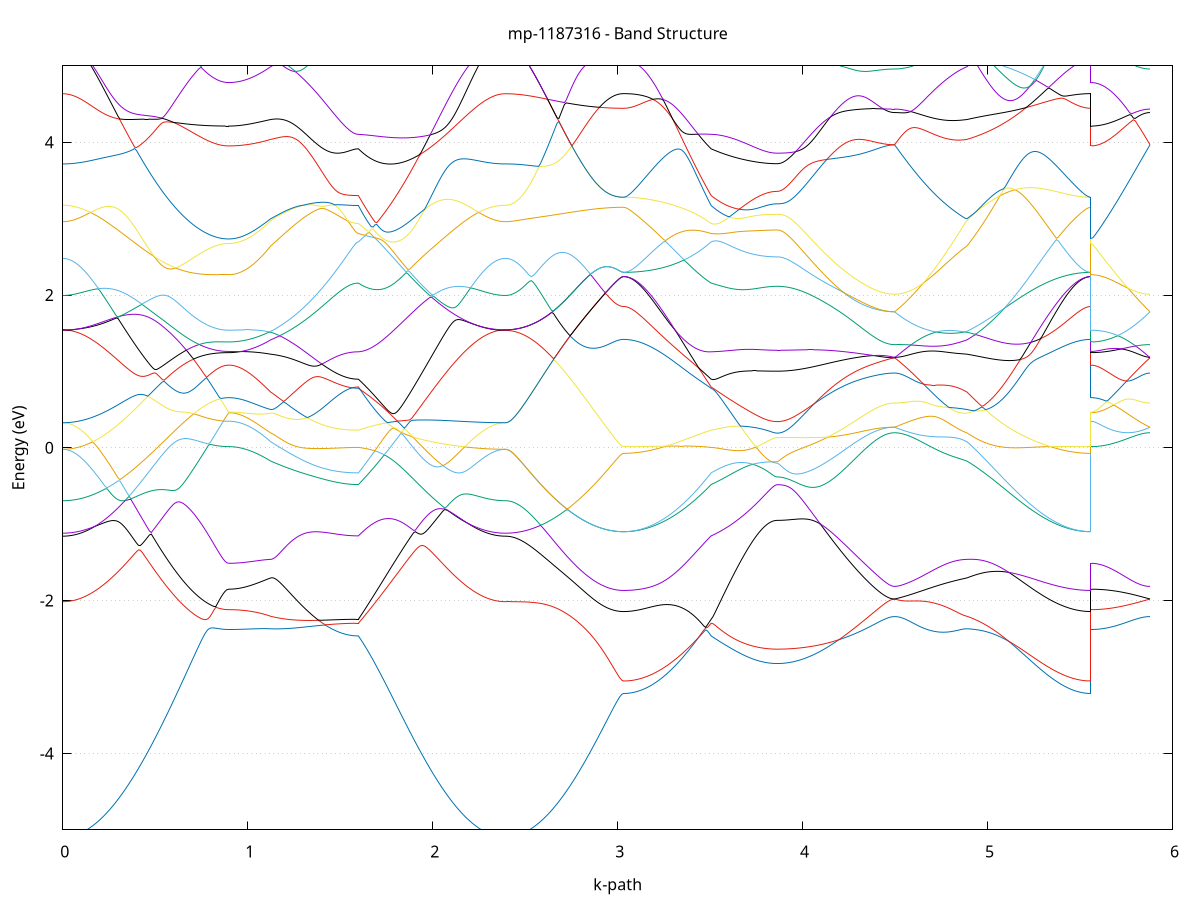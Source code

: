 set title 'mp-1187316 - Band Structure'
set xlabel 'k-path'
set ylabel 'Energy (eV)'
set grid y
set yrange [-5:5]
set terminal png size 800,600
set output 'mp-1187316_bands_gnuplot.png'
plot '-' using 1:2 with lines notitle, '-' using 1:2 with lines notitle, '-' using 1:2 with lines notitle, '-' using 1:2 with lines notitle, '-' using 1:2 with lines notitle, '-' using 1:2 with lines notitle, '-' using 1:2 with lines notitle, '-' using 1:2 with lines notitle, '-' using 1:2 with lines notitle, '-' using 1:2 with lines notitle, '-' using 1:2 with lines notitle, '-' using 1:2 with lines notitle, '-' using 1:2 with lines notitle, '-' using 1:2 with lines notitle, '-' using 1:2 with lines notitle, '-' using 1:2 with lines notitle, '-' using 1:2 with lines notitle, '-' using 1:2 with lines notitle, '-' using 1:2 with lines notitle, '-' using 1:2 with lines notitle, '-' using 1:2 with lines notitle, '-' using 1:2 with lines notitle, '-' using 1:2 with lines notitle, '-' using 1:2 with lines notitle, '-' using 1:2 with lines notitle, '-' using 1:2 with lines notitle, '-' using 1:2 with lines notitle, '-' using 1:2 with lines notitle, '-' using 1:2 with lines notitle, '-' using 1:2 with lines notitle, '-' using 1:2 with lines notitle, '-' using 1:2 with lines notitle, '-' using 1:2 with lines notitle, '-' using 1:2 with lines notitle, '-' using 1:2 with lines notitle, '-' using 1:2 with lines notitle, '-' using 1:2 with lines notitle, '-' using 1:2 with lines notitle, '-' using 1:2 with lines notitle, '-' using 1:2 with lines notitle, '-' using 1:2 with lines notitle, '-' using 1:2 with lines notitle, '-' using 1:2 with lines notitle, '-' using 1:2 with lines notitle, '-' using 1:2 with lines notitle, '-' using 1:2 with lines notitle, '-' using 1:2 with lines notitle, '-' using 1:2 with lines notitle
0.000000 -49.822006
0.009970 -49.822006
0.019940 -49.822006
0.029910 -49.822006
0.039880 -49.822006
0.049850 -49.822006
0.059820 -49.822006
0.069790 -49.822006
0.079759 -49.822006
0.089729 -49.822006
0.099699 -49.822006
0.109669 -49.822006
0.119639 -49.822006
0.129609 -49.822006
0.139579 -49.822006
0.149549 -49.822006
0.159519 -49.822006
0.169489 -49.822006
0.179459 -49.822006
0.189429 -49.822006
0.199399 -49.822006
0.209369 -49.822006
0.219339 -49.822006
0.229308 -49.822006
0.239278 -49.822006
0.249248 -49.822006
0.259218 -49.822006
0.269188 -49.822006
0.279158 -49.822006
0.289128 -49.822006
0.299098 -49.822006
0.309068 -49.822006
0.319038 -49.822006
0.329008 -49.822006
0.338978 -49.822006
0.348948 -49.822006
0.358918 -49.822006
0.368888 -49.822006
0.378857 -49.822006
0.388827 -49.822006
0.398797 -49.822006
0.408767 -49.822006
0.418737 -49.822006
0.428707 -49.822006
0.438677 -49.822006
0.448647 -49.822006
0.458617 -49.822006
0.468587 -49.822006
0.478557 -49.822006
0.488527 -49.822006
0.498497 -49.822006
0.508467 -49.822006
0.518437 -49.822006
0.528406 -49.822006
0.538376 -49.822006
0.548346 -49.822006
0.558316 -49.822006
0.568286 -49.822006
0.578256 -49.822006
0.588226 -49.822006
0.598196 -49.822006
0.608166 -49.822006
0.618136 -49.822006
0.628106 -49.822006
0.638076 -49.822006
0.648046 -49.821906
0.658016 -49.821906
0.667986 -49.821906
0.677955 -49.821906
0.687925 -49.821906
0.697895 -49.821906
0.707865 -49.821906
0.717835 -49.821906
0.727805 -49.821906
0.737775 -49.821906
0.747745 -49.821906
0.757715 -49.821906
0.767685 -49.821906
0.777655 -49.821906
0.787625 -49.821906
0.797595 -49.821906
0.807565 -49.821906
0.817535 -49.821906
0.827504 -49.821906
0.837474 -49.821906
0.847444 -49.821906
0.857414 -49.821906
0.867384 -49.821906
0.877354 -49.821906
0.887324 -49.821906
0.897294 -49.821906
0.897294 -49.821906
0.907165 -49.821906
0.917037 -49.821906
0.926908 -49.821906
0.936779 -49.821906
0.946650 -49.821906
0.956522 -49.821906
0.966393 -49.821906
0.976264 -49.821906
0.986136 -49.821906
0.996007 -49.821906
1.005878 -49.821906
1.015750 -49.821906
1.025621 -49.821906
1.035492 -49.821906
1.045363 -49.821906
1.055235 -49.821906
1.065106 -49.821906
1.074977 -49.821906
1.084849 -49.821906
1.094720 -49.821906
1.104591 -49.821906
1.114462 -49.822006
1.124334 -49.821906
1.124334 -49.821906
1.134207 -49.822006
1.144081 -49.822006
1.153955 -49.822006
1.163829 -49.822006
1.173703 -49.822006
1.183576 -49.822006
1.193450 -49.822006
1.203324 -49.822006
1.213198 -49.822006
1.223072 -49.822006
1.232945 -49.822006
1.242819 -49.822006
1.252693 -49.822006
1.262567 -49.822006
1.272440 -49.822006
1.282314 -49.822006
1.292188 -49.822006
1.302062 -49.822006
1.311936 -49.822006
1.321809 -49.822006
1.331683 -49.822006
1.341557 -49.822006
1.351431 -49.822006
1.361304 -49.822006
1.371178 -49.822006
1.381052 -49.822006
1.390926 -49.822006
1.400799 -49.822006
1.410673 -49.822006
1.420547 -49.822006
1.430421 -49.822006
1.440295 -49.822006
1.450168 -49.822006
1.460042 -49.822006
1.469916 -49.822006
1.479790 -49.822006
1.489663 -49.822006
1.499537 -49.822006
1.509411 -49.822006
1.519285 -49.822006
1.529159 -49.822006
1.539032 -49.822006
1.548906 -49.822006
1.558780 -49.822006
1.568654 -49.822006
1.578527 -49.822006
1.588401 -49.822006
1.598275 -49.822006
1.598275 -49.822006
1.608213 -49.822006
1.618151 -49.822006
1.628088 -49.822006
1.638026 -49.822006
1.647964 -49.822006
1.657902 -49.822006
1.667840 -49.822006
1.677777 -49.822006
1.687715 -49.822006
1.697653 -49.822006
1.707591 -49.822006
1.717529 -49.822006
1.727466 -49.822006
1.737404 -49.822006
1.747342 -49.822006
1.757280 -49.822006
1.767218 -49.822006
1.777155 -49.822006
1.787093 -49.822006
1.797031 -49.822006
1.806969 -49.822006
1.816907 -49.822006
1.826844 -49.822006
1.836782 -49.822006
1.846720 -49.822006
1.856658 -49.822006
1.866596 -49.822006
1.876533 -49.822006
1.886471 -49.822006
1.896409 -49.822006
1.906347 -49.822006
1.916285 -49.822006
1.926222 -49.822006
1.936160 -49.822006
1.946098 -49.822006
1.956036 -49.822006
1.965974 -49.822006
1.975911 -49.822006
1.985849 -49.822006
1.995787 -49.822006
2.005725 -49.822006
2.015663 -49.822006
2.025600 -49.822006
2.035538 -49.822006
2.045476 -49.822006
2.055414 -49.822006
2.065352 -49.822006
2.075289 -49.822006
2.085227 -49.822006
2.095165 -49.822006
2.105103 -49.822006
2.115041 -49.822006
2.124978 -49.822006
2.134916 -49.822006
2.144854 -49.822006
2.154792 -49.822006
2.164730 -49.822006
2.174667 -49.822006
2.184605 -49.822006
2.194543 -49.822006
2.204481 -49.822006
2.214419 -49.822006
2.224356 -49.822006
2.234294 -49.822006
2.244232 -49.822006
2.254170 -49.822006
2.264108 -49.822006
2.274045 -49.822006
2.283983 -49.822006
2.293921 -49.822006
2.303859 -49.822006
2.313797 -49.822006
2.323734 -49.822006
2.333672 -49.822006
2.343610 -49.822006
2.353548 -49.822006
2.363486 -49.822006
2.373423 -49.822006
2.383361 -49.822006
2.393299 -49.822006
2.393299 -49.822006
2.403273 -49.822006
2.413246 -49.822006
2.423220 -49.822006
2.433194 -49.822006
2.443167 -49.822006
2.453141 -49.822006
2.463114 -49.822006
2.473088 -49.822006
2.483062 -49.822006
2.493035 -49.822006
2.503009 -49.822006
2.512983 -49.822006
2.522956 -49.822006
2.532930 -49.822006
2.542904 -49.822006
2.552877 -49.822006
2.562851 -49.822006
2.572824 -49.822006
2.582798 -49.822006
2.592772 -49.822006
2.602745 -49.822006
2.612719 -49.822006
2.622693 -49.822006
2.632666 -49.822006
2.642640 -49.822006
2.652613 -49.822006
2.662587 -49.822006
2.672561 -49.822006
2.682534 -49.822006
2.692508 -49.822006
2.702482 -49.822006
2.712455 -49.822006
2.722429 -49.822006
2.732403 -49.822006
2.742376 -49.822006
2.752350 -49.822006
2.762323 -49.822006
2.772297 -49.822006
2.782271 -49.822006
2.792244 -49.822006
2.802218 -49.822006
2.812192 -49.822006
2.822165 -49.822006
2.832139 -49.822006
2.842112 -49.822006
2.852086 -49.822006
2.862060 -49.822006
2.872033 -49.822006
2.882007 -49.822006
2.891981 -49.822006
2.901954 -49.822006
2.911928 -49.822006
2.921902 -49.822006
2.931875 -49.822006
2.941849 -49.822006
2.951822 -49.822006
2.961796 -49.822006
2.971770 -49.822006
2.981743 -49.822006
2.991717 -49.822006
3.001691 -49.822006
3.011664 -49.822006
3.021638 -49.822006
3.031611 -49.822006
3.031611 -49.822006
3.041485 -49.822006
3.051359 -49.822006
3.061233 -49.822006
3.071107 -49.822006
3.080980 -49.822006
3.090854 -49.822006
3.100728 -49.822006
3.110602 -49.822006
3.120475 -49.822006
3.130349 -49.822006
3.140223 -49.822006
3.150097 -49.822006
3.159971 -49.822006
3.169844 -49.822006
3.179718 -49.822006
3.189592 -49.822006
3.199466 -49.822006
3.209339 -49.822006
3.219213 -49.822006
3.229087 -49.822006
3.238961 -49.822006
3.248835 -49.822006
3.258708 -49.822006
3.268582 -49.822006
3.278456 -49.822006
3.288330 -49.822006
3.298203 -49.822006
3.308077 -49.822006
3.317951 -49.822006
3.327825 -49.822006
3.337699 -49.822006
3.347572 -49.822006
3.357446 -49.822006
3.367320 -49.822006
3.377194 -49.822006
3.387067 -49.822006
3.396941 -49.822006
3.406815 -49.822006
3.416689 -49.822006
3.426563 -49.822006
3.436436 -49.822006
3.446310 -49.822006
3.456184 -49.822006
3.466058 -49.822006
3.475931 -49.822006
3.485805 -49.822006
3.495679 -49.822006
3.505553 -49.822006
3.505553 -49.822006
3.515477 -49.822006
3.525401 -49.822006
3.535324 -49.822006
3.545248 -49.822006
3.555172 -49.822006
3.565096 -49.822006
3.575020 -49.822006
3.584944 -49.822006
3.594868 -49.822006
3.604792 -49.822006
3.614715 -49.822006
3.624639 -49.822006
3.634563 -49.822006
3.644487 -49.822006
3.654411 -49.822006
3.664335 -49.822006
3.674259 -49.822006
3.684182 -49.822006
3.694106 -49.822006
3.704030 -49.822006
3.713954 -49.822006
3.723878 -49.822006
3.733802 -49.822006
3.743726 -49.822006
3.753650 -49.822006
3.763573 -49.822006
3.773497 -49.822006
3.783421 -49.822006
3.793345 -49.822006
3.803269 -49.822006
3.813193 -49.822006
3.823117 -49.822006
3.833041 -49.822006
3.842964 -49.822006
3.852888 -49.822006
3.862812 -49.822006
3.862812 -49.822006
3.872726 -49.822006
3.882640 -49.822006
3.892554 -49.822006
3.902467 -49.822006
3.912381 -49.822006
3.922295 -49.822006
3.932209 -49.822006
3.942122 -49.822006
3.952036 -49.822006
3.961950 -49.822006
3.971864 -49.822006
3.981778 -49.822006
3.991691 -49.822006
4.001605 -49.822006
4.011519 -49.822006
4.021433 -49.822006
4.031347 -49.822006
4.041260 -49.822006
4.051174 -49.822006
4.061088 -49.822006
4.071002 -49.822006
4.080916 -49.822006
4.090829 -49.822006
4.100743 -49.822006
4.110657 -49.822006
4.120571 -49.822006
4.130485 -49.822006
4.140398 -49.822006
4.150312 -49.822006
4.160226 -49.822006
4.170140 -49.822006
4.180053 -49.822006
4.189967 -49.822006
4.199881 -49.822006
4.209795 -49.822006
4.219709 -49.822006
4.229622 -49.822006
4.239536 -49.822006
4.249450 -49.822006
4.259364 -49.822006
4.269278 -49.821906
4.279191 -49.821906
4.289105 -49.821906
4.299019 -49.821906
4.308933 -49.821906
4.318847 -49.821906
4.328760 -49.821906
4.338674 -49.821906
4.348588 -49.821906
4.358502 -49.821906
4.368416 -49.821906
4.378329 -49.821906
4.388243 -49.821906
4.398157 -49.821906
4.408071 -49.821906
4.417984 -49.821906
4.427898 -49.821906
4.437812 -49.821906
4.447726 -49.821906
4.457640 -49.821906
4.467553 -49.821906
4.477467 -49.821906
4.487381 -49.821906
4.497295 -49.821906
4.497295 -49.821906
4.507087 -49.821906
4.516878 -49.821906
4.526670 -49.821906
4.536462 -49.821906
4.546254 -49.821906
4.556046 -49.821906
4.565838 -49.821906
4.575629 -49.821906
4.585421 -49.821906
4.595213 -49.821906
4.605005 -49.821906
4.614797 -49.821906
4.624589 -49.821906
4.634380 -49.821906
4.644172 -49.821906
4.653964 -49.821906
4.663756 -49.821906
4.673548 -49.821906
4.683339 -49.821906
4.693131 -49.821906
4.702923 -49.821906
4.712715 -49.821906
4.722507 -49.821906
4.732299 -49.821906
4.742090 -49.821906
4.751882 -49.821906
4.761674 -49.821906
4.771466 -49.821906
4.781258 -49.821906
4.791050 -49.821906
4.800841 -49.821906
4.810633 -49.821906
4.820425 -49.821906
4.830217 -49.821906
4.840009 -49.821906
4.849800 -49.821906
4.859592 -49.821906
4.869384 -49.821906
4.879176 -49.821906
4.888968 -49.821906
4.888968 -49.822006
4.898824 -49.822006
4.908681 -49.822006
4.918538 -49.822006
4.928395 -49.822006
4.938251 -49.822006
4.948108 -49.822006
4.957965 -49.822006
4.967821 -49.822006
4.977678 -49.822006
4.987535 -49.822006
4.997391 -49.822006
5.007248 -49.822006
5.017105 -49.822006
5.026961 -49.822006
5.036818 -49.822006
5.046675 -49.822006
5.056531 -49.822006
5.066388 -49.822006
5.076245 -49.822006
5.086101 -49.822006
5.095958 -49.822006
5.105815 -49.822006
5.115671 -49.822006
5.125528 -49.822006
5.135385 -49.822006
5.145241 -49.822006
5.155098 -49.822006
5.164955 -49.822006
5.174812 -49.822006
5.184668 -49.822006
5.194525 -49.822006
5.204382 -49.822006
5.214238 -49.822006
5.224095 -49.822006
5.233952 -49.822006
5.243808 -49.822006
5.253665 -49.822006
5.263522 -49.822006
5.273378 -49.822006
5.283235 -49.822006
5.293092 -49.822006
5.302948 -49.822006
5.312805 -49.822006
5.322662 -49.822006
5.332518 -49.822006
5.342375 -49.822006
5.352232 -49.822006
5.362088 -49.822006
5.371945 -49.822006
5.381802 -49.822006
5.391658 -49.822006
5.401515 -49.822006
5.411372 -49.822006
5.421229 -49.822006
5.431085 -49.822006
5.440942 -49.822006
5.450799 -49.822006
5.460655 -49.822006
5.470512 -49.822006
5.480369 -49.822006
5.490225 -49.822006
5.500082 -49.822006
5.509939 -49.822006
5.519795 -49.822006
5.529652 -49.822006
5.539509 -49.822006
5.549365 -49.822006
5.559222 -49.822006
5.559222 -49.821906
5.569196 -49.821906
5.579169 -49.821906
5.589143 -49.821906
5.599117 -49.821906
5.609090 -49.821906
5.619064 -49.821906
5.629037 -49.821906
5.639011 -49.821906
5.648985 -49.821906
5.658958 -49.821906
5.668932 -49.821906
5.678906 -49.821906
5.688879 -49.821906
5.698853 -49.821906
5.708827 -49.821906
5.718800 -49.821906
5.728774 -49.821906
5.738747 -49.821906
5.748721 -49.821906
5.758695 -49.821906
5.768668 -49.821906
5.778642 -49.821906
5.788616 -49.821906
5.798589 -49.821906
5.808563 -49.821906
5.818536 -49.821906
5.828510 -49.821906
5.838484 -49.821906
5.848457 -49.821906
5.858431 -49.821906
5.868405 -49.821906
5.878378 -49.821906
e
0.000000 -28.511606
0.009970 -28.511606
0.019940 -28.511606
0.029910 -28.511606
0.039880 -28.511606
0.049850 -28.511606
0.059820 -28.511606
0.069790 -28.511606
0.079759 -28.511706
0.089729 -28.511706
0.099699 -28.511706
0.109669 -28.511706
0.119639 -28.511706
0.129609 -28.511806
0.139579 -28.511806
0.149549 -28.511806
0.159519 -28.511906
0.169489 -28.511906
0.179459 -28.511906
0.189429 -28.512006
0.199399 -28.512006
0.209369 -28.512006
0.219339 -28.512106
0.229308 -28.512106
0.239278 -28.512206
0.249248 -28.512206
0.259218 -28.512306
0.269188 -28.512306
0.279158 -28.512406
0.289128 -28.512406
0.299098 -28.512506
0.309068 -28.512506
0.319038 -28.512606
0.329008 -28.512606
0.338978 -28.512706
0.348948 -28.512706
0.358918 -28.512806
0.368888 -28.512806
0.378857 -28.512906
0.388827 -28.513006
0.398797 -28.513006
0.408767 -28.513106
0.418737 -28.513106
0.428707 -28.513206
0.438677 -28.513306
0.448647 -28.513306
0.458617 -28.513406
0.468587 -28.513406
0.478557 -28.513506
0.488527 -28.513606
0.498497 -28.513606
0.508467 -28.513706
0.518437 -28.513706
0.528406 -28.513806
0.538376 -28.513906
0.548346 -28.513906
0.558316 -28.514006
0.568286 -28.514006
0.578256 -28.514106
0.588226 -28.514106
0.598196 -28.514206
0.608166 -28.514306
0.618136 -28.514306
0.628106 -28.514306
0.638076 -28.514406
0.648046 -28.514406
0.658016 -28.514506
0.667986 -28.514506
0.677955 -28.514606
0.687925 -28.514606
0.697895 -28.514706
0.707865 -28.514706
0.717835 -28.514706
0.727805 -28.514806
0.737775 -28.514806
0.747745 -28.514806
0.757715 -28.514906
0.767685 -28.514906
0.777655 -28.514906
0.787625 -28.514906
0.797595 -28.515006
0.807565 -28.515006
0.817535 -28.515006
0.827504 -28.515006
0.837474 -28.515006
0.847444 -28.515006
0.857414 -28.515106
0.867384 -28.515106
0.877354 -28.515106
0.887324 -28.515106
0.897294 -28.515106
0.897294 -28.515106
0.907165 -28.515106
0.917037 -28.515106
0.926908 -28.515006
0.936779 -28.515006
0.946650 -28.515006
0.956522 -28.515006
0.966393 -28.515006
0.976264 -28.514906
0.986136 -28.514906
0.996007 -28.514906
1.005878 -28.514806
1.015750 -28.514806
1.025621 -28.514706
1.035492 -28.514706
1.045363 -28.514606
1.055235 -28.514506
1.065106 -28.514506
1.074977 -28.514406
1.084849 -28.514306
1.094720 -28.514306
1.104591 -28.514206
1.114462 -28.514106
1.124334 -28.514006
1.124334 -28.514006
1.134207 -28.514006
1.144081 -28.513906
1.153955 -28.513906
1.163829 -28.513806
1.173703 -28.513806
1.183576 -28.513706
1.193450 -28.513706
1.203324 -28.513606
1.213198 -28.513606
1.223072 -28.513506
1.232945 -28.513506
1.242819 -28.513506
1.252693 -28.513406
1.262567 -28.513406
1.272440 -28.513406
1.282314 -28.513306
1.292188 -28.513306
1.302062 -28.513306
1.311936 -28.513206
1.321809 -28.513206
1.331683 -28.513206
1.341557 -28.513206
1.351431 -28.513206
1.361304 -28.513106
1.371178 -28.513106
1.381052 -28.513106
1.390926 -28.513106
1.400799 -28.513006
1.410673 -28.513006
1.420547 -28.513006
1.430421 -28.513006
1.440295 -28.513006
1.450168 -28.513006
1.460042 -28.512906
1.469916 -28.512906
1.479790 -28.512906
1.489663 -28.512906
1.499537 -28.512906
1.509411 -28.512906
1.519285 -28.512906
1.529159 -28.512906
1.539032 -28.512906
1.548906 -28.512906
1.558780 -28.512806
1.568654 -28.512806
1.578527 -28.512806
1.588401 -28.512806
1.598275 -28.512806
1.598275 -28.512806
1.608213 -28.512906
1.618151 -28.512906
1.628088 -28.512906
1.638026 -28.512906
1.647964 -28.512906
1.657902 -28.512906
1.667840 -28.512906
1.677777 -28.512906
1.687715 -28.512906
1.697653 -28.512906
1.707591 -28.512906
1.717529 -28.512906
1.727466 -28.512906
1.737404 -28.512906
1.747342 -28.512906
1.757280 -28.512906
1.767218 -28.512906
1.777155 -28.512906
1.787093 -28.512906
1.797031 -28.512906
1.806969 -28.512906
1.816907 -28.512906
1.826844 -28.512806
1.836782 -28.512806
1.846720 -28.512806
1.856658 -28.512806
1.866596 -28.512806
1.876533 -28.512806
1.886471 -28.512706
1.896409 -28.512706
1.906347 -28.512706
1.916285 -28.512706
1.926222 -28.512706
1.936160 -28.512606
1.946098 -28.512606
1.956036 -28.512606
1.965974 -28.512506
1.975911 -28.512506
1.985849 -28.512506
1.995787 -28.512506
2.005725 -28.512406
2.015663 -28.512406
2.025600 -28.512406
2.035538 -28.512306
2.045476 -28.512306
2.055414 -28.512306
2.065352 -28.512206
2.075289 -28.512206
2.085227 -28.512206
2.095165 -28.512206
2.105103 -28.512106
2.115041 -28.512106
2.124978 -28.512106
2.134916 -28.512006
2.144854 -28.512006
2.154792 -28.512006
2.164730 -28.512006
2.174667 -28.511906
2.184605 -28.511906
2.194543 -28.511906
2.204481 -28.511806
2.214419 -28.511806
2.224356 -28.511806
2.234294 -28.511806
2.244232 -28.511806
2.254170 -28.511706
2.264108 -28.511706
2.274045 -28.511706
2.283983 -28.511706
2.293921 -28.511706
2.303859 -28.511706
2.313797 -28.511606
2.323734 -28.511606
2.333672 -28.511606
2.343610 -28.511606
2.353548 -28.511606
2.363486 -28.511606
2.373423 -28.511606
2.383361 -28.511606
2.393299 -28.511606
2.393299 -28.511606
2.403273 -28.511606
2.413246 -28.511606
2.423220 -28.511606
2.433194 -28.511606
2.443167 -28.511606
2.453141 -28.511606
2.463114 -28.511606
2.473088 -28.511606
2.483062 -28.511606
2.493035 -28.511606
2.503009 -28.511606
2.512983 -28.511606
2.522956 -28.511606
2.532930 -28.511706
2.542904 -28.511706
2.552877 -28.511706
2.562851 -28.511706
2.572824 -28.511706
2.582798 -28.511706
2.592772 -28.511706
2.602745 -28.511706
2.612719 -28.511706
2.622693 -28.511706
2.632666 -28.511806
2.642640 -28.511806
2.652613 -28.511806
2.662587 -28.511806
2.672561 -28.511806
2.682534 -28.511806
2.692508 -28.511806
2.702482 -28.511806
2.712455 -28.511906
2.722429 -28.511906
2.732403 -28.511906
2.742376 -28.511906
2.752350 -28.511906
2.762323 -28.511906
2.772297 -28.511906
2.782271 -28.511906
2.792244 -28.512006
2.802218 -28.512006
2.812192 -28.512006
2.822165 -28.512006
2.832139 -28.512006
2.842112 -28.512006
2.852086 -28.512006
2.862060 -28.512006
2.872033 -28.512006
2.882007 -28.512106
2.891981 -28.512106
2.901954 -28.512106
2.911928 -28.512106
2.921902 -28.512106
2.931875 -28.512106
2.941849 -28.512106
2.951822 -28.512106
2.961796 -28.512106
2.971770 -28.512106
2.981743 -28.512106
2.991717 -28.512106
3.001691 -28.512106
3.011664 -28.512106
3.021638 -28.512106
3.031611 -28.512106
3.031611 -28.512106
3.041485 -28.512106
3.051359 -28.512106
3.061233 -28.512106
3.071107 -28.512106
3.080980 -28.512106
3.090854 -28.512106
3.100728 -28.512106
3.110602 -28.512206
3.120475 -28.512206
3.130349 -28.512206
3.140223 -28.512206
3.150097 -28.512206
3.159971 -28.512206
3.169844 -28.512206
3.179718 -28.512206
3.189592 -28.512306
3.199466 -28.512306
3.209339 -28.512306
3.219213 -28.512306
3.229087 -28.512306
3.238961 -28.512306
3.248835 -28.512406
3.258708 -28.512406
3.268582 -28.512406
3.278456 -28.512406
3.288330 -28.512406
3.298203 -28.512406
3.308077 -28.512506
3.317951 -28.512506
3.327825 -28.512506
3.337699 -28.512506
3.347572 -28.512606
3.357446 -28.512606
3.367320 -28.512606
3.377194 -28.512606
3.387067 -28.512606
3.396941 -28.512606
3.406815 -28.512706
3.416689 -28.512706
3.426563 -28.512706
3.436436 -28.512706
3.446310 -28.512706
3.456184 -28.512806
3.466058 -28.512806
3.475931 -28.512806
3.485805 -28.512806
3.495679 -28.512806
3.505553 -28.512806
3.505553 -28.512806
3.515477 -28.512806
3.525401 -28.512906
3.535324 -28.512906
3.545248 -28.512906
3.555172 -28.512906
3.565096 -28.512906
3.575020 -28.512906
3.584944 -28.512906
3.594868 -28.512906
3.604792 -28.512906
3.614715 -28.512906
3.624639 -28.512906
3.634563 -28.512906
3.644487 -28.512906
3.654411 -28.512906
3.664335 -28.512906
3.674259 -28.512906
3.684182 -28.512906
3.694106 -28.512906
3.704030 -28.512906
3.713954 -28.512906
3.723878 -28.512906
3.733802 -28.512906
3.743726 -28.512906
3.753650 -28.512906
3.763573 -28.512906
3.773497 -28.512906
3.783421 -28.512906
3.793345 -28.512906
3.803269 -28.512906
3.813193 -28.512906
3.823117 -28.512906
3.833041 -28.512906
3.842964 -28.512906
3.852888 -28.512906
3.862812 -28.512906
3.862812 -28.512906
3.872726 -28.512906
3.882640 -28.512906
3.892554 -28.512906
3.902467 -28.512906
3.912381 -28.513006
3.922295 -28.513006
3.932209 -28.513006
3.942122 -28.513006
3.952036 -28.513006
3.961950 -28.513006
3.971864 -28.513006
3.981778 -28.513006
3.991691 -28.513106
4.001605 -28.513106
4.011519 -28.513106
4.021433 -28.513106
4.031347 -28.513206
4.041260 -28.513206
4.051174 -28.513206
4.061088 -28.513206
4.071002 -28.513306
4.080916 -28.513306
4.090829 -28.513306
4.100743 -28.513306
4.110657 -28.513406
4.120571 -28.513406
4.130485 -28.513406
4.140398 -28.513506
4.150312 -28.513506
4.160226 -28.513506
4.170140 -28.513606
4.180053 -28.513606
4.189967 -28.513606
4.199881 -28.513706
4.209795 -28.513706
4.219709 -28.513706
4.229622 -28.513806
4.239536 -28.513806
4.249450 -28.513806
4.259364 -28.513906
4.269278 -28.513906
4.279191 -28.513906
4.289105 -28.513906
4.299019 -28.514006
4.308933 -28.514006
4.318847 -28.514006
4.328760 -28.514006
4.338674 -28.514106
4.348588 -28.514106
4.358502 -28.514106
4.368416 -28.514106
4.378329 -28.514206
4.388243 -28.514206
4.398157 -28.514206
4.408071 -28.514206
4.417984 -28.514206
4.427898 -28.514206
4.437812 -28.514206
4.447726 -28.514206
4.457640 -28.514306
4.467553 -28.514306
4.477467 -28.514306
4.487381 -28.514306
4.497295 -28.514306
4.497295 -28.514306
4.507087 -28.514306
4.516878 -28.514306
4.526670 -28.514406
4.536462 -28.514406
4.546254 -28.514406
4.556046 -28.514406
4.565838 -28.514506
4.575629 -28.514506
4.585421 -28.514506
4.595213 -28.514506
4.605005 -28.514506
4.614797 -28.514506
4.624589 -28.514506
4.634380 -28.514606
4.644172 -28.514606
4.653964 -28.514606
4.663756 -28.514606
4.673548 -28.514606
4.683339 -28.514606
4.693131 -28.514606
4.702923 -28.514506
4.712715 -28.514506
4.722507 -28.514506
4.732299 -28.514506
4.742090 -28.514506
4.751882 -28.514506
4.761674 -28.514506
4.771466 -28.514406
4.781258 -28.514406
4.791050 -28.514406
4.800841 -28.514406
4.810633 -28.514306
4.820425 -28.514306
4.830217 -28.514306
4.840009 -28.514206
4.849800 -28.514206
4.859592 -28.514206
4.869384 -28.514106
4.879176 -28.514106
4.888968 -28.514006
4.888968 -28.514006
4.898824 -28.514006
4.908681 -28.513906
4.918538 -28.513806
4.928395 -28.513706
4.938251 -28.513606
4.948108 -28.513606
4.957965 -28.513506
4.967821 -28.513406
4.977678 -28.513306
4.987535 -28.513206
4.997391 -28.513206
5.007248 -28.513106
5.017105 -28.513006
5.026961 -28.513006
5.036818 -28.512906
5.046675 -28.512906
5.056531 -28.512906
5.066388 -28.512906
5.076245 -28.512906
5.086101 -28.512806
5.095958 -28.512806
5.105815 -28.512806
5.115671 -28.512806
5.125528 -28.512706
5.135385 -28.512706
5.145241 -28.512706
5.155098 -28.512706
5.164955 -28.512606
5.174812 -28.512606
5.184668 -28.512606
5.194525 -28.512606
5.204382 -28.512606
5.214238 -28.512506
5.224095 -28.512506
5.233952 -28.512506
5.243808 -28.512506
5.253665 -28.512506
5.263522 -28.512406
5.273378 -28.512406
5.283235 -28.512406
5.293092 -28.512406
5.302948 -28.512406
5.312805 -28.512306
5.322662 -28.512306
5.332518 -28.512306
5.342375 -28.512306
5.352232 -28.512306
5.362088 -28.512306
5.371945 -28.512306
5.381802 -28.512206
5.391658 -28.512206
5.401515 -28.512206
5.411372 -28.512206
5.421229 -28.512206
5.431085 -28.512206
5.440942 -28.512206
5.450799 -28.512206
5.460655 -28.512206
5.470512 -28.512206
5.480369 -28.512106
5.490225 -28.512106
5.500082 -28.512106
5.509939 -28.512106
5.519795 -28.512106
5.529652 -28.512106
5.539509 -28.512106
5.549365 -28.512106
5.559222 -28.512106
5.559222 -28.515106
5.569196 -28.515106
5.579169 -28.515106
5.589143 -28.515106
5.599117 -28.515106
5.609090 -28.515106
5.619064 -28.515006
5.629037 -28.515006
5.639011 -28.515006
5.648985 -28.515006
5.658958 -28.515006
5.668932 -28.515006
5.678906 -28.514906
5.688879 -28.514906
5.698853 -28.514906
5.708827 -28.514906
5.718800 -28.514806
5.728774 -28.514806
5.738747 -28.514806
5.748721 -28.514806
5.758695 -28.514706
5.768668 -28.514706
5.778642 -28.514706
5.788616 -28.514606
5.798589 -28.514606
5.808563 -28.514506
5.818536 -28.514506
5.828510 -28.514506
5.838484 -28.514406
5.848457 -28.514406
5.858431 -28.514306
5.868405 -28.514306
5.878378 -28.514306
e
0.000000 -28.511606
0.009970 -28.511606
0.019940 -28.511606
0.029910 -28.511606
0.039880 -28.511606
0.049850 -28.511606
0.059820 -28.511606
0.069790 -28.511606
0.079759 -28.511606
0.089729 -28.511506
0.099699 -28.511506
0.109669 -28.511506
0.119639 -28.511506
0.129609 -28.511506
0.139579 -28.511506
0.149549 -28.511406
0.159519 -28.511406
0.169489 -28.511406
0.179459 -28.511406
0.189429 -28.511406
0.199399 -28.511306
0.209369 -28.511306
0.219339 -28.511306
0.229308 -28.511306
0.239278 -28.511306
0.249248 -28.511306
0.259218 -28.511306
0.269188 -28.511206
0.279158 -28.511206
0.289128 -28.511206
0.299098 -28.511206
0.309068 -28.511206
0.319038 -28.511206
0.329008 -28.511206
0.338978 -28.511206
0.348948 -28.511206
0.358918 -28.511206
0.368888 -28.511206
0.378857 -28.511206
0.388827 -28.511306
0.398797 -28.511306
0.408767 -28.511306
0.418737 -28.511306
0.428707 -28.511306
0.438677 -28.511406
0.448647 -28.511406
0.458617 -28.511406
0.468587 -28.511506
0.478557 -28.511506
0.488527 -28.511606
0.498497 -28.511606
0.508467 -28.511606
0.518437 -28.511706
0.528406 -28.511706
0.538376 -28.511806
0.548346 -28.511906
0.558316 -28.511906
0.568286 -28.512006
0.578256 -28.512006
0.588226 -28.512106
0.598196 -28.512206
0.608166 -28.512206
0.618136 -28.512306
0.628106 -28.512306
0.638076 -28.512406
0.648046 -28.512506
0.658016 -28.512506
0.667986 -28.512606
0.677955 -28.512706
0.687925 -28.512706
0.697895 -28.512806
0.707865 -28.512806
0.717835 -28.512906
0.727805 -28.512906
0.737775 -28.513006
0.747745 -28.513006
0.757715 -28.513106
0.767685 -28.513206
0.777655 -28.513206
0.787625 -28.513206
0.797595 -28.513306
0.807565 -28.513306
0.817535 -28.513306
0.827504 -28.513406
0.837474 -28.513406
0.847444 -28.513406
0.857414 -28.513406
0.867384 -28.513406
0.877354 -28.513406
0.887324 -28.513406
0.897294 -28.513506
0.897294 -28.513506
0.907165 -28.513406
0.917037 -28.513406
0.926908 -28.513406
0.936779 -28.513406
0.946650 -28.513406
0.956522 -28.513406
0.966393 -28.513406
0.976264 -28.513406
0.986136 -28.513406
0.996007 -28.513406
1.005878 -28.513406
1.015750 -28.513406
1.025621 -28.513406
1.035492 -28.513406
1.045363 -28.513406
1.055235 -28.513406
1.065106 -28.513306
1.074977 -28.513306
1.084849 -28.513306
1.094720 -28.513306
1.104591 -28.513306
1.114462 -28.513306
1.124334 -28.513206
1.124334 -28.513206
1.134207 -28.513206
1.144081 -28.513206
1.153955 -28.513206
1.163829 -28.513206
1.173703 -28.513106
1.183576 -28.513106
1.193450 -28.513106
1.203324 -28.513006
1.213198 -28.513006
1.223072 -28.512906
1.232945 -28.512906
1.242819 -28.512806
1.252693 -28.512806
1.262567 -28.512706
1.272440 -28.512606
1.282314 -28.512606
1.292188 -28.512506
1.302062 -28.512406
1.311936 -28.512406
1.321809 -28.512306
1.331683 -28.512206
1.341557 -28.512206
1.351431 -28.512106
1.361304 -28.512006
1.371178 -28.512006
1.381052 -28.511906
1.390926 -28.511806
1.400799 -28.511806
1.410673 -28.511706
1.420547 -28.511706
1.430421 -28.511606
1.440295 -28.511606
1.450168 -28.511506
1.460042 -28.511506
1.469916 -28.511406
1.479790 -28.511406
1.489663 -28.511306
1.499537 -28.511306
1.509411 -28.511306
1.519285 -28.511206
1.529159 -28.511206
1.539032 -28.511206
1.548906 -28.511206
1.558780 -28.511206
1.568654 -28.511106
1.578527 -28.511106
1.588401 -28.511106
1.598275 -28.511106
1.598275 -28.511106
1.608213 -28.511106
1.618151 -28.511106
1.628088 -28.511106
1.638026 -28.511006
1.647964 -28.511006
1.657902 -28.511006
1.667840 -28.511006
1.677777 -28.511006
1.687715 -28.510906
1.697653 -28.510906
1.707591 -28.510906
1.717529 -28.510906
1.727466 -28.510906
1.737404 -28.510906
1.747342 -28.510906
1.757280 -28.510906
1.767218 -28.510906
1.777155 -28.510906
1.787093 -28.510806
1.797031 -28.510806
1.806969 -28.510806
1.816907 -28.510806
1.826844 -28.510806
1.836782 -28.510906
1.846720 -28.510906
1.856658 -28.510906
1.866596 -28.510906
1.876533 -28.510906
1.886471 -28.510906
1.896409 -28.510906
1.906347 -28.510906
1.916285 -28.510906
1.926222 -28.510906
1.936160 -28.510906
1.946098 -28.510906
1.956036 -28.511006
1.965974 -28.511006
1.975911 -28.511006
1.985849 -28.511006
1.995787 -28.511006
2.005725 -28.511006
2.015663 -28.511106
2.025600 -28.511106
2.035538 -28.511106
2.045476 -28.511106
2.055414 -28.511106
2.065352 -28.511206
2.075289 -28.511206
2.085227 -28.511206
2.095165 -28.511206
2.105103 -28.511206
2.115041 -28.511306
2.124978 -28.511306
2.134916 -28.511306
2.144854 -28.511306
2.154792 -28.511306
2.164730 -28.511306
2.174667 -28.511406
2.184605 -28.511406
2.194543 -28.511406
2.204481 -28.511406
2.214419 -28.511406
2.224356 -28.511506
2.234294 -28.511506
2.244232 -28.511506
2.254170 -28.511506
2.264108 -28.511506
2.274045 -28.511506
2.283983 -28.511506
2.293921 -28.511506
2.303859 -28.511606
2.313797 -28.511606
2.323734 -28.511606
2.333672 -28.511606
2.343610 -28.511606
2.353548 -28.511606
2.363486 -28.511606
2.373423 -28.511606
2.383361 -28.511606
2.393299 -28.511606
2.393299 -28.511606
2.403273 -28.511606
2.413246 -28.511606
2.423220 -28.511606
2.433194 -28.511606
2.443167 -28.511606
2.453141 -28.511606
2.463114 -28.511606
2.473088 -28.511606
2.483062 -28.511606
2.493035 -28.511606
2.503009 -28.511606
2.512983 -28.511606
2.522956 -28.511606
2.532930 -28.511706
2.542904 -28.511706
2.552877 -28.511706
2.562851 -28.511706
2.572824 -28.511706
2.582798 -28.511706
2.592772 -28.511706
2.602745 -28.511706
2.612719 -28.511706
2.622693 -28.511706
2.632666 -28.511806
2.642640 -28.511806
2.652613 -28.511806
2.662587 -28.511806
2.672561 -28.511806
2.682534 -28.511806
2.692508 -28.511806
2.702482 -28.511806
2.712455 -28.511906
2.722429 -28.511906
2.732403 -28.511906
2.742376 -28.511906
2.752350 -28.511906
2.762323 -28.511906
2.772297 -28.511906
2.782271 -28.511906
2.792244 -28.512006
2.802218 -28.512006
2.812192 -28.512006
2.822165 -28.512006
2.832139 -28.512006
2.842112 -28.512006
2.852086 -28.512006
2.862060 -28.512006
2.872033 -28.512006
2.882007 -28.512106
2.891981 -28.512106
2.901954 -28.512106
2.911928 -28.512106
2.921902 -28.512106
2.931875 -28.512106
2.941849 -28.512106
2.951822 -28.512106
2.961796 -28.512106
2.971770 -28.512106
2.981743 -28.512106
2.991717 -28.512106
3.001691 -28.512106
3.011664 -28.512106
3.021638 -28.512106
3.031611 -28.512106
3.031611 -28.512106
3.041485 -28.512106
3.051359 -28.512106
3.061233 -28.512106
3.071107 -28.512106
3.080980 -28.512106
3.090854 -28.512106
3.100728 -28.512106
3.110602 -28.512106
3.120475 -28.512106
3.130349 -28.512106
3.140223 -28.512006
3.150097 -28.512006
3.159971 -28.512006
3.169844 -28.512006
3.179718 -28.512006
3.189592 -28.512006
3.199466 -28.512006
3.209339 -28.511906
3.219213 -28.511906
3.229087 -28.511906
3.238961 -28.511906
3.248835 -28.511806
3.258708 -28.511806
3.268582 -28.511806
3.278456 -28.511806
3.288330 -28.511706
3.298203 -28.511706
3.308077 -28.511706
3.317951 -28.511706
3.327825 -28.511606
3.337699 -28.511606
3.347572 -28.511606
3.357446 -28.511506
3.367320 -28.511506
3.377194 -28.511506
3.387067 -28.511406
3.396941 -28.511406
3.406815 -28.511406
3.416689 -28.511406
3.426563 -28.511306
3.436436 -28.511306
3.446310 -28.511306
3.456184 -28.511206
3.466058 -28.511206
3.475931 -28.511206
3.485805 -28.511206
3.495679 -28.511206
3.505553 -28.511106
3.505553 -28.511106
3.515477 -28.511106
3.525401 -28.511106
3.535324 -28.511106
3.545248 -28.511106
3.555172 -28.511106
3.565096 -28.511106
3.575020 -28.511106
3.584944 -28.511006
3.594868 -28.511006
3.604792 -28.511006
3.614715 -28.511006
3.624639 -28.511006
3.634563 -28.511006
3.644487 -28.511006
3.654411 -28.511006
3.664335 -28.511006
3.674259 -28.511006
3.684182 -28.510906
3.694106 -28.510906
3.704030 -28.510906
3.713954 -28.510906
3.723878 -28.510906
3.733802 -28.510906
3.743726 -28.510906
3.753650 -28.510906
3.763573 -28.510906
3.773497 -28.510906
3.783421 -28.510906
3.793345 -28.510906
3.803269 -28.510906
3.813193 -28.510906
3.823117 -28.510906
3.833041 -28.510906
3.842964 -28.510906
3.852888 -28.510906
3.862812 -28.510906
3.862812 -28.510906
3.872726 -28.510906
3.882640 -28.510906
3.892554 -28.510906
3.902467 -28.510906
3.912381 -28.510906
3.922295 -28.510906
3.932209 -28.511006
3.942122 -28.511006
3.952036 -28.511006
3.961950 -28.511106
3.971864 -28.511106
3.981778 -28.511206
3.991691 -28.511206
4.001605 -28.511306
4.011519 -28.511306
4.021433 -28.511406
4.031347 -28.511406
4.041260 -28.511506
4.051174 -28.511606
4.061088 -28.511606
4.071002 -28.511706
4.080916 -28.511806
4.090829 -28.511806
4.100743 -28.511906
4.110657 -28.512006
4.120571 -28.512106
4.130485 -28.512206
4.140398 -28.512206
4.150312 -28.512306
4.160226 -28.512406
4.170140 -28.512506
4.180053 -28.512606
4.189967 -28.512706
4.199881 -28.512706
4.209795 -28.512806
4.219709 -28.512906
4.229622 -28.513006
4.239536 -28.513106
4.249450 -28.513106
4.259364 -28.513206
4.269278 -28.513306
4.279191 -28.513406
4.289105 -28.513406
4.299019 -28.513506
4.308933 -28.513606
4.318847 -28.513706
4.328760 -28.513706
4.338674 -28.513806
4.348588 -28.513806
4.358502 -28.513906
4.368416 -28.513906
4.378329 -28.514006
4.388243 -28.514006
4.398157 -28.514106
4.408071 -28.514106
4.417984 -28.514106
4.427898 -28.514206
4.437812 -28.514206
4.447726 -28.514206
4.457640 -28.514206
4.467553 -28.514206
4.477467 -28.514306
4.487381 -28.514306
4.497295 -28.514306
4.497295 -28.514306
4.507087 -28.514206
4.516878 -28.514206
4.526670 -28.514206
4.536462 -28.514106
4.546254 -28.514106
4.556046 -28.514106
4.565838 -28.514006
4.575629 -28.514006
4.585421 -28.514006
4.595213 -28.513906
4.605005 -28.513906
4.614797 -28.513906
4.624589 -28.513806
4.634380 -28.513806
4.644172 -28.513806
4.653964 -28.513706
4.663756 -28.513706
4.673548 -28.513706
4.683339 -28.513706
4.693131 -28.513606
4.702923 -28.513606
4.712715 -28.513606
4.722507 -28.513606
4.732299 -28.513506
4.742090 -28.513506
4.751882 -28.513506
4.761674 -28.513506
4.771466 -28.513406
4.781258 -28.513406
4.791050 -28.513406
4.800841 -28.513406
4.810633 -28.513406
4.820425 -28.513306
4.830217 -28.513306
4.840009 -28.513306
4.849800 -28.513306
4.859592 -28.513306
4.869384 -28.513306
4.879176 -28.513306
4.888968 -28.513206
4.888968 -28.513206
4.898824 -28.513206
4.908681 -28.513206
4.918538 -28.513206
4.928395 -28.513206
4.938251 -28.513206
4.948108 -28.513106
4.957965 -28.513106
4.967821 -28.513106
4.977678 -28.513106
4.987535 -28.513106
4.997391 -28.513006
5.007248 -28.513006
5.017105 -28.513006
5.026961 -28.512906
5.036818 -28.512906
5.046675 -28.512806
5.056531 -28.512706
5.066388 -28.512706
5.076245 -28.512606
5.086101 -28.512506
5.095958 -28.512506
5.105815 -28.512406
5.115671 -28.512406
5.125528 -28.512306
5.135385 -28.512306
5.145241 -28.512306
5.155098 -28.512206
5.164955 -28.512206
5.174812 -28.512106
5.184668 -28.512106
5.194525 -28.512106
5.204382 -28.512106
5.214238 -28.512006
5.224095 -28.512006
5.233952 -28.512006
5.243808 -28.512006
5.253665 -28.512006
5.263522 -28.512006
5.273378 -28.512006
5.283235 -28.512006
5.293092 -28.512006
5.302948 -28.512006
5.312805 -28.512006
5.322662 -28.512006
5.332518 -28.512006
5.342375 -28.512006
5.352232 -28.512006
5.362088 -28.512006
5.371945 -28.512006
5.381802 -28.512006
5.391658 -28.512006
5.401515 -28.512006
5.411372 -28.512006
5.421229 -28.512106
5.431085 -28.512106
5.440942 -28.512106
5.450799 -28.512106
5.460655 -28.512106
5.470512 -28.512106
5.480369 -28.512106
5.490225 -28.512106
5.500082 -28.512106
5.509939 -28.512106
5.519795 -28.512106
5.529652 -28.512106
5.539509 -28.512106
5.549365 -28.512106
5.559222 -28.512106
5.559222 -28.513506
5.569196 -28.513506
5.579169 -28.513506
5.589143 -28.513506
5.599117 -28.513506
5.609090 -28.513506
5.619064 -28.513506
5.629037 -28.513506
5.639011 -28.513506
5.648985 -28.513506
5.658958 -28.513606
5.668932 -28.513606
5.678906 -28.513606
5.688879 -28.513606
5.698853 -28.513606
5.708827 -28.513706
5.718800 -28.513706
5.728774 -28.513706
5.738747 -28.513806
5.748721 -28.513806
5.758695 -28.513806
5.768668 -28.513906
5.778642 -28.513906
5.788616 -28.513906
5.798589 -28.514006
5.808563 -28.514006
5.818536 -28.514006
5.828510 -28.514106
5.838484 -28.514106
5.848457 -28.514106
5.858431 -28.514206
5.868405 -28.514206
5.878378 -28.514306
e
0.000000 -28.500506
0.009970 -28.500606
0.019940 -28.500606
0.029910 -28.500606
0.039880 -28.500606
0.049850 -28.500506
0.059820 -28.500506
0.069790 -28.500506
0.079759 -28.500506
0.089729 -28.500506
0.099699 -28.500506
0.109669 -28.500506
0.119639 -28.500506
0.129609 -28.500506
0.139579 -28.500506
0.149549 -28.500506
0.159519 -28.500506
0.169489 -28.500506
0.179459 -28.500506
0.189429 -28.500506
0.199399 -28.500506
0.209369 -28.500506
0.219339 -28.500506
0.229308 -28.500506
0.239278 -28.500406
0.249248 -28.500406
0.259218 -28.500406
0.269188 -28.500406
0.279158 -28.500406
0.289128 -28.500406
0.299098 -28.500406
0.309068 -28.500406
0.319038 -28.500406
0.329008 -28.500406
0.338978 -28.500406
0.348948 -28.500306
0.358918 -28.500306
0.368888 -28.500306
0.378857 -28.500306
0.388827 -28.500306
0.398797 -28.500306
0.408767 -28.500306
0.418737 -28.500306
0.428707 -28.500306
0.438677 -28.500206
0.448647 -28.500206
0.458617 -28.500206
0.468587 -28.500206
0.478557 -28.500206
0.488527 -28.500206
0.498497 -28.500206
0.508467 -28.500206
0.518437 -28.500206
0.528406 -28.500206
0.538376 -28.500106
0.548346 -28.500106
0.558316 -28.500106
0.568286 -28.500106
0.578256 -28.500106
0.588226 -28.500106
0.598196 -28.500106
0.608166 -28.500106
0.618136 -28.500106
0.628106 -28.500106
0.638076 -28.500106
0.648046 -28.500006
0.658016 -28.500006
0.667986 -28.500006
0.677955 -28.500006
0.687925 -28.500006
0.697895 -28.500006
0.707865 -28.500006
0.717835 -28.500006
0.727805 -28.500006
0.737775 -28.500006
0.747745 -28.500006
0.757715 -28.500006
0.767685 -28.500006
0.777655 -28.500006
0.787625 -28.500006
0.797595 -28.500006
0.807565 -28.500006
0.817535 -28.500006
0.827504 -28.500006
0.837474 -28.500006
0.847444 -28.500006
0.857414 -28.500006
0.867384 -28.500006
0.877354 -28.500006
0.887324 -28.499906
0.897294 -28.499906
0.897294 -28.499906
0.907165 -28.499906
0.917037 -28.499906
0.926908 -28.499906
0.936779 -28.499906
0.946650 -28.499906
0.956522 -28.499906
0.966393 -28.499906
0.976264 -28.499906
0.986136 -28.499906
0.996007 -28.499906
1.005878 -28.499906
1.015750 -28.499906
1.025621 -28.499906
1.035492 -28.499906
1.045363 -28.499806
1.055235 -28.499806
1.065106 -28.499806
1.074977 -28.499806
1.084849 -28.499806
1.094720 -28.499806
1.104591 -28.499806
1.114462 -28.499706
1.124334 -28.499706
1.124334 -28.499706
1.134207 -28.499706
1.144081 -28.499706
1.153955 -28.499706
1.163829 -28.499706
1.173703 -28.499706
1.183576 -28.499606
1.193450 -28.499606
1.203324 -28.499606
1.213198 -28.499606
1.223072 -28.499606
1.232945 -28.499606
1.242819 -28.499606
1.252693 -28.499506
1.262567 -28.499506
1.272440 -28.499506
1.282314 -28.499506
1.292188 -28.499506
1.302062 -28.499506
1.311936 -28.499506
1.321809 -28.499506
1.331683 -28.499406
1.341557 -28.499406
1.351431 -28.499406
1.361304 -28.499406
1.371178 -28.499406
1.381052 -28.499406
1.390926 -28.499406
1.400799 -28.499406
1.410673 -28.499406
1.420547 -28.499306
1.430421 -28.499306
1.440295 -28.499306
1.450168 -28.499306
1.460042 -28.499306
1.469916 -28.499306
1.479790 -28.499306
1.489663 -28.499306
1.499537 -28.499306
1.509411 -28.499306
1.519285 -28.499306
1.529159 -28.499306
1.539032 -28.499306
1.548906 -28.499306
1.558780 -28.499306
1.568654 -28.499306
1.578527 -28.499306
1.588401 -28.499306
1.598275 -28.499306
1.598275 -28.499306
1.608213 -28.499306
1.618151 -28.499306
1.628088 -28.499306
1.638026 -28.499406
1.647964 -28.499406
1.657902 -28.499406
1.667840 -28.499406
1.677777 -28.499506
1.687715 -28.499506
1.697653 -28.499506
1.707591 -28.499506
1.717529 -28.499606
1.727466 -28.499606
1.737404 -28.499606
1.747342 -28.499706
1.757280 -28.499706
1.767218 -28.499706
1.777155 -28.499706
1.787093 -28.499706
1.797031 -28.499806
1.806969 -28.499806
1.816907 -28.499806
1.826844 -28.499806
1.836782 -28.499906
1.846720 -28.499906
1.856658 -28.499906
1.866596 -28.499906
1.876533 -28.500006
1.886471 -28.500006
1.896409 -28.500006
1.906347 -28.500006
1.916285 -28.500006
1.926222 -28.500106
1.936160 -28.500106
1.946098 -28.500106
1.956036 -28.500106
1.965974 -28.500206
1.975911 -28.500206
1.985849 -28.500206
1.995787 -28.500206
2.005725 -28.500206
2.015663 -28.500206
2.025600 -28.500306
2.035538 -28.500306
2.045476 -28.500306
2.055414 -28.500306
2.065352 -28.500306
2.075289 -28.500306
2.085227 -28.500306
2.095165 -28.500406
2.105103 -28.500406
2.115041 -28.500406
2.124978 -28.500406
2.134916 -28.500406
2.144854 -28.500406
2.154792 -28.500406
2.164730 -28.500406
2.174667 -28.500506
2.184605 -28.500506
2.194543 -28.500506
2.204481 -28.500506
2.214419 -28.500506
2.224356 -28.500506
2.234294 -28.500506
2.244232 -28.500506
2.254170 -28.500506
2.264108 -28.500506
2.274045 -28.500506
2.283983 -28.500506
2.293921 -28.500506
2.303859 -28.500506
2.313797 -28.500506
2.323734 -28.500506
2.333672 -28.500506
2.343610 -28.500506
2.353548 -28.500506
2.363486 -28.500606
2.373423 -28.500606
2.383361 -28.500606
2.393299 -28.500506
2.393299 -28.500506
2.403273 -28.500606
2.413246 -28.500506
2.423220 -28.500506
2.433194 -28.500506
2.443167 -28.500506
2.453141 -28.500506
2.463114 -28.500506
2.473088 -28.500506
2.483062 -28.500506
2.493035 -28.500406
2.503009 -28.500406
2.512983 -28.500406
2.522956 -28.500406
2.532930 -28.500306
2.542904 -28.500306
2.552877 -28.500306
2.562851 -28.500206
2.572824 -28.500206
2.582798 -28.500106
2.592772 -28.500106
2.602745 -28.500106
2.612719 -28.500006
2.622693 -28.500006
2.632666 -28.499906
2.642640 -28.499906
2.652613 -28.499806
2.662587 -28.499806
2.672561 -28.499706
2.682534 -28.499706
2.692508 -28.499606
2.702482 -28.499606
2.712455 -28.499506
2.722429 -28.499506
2.732403 -28.499406
2.742376 -28.499406
2.752350 -28.499306
2.762323 -28.499306
2.772297 -28.499206
2.782271 -28.499206
2.792244 -28.499106
2.802218 -28.499106
2.812192 -28.499006
2.822165 -28.499006
2.832139 -28.498906
2.842112 -28.498906
2.852086 -28.498906
2.862060 -28.498806
2.872033 -28.498806
2.882007 -28.498706
2.891981 -28.498706
2.901954 -28.498706
2.911928 -28.498706
2.921902 -28.498606
2.931875 -28.498606
2.941849 -28.498606
2.951822 -28.498606
2.961796 -28.498606
2.971770 -28.498506
2.981743 -28.498506
2.991717 -28.498506
3.001691 -28.498506
3.011664 -28.498506
3.021638 -28.498506
3.031611 -28.498506
3.031611 -28.498506
3.041485 -28.498506
3.051359 -28.498506
3.061233 -28.498506
3.071107 -28.498506
3.080980 -28.498506
3.090854 -28.498506
3.100728 -28.498506
3.110602 -28.498506
3.120475 -28.498506
3.130349 -28.498506
3.140223 -28.498506
3.150097 -28.498506
3.159971 -28.498606
3.169844 -28.498606
3.179718 -28.498606
3.189592 -28.498606
3.199466 -28.498606
3.209339 -28.498606
3.219213 -28.498606
3.229087 -28.498706
3.238961 -28.498706
3.248835 -28.498706
3.258708 -28.498706
3.268582 -28.498706
3.278456 -28.498706
3.288330 -28.498806
3.298203 -28.498806
3.308077 -28.498806
3.317951 -28.498806
3.327825 -28.498806
3.337699 -28.498906
3.347572 -28.498906
3.357446 -28.498906
3.367320 -28.498906
3.377194 -28.498906
3.387067 -28.499006
3.396941 -28.499006
3.406815 -28.499006
3.416689 -28.499006
3.426563 -28.499106
3.436436 -28.499106
3.446310 -28.499106
3.456184 -28.499106
3.466058 -28.499206
3.475931 -28.499206
3.485805 -28.499206
3.495679 -28.499206
3.505553 -28.499306
3.505553 -28.499306
3.515477 -28.499306
3.525401 -28.499306
3.535324 -28.499306
3.545248 -28.499306
3.555172 -28.499306
3.565096 -28.499306
3.575020 -28.499406
3.584944 -28.499406
3.594868 -28.499406
3.604792 -28.499406
3.614715 -28.499406
3.624639 -28.499406
3.634563 -28.499506
3.644487 -28.499506
3.654411 -28.499506
3.664335 -28.499506
3.674259 -28.499506
3.684182 -28.499506
3.694106 -28.499506
3.704030 -28.499606
3.713954 -28.499606
3.723878 -28.499606
3.733802 -28.499606
3.743726 -28.499606
3.753650 -28.499606
3.763573 -28.499606
3.773497 -28.499606
3.783421 -28.499606
3.793345 -28.499606
3.803269 -28.499706
3.813193 -28.499706
3.823117 -28.499706
3.833041 -28.499706
3.842964 -28.499706
3.852888 -28.499706
3.862812 -28.499706
3.862812 -28.499706
3.872726 -28.499706
3.882640 -28.499706
3.892554 -28.499706
3.902467 -28.499706
3.912381 -28.499706
3.922295 -28.499706
3.932209 -28.499706
3.942122 -28.499706
3.952036 -28.499706
3.961950 -28.499706
3.971864 -28.499706
3.981778 -28.499706
3.991691 -28.499706
4.001605 -28.499706
4.011519 -28.499706
4.021433 -28.499706
4.031347 -28.499706
4.041260 -28.499706
4.051174 -28.499706
4.061088 -28.499706
4.071002 -28.499706
4.080916 -28.499706
4.090829 -28.499806
4.100743 -28.499806
4.110657 -28.499806
4.120571 -28.499806
4.130485 -28.499806
4.140398 -28.499806
4.150312 -28.499806
4.160226 -28.499806
4.170140 -28.499806
4.180053 -28.499806
4.189967 -28.499806
4.199881 -28.499806
4.209795 -28.499806
4.219709 -28.499806
4.229622 -28.499806
4.239536 -28.499906
4.249450 -28.499906
4.259364 -28.499906
4.269278 -28.499906
4.279191 -28.499906
4.289105 -28.499906
4.299019 -28.499906
4.308933 -28.499906
4.318847 -28.499906
4.328760 -28.499906
4.338674 -28.499906
4.348588 -28.499906
4.358502 -28.499906
4.368416 -28.499906
4.378329 -28.499906
4.388243 -28.499906
4.398157 -28.499906
4.408071 -28.499906
4.417984 -28.499906
4.427898 -28.500006
4.437812 -28.500006
4.447726 -28.500006
4.457640 -28.500006
4.467553 -28.500006
4.477467 -28.500006
4.487381 -28.500006
4.497295 -28.500006
4.497295 -28.500006
4.507087 -28.500006
4.516878 -28.500006
4.526670 -28.500006
4.536462 -28.500006
4.546254 -28.500006
4.556046 -28.500006
4.565838 -28.500006
4.575629 -28.500006
4.585421 -28.499906
4.595213 -28.499906
4.605005 -28.499906
4.614797 -28.499906
4.624589 -28.499906
4.634380 -28.499906
4.644172 -28.499906
4.653964 -28.499906
4.663756 -28.499906
4.673548 -28.499906
4.683339 -28.499906
4.693131 -28.499906
4.702923 -28.499906
4.712715 -28.499906
4.722507 -28.499906
4.732299 -28.499906
4.742090 -28.499906
4.751882 -28.499906
4.761674 -28.499906
4.771466 -28.499806
4.781258 -28.499806
4.791050 -28.499806
4.800841 -28.499806
4.810633 -28.499806
4.820425 -28.499806
4.830217 -28.499806
4.840009 -28.499806
4.849800 -28.499806
4.859592 -28.499806
4.869384 -28.499706
4.879176 -28.499706
4.888968 -28.499706
4.888968 -28.499706
4.898824 -28.499706
4.908681 -28.499706
4.918538 -28.499706
4.928395 -28.499606
4.938251 -28.499606
4.948108 -28.499606
4.957965 -28.499606
4.967821 -28.499606
4.977678 -28.499506
4.987535 -28.499506
4.997391 -28.499506
5.007248 -28.499506
5.017105 -28.499406
5.026961 -28.499406
5.036818 -28.499406
5.046675 -28.499406
5.056531 -28.499306
5.066388 -28.499306
5.076245 -28.499306
5.086101 -28.499306
5.095958 -28.499206
5.105815 -28.499206
5.115671 -28.499206
5.125528 -28.499206
5.135385 -28.499106
5.145241 -28.499106
5.155098 -28.499106
5.164955 -28.499106
5.174812 -28.499006
5.184668 -28.499006
5.194525 -28.499006
5.204382 -28.499006
5.214238 -28.498906
5.224095 -28.498906
5.233952 -28.498906
5.243808 -28.498906
5.253665 -28.498906
5.263522 -28.498806
5.273378 -28.498806
5.283235 -28.498806
5.293092 -28.498806
5.302948 -28.498806
5.312805 -28.498706
5.322662 -28.498706
5.332518 -28.498706
5.342375 -28.498706
5.352232 -28.498706
5.362088 -28.498706
5.371945 -28.498606
5.381802 -28.498606
5.391658 -28.498606
5.401515 -28.498606
5.411372 -28.498606
5.421229 -28.498606
5.431085 -28.498606
5.440942 -28.498606
5.450799 -28.498506
5.460655 -28.498506
5.470512 -28.498506
5.480369 -28.498506
5.490225 -28.498506
5.500082 -28.498506
5.509939 -28.498506
5.519795 -28.498506
5.529652 -28.498506
5.539509 -28.498506
5.549365 -28.498506
5.559222 -28.498506
5.559222 -28.499906
5.569196 -28.499906
5.579169 -28.499906
5.589143 -28.499906
5.599117 -28.499906
5.609090 -28.500006
5.619064 -28.500006
5.629037 -28.500006
5.639011 -28.500006
5.648985 -28.500006
5.658958 -28.500006
5.668932 -28.500006
5.678906 -28.500006
5.688879 -28.500006
5.698853 -28.500006
5.708827 -28.500006
5.718800 -28.500006
5.728774 -28.500006
5.738747 -28.500006
5.748721 -28.500006
5.758695 -28.500006
5.768668 -28.500006
5.778642 -28.500006
5.788616 -28.500006
5.798589 -28.500006
5.808563 -28.500006
5.818536 -28.500006
5.828510 -28.500006
5.838484 -28.500006
5.848457 -28.500006
5.858431 -28.500006
5.868405 -28.500006
5.878378 -28.500006
e
0.000000 -22.783306
0.009970 -22.783306
0.019940 -22.783406
0.029910 -22.783606
0.039880 -22.783906
0.049850 -22.784306
0.059820 -22.784806
0.069790 -22.785306
0.079759 -22.785906
0.089729 -22.786606
0.099699 -22.787406
0.109669 -22.788206
0.119639 -22.789106
0.129609 -22.790106
0.139579 -22.791206
0.149549 -22.792306
0.159519 -22.793406
0.169489 -22.794606
0.179459 -22.795906
0.189429 -22.797206
0.199399 -22.798606
0.209369 -22.800006
0.219339 -22.801506
0.229308 -22.803006
0.239278 -22.804506
0.249248 -22.806106
0.259218 -22.807706
0.269188 -22.809306
0.279158 -22.811006
0.289128 -22.812706
0.299098 -22.814406
0.309068 -22.816106
0.319038 -22.817906
0.329008 -22.819706
0.338978 -22.821506
0.348948 -22.823306
0.358918 -22.825106
0.368888 -22.826906
0.378857 -22.828806
0.388827 -22.830606
0.398797 -22.832506
0.408767 -22.834306
0.418737 -22.836206
0.428707 -22.838006
0.438677 -22.839806
0.448647 -22.841706
0.458617 -22.843506
0.468587 -22.845306
0.478557 -22.847106
0.488527 -22.848906
0.498497 -22.850706
0.508467 -22.852406
0.518437 -22.854206
0.528406 -22.855906
0.538376 -22.857606
0.548346 -22.859206
0.558316 -22.860906
0.568286 -22.862506
0.578256 -22.864006
0.588226 -22.865606
0.598196 -22.867106
0.608166 -22.868606
0.618136 -22.870006
0.628106 -22.871406
0.638076 -22.872806
0.648046 -22.874106
0.658016 -22.875406
0.667986 -22.876606
0.677955 -22.877806
0.687925 -22.879006
0.697895 -22.880106
0.707865 -22.881206
0.717835 -22.882206
0.727805 -22.883106
0.737775 -22.884006
0.747745 -22.884906
0.757715 -22.885706
0.767685 -22.886506
0.777655 -22.887206
0.787625 -22.887806
0.797595 -22.888406
0.807565 -22.889006
0.817535 -22.889406
0.827504 -22.889906
0.837474 -22.890206
0.847444 -22.890606
0.857414 -22.890806
0.867384 -22.891006
0.877354 -22.891206
0.887324 -22.891306
0.897294 -22.891306
0.897294 -22.891306
0.907165 -22.891206
0.917037 -22.890806
0.926908 -22.890206
0.936779 -22.889306
0.946650 -22.888206
0.956522 -22.886806
0.966393 -22.885306
0.976264 -22.883406
0.986136 -22.881406
0.996007 -22.879006
1.005878 -22.876506
1.015750 -22.873706
1.025621 -22.870706
1.035492 -22.867506
1.045363 -22.864106
1.055235 -22.860406
1.065106 -22.856606
1.074977 -22.852506
1.084849 -22.848206
1.094720 -22.843806
1.104591 -22.839106
1.114462 -22.834306
1.124334 -22.829306
1.124334 -22.829306
1.134207 -22.825606
1.144081 -22.821806
1.153955 -22.817906
1.163829 -22.814006
1.173703 -22.809906
1.183576 -22.805806
1.193450 -22.801506
1.203324 -22.797206
1.213198 -22.792806
1.223072 -22.788406
1.232945 -22.783806
1.242819 -22.779306
1.252693 -22.774606
1.262567 -22.769906
1.272440 -22.765406
1.282314 -22.764306
1.292188 -22.763106
1.302062 -22.761806
1.311936 -22.760306
1.321809 -22.758706
1.331683 -22.757006
1.341557 -22.755206
1.351431 -22.753306
1.361304 -22.751206
1.371178 -22.749106
1.381052 -22.746806
1.390926 -22.744506
1.400799 -22.742006
1.410673 -22.739506
1.420547 -22.736806
1.430421 -22.734106
1.440295 -22.731206
1.450168 -22.728306
1.460042 -22.725306
1.469916 -22.722306
1.479790 -22.719106
1.489663 -22.715906
1.499537 -22.712606
1.509411 -22.709306
1.519285 -22.705906
1.529159 -22.702506
1.539032 -22.699106
1.548906 -22.695706
1.558780 -22.692306
1.568654 -22.689106
1.578527 -22.686106
1.588401 -22.683806
1.598275 -22.682906
1.598275 -22.682906
1.608213 -22.680606
1.618151 -22.678306
1.628088 -22.676106
1.638026 -22.674006
1.647964 -22.675106
1.657902 -22.679406
1.667840 -22.683706
1.677777 -22.687906
1.687715 -22.692106
1.697653 -22.696206
1.707591 -22.700206
1.717529 -22.704206
1.727466 -22.708206
1.737404 -22.712006
1.747342 -22.715806
1.757280 -22.719506
1.767218 -22.723206
1.777155 -22.726806
1.787093 -22.730206
1.797031 -22.733706
1.806969 -22.737006
1.816907 -22.740206
1.826844 -22.743406
1.836782 -22.746506
1.846720 -22.749406
1.856658 -22.752306
1.866596 -22.755106
1.876533 -22.757806
1.886471 -22.760406
1.896409 -22.762906
1.906347 -22.765306
1.916285 -22.767706
1.926222 -22.769906
1.936160 -22.772006
1.946098 -22.774006
1.956036 -22.775906
1.965974 -22.777706
1.975911 -22.779406
1.985849 -22.781006
1.995787 -22.782506
2.005725 -22.783906
2.015663 -22.785106
2.025600 -22.786306
2.035538 -22.787406
2.045476 -22.788406
2.055414 -22.789306
2.065352 -22.790106
2.075289 -22.790806
2.085227 -22.791306
2.095165 -22.791806
2.105103 -22.792206
2.115041 -22.792506
2.124978 -22.792806
2.134916 -22.792906
2.144854 -22.793006
2.154792 -22.792906
2.164730 -22.792806
2.174667 -22.792706
2.184605 -22.792406
2.194543 -22.792106
2.204481 -22.791706
2.214419 -22.791306
2.224356 -22.790806
2.234294 -22.790306
2.244232 -22.789806
2.254170 -22.789206
2.264108 -22.788606
2.274045 -22.788006
2.283983 -22.787406
2.293921 -22.786806
2.303859 -22.786206
2.313797 -22.785706
2.323734 -22.785206
2.333672 -22.784706
2.343610 -22.784306
2.353548 -22.783906
2.363486 -22.783606
2.373423 -22.783406
2.383361 -22.783306
2.393299 -22.783306
2.393299 -22.783306
2.403273 -22.783206
2.413246 -22.782906
2.423220 -22.782606
2.433194 -22.782006
2.443167 -22.781306
2.453141 -22.780506
2.463114 -22.779506
2.473088 -22.778306
2.483062 -22.777006
2.493035 -22.775506
2.503009 -22.773906
2.512983 -22.772106
2.522956 -22.770206
2.532930 -22.768106
2.542904 -22.765906
2.552877 -22.763606
2.562851 -22.761006
2.572824 -22.758406
2.582798 -22.755606
2.592772 -22.752606
2.602745 -22.749506
2.612719 -22.746306
2.622693 -22.742906
2.632666 -22.739406
2.642640 -22.735806
2.652613 -22.732006
2.662587 -22.728106
2.672561 -22.724006
2.682534 -22.724906
2.692508 -22.727206
2.702482 -22.729506
2.712455 -22.731706
2.722429 -22.734006
2.732403 -22.736106
2.742376 -22.738306
2.752350 -22.740306
2.762323 -22.742406
2.772297 -22.744306
2.782271 -22.746206
2.792244 -22.748106
2.802218 -22.749906
2.812192 -22.751606
2.822165 -22.753206
2.832139 -22.754806
2.842112 -22.756306
2.852086 -22.757806
2.862060 -22.759206
2.872033 -22.760506
2.882007 -22.761706
2.891981 -22.762906
2.901954 -22.764006
2.911928 -22.765006
2.921902 -22.765906
2.931875 -22.766706
2.941849 -22.767506
2.951822 -22.768206
2.961796 -22.768806
2.971770 -22.769306
2.981743 -22.769806
2.991717 -22.770206
3.001691 -22.770506
3.011664 -22.770706
3.021638 -22.770806
3.031611 -22.770806
3.031611 -22.770806
3.041485 -22.770806
3.051359 -22.770606
3.061233 -22.770406
3.071107 -22.770006
3.080980 -22.769606
3.090854 -22.769006
3.100728 -22.768406
3.110602 -22.767606
3.120475 -22.766806
3.130349 -22.765906
3.140223 -22.764806
3.150097 -22.763706
3.159971 -22.762506
3.169844 -22.761206
3.179718 -22.759806
3.189592 -22.758306
3.199466 -22.756706
3.209339 -22.755006
3.219213 -22.753306
3.229087 -22.751406
3.238961 -22.749506
3.248835 -22.747506
3.258708 -22.745506
3.268582 -22.743406
3.278456 -22.741106
3.288330 -22.738906
3.298203 -22.736606
3.308077 -22.734206
3.317951 -22.731706
3.327825 -22.729306
3.337699 -22.726706
3.347572 -22.724206
3.357446 -22.721606
3.367320 -22.718906
3.377194 -22.716306
3.387067 -22.713606
3.396941 -22.711006
3.406815 -22.708306
3.416689 -22.705606
3.426563 -22.703006
3.436436 -22.700306
3.446310 -22.697706
3.456184 -22.695106
3.466058 -22.692606
3.475931 -22.690106
3.485805 -22.687606
3.495679 -22.685206
3.505553 -22.682906
3.505553 -22.682906
3.515477 -22.681806
3.525401 -22.680906
3.535324 -22.680206
3.545248 -22.679906
3.555172 -22.680106
3.565096 -22.680906
3.575020 -22.682406
3.584944 -22.684506
3.594868 -22.686906
3.604792 -22.689606
3.614715 -22.692406
3.624639 -22.695306
3.634563 -22.698206
3.644487 -22.701106
3.654411 -22.703906
3.664335 -22.706706
3.674259 -22.709406
3.684182 -22.712006
3.694106 -22.714506
3.704030 -22.716806
3.713954 -22.719106
3.723878 -22.721206
3.733802 -22.723306
3.743726 -22.725106
3.753650 -22.726906
3.763573 -22.728506
3.773497 -22.729906
3.783421 -22.731306
3.793345 -22.732406
3.803269 -22.733406
3.813193 -22.734306
3.823117 -22.735006
3.833041 -22.735606
3.842964 -22.735906
3.852888 -22.736206
3.862812 -22.736306
3.862812 -22.736306
3.872726 -22.736306
3.882640 -22.736606
3.892554 -22.737106
3.902467 -22.737706
3.912381 -22.738506
3.922295 -22.739506
3.932209 -22.740706
3.942122 -22.742106
3.952036 -22.743706
3.961950 -22.745506
3.971864 -22.747506
3.981778 -22.749806
3.991691 -22.752206
4.001605 -22.754806
4.011519 -22.757706
4.021433 -22.760706
4.031347 -22.763906
4.041260 -22.767206
4.051174 -22.770706
4.061088 -22.774306
4.071002 -22.778006
4.080916 -22.781906
4.090829 -22.785806
4.100743 -22.789806
4.110657 -22.793806
4.120571 -22.797906
4.130485 -22.801906
4.140398 -22.806006
4.150312 -22.810106
4.160226 -22.814206
4.170140 -22.818206
4.180053 -22.822306
4.189967 -22.826206
4.199881 -22.830106
4.209795 -22.834006
4.219709 -22.837806
4.229622 -22.841406
4.239536 -22.845106
4.249450 -22.848606
4.259364 -22.852006
4.269278 -22.855306
4.279191 -22.858506
4.289105 -22.861606
4.299019 -22.864606
4.308933 -22.867506
4.318847 -22.870206
4.328760 -22.872806
4.338674 -22.875306
4.348588 -22.877606
4.358502 -22.879806
4.368416 -22.881906
4.378329 -22.883806
4.388243 -22.885506
4.398157 -22.887206
4.408071 -22.888606
4.417984 -22.890006
4.427898 -22.891106
4.437812 -22.892106
4.447726 -22.893006
4.457640 -22.893706
4.467553 -22.894306
4.477467 -22.894606
4.487381 -22.894906
4.497295 -22.895006
4.497295 -22.895006
4.507087 -22.894906
4.516878 -22.894806
4.526670 -22.894706
4.536462 -22.894406
4.546254 -22.894106
4.556046 -22.893706
4.565838 -22.893206
4.575629 -22.892706
4.585421 -22.892006
4.595213 -22.891306
4.605005 -22.890506
4.614797 -22.889606
4.624589 -22.888606
4.634380 -22.887506
4.644172 -22.886306
4.653964 -22.885006
4.663756 -22.883606
4.673548 -22.882206
4.683339 -22.880606
4.693131 -22.878906
4.702923 -22.877206
4.712715 -22.875306
4.722507 -22.873406
4.732299 -22.871406
4.742090 -22.869306
4.751882 -22.867006
4.761674 -22.864806
4.771466 -22.862406
4.781258 -22.859906
4.791050 -22.857406
4.800841 -22.854806
4.810633 -22.852206
4.820425 -22.849406
4.830217 -22.846706
4.840009 -22.843806
4.849800 -22.841006
4.859592 -22.838106
4.869384 -22.835106
4.879176 -22.832206
4.888968 -22.829306
4.888968 -22.829306
4.898824 -22.824106
4.908681 -22.818706
4.918538 -22.813206
4.928395 -22.807506
4.938251 -22.801706
4.948108 -22.795806
4.957965 -22.789706
4.967821 -22.783506
4.977678 -22.777206
4.987535 -22.776706
4.997391 -22.777406
5.007248 -22.778106
5.017105 -22.778706
5.026961 -22.779206
5.036818 -22.779706
5.046675 -22.780206
5.056531 -22.780606
5.066388 -22.781006
5.076245 -22.781306
5.086101 -22.781506
5.095958 -22.781806
5.105815 -22.781906
5.115671 -22.782106
5.125528 -22.782206
5.135385 -22.782206
5.145241 -22.782206
5.155098 -22.782206
5.164955 -22.782106
5.174812 -22.782006
5.184668 -22.781906
5.194525 -22.781706
5.204382 -22.781506
5.214238 -22.781306
5.224095 -22.781106
5.233952 -22.780806
5.243808 -22.780506
5.253665 -22.780206
5.263522 -22.779806
5.273378 -22.779506
5.283235 -22.779106
5.293092 -22.778706
5.302948 -22.778306
5.312805 -22.777906
5.322662 -22.777506
5.332518 -22.777106
5.342375 -22.776606
5.352232 -22.776206
5.362088 -22.775806
5.371945 -22.775406
5.381802 -22.775006
5.391658 -22.774606
5.401515 -22.774206
5.411372 -22.773806
5.421229 -22.773506
5.431085 -22.773106
5.440942 -22.772806
5.450799 -22.772506
5.460655 -22.772206
5.470512 -22.772006
5.480369 -22.771706
5.490225 -22.771506
5.500082 -22.771306
5.509939 -22.771206
5.519795 -22.771106
5.529652 -22.771006
5.539509 -22.770906
5.549365 -22.770806
5.559222 -22.770806
5.559222 -22.891306
5.569196 -22.891306
5.579169 -22.891306
5.589143 -22.891406
5.599117 -22.891406
5.609090 -22.891506
5.619064 -22.891606
5.629037 -22.891706
5.639011 -22.891806
5.648985 -22.892006
5.658958 -22.892106
5.668932 -22.892306
5.678906 -22.892406
5.688879 -22.892606
5.698853 -22.892806
5.708827 -22.893006
5.718800 -22.893106
5.728774 -22.893306
5.738747 -22.893506
5.748721 -22.893706
5.758695 -22.893906
5.768668 -22.894006
5.778642 -22.894206
5.788616 -22.894306
5.798589 -22.894406
5.808563 -22.894606
5.818536 -22.894706
5.828510 -22.894806
5.838484 -22.894806
5.848457 -22.894906
5.858431 -22.894906
5.868405 -22.895006
5.878378 -22.895006
e
0.000000 -22.671706
0.009970 -22.671706
0.019940 -22.671506
0.029910 -22.671206
0.039880 -22.670906
0.049850 -22.670406
0.059820 -22.669806
0.069790 -22.669106
0.079759 -22.668306
0.089729 -22.667406
0.099699 -22.666406
0.109669 -22.665306
0.119639 -22.664106
0.129609 -22.662806
0.139579 -22.661406
0.149549 -22.660006
0.159519 -22.658406
0.169489 -22.656806
0.179459 -22.655006
0.189429 -22.653206
0.199399 -22.651406
0.209369 -22.649406
0.219339 -22.647306
0.229308 -22.645206
0.239278 -22.643006
0.249248 -22.640806
0.259218 -22.638406
0.269188 -22.636006
0.279158 -22.633606
0.289128 -22.631006
0.299098 -22.628406
0.309068 -22.625806
0.319038 -22.623106
0.329008 -22.620306
0.338978 -22.617406
0.348948 -22.614506
0.358918 -22.611606
0.368888 -22.608606
0.378857 -22.611906
0.388827 -22.615306
0.398797 -22.618606
0.408767 -22.621906
0.418737 -22.625106
0.428707 -22.628306
0.438677 -22.631506
0.448647 -22.634606
0.458617 -22.637706
0.468587 -22.640806
0.478557 -22.643806
0.488527 -22.646706
0.498497 -22.649606
0.508467 -22.652506
0.518437 -22.655306
0.528406 -22.658006
0.538376 -22.660706
0.548346 -22.663406
0.558316 -22.665906
0.568286 -22.668506
0.578256 -22.670906
0.588226 -22.673306
0.598196 -22.675706
0.608166 -22.677906
0.618136 -22.680106
0.628106 -22.682306
0.638076 -22.684306
0.648046 -22.686306
0.658016 -22.688306
0.667986 -22.690106
0.677955 -22.691906
0.687925 -22.693606
0.697895 -22.695306
0.707865 -22.696806
0.717835 -22.698306
0.727805 -22.700206
0.737775 -22.704006
0.747745 -22.707606
0.757715 -22.711006
0.767685 -22.714206
0.777655 -22.717106
0.787625 -22.719906
0.797595 -22.722406
0.807565 -22.724706
0.817535 -22.726806
0.827504 -22.728706
0.837474 -22.730306
0.847444 -22.731606
0.857414 -22.732706
0.867384 -22.733606
0.877354 -22.734206
0.887324 -22.734606
0.897294 -22.734706
0.897294 -22.734706
0.907165 -22.734906
0.917037 -22.735606
0.926908 -22.736506
0.936779 -22.737706
0.946650 -22.739106
0.956522 -22.740606
0.966393 -22.742206
0.976264 -22.743906
0.986136 -22.745606
0.996007 -22.747206
1.005878 -22.748906
1.015750 -22.750606
1.025621 -22.752206
1.035492 -22.753906
1.045363 -22.755506
1.055235 -22.757006
1.065106 -22.758506
1.074977 -22.760006
1.084849 -22.761506
1.094720 -22.762906
1.104591 -22.764206
1.114462 -22.765506
1.124334 -22.766806
1.124334 -22.766806
1.134207 -22.767606
1.144081 -22.768306
1.153955 -22.768806
1.163829 -22.769306
1.173703 -22.769606
1.183576 -22.769706
1.193450 -22.769806
1.203324 -22.769706
1.213198 -22.769506
1.223072 -22.769106
1.232945 -22.768606
1.242819 -22.768006
1.252693 -22.767306
1.262567 -22.766406
1.272440 -22.765206
1.282314 -22.760506
1.292188 -22.755706
1.302062 -22.750906
1.311936 -22.746106
1.321809 -22.741306
1.331683 -22.736506
1.341557 -22.731806
1.351431 -22.727006
1.361304 -22.722306
1.371178 -22.717706
1.381052 -22.713106
1.390926 -22.708606
1.400799 -22.704206
1.410673 -22.699806
1.420547 -22.695606
1.430421 -22.691506
1.440295 -22.687506
1.450168 -22.683706
1.460042 -22.680106
1.469916 -22.676606
1.479790 -22.673306
1.489663 -22.670206
1.499537 -22.667406
1.509411 -22.664706
1.519285 -22.662406
1.529159 -22.660206
1.539032 -22.658306
1.548906 -22.656706
1.558780 -22.659206
1.568654 -22.662506
1.578527 -22.665606
1.588401 -22.667906
1.598275 -22.668906
1.598275 -22.668906
1.608213 -22.665306
1.618151 -22.662006
1.628088 -22.666406
1.638026 -22.670806
1.647964 -22.671906
1.657902 -22.669906
1.667840 -22.668006
1.677777 -22.666106
1.687715 -22.664206
1.697653 -22.662406
1.707591 -22.660606
1.717529 -22.658906
1.727466 -22.657206
1.737404 -22.655506
1.747342 -22.653806
1.757280 -22.652106
1.767218 -22.650406
1.777155 -22.648806
1.787093 -22.647106
1.797031 -22.645406
1.806969 -22.643706
1.816907 -22.642006
1.826844 -22.640206
1.836782 -22.638406
1.846720 -22.636606
1.856658 -22.634806
1.866596 -22.632906
1.876533 -22.631006
1.886471 -22.629006
1.896409 -22.627006
1.906347 -22.625006
1.916285 -22.622906
1.926222 -22.620706
1.936160 -22.618506
1.946098 -22.616306
1.956036 -22.614006
1.965974 -22.611706
1.975911 -22.609306
1.985849 -22.606906
1.995787 -22.604406
2.005725 -22.601906
2.015663 -22.599306
2.025600 -22.596706
2.035538 -22.599406
2.045476 -22.603106
2.055414 -22.606806
2.065352 -22.610306
2.075289 -22.613806
2.085227 -22.617206
2.095165 -22.620506
2.105103 -22.623806
2.115041 -22.626906
2.124978 -22.629906
2.134916 -22.632906
2.144854 -22.635706
2.154792 -22.638506
2.164730 -22.641106
2.174667 -22.643706
2.184605 -22.646106
2.194543 -22.648506
2.204481 -22.650706
2.214419 -22.652806
2.224356 -22.654806
2.234294 -22.656706
2.244232 -22.658506
2.254170 -22.660206
2.264108 -22.661806
2.274045 -22.663206
2.283983 -22.664606
2.293921 -22.665806
2.303859 -22.666906
2.313797 -22.667906
2.323734 -22.668806
2.333672 -22.669606
2.343610 -22.670206
2.353548 -22.670806
2.363486 -22.671206
2.373423 -22.671506
2.383361 -22.671706
2.393299 -22.671706
2.393299 -22.671706
2.403273 -22.671806
2.413246 -22.672106
2.423220 -22.672606
2.433194 -22.673406
2.443167 -22.674306
2.453141 -22.675306
2.463114 -22.676606
2.473088 -22.678006
2.483062 -22.679606
2.493035 -22.681306
2.503009 -22.683106
2.512983 -22.685006
2.522956 -22.687006
2.532930 -22.689106
2.542904 -22.691306
2.552877 -22.693606
2.562851 -22.695906
2.572824 -22.698206
2.582798 -22.700606
2.592772 -22.703006
2.602745 -22.705506
2.612719 -22.707906
2.622693 -22.710406
2.632666 -22.712806
2.642640 -22.715306
2.652613 -22.717706
2.662587 -22.720106
2.672561 -22.722506
2.682534 -22.724906
2.692508 -22.727206
2.702482 -22.729506
2.712455 -22.731706
2.722429 -22.734006
2.732403 -22.736106
2.742376 -22.738306
2.752350 -22.740306
2.762323 -22.742406
2.772297 -22.744306
2.782271 -22.746206
2.792244 -22.748106
2.802218 -22.749906
2.812192 -22.751606
2.822165 -22.753206
2.832139 -22.754806
2.842112 -22.756306
2.852086 -22.757806
2.862060 -22.759206
2.872033 -22.760506
2.882007 -22.761706
2.891981 -22.762906
2.901954 -22.764006
2.911928 -22.765006
2.921902 -22.765906
2.931875 -22.766706
2.941849 -22.767506
2.951822 -22.768206
2.961796 -22.768806
2.971770 -22.769306
2.981743 -22.769806
2.991717 -22.770206
3.001691 -22.770506
3.011664 -22.770706
3.021638 -22.770806
3.031611 -22.770806
3.031611 -22.770806
3.041485 -22.770806
3.051359 -22.770606
3.061233 -22.770406
3.071107 -22.770006
3.080980 -22.769506
3.090854 -22.769006
3.100728 -22.768306
3.110602 -22.767506
3.120475 -22.766706
3.130349 -22.765706
3.140223 -22.764606
3.150097 -22.763506
3.159971 -22.762206
3.169844 -22.760806
3.179718 -22.759406
3.189592 -22.757806
3.199466 -22.756206
3.209339 -22.754506
3.219213 -22.752606
3.229087 -22.750706
3.238961 -22.748706
3.248835 -22.746606
3.258708 -22.744506
3.268582 -22.742206
3.278456 -22.739906
3.288330 -22.737406
3.298203 -22.734906
3.308077 -22.732406
3.317951 -22.729706
3.327825 -22.727006
3.337699 -22.724206
3.347572 -22.721406
3.357446 -22.718506
3.367320 -22.715506
3.377194 -22.712506
3.387067 -22.709406
3.396941 -22.706206
3.406815 -22.703006
3.416689 -22.699806
3.426563 -22.696506
3.436436 -22.693206
3.446310 -22.689806
3.456184 -22.686406
3.466058 -22.682906
3.475931 -22.679406
3.485805 -22.675906
3.495679 -22.672406
3.505553 -22.668906
3.505553 -22.668906
3.515477 -22.667206
3.525401 -22.665506
3.535324 -22.663806
3.545248 -22.662006
3.555172 -22.662506
3.565096 -22.663206
3.575020 -22.663206
3.584944 -22.662706
3.594868 -22.661806
3.604792 -22.660606
3.614715 -22.659206
3.624639 -22.657706
3.634563 -22.656106
3.644487 -22.654406
3.654411 -22.652706
3.664335 -22.651006
3.674259 -22.649206
3.684182 -22.647506
3.694106 -22.645806
3.704030 -22.644106
3.713954 -22.642506
3.723878 -22.640906
3.733802 -22.639406
3.743726 -22.637906
3.753650 -22.636506
3.763573 -22.635206
3.773497 -22.634006
3.783421 -22.632906
3.793345 -22.631906
3.803269 -22.631006
3.813193 -22.630306
3.823117 -22.629606
3.833041 -22.629206
3.842964 -22.628806
3.852888 -22.628606
3.862812 -22.628506
3.862812 -22.628506
3.872726 -22.628606
3.882640 -22.629106
3.892554 -22.629706
3.902467 -22.630606
3.912381 -22.631806
3.922295 -22.633006
3.932209 -22.634506
3.942122 -22.636006
3.952036 -22.637506
3.961950 -22.639106
3.971864 -22.640706
3.981778 -22.642206
3.991691 -22.643706
4.001605 -22.645106
4.011519 -22.646406
4.021433 -22.647506
4.031347 -22.648606
4.041260 -22.649506
4.051174 -22.652606
4.061088 -22.655706
4.071002 -22.658806
4.080916 -22.661906
4.090829 -22.664906
4.100743 -22.667906
4.110657 -22.670906
4.120571 -22.673806
4.130485 -22.676606
4.140398 -22.679506
4.150312 -22.682206
4.160226 -22.684906
4.170140 -22.687506
4.180053 -22.690106
4.189967 -22.692506
4.199881 -22.694906
4.209795 -22.697306
4.219709 -22.699506
4.229622 -22.701706
4.239536 -22.703806
4.249450 -22.705806
4.259364 -22.707706
4.269278 -22.709606
4.279191 -22.711306
4.289105 -22.713006
4.299019 -22.714606
4.308933 -22.716106
4.318847 -22.717506
4.328760 -22.718806
4.338674 -22.720106
4.348588 -22.721306
4.358502 -22.722306
4.368416 -22.723406
4.378329 -22.724306
4.388243 -22.725106
4.398157 -22.725906
4.408071 -22.726606
4.417984 -22.727206
4.427898 -22.727706
4.437812 -22.728206
4.447726 -22.728606
4.457640 -22.728906
4.467553 -22.729206
4.477467 -22.729406
4.487381 -22.729506
4.497295 -22.729506
4.497295 -22.729506
4.507087 -22.729506
4.516878 -22.729506
4.526670 -22.729506
4.536462 -22.729506
4.546254 -22.729606
4.556046 -22.729706
4.565838 -22.729906
4.575629 -22.730106
4.585421 -22.730406
4.595213 -22.730706
4.605005 -22.731206
4.614797 -22.731806
4.624589 -22.732506
4.634380 -22.733306
4.644172 -22.734206
4.653964 -22.735206
4.663756 -22.736306
4.673548 -22.737506
4.683339 -22.738906
4.693131 -22.740206
4.702923 -22.741706
4.712715 -22.743206
4.722507 -22.744706
4.732299 -22.746206
4.742090 -22.747806
4.751882 -22.749406
4.761674 -22.750906
4.771466 -22.752506
4.781258 -22.754006
4.791050 -22.755406
4.800841 -22.756906
4.810633 -22.758306
4.820425 -22.759606
4.830217 -22.760806
4.840009 -22.762006
4.849800 -22.763206
4.859592 -22.764206
4.869384 -22.765206
4.879176 -22.766006
4.888968 -22.766806
4.888968 -22.766806
4.898824 -22.768006
4.908681 -22.769206
4.918538 -22.770306
4.928395 -22.771406
4.938251 -22.772406
4.948108 -22.773306
4.957965 -22.774306
4.967821 -22.775106
4.977678 -22.775906
4.987535 -22.770806
4.997391 -22.764306
5.007248 -22.757706
5.017105 -22.751006
5.026961 -22.744206
5.036818 -22.737406
5.046675 -22.730506
5.056531 -22.723606
5.066388 -22.716706
5.076245 -22.709706
5.086101 -22.702706
5.095958 -22.695706
5.105815 -22.688706
5.115671 -22.681706
5.125528 -22.674806
5.135385 -22.667906
5.145241 -22.661006
5.155098 -22.654206
5.164955 -22.647506
5.174812 -22.640806
5.184668 -22.634206
5.194525 -22.636106
5.204382 -22.642106
5.214238 -22.648006
5.224095 -22.653906
5.233952 -22.659706
5.243808 -22.665506
5.253665 -22.671206
5.263522 -22.676806
5.273378 -22.682406
5.283235 -22.687806
5.293092 -22.693106
5.302948 -22.698306
5.312805 -22.703406
5.322662 -22.708306
5.332518 -22.713106
5.342375 -22.717706
5.352232 -22.722206
5.362088 -22.726506
5.371945 -22.730606
5.381802 -22.734606
5.391658 -22.738406
5.401515 -22.742006
5.411372 -22.745406
5.421229 -22.748606
5.431085 -22.751606
5.440942 -22.754406
5.450799 -22.757006
5.460655 -22.759406
5.470512 -22.761506
5.480369 -22.763506
5.490225 -22.765206
5.500082 -22.766706
5.509939 -22.767906
5.519795 -22.769006
5.529652 -22.769806
5.539509 -22.770406
5.549365 -22.770706
5.559222 -22.770806
5.559222 -22.734706
5.569196 -22.734706
5.579169 -22.734706
5.589143 -22.734606
5.599117 -22.734506
5.609090 -22.734406
5.619064 -22.734306
5.629037 -22.734106
5.639011 -22.733906
5.648985 -22.733806
5.658958 -22.733506
5.668932 -22.733306
5.678906 -22.733106
5.688879 -22.732806
5.698853 -22.732606
5.708827 -22.732306
5.718800 -22.732106
5.728774 -22.731806
5.738747 -22.731606
5.748721 -22.731306
5.758695 -22.731106
5.768668 -22.730906
5.778642 -22.730606
5.788616 -22.730406
5.798589 -22.730306
5.808563 -22.730106
5.818536 -22.729906
5.828510 -22.729806
5.838484 -22.729706
5.848457 -22.729606
5.858431 -22.729506
5.868405 -22.729506
5.878378 -22.729506
e
0.000000 -22.671706
0.009970 -22.671606
0.019940 -22.671206
0.029910 -22.670506
0.039880 -22.669606
0.049850 -22.668506
0.059820 -22.667006
0.069790 -22.665306
0.079759 -22.663406
0.089729 -22.661206
0.099699 -22.658706
0.109669 -22.656106
0.119639 -22.653106
0.129609 -22.649906
0.139579 -22.646506
0.149549 -22.642906
0.159519 -22.639006
0.169489 -22.634906
0.179459 -22.630506
0.189429 -22.626006
0.199399 -22.621206
0.209369 -22.616206
0.219339 -22.611006
0.229308 -22.605706
0.239278 -22.600106
0.249248 -22.594406
0.259218 -22.588406
0.269188 -22.582406
0.279158 -22.577506
0.289128 -22.581006
0.299098 -22.584506
0.309068 -22.587906
0.319038 -22.591406
0.329008 -22.594906
0.338978 -22.598306
0.348948 -22.601806
0.358918 -22.605206
0.368888 -22.608606
0.378857 -22.605506
0.388827 -22.602406
0.398797 -22.599306
0.408767 -22.596106
0.418737 -22.592806
0.428707 -22.589506
0.438677 -22.586206
0.448647 -22.582806
0.458617 -22.579406
0.468587 -22.576006
0.478557 -22.575606
0.488527 -22.580206
0.498497 -22.584906
0.508467 -22.589706
0.518437 -22.594706
0.528406 -22.599806
0.538376 -22.605006
0.548346 -22.610306
0.558316 -22.615706
0.568286 -22.621106
0.578256 -22.626506
0.588226 -22.632006
0.598196 -22.637406
0.608166 -22.642806
0.618136 -22.648206
0.628106 -22.653506
0.638076 -22.658706
0.648046 -22.663806
0.658016 -22.668906
0.667986 -22.673806
0.677955 -22.678606
0.687925 -22.683206
0.697895 -22.687706
0.707865 -22.692006
0.717835 -22.696206
0.727805 -22.699706
0.737775 -22.701106
0.747745 -22.702306
0.757715 -22.703506
0.767685 -22.704606
0.777655 -22.705706
0.787625 -22.706606
0.797595 -22.707506
0.807565 -22.708206
0.817535 -22.708906
0.827504 -22.709606
0.837474 -22.710106
0.847444 -22.710606
0.857414 -22.710906
0.867384 -22.711206
0.877354 -22.711406
0.887324 -22.711506
0.897294 -22.711606
0.897294 -22.711606
0.907165 -22.711306
0.917037 -22.710606
0.926908 -22.709506
0.936779 -22.708006
0.946650 -22.706306
0.956522 -22.704406
0.966393 -22.702306
0.976264 -22.700206
0.986136 -22.697906
0.996007 -22.695506
1.005878 -22.693106
1.015750 -22.690606
1.025621 -22.688106
1.035492 -22.685506
1.045363 -22.682906
1.055235 -22.680306
1.065106 -22.677606
1.074977 -22.674906
1.084849 -22.672206
1.094720 -22.669406
1.104591 -22.666606
1.114462 -22.663906
1.124334 -22.661106
1.124334 -22.661106
1.134207 -22.659006
1.144081 -22.657006
1.153955 -22.654906
1.163829 -22.652706
1.173703 -22.650506
1.183576 -22.648306
1.193450 -22.646106
1.203324 -22.643906
1.213198 -22.641606
1.223072 -22.639406
1.232945 -22.637106
1.242819 -22.634906
1.252693 -22.632706
1.262567 -22.630506
1.272440 -22.628406
1.282314 -22.626306
1.292188 -22.624406
1.302062 -22.622506
1.311936 -22.620806
1.321809 -22.619206
1.331683 -22.617806
1.341557 -22.616606
1.351431 -22.615606
1.361304 -22.614906
1.371178 -22.614506
1.381052 -22.614506
1.390926 -22.614806
1.400799 -22.615406
1.410673 -22.616506
1.420547 -22.617806
1.430421 -22.619606
1.440295 -22.621606
1.450168 -22.623906
1.460042 -22.626406
1.469916 -22.629206
1.479790 -22.632206
1.489663 -22.635306
1.499537 -22.638506
1.509411 -22.641906
1.519285 -22.645306
1.529159 -22.648806
1.539032 -22.652306
1.548906 -22.655806
1.558780 -22.655406
1.568654 -22.654406
1.578527 -22.653606
1.588401 -22.653206
1.598275 -22.653006
1.598275 -22.653006
1.608213 -22.657506
1.618151 -22.661706
1.628088 -22.658006
1.638026 -22.654406
1.647964 -22.650806
1.657902 -22.647106
1.667840 -22.643506
1.677777 -22.639906
1.687715 -22.636306
1.697653 -22.632706
1.707591 -22.629106
1.717529 -22.625506
1.727466 -22.621906
1.737404 -22.618406
1.747342 -22.614906
1.757280 -22.611506
1.767218 -22.608006
1.777155 -22.604606
1.787093 -22.601306
1.797031 -22.598006
1.806969 -22.594706
1.816907 -22.591506
1.826844 -22.588306
1.836782 -22.585206
1.846720 -22.582106
1.856658 -22.579106
1.866596 -22.576206
1.876533 -22.573306
1.886471 -22.570406
1.896409 -22.567706
1.906347 -22.565006
1.916285 -22.562306
1.926222 -22.559706
1.936160 -22.558006
1.946098 -22.562406
1.956036 -22.566806
1.965974 -22.571106
1.975911 -22.575306
1.985849 -22.579506
1.995787 -22.583606
2.005725 -22.587706
2.015663 -22.591606
2.025600 -22.595506
2.035538 -22.594006
2.045476 -22.591306
2.055414 -22.588606
2.065352 -22.585806
2.075289 -22.583506
2.085227 -22.587606
2.095165 -22.591806
2.105103 -22.595906
2.115041 -22.599906
2.124978 -22.603906
2.134916 -22.607906
2.144854 -22.611806
2.154792 -22.615706
2.164730 -22.619506
2.174667 -22.623206
2.184605 -22.626906
2.194543 -22.630406
2.204481 -22.633906
2.214419 -22.637306
2.224356 -22.640606
2.234294 -22.643806
2.244232 -22.646806
2.254170 -22.649706
2.264108 -22.652506
2.274045 -22.655206
2.283983 -22.657606
2.293921 -22.660006
2.303859 -22.662106
2.313797 -22.664006
2.323734 -22.665806
2.333672 -22.667306
2.343610 -22.668606
2.353548 -22.669706
2.363486 -22.670606
2.373423 -22.671206
2.383361 -22.671606
2.393299 -22.671706
2.393299 -22.671706
2.403273 -22.671806
2.413246 -22.672106
2.423220 -22.672606
2.433194 -22.673406
2.443167 -22.674306
2.453141 -22.675306
2.463114 -22.676606
2.473088 -22.678006
2.483062 -22.679606
2.493035 -22.681306
2.503009 -22.683106
2.512983 -22.685006
2.522956 -22.687006
2.532930 -22.689106
2.542904 -22.691306
2.552877 -22.693606
2.562851 -22.695906
2.572824 -22.698206
2.582798 -22.700606
2.592772 -22.703006
2.602745 -22.705506
2.612719 -22.707906
2.622693 -22.710406
2.632666 -22.712806
2.642640 -22.715306
2.652613 -22.717706
2.662587 -22.720106
2.672561 -22.722506
2.682534 -22.719906
2.692508 -22.715606
2.702482 -22.711106
2.712455 -22.706606
2.722429 -22.701906
2.732403 -22.697106
2.742376 -22.692206
2.752350 -22.687206
2.762323 -22.682006
2.772297 -22.676806
2.782271 -22.671406
2.792244 -22.665906
2.802218 -22.660406
2.812192 -22.654706
2.822165 -22.648906
2.832139 -22.643106
2.842112 -22.637106
2.852086 -22.631106
2.862060 -22.625006
2.872033 -22.618806
2.882007 -22.612506
2.891981 -22.606106
2.901954 -22.599706
2.911928 -22.593206
2.921902 -22.586606
2.931875 -22.580006
2.941849 -22.573306
2.951822 -22.566606
2.961796 -22.559906
2.971770 -22.553106
2.981743 -22.546306
2.991717 -22.539606
3.001691 -22.532906
3.011664 -22.526506
3.021638 -22.520906
3.031611 -22.518206
3.031611 -22.518206
3.041485 -22.518206
3.051359 -22.518406
3.061233 -22.518606
3.071107 -22.519006
3.080980 -22.519506
3.090854 -22.520006
3.100728 -22.520706
3.110602 -22.521406
3.120475 -22.522206
3.130349 -22.523106
3.140223 -22.524006
3.150097 -22.525006
3.159971 -22.526106
3.169844 -22.527206
3.179718 -22.528306
3.189592 -22.529506
3.199466 -22.530706
3.209339 -22.531906
3.219213 -22.533206
3.229087 -22.536306
3.238961 -22.539606
3.248835 -22.543006
3.258708 -22.546406
3.268582 -22.550006
3.278456 -22.553706
3.288330 -22.557506
3.298203 -22.561406
3.308077 -22.565306
3.317951 -22.569306
3.327825 -22.573406
3.337699 -22.577606
3.347572 -22.581806
3.357446 -22.586106
3.367320 -22.590406
3.377194 -22.594706
3.387067 -22.599106
3.396941 -22.603606
3.406815 -22.608006
3.416689 -22.612506
3.426563 -22.617006
3.436436 -22.621506
3.446310 -22.626006
3.456184 -22.630606
3.466058 -22.635106
3.475931 -22.639606
3.485805 -22.644106
3.495679 -22.648606
3.505553 -22.653006
3.505553 -22.653006
3.515477 -22.655106
3.525401 -22.657306
3.535324 -22.659306
3.545248 -22.661106
3.555172 -22.660206
3.565096 -22.658306
3.575020 -22.656406
3.584944 -22.654506
3.594868 -22.652606
3.604792 -22.650606
3.614715 -22.648606
3.624639 -22.646506
3.634563 -22.644506
3.644487 -22.642406
3.654411 -22.640406
3.664335 -22.638306
3.674259 -22.636306
3.684182 -22.634306
3.694106 -22.632306
3.704030 -22.630306
3.713954 -22.628406
3.723878 -22.626606
3.733802 -22.624706
3.743726 -22.623006
3.753650 -22.621406
3.763573 -22.619806
3.773497 -22.618306
3.783421 -22.617006
3.793345 -22.615806
3.803269 -22.614706
3.813193 -22.613706
3.823117 -22.613006
3.833041 -22.612306
3.842964 -22.611906
3.852888 -22.611606
3.862812 -22.611506
3.862812 -22.611506
3.872726 -22.611706
3.882640 -22.612206
3.892554 -22.613006
3.902467 -22.614206
3.912381 -22.615606
3.922295 -22.617306
3.932209 -22.619206
3.942122 -22.621306
3.952036 -22.623706
3.961950 -22.626206
3.971864 -22.628806
3.981778 -22.631606
3.991691 -22.634406
4.001605 -22.637306
4.011519 -22.640306
4.021433 -22.643406
4.031347 -22.646406
4.041260 -22.649506
4.051174 -22.650306
4.061088 -22.650906
4.071002 -22.651506
4.080916 -22.651906
4.090829 -22.652206
4.100743 -22.652406
4.110657 -22.652506
4.120571 -22.652506
4.130485 -22.652406
4.140398 -22.652306
4.150312 -22.652106
4.160226 -22.651806
4.170140 -22.651506
4.180053 -22.651106
4.189967 -22.650606
4.199881 -22.650206
4.209795 -22.649706
4.219709 -22.649206
4.229622 -22.648606
4.239536 -22.648006
4.249450 -22.647506
4.259364 -22.646906
4.269278 -22.646306
4.279191 -22.645706
4.289105 -22.645106
4.299019 -22.644506
4.308933 -22.643906
4.318847 -22.643306
4.328760 -22.642806
4.338674 -22.642206
4.348588 -22.641706
4.358502 -22.641206
4.368416 -22.640706
4.378329 -22.640306
4.388243 -22.639806
4.398157 -22.639406
4.408071 -22.639106
4.417984 -22.638806
4.427898 -22.638506
4.437812 -22.638206
4.447726 -22.638006
4.457640 -22.637806
4.467553 -22.637706
4.477467 -22.637606
4.487381 -22.637506
4.497295 -22.637506
4.497295 -22.637506
4.507087 -22.641006
4.516878 -22.644306
4.526670 -22.647606
4.536462 -22.650706
4.546254 -22.653806
4.556046 -22.656706
4.565838 -22.659406
4.575629 -22.662006
4.585421 -22.664406
4.595213 -22.666606
4.605005 -22.668606
4.614797 -22.670506
4.624589 -22.672106
4.634380 -22.673606
4.644172 -22.674806
4.653964 -22.675806
4.663756 -22.676606
4.673548 -22.677306
4.683339 -22.677706
4.693131 -22.678006
4.702923 -22.678106
4.712715 -22.678106
4.722507 -22.677906
4.732299 -22.677606
4.742090 -22.677206
4.751882 -22.676706
4.761674 -22.676106
4.771466 -22.675406
4.781258 -22.674606
4.791050 -22.673706
4.800841 -22.672706
4.810633 -22.671706
4.820425 -22.670606
4.830217 -22.669506
4.840009 -22.668206
4.849800 -22.666906
4.859592 -22.665606
4.869384 -22.664106
4.879176 -22.662606
4.888968 -22.661106
4.888968 -22.661106
4.898824 -22.658206
4.908681 -22.655406
4.918538 -22.652606
4.928395 -22.649706
4.938251 -22.646906
4.948108 -22.644006
4.957965 -22.641106
4.967821 -22.638306
4.977678 -22.635406
4.987535 -22.632506
4.997391 -22.629706
5.007248 -22.626806
5.017105 -22.623906
5.026961 -22.621106
5.036818 -22.618206
5.046675 -22.615406
5.056531 -22.612506
5.066388 -22.609706
5.076245 -22.606906
5.086101 -22.604106
5.095958 -22.601306
5.105815 -22.598506
5.115671 -22.595806
5.125528 -22.594306
5.135385 -22.600206
5.145241 -22.606106
5.155098 -22.612106
5.164955 -22.618106
5.174812 -22.624106
5.184668 -22.630106
5.194525 -22.627706
5.204382 -22.621306
5.214238 -22.615006
5.224095 -22.608906
5.233952 -22.602806
5.243808 -22.596906
5.253665 -22.591206
5.263522 -22.585606
5.273378 -22.580106
5.283235 -22.574906
5.293092 -22.569706
5.302948 -22.564806
5.312805 -22.560006
5.322662 -22.555506
5.332518 -22.551106
5.342375 -22.546906
5.352232 -22.542906
5.362088 -22.539006
5.371945 -22.535506
5.381802 -22.533806
5.391658 -22.532306
5.401515 -22.530706
5.411372 -22.529306
5.421229 -22.527906
5.431085 -22.526606
5.440942 -22.525406
5.450799 -22.524306
5.460655 -22.523306
5.470512 -22.522306
5.480369 -22.521506
5.490225 -22.520706
5.500082 -22.520006
5.509939 -22.519506
5.519795 -22.519006
5.529652 -22.518606
5.539509 -22.518406
5.549365 -22.518206
5.559222 -22.518206
5.559222 -22.711606
5.569196 -22.711506
5.579169 -22.711306
5.589143 -22.710906
5.599117 -22.710406
5.609090 -22.709706
5.619064 -22.708906
5.629037 -22.707906
5.639011 -22.706706
5.648985 -22.705506
5.658958 -22.704006
5.668932 -22.702406
5.678906 -22.700706
5.688879 -22.698806
5.698853 -22.696806
5.708827 -22.694706
5.718800 -22.692406
5.728774 -22.689906
5.738747 -22.687306
5.748721 -22.684606
5.758695 -22.681806
5.768668 -22.678806
5.778642 -22.675606
5.788616 -22.672406
5.798589 -22.669006
5.808563 -22.665506
5.818536 -22.661806
5.828510 -22.658106
5.838484 -22.654206
5.848457 -22.650206
5.858431 -22.646106
5.868405 -22.641806
5.878378 -22.637506
e
0.000000 -22.505706
0.009970 -22.505906
0.019940 -22.506306
0.029910 -22.507106
0.039880 -22.508206
0.049850 -22.509506
0.059820 -22.511106
0.069790 -22.513006
0.079759 -22.515006
0.089729 -22.517306
0.099699 -22.519706
0.109669 -22.522206
0.119639 -22.524906
0.129609 -22.527806
0.139579 -22.530706
0.149549 -22.533706
0.159519 -22.536806
0.169489 -22.540006
0.179459 -22.543206
0.189429 -22.546506
0.199399 -22.549906
0.209369 -22.553206
0.219339 -22.556606
0.229308 -22.560106
0.239278 -22.563506
0.249248 -22.567006
0.259218 -22.570506
0.269188 -22.574006
0.279158 -22.576106
0.289128 -22.569706
0.299098 -22.563106
0.309068 -22.556406
0.319038 -22.549606
0.329008 -22.542606
0.338978 -22.535506
0.348948 -22.533706
0.358918 -22.535906
0.368888 -22.538206
0.378857 -22.540706
0.388827 -22.543306
0.398797 -22.546206
0.408767 -22.549206
0.418737 -22.552406
0.428707 -22.555706
0.438677 -22.559306
0.448647 -22.563106
0.458617 -22.567106
0.468587 -22.571306
0.478557 -22.572506
0.488527 -22.569006
0.498497 -22.565406
0.508467 -22.561906
0.518437 -22.558306
0.528406 -22.554606
0.538376 -22.551006
0.548346 -22.547306
0.558316 -22.543706
0.568286 -22.540006
0.578256 -22.536306
0.588226 -22.532606
0.598196 -22.528906
0.608166 -22.525206
0.618136 -22.521506
0.628106 -22.517806
0.638076 -22.514106
0.648046 -22.510406
0.658016 -22.506806
0.667986 -22.503206
0.677955 -22.499606
0.687925 -22.496106
0.697895 -22.492606
0.707865 -22.489106
0.717835 -22.485706
0.727805 -22.482406
0.737775 -22.479206
0.747745 -22.476006
0.757715 -22.472906
0.767685 -22.470006
0.777655 -22.467206
0.787625 -22.464506
0.797595 -22.463606
0.807565 -22.463806
0.817535 -22.464006
0.827504 -22.464206
0.837474 -22.464306
0.847444 -22.464406
0.857414 -22.464506
0.867384 -22.464606
0.877354 -22.464706
0.887324 -22.464706
0.897294 -22.464706
0.897294 -22.464706
0.907165 -22.464806
0.917037 -22.464906
0.926908 -22.465106
0.936779 -22.465406
0.946650 -22.465706
0.956522 -22.466206
0.966393 -22.466706
0.976264 -22.467406
0.986136 -22.468106
0.996007 -22.468906
1.005878 -22.469806
1.015750 -22.470806
1.025621 -22.471906
1.035492 -22.473106
1.045363 -22.474506
1.055235 -22.475906
1.065106 -22.477506
1.074977 -22.479206
1.084849 -22.481006
1.094720 -22.482906
1.104591 -22.485006
1.114462 -22.487306
1.124334 -22.489706
1.124334 -22.489706
1.134207 -22.491406
1.144081 -22.493306
1.153955 -22.495206
1.163829 -22.497106
1.173703 -22.499106
1.183576 -22.501206
1.193450 -22.503306
1.203324 -22.505506
1.213198 -22.507806
1.223072 -22.510106
1.232945 -22.512406
1.242819 -22.514806
1.252693 -22.517206
1.262567 -22.519706
1.272440 -22.522106
1.282314 -22.524606
1.292188 -22.527006
1.302062 -22.529406
1.311936 -22.531706
1.321809 -22.534006
1.331683 -22.536206
1.341557 -22.538306
1.351431 -22.540206
1.361304 -22.541906
1.371178 -22.543406
1.381052 -22.544706
1.390926 -22.545706
1.400799 -22.546506
1.410673 -22.547006
1.420547 -22.547206
1.430421 -22.547206
1.440295 -22.547006
1.450168 -22.546706
1.460042 -22.546206
1.469916 -22.545606
1.479790 -22.544906
1.489663 -22.544206
1.499537 -22.543406
1.509411 -22.542706
1.519285 -22.542006
1.529159 -22.541306
1.539032 -22.540706
1.548906 -22.540106
1.558780 -22.539706
1.568654 -22.539306
1.578527 -22.539106
1.588401 -22.538906
1.598275 -22.538906
1.598275 -22.538906
1.608213 -22.536906
1.618151 -22.534706
1.628088 -22.532306
1.638026 -22.529806
1.647964 -22.527006
1.657902 -22.524006
1.667840 -22.520906
1.677777 -22.517606
1.687715 -22.514006
1.697653 -22.510406
1.707591 -22.506506
1.717529 -22.502606
1.727466 -22.498406
1.737404 -22.494206
1.747342 -22.489806
1.757280 -22.485306
1.767218 -22.480706
1.777155 -22.481506
1.787093 -22.486506
1.797031 -22.491506
1.806969 -22.496406
1.816907 -22.501306
1.826844 -22.506306
1.836782 -22.511106
1.846720 -22.516006
1.856658 -22.520806
1.866596 -22.525606
1.876533 -22.530406
1.886471 -22.535106
1.896409 -22.539806
1.906347 -22.544406
1.916285 -22.549006
1.926222 -22.553506
1.936160 -22.557206
1.946098 -22.554806
1.956036 -22.552406
1.965974 -22.550106
1.975911 -22.547906
1.985849 -22.545706
1.995787 -22.549706
2.005725 -22.553906
2.015663 -22.558106
2.025600 -22.562406
2.035538 -22.566606
2.045476 -22.570906
2.055414 -22.575106
2.065352 -22.579306
2.075289 -22.582906
2.085227 -22.580106
2.095165 -22.577206
2.105103 -22.574306
2.115041 -22.571306
2.124978 -22.568406
2.134916 -22.565406
2.144854 -22.562306
2.154792 -22.559306
2.164730 -22.556306
2.174667 -22.553206
2.184605 -22.550206
2.194543 -22.547206
2.204481 -22.544206
2.214419 -22.541206
2.224356 -22.538206
2.234294 -22.535306
2.244232 -22.532406
2.254170 -22.529606
2.264108 -22.526806
2.274045 -22.524206
2.283983 -22.521606
2.293921 -22.519206
2.303859 -22.516906
2.313797 -22.514706
2.323734 -22.512806
2.333672 -22.511006
2.343610 -22.509406
2.353548 -22.508106
2.363486 -22.507106
2.373423 -22.506306
2.383361 -22.505906
2.393299 -22.505706
2.393299 -22.505706
2.403273 -22.505606
2.413246 -22.505206
2.423220 -22.504606
2.433194 -22.503706
2.443167 -22.502606
2.453141 -22.501306
2.463114 -22.499806
2.473088 -22.498006
2.483062 -22.496106
2.493035 -22.494006
2.503009 -22.491706
2.512983 -22.489206
2.522956 -22.486706
2.532930 -22.484006
2.542904 -22.481106
2.552877 -22.478206
2.562851 -22.475206
2.572824 -22.472106
2.582798 -22.468906
2.592772 -22.465606
2.602745 -22.462306
2.612719 -22.459006
2.622693 -22.455606
2.632666 -22.452106
2.642640 -22.448706
2.652613 -22.445206
2.662587 -22.441606
2.672561 -22.438106
2.682534 -22.434606
2.692508 -22.431006
2.702482 -22.427506
2.712455 -22.424006
2.722429 -22.420506
2.732403 -22.417006
2.742376 -22.413506
2.752350 -22.410006
2.762323 -22.406606
2.772297 -22.403206
2.782271 -22.399906
2.792244 -22.397906
2.802218 -22.397606
2.812192 -22.397306
2.822165 -22.397006
2.832139 -22.396706
2.842112 -22.396406
2.852086 -22.396106
2.862060 -22.395906
2.872033 -22.396706
2.882007 -22.403606
2.891981 -22.410606
2.901954 -22.417506
2.911928 -22.424506
2.921902 -22.431606
2.931875 -22.438606
2.941849 -22.445706
2.951822 -22.452706
2.961796 -22.459806
2.971770 -22.466806
2.981743 -22.473806
2.991717 -22.480806
3.001691 -22.487606
3.011664 -22.494106
3.021638 -22.499806
3.031611 -22.502506
3.031611 -22.502506
3.041485 -22.502606
3.051359 -22.502906
3.061233 -22.503306
3.071107 -22.504006
3.080980 -22.504706
3.090854 -22.505706
3.100728 -22.506906
3.110602 -22.508206
3.120475 -22.509706
3.130349 -22.511306
3.140223 -22.513106
3.150097 -22.515106
3.159971 -22.517206
3.169844 -22.519506
3.179718 -22.522006
3.189592 -22.524606
3.199466 -22.527306
3.209339 -22.530206
3.219213 -22.533106
3.229087 -22.534406
3.238961 -22.535606
3.248835 -22.536806
3.258708 -22.538006
3.268582 -22.539106
3.278456 -22.540306
3.288330 -22.541306
3.298203 -22.542406
3.308077 -22.543306
3.317951 -22.544206
3.327825 -22.545106
3.337699 -22.545806
3.347572 -22.546506
3.357446 -22.547106
3.367320 -22.547506
3.377194 -22.547906
3.387067 -22.548106
3.396941 -22.548206
3.406815 -22.548206
3.416689 -22.548006
3.426563 -22.547706
3.436436 -22.547206
3.446310 -22.546606
3.456184 -22.545706
3.466058 -22.544706
3.475931 -22.543606
3.485805 -22.542206
3.495679 -22.540606
3.505553 -22.538906
3.505553 -22.538906
3.515477 -22.537906
3.525401 -22.536606
3.535324 -22.535006
3.545248 -22.533306
3.555172 -22.531406
3.565096 -22.529306
3.575020 -22.527206
3.584944 -22.524906
3.594868 -22.522606
3.604792 -22.520306
3.614715 -22.517906
3.624639 -22.515506
3.634563 -22.513106
3.644487 -22.510806
3.654411 -22.508506
3.664335 -22.506206
3.674259 -22.504006
3.684182 -22.501806
3.694106 -22.499806
3.704030 -22.497806
3.713954 -22.495906
3.723878 -22.494206
3.733802 -22.492506
3.743726 -22.491006
3.753650 -22.489706
3.763573 -22.488406
3.773497 -22.487306
3.783421 -22.486406
3.793345 -22.485606
3.803269 -22.484906
3.813193 -22.484306
3.823117 -22.483906
3.833041 -22.483506
3.842964 -22.483306
3.852888 -22.483206
3.862812 -22.483106
3.862812 -22.483106
3.872726 -22.483106
3.882640 -22.483006
3.892554 -22.483006
3.902467 -22.483006
3.912381 -22.483106
3.922295 -22.483506
3.932209 -22.484206
3.942122 -22.485306
3.952036 -22.486806
3.961950 -22.488606
3.971864 -22.490806
3.981778 -22.493206
3.991691 -22.496006
4.001605 -22.498906
4.011519 -22.502106
4.021433 -22.505406
4.031347 -22.508906
4.041260 -22.512506
4.051174 -22.516206
4.061088 -22.519906
4.071002 -22.523806
4.080916 -22.527606
4.090829 -22.531606
4.100743 -22.535506
4.110657 -22.539406
4.120571 -22.543406
4.130485 -22.547306
4.140398 -22.551306
4.150312 -22.555206
4.160226 -22.559106
4.170140 -22.562906
4.180053 -22.566706
4.189967 -22.570506
4.199881 -22.574206
4.209795 -22.577906
4.219709 -22.581506
4.229622 -22.585006
4.239536 -22.588406
4.249450 -22.591806
4.259364 -22.595106
4.269278 -22.598206
4.279191 -22.601306
4.289105 -22.604306
4.299019 -22.607206
4.308933 -22.610006
4.318847 -22.612706
4.328760 -22.615206
4.338674 -22.617706
4.348588 -22.620006
4.358502 -22.622206
4.368416 -22.624206
4.378329 -22.626106
4.388243 -22.627906
4.398157 -22.629506
4.408071 -22.631006
4.417984 -22.632406
4.427898 -22.633606
4.437812 -22.634606
4.447726 -22.635506
4.457640 -22.636206
4.467553 -22.636806
4.477467 -22.637206
4.487381 -22.637406
4.497295 -22.637506
4.497295 -22.637506
4.507087 -22.633906
4.516878 -22.630306
4.526670 -22.626506
4.536462 -22.622706
4.546254 -22.618806
4.556046 -22.614906
4.565838 -22.610906
4.575629 -22.606806
4.585421 -22.602606
4.595213 -22.598406
4.605005 -22.594106
4.614797 -22.589806
4.624589 -22.585506
4.634380 -22.581106
4.644172 -22.576606
4.653964 -22.572206
4.663756 -22.567706
4.673548 -22.563106
4.683339 -22.558606
4.693131 -22.554106
4.702923 -22.549506
4.712715 -22.545006
4.722507 -22.540506
4.732299 -22.536006
4.742090 -22.531506
4.751882 -22.527106
4.761674 -22.522706
4.771466 -22.518406
4.781258 -22.514206
4.791050 -22.510206
4.800841 -22.506206
4.810633 -22.502506
4.820425 -22.499006
4.830217 -22.495806
4.840009 -22.493106
4.849800 -22.490906
4.859592 -22.489306
4.869384 -22.488506
4.879176 -22.488706
4.888968 -22.489706
4.888968 -22.489706
4.898824 -22.492206
4.908681 -22.494906
4.918538 -22.497706
4.928395 -22.500706
4.938251 -22.503906
4.948108 -22.507306
4.957965 -22.510806
4.967821 -22.514506
4.977678 -22.518406
4.987535 -22.522406
4.997391 -22.526606
5.007248 -22.531006
5.017105 -22.535606
5.026961 -22.540306
5.036818 -22.545106
5.046675 -22.550106
5.056531 -22.555306
5.066388 -22.560506
5.076245 -22.565906
5.086101 -22.571406
5.095958 -22.577006
5.105815 -22.582706
5.115671 -22.588406
5.125528 -22.593106
5.135385 -22.590306
5.145241 -22.587706
5.155098 -22.585006
5.164955 -22.582306
5.174812 -22.579706
5.184668 -22.577106
5.194525 -22.574606
5.204382 -22.572106
5.214238 -22.569606
5.224095 -22.567106
5.233952 -22.564706
5.243808 -22.562306
5.253665 -22.559906
5.263522 -22.557606
5.273378 -22.555406
5.283235 -22.553206
5.293092 -22.551006
5.302948 -22.548906
5.312805 -22.546806
5.322662 -22.544806
5.332518 -22.542806
5.342375 -22.540906
5.352232 -22.539006
5.362088 -22.537206
5.371945 -22.535406
5.381802 -22.532006
5.391658 -22.528706
5.401515 -22.525706
5.411372 -22.522806
5.421229 -22.520206
5.431085 -22.517706
5.440942 -22.515406
5.450799 -22.513406
5.460655 -22.511506
5.470512 -22.509806
5.480369 -22.508206
5.490225 -22.506906
5.500082 -22.505706
5.509939 -22.504706
5.519795 -22.504006
5.529652 -22.503306
5.539509 -22.502906
5.549365 -22.502606
5.559222 -22.502506
5.559222 -22.464706
5.569196 -22.466906
5.579169 -22.471606
5.589143 -22.477206
5.599117 -22.483106
5.609090 -22.489106
5.619064 -22.495206
5.629037 -22.501206
5.639011 -22.507306
5.648985 -22.513406
5.658958 -22.519506
5.668932 -22.525506
5.678906 -22.531506
5.688879 -22.537506
5.698853 -22.543406
5.708827 -22.549206
5.718800 -22.555006
5.728774 -22.560806
5.738747 -22.566406
5.748721 -22.572106
5.758695 -22.577606
5.768668 -22.583106
5.778642 -22.588506
5.788616 -22.593806
5.798589 -22.599006
5.808563 -22.604106
5.818536 -22.609206
5.828510 -22.614206
5.838484 -22.619006
5.848457 -22.623806
5.858431 -22.628506
5.868405 -22.633006
5.878378 -22.637506
e
0.000000 -22.505706
0.009970 -22.505706
0.019940 -22.505806
0.029910 -22.505906
0.039880 -22.506006
0.049850 -22.506206
0.059820 -22.506406
0.069790 -22.506606
0.079759 -22.506906
0.089729 -22.507206
0.099699 -22.507606
0.109669 -22.508006
0.119639 -22.508406
0.129609 -22.508906
0.139579 -22.509406
0.149549 -22.509906
0.159519 -22.510506
0.169489 -22.511206
0.179459 -22.511906
0.189429 -22.512606
0.199399 -22.513406
0.209369 -22.514206
0.219339 -22.515106
0.229308 -22.516106
0.239278 -22.517106
0.249248 -22.518206
0.259218 -22.519306
0.269188 -22.520506
0.279158 -22.521806
0.289128 -22.523206
0.299098 -22.524706
0.309068 -22.526306
0.319038 -22.528006
0.329008 -22.529806
0.338978 -22.531706
0.348948 -22.528306
0.358918 -22.521006
0.368888 -22.513606
0.378857 -22.506106
0.388827 -22.498506
0.398797 -22.490906
0.408767 -22.483206
0.418737 -22.475506
0.428707 -22.467706
0.438677 -22.459906
0.448647 -22.452106
0.458617 -22.444206
0.468587 -22.436406
0.478557 -22.428506
0.488527 -22.421106
0.498497 -22.424606
0.508467 -22.427906
0.518437 -22.430906
0.528406 -22.433806
0.538376 -22.436406
0.548346 -22.438906
0.558316 -22.441106
0.568286 -22.443206
0.578256 -22.445206
0.588226 -22.446906
0.598196 -22.448606
0.608166 -22.450106
0.618136 -22.451506
0.628106 -22.452806
0.638076 -22.454006
0.648046 -22.455006
0.658016 -22.456006
0.667986 -22.456906
0.677955 -22.457806
0.687925 -22.458506
0.697895 -22.459206
0.707865 -22.459906
0.717835 -22.460506
0.727805 -22.461006
0.737775 -22.461506
0.747745 -22.461906
0.757715 -22.462306
0.767685 -22.462706
0.777655 -22.463006
0.787625 -22.463306
0.797595 -22.461906
0.807565 -22.459606
0.817535 -22.457406
0.827504 -22.455406
0.837474 -22.453606
0.847444 -22.452106
0.857414 -22.450806
0.867384 -22.449806
0.877354 -22.449106
0.887324 -22.448606
0.897294 -22.448506
0.897294 -22.448506
0.907165 -22.448506
0.917037 -22.448406
0.926908 -22.448306
0.936779 -22.448206
0.946650 -22.448106
0.956522 -22.447906
0.966393 -22.447706
0.976264 -22.447506
0.986136 -22.447206
0.996007 -22.446906
1.005878 -22.446506
1.015750 -22.446206
1.025621 -22.445806
1.035492 -22.445406
1.045363 -22.444906
1.055235 -22.444406
1.065106 -22.443906
1.074977 -22.443406
1.084849 -22.442806
1.094720 -22.442206
1.104591 -22.441606
1.114462 -22.441006
1.124334 -22.440306
1.124334 -22.440306
1.134207 -22.439906
1.144081 -22.439606
1.153955 -22.439406
1.163829 -22.439206
1.173703 -22.439206
1.183576 -22.439206
1.193450 -22.439306
1.203324 -22.439506
1.213198 -22.439706
1.223072 -22.439906
1.232945 -22.440206
1.242819 -22.440506
1.252693 -22.440906
1.262567 -22.441206
1.272440 -22.441606
1.282314 -22.441906
1.292188 -22.442206
1.302062 -22.442506
1.311936 -22.442806
1.321809 -22.443106
1.331683 -22.443306
1.341557 -22.443406
1.351431 -22.443506
1.361304 -22.443506
1.371178 -22.443506
1.381052 -22.443406
1.390926 -22.443206
1.400799 -22.442906
1.410673 -22.442606
1.420547 -22.442106
1.430421 -22.441506
1.440295 -22.440806
1.450168 -22.440006
1.460042 -22.439106
1.469916 -22.438106
1.479790 -22.436906
1.489663 -22.435606
1.499537 -22.434306
1.509411 -22.432806
1.519285 -22.431206
1.529159 -22.429506
1.539032 -22.427806
1.548906 -22.426106
1.558780 -22.424406
1.568654 -22.422906
1.578527 -22.421706
1.588401 -22.420906
1.598275 -22.420606
1.598275 -22.420606
1.608213 -22.422306
1.618151 -22.424006
1.628088 -22.425906
1.638026 -22.427806
1.647964 -22.429906
1.657902 -22.432006
1.667840 -22.434206
1.677777 -22.436506
1.687715 -22.439006
1.697653 -22.441506
1.707591 -22.446506
1.717529 -22.451506
1.727466 -22.456506
1.737404 -22.461506
1.747342 -22.466506
1.757280 -22.471506
1.767218 -22.476506
1.777155 -22.476006
1.787093 -22.471206
1.797031 -22.471306
1.806969 -22.474706
1.816907 -22.478206
1.826844 -22.481706
1.836782 -22.485406
1.846720 -22.489006
1.856658 -22.492806
1.866596 -22.496606
1.876533 -22.500506
1.886471 -22.504406
1.896409 -22.508306
1.906347 -22.512306
1.916285 -22.516306
1.926222 -22.520406
1.936160 -22.524506
1.946098 -22.528706
1.956036 -22.532806
1.965974 -22.537006
1.975911 -22.541206
1.985849 -22.545406
1.995787 -22.543606
2.005725 -22.541506
2.015663 -22.539506
2.025600 -22.537606
2.035538 -22.535806
2.045476 -22.534006
2.055414 -22.532306
2.065352 -22.530606
2.075289 -22.529006
2.085227 -22.527506
2.095165 -22.526006
2.105103 -22.524606
2.115041 -22.523206
2.124978 -22.521906
2.134916 -22.520706
2.144854 -22.519506
2.154792 -22.518406
2.164730 -22.517306
2.174667 -22.516306
2.184605 -22.515306
2.194543 -22.514406
2.204481 -22.513506
2.214419 -22.512706
2.224356 -22.511906
2.234294 -22.511206
2.244232 -22.510506
2.254170 -22.509906
2.264108 -22.509306
2.274045 -22.508806
2.283983 -22.508306
2.293921 -22.507806
2.303859 -22.507406
2.313797 -22.507106
2.323734 -22.506706
2.333672 -22.506506
2.343610 -22.506206
2.353548 -22.506106
2.363486 -22.505906
2.373423 -22.505806
2.383361 -22.505706
2.393299 -22.505706
2.393299 -22.505706
2.403273 -22.505606
2.413246 -22.505206
2.423220 -22.504606
2.433194 -22.503706
2.443167 -22.502606
2.453141 -22.501306
2.463114 -22.499806
2.473088 -22.498006
2.483062 -22.496106
2.493035 -22.494006
2.503009 -22.491706
2.512983 -22.489206
2.522956 -22.486706
2.532930 -22.484006
2.542904 -22.481106
2.552877 -22.478206
2.562851 -22.475206
2.572824 -22.472106
2.582798 -22.468906
2.592772 -22.465606
2.602745 -22.462306
2.612719 -22.459006
2.622693 -22.455606
2.632666 -22.452106
2.642640 -22.448706
2.652613 -22.445206
2.662587 -22.441606
2.672561 -22.438106
2.682534 -22.434606
2.692508 -22.431006
2.702482 -22.427506
2.712455 -22.424006
2.722429 -22.420506
2.732403 -22.417006
2.742376 -22.413506
2.752350 -22.410006
2.762323 -22.406606
2.772297 -22.403206
2.782271 -22.399906
2.792244 -22.396506
2.802218 -22.393306
2.812192 -22.390106
2.822165 -22.386906
2.832139 -22.383806
2.842112 -22.380806
2.852086 -22.383106
2.862060 -22.389906
2.872033 -22.395606
2.882007 -22.395406
2.891981 -22.395206
2.901954 -22.394906
2.911928 -22.394706
2.921902 -22.394506
2.931875 -22.394406
2.941849 -22.394206
2.951822 -22.394106
2.961796 -22.393906
2.971770 -22.393806
2.981743 -22.393706
2.991717 -22.393706
3.001691 -22.393606
3.011664 -22.393606
3.021638 -22.393506
3.031611 -22.393506
3.031611 -22.393506
3.041485 -22.393506
3.051359 -22.393606
3.061233 -22.393706
3.071107 -22.393806
3.080980 -22.393906
3.090854 -22.394106
3.100728 -22.394306
3.110602 -22.394506
3.120475 -22.394806
3.130349 -22.395006
3.140223 -22.395306
3.150097 -22.395606
3.159971 -22.395906
3.169844 -22.396206
3.179718 -22.396506
3.189592 -22.396806
3.199466 -22.397206
3.209339 -22.397506
3.219213 -22.397906
3.229087 -22.398206
3.238961 -22.398606
3.248835 -22.399006
3.258708 -22.399406
3.268582 -22.399806
3.278456 -22.400206
3.288330 -22.400606
3.298203 -22.401106
3.308077 -22.401606
3.317951 -22.402106
3.327825 -22.402606
3.337699 -22.403106
3.347572 -22.403706
3.357446 -22.404406
3.367320 -22.405006
3.377194 -22.405806
3.387067 -22.406506
3.396941 -22.407306
3.406815 -22.408206
3.416689 -22.409106
3.426563 -22.410106
3.436436 -22.411206
3.446310 -22.412306
3.456184 -22.413506
3.466058 -22.414706
3.475931 -22.416106
3.485805 -22.417506
3.495679 -22.419006
3.505553 -22.420606
3.505553 -22.420606
3.515477 -22.421406
3.525401 -22.422206
3.535324 -22.423106
3.545248 -22.424106
3.555172 -22.425106
3.565096 -22.426206
3.575020 -22.427306
3.584944 -22.428506
3.594868 -22.429706
3.604792 -22.430906
3.614715 -22.432106
3.624639 -22.433406
3.634563 -22.434706
3.644487 -22.436006
3.654411 -22.437306
3.664335 -22.438606
3.674259 -22.439806
3.684182 -22.441806
3.694106 -22.444506
3.704030 -22.447106
3.713954 -22.449706
3.723878 -22.452106
3.733802 -22.454506
3.743726 -22.456706
3.753650 -22.458806
3.763573 -22.460806
3.773497 -22.462706
3.783421 -22.464406
3.793345 -22.465906
3.803269 -22.467206
3.813193 -22.468406
3.823117 -22.469406
3.833041 -22.470106
3.842964 -22.470706
3.852888 -22.471006
3.862812 -22.471106
3.862812 -22.471106
3.872726 -22.470906
3.882640 -22.470206
3.892554 -22.469106
3.902467 -22.467606
3.912381 -22.465606
3.922295 -22.463306
3.932209 -22.460706
3.942122 -22.457806
3.952036 -22.454606
3.961950 -22.451306
3.971864 -22.447706
3.981778 -22.444006
3.991691 -22.440206
4.001605 -22.436306
4.011519 -22.432306
4.021433 -22.428306
4.031347 -22.424306
4.041260 -22.420306
4.051174 -22.416306
4.061088 -22.412406
4.071002 -22.408506
4.080916 -22.404706
4.090829 -22.401006
4.100743 -22.397406
4.110657 -22.393906
4.120571 -22.390506
4.130485 -22.387306
4.140398 -22.384106
4.150312 -22.381106
4.160226 -22.378206
4.170140 -22.375406
4.180053 -22.372806
4.189967 -22.370206
4.199881 -22.367806
4.209795 -22.365506
4.219709 -22.363206
4.229622 -22.361106
4.239536 -22.359006
4.249450 -22.357006
4.259364 -22.355106
4.269278 -22.353306
4.279191 -22.351506
4.289105 -22.349806
4.299019 -22.348206
4.308933 -22.346606
4.318847 -22.345006
4.328760 -22.343606
4.338674 -22.342106
4.348588 -22.340706
4.358502 -22.339406
4.368416 -22.338206
4.378329 -22.336906
4.388243 -22.335806
4.398157 -22.334706
4.408071 -22.333706
4.417984 -22.332806
4.427898 -22.332006
4.437812 -22.331206
4.447726 -22.330606
4.457640 -22.330006
4.467553 -22.329606
4.477467 -22.329306
4.487381 -22.329106
4.497295 -22.329006
4.497295 -22.329006
4.507087 -22.329106
4.516878 -22.329106
4.526670 -22.329106
4.536462 -22.329206
4.546254 -22.329306
4.556046 -22.329306
4.565838 -22.329406
4.575629 -22.329406
4.585421 -22.329506
4.595213 -22.329506
4.605005 -22.329506
4.614797 -22.329506
4.624589 -22.329506
4.634380 -22.333506
4.644172 -22.338306
4.653964 -22.343106
4.663756 -22.348006
4.673548 -22.352906
4.683339 -22.357906
4.693131 -22.362806
4.702923 -22.367806
4.712715 -22.372806
4.722507 -22.377806
4.732299 -22.382806
4.742090 -22.387806
4.751882 -22.392706
4.761674 -22.397606
4.771466 -22.402406
4.781258 -22.407206
4.791050 -22.411906
4.800841 -22.416406
4.810633 -22.420806
4.820425 -22.425006
4.830217 -22.428906
4.840009 -22.432406
4.849800 -22.435406
4.859592 -22.437806
4.869384 -22.439506
4.879176 -22.440306
4.888968 -22.440306
4.888968 -22.440306
4.898824 -22.439606
4.908681 -22.438906
4.918538 -22.438206
4.928395 -22.437506
4.938251 -22.436706
4.948108 -22.435906
4.957965 -22.435106
4.967821 -22.434306
4.977678 -22.433406
4.987535 -22.432606
4.997391 -22.431706
5.007248 -22.430806
5.017105 -22.430006
5.026961 -22.429106
5.036818 -22.428106
5.046675 -22.427206
5.056531 -22.426306
5.066388 -22.425406
5.076245 -22.424406
5.086101 -22.423506
5.095958 -22.422506
5.105815 -22.421606
5.115671 -22.420606
5.125528 -22.419706
5.135385 -22.418706
5.145241 -22.417806
5.155098 -22.416906
5.164955 -22.415906
5.174812 -22.415006
5.184668 -22.414106
5.194525 -22.413206
5.204382 -22.412306
5.214238 -22.411406
5.224095 -22.410506
5.233952 -22.409606
5.243808 -22.408706
5.253665 -22.407906
5.263522 -22.407106
5.273378 -22.406306
5.283235 -22.405506
5.293092 -22.404706
5.302948 -22.403906
5.312805 -22.403206
5.322662 -22.402506
5.332518 -22.401806
5.342375 -22.401106
5.352232 -22.400506
5.362088 -22.399906
5.371945 -22.399306
5.381802 -22.398706
5.391658 -22.398206
5.401515 -22.397606
5.411372 -22.397206
5.421229 -22.396706
5.431085 -22.396306
5.440942 -22.395906
5.450799 -22.395506
5.460655 -22.395206
5.470512 -22.394906
5.480369 -22.394606
5.490225 -22.394306
5.500082 -22.394106
5.509939 -22.393906
5.519795 -22.393806
5.529652 -22.393706
5.539509 -22.393606
5.549365 -22.393506
5.559222 -22.393506
5.559222 -22.448506
5.569196 -22.446306
5.579169 -22.441606
5.589143 -22.436006
5.599117 -22.430106
5.609090 -22.424106
5.619064 -22.418006
5.629037 -22.411806
5.639011 -22.405706
5.648985 -22.399606
5.658958 -22.393506
5.668932 -22.387406
5.678906 -22.381306
5.688879 -22.375306
5.698853 -22.369306
5.708827 -22.363406
5.718800 -22.357506
5.728774 -22.351706
5.738747 -22.346006
5.748721 -22.340306
5.758695 -22.334606
5.768668 -22.329106
5.778642 -22.328706
5.788616 -22.328806
5.798589 -22.328806
5.808563 -22.328906
5.818536 -22.328906
5.828510 -22.328906
5.838484 -22.329006
5.848457 -22.329006
5.858431 -22.329006
5.868405 -22.329006
5.878378 -22.329006
e
0.000000 -22.407806
0.009970 -22.407706
0.019940 -22.407306
0.029910 -22.406606
0.039880 -22.405606
0.049850 -22.404406
0.059820 -22.403006
0.069790 -22.401406
0.079759 -22.399606
0.089729 -22.397706
0.099699 -22.395606
0.109669 -22.393406
0.119639 -22.391106
0.129609 -22.388706
0.139579 -22.386206
0.149549 -22.383606
0.159519 -22.381006
0.169489 -22.378406
0.179459 -22.375706
0.189429 -22.373006
0.199399 -22.370206
0.209369 -22.367506
0.219339 -22.364706
0.229308 -22.361906
0.239278 -22.359106
0.249248 -22.356306
0.259218 -22.353506
0.269188 -22.350706
0.279158 -22.347906
0.289128 -22.345106
0.299098 -22.342306
0.309068 -22.339506
0.319038 -22.336706
0.329008 -22.338406
0.338978 -22.344506
0.348948 -22.350506
0.358918 -22.356506
0.368888 -22.362406
0.378857 -22.368306
0.388827 -22.374006
0.398797 -22.379506
0.408767 -22.384906
0.418737 -22.390206
0.428707 -22.395206
0.438677 -22.400106
0.448647 -22.404706
0.458617 -22.409206
0.468587 -22.413406
0.478557 -22.417306
0.488527 -22.420706
0.498497 -22.412906
0.508467 -22.405106
0.518437 -22.397406
0.528406 -22.389706
0.538376 -22.382106
0.548346 -22.374606
0.558316 -22.367206
0.568286 -22.359806
0.578256 -22.352606
0.588226 -22.345406
0.598196 -22.338406
0.608166 -22.331506
0.618136 -22.324806
0.628106 -22.318206
0.638076 -22.311706
0.648046 -22.305406
0.658016 -22.299306
0.667986 -22.293406
0.677955 -22.288406
0.687925 -22.290906
0.697895 -22.293406
0.707865 -22.295906
0.717835 -22.298406
0.727805 -22.300906
0.737775 -22.303306
0.747745 -22.305706
0.757715 -22.308006
0.767685 -22.310306
0.777655 -22.312506
0.787625 -22.314606
0.797595 -22.316606
0.807565 -22.318506
0.817535 -22.320206
0.827504 -22.321806
0.837474 -22.323306
0.847444 -22.324506
0.857414 -22.325606
0.867384 -22.326406
0.877354 -22.327006
0.887324 -22.327406
0.897294 -22.327506
0.897294 -22.327506
0.907165 -22.327506
0.917037 -22.327506
0.926908 -22.327406
0.936779 -22.327406
0.946650 -22.327406
0.956522 -22.327306
0.966393 -22.327206
0.976264 -22.327206
0.986136 -22.327106
0.996007 -22.327006
1.005878 -22.326906
1.015750 -22.326706
1.025621 -22.326606
1.035492 -22.326506
1.045363 -22.326306
1.055235 -22.326106
1.065106 -22.326006
1.074977 -22.325806
1.084849 -22.325606
1.094720 -22.325306
1.104591 -22.325106
1.114462 -22.324906
1.124334 -22.324606
1.124334 -22.324606
1.134207 -22.324406
1.144081 -22.324006
1.153955 -22.323706
1.163829 -22.323206
1.173703 -22.322806
1.183576 -22.322206
1.193450 -22.321706
1.203324 -22.321206
1.213198 -22.320706
1.223072 -22.320206
1.232945 -22.319706
1.242819 -22.319306
1.252693 -22.319006
1.262567 -22.318806
1.272440 -22.318806
1.282314 -22.318906
1.292188 -22.319106
1.302062 -22.319506
1.311936 -22.320206
1.321809 -22.321006
1.331683 -22.322106
1.341557 -22.323406
1.351431 -22.324906
1.361304 -22.326706
1.371178 -22.328706
1.381052 -22.330906
1.390926 -22.333406
1.400799 -22.336006
1.410673 -22.338806
1.420547 -22.341706
1.430421 -22.344806
1.440295 -22.348006
1.450168 -22.351306
1.460042 -22.354706
1.469916 -22.358106
1.479790 -22.361606
1.489663 -22.365006
1.499537 -22.368506
1.509411 -22.371906
1.519285 -22.375306
1.529159 -22.378606
1.539032 -22.381706
1.548906 -22.384606
1.558780 -22.387306
1.568654 -22.389606
1.578527 -22.391406
1.588401 -22.392606
1.598275 -22.393006
1.598275 -22.393006
1.608213 -22.397706
1.618151 -22.402506
1.628088 -22.407306
1.638026 -22.412106
1.647964 -22.416906
1.657902 -22.421806
1.667840 -22.426706
1.677777 -22.431606
1.687715 -22.436606
1.697653 -22.441506
1.707591 -22.444006
1.717529 -22.446706
1.727466 -22.449506
1.737404 -22.452406
1.747342 -22.455306
1.757280 -22.458306
1.767218 -22.461406
1.777155 -22.464606
1.787093 -22.467906
1.797031 -22.466406
1.806969 -22.461506
1.816907 -22.456506
1.826844 -22.451506
1.836782 -22.446506
1.846720 -22.441506
1.856658 -22.436406
1.866596 -22.431406
1.876533 -22.426406
1.886471 -22.421406
1.896409 -22.416406
1.906347 -22.411506
1.916285 -22.406706
1.926222 -22.402006
1.936160 -22.397406
1.946098 -22.392906
1.956036 -22.388606
1.965974 -22.384506
1.975911 -22.380606
1.985849 -22.376906
1.995787 -22.373506
2.005725 -22.370406
2.015663 -22.367606
2.025600 -22.365206
2.035538 -22.363206
2.045476 -22.361606
2.055414 -22.360306
2.065352 -22.359506
2.075289 -22.359006
2.085227 -22.358906
2.095165 -22.359106
2.105103 -22.359606
2.115041 -22.360406
2.124978 -22.361506
2.134916 -22.362706
2.144854 -22.364206
2.154792 -22.365806
2.164730 -22.367606
2.174667 -22.369506
2.184605 -22.371506
2.194543 -22.373606
2.204481 -22.375806
2.214419 -22.378006
2.224356 -22.380306
2.234294 -22.382506
2.244232 -22.384806
2.254170 -22.387106
2.264108 -22.389406
2.274045 -22.391606
2.283983 -22.393806
2.293921 -22.395906
2.303859 -22.397906
2.313797 -22.399806
2.323734 -22.401506
2.333672 -22.403106
2.343610 -22.404506
2.353548 -22.405606
2.363486 -22.406606
2.373423 -22.407306
2.383361 -22.407706
2.393299 -22.407806
2.393299 -22.407806
2.403273 -22.407806
2.413246 -22.407806
2.423220 -22.407706
2.433194 -22.407706
2.443167 -22.407606
2.453141 -22.407506
2.463114 -22.407406
2.473088 -22.407306
2.483062 -22.407106
2.493035 -22.407006
2.503009 -22.406806
2.512983 -22.406606
2.522956 -22.406406
2.532930 -22.406206
2.542904 -22.406006
2.552877 -22.405706
2.562851 -22.405506
2.572824 -22.405206
2.582798 -22.404906
2.592772 -22.404706
2.602745 -22.404406
2.612719 -22.404106
2.622693 -22.403706
2.632666 -22.403406
2.642640 -22.403106
2.652613 -22.402806
2.662587 -22.402406
2.672561 -22.402106
2.682534 -22.401706
2.692508 -22.401406
2.702482 -22.401006
2.712455 -22.400706
2.722429 -22.400306
2.732403 -22.400006
2.742376 -22.399606
2.752350 -22.399306
2.762323 -22.398906
2.772297 -22.398606
2.782271 -22.398306
2.792244 -22.396506
2.802218 -22.393306
2.812192 -22.390106
2.822165 -22.386906
2.832139 -22.383806
2.842112 -22.380806
2.852086 -22.377806
2.862060 -22.374906
2.872033 -22.372106
2.882007 -22.369406
2.891981 -22.366806
2.901954 -22.364306
2.911928 -22.362006
2.921902 -22.359706
2.931875 -22.357606
2.941849 -22.355606
2.951822 -22.353806
2.961796 -22.352206
2.971770 -22.350706
2.981743 -22.349506
2.991717 -22.348506
3.001691 -22.347606
3.011664 -22.347006
3.021638 -22.346706
3.031611 -22.346606
3.031611 -22.346606
3.041485 -22.346506
3.051359 -22.346506
3.061233 -22.346506
3.071107 -22.346506
3.080980 -22.346406
3.090854 -22.346406
3.100728 -22.346306
3.110602 -22.346306
3.120475 -22.346206
3.130349 -22.346106
3.140223 -22.346006
3.150097 -22.345906
3.159971 -22.345806
3.169844 -22.345606
3.179718 -22.345506
3.189592 -22.345306
3.199466 -22.345206
3.209339 -22.345006
3.219213 -22.344806
3.229087 -22.344606
3.238961 -22.344406
3.248835 -22.344206
3.258708 -22.343906
3.268582 -22.343706
3.278456 -22.343406
3.288330 -22.343106
3.298203 -22.342806
3.308077 -22.342506
3.317951 -22.342106
3.327825 -22.341806
3.337699 -22.341406
3.347572 -22.341006
3.357446 -22.340606
3.367320 -22.340106
3.377194 -22.339706
3.387067 -22.341206
3.396941 -22.345106
3.406815 -22.349206
3.416689 -22.353306
3.426563 -22.357406
3.436436 -22.361706
3.446310 -22.366006
3.456184 -22.370406
3.466058 -22.374806
3.475931 -22.379306
3.485805 -22.383806
3.495679 -22.388406
3.505553 -22.393006
3.505553 -22.393006
3.515477 -22.395206
3.525401 -22.397506
3.535324 -22.400006
3.545248 -22.402506
3.555172 -22.405206
3.565096 -22.407906
3.575020 -22.410606
3.584944 -22.413406
3.594868 -22.416306
3.604792 -22.419106
3.614715 -22.422006
3.624639 -22.424906
3.634563 -22.427806
3.644487 -22.430706
3.654411 -22.433506
3.664335 -22.436306
3.674259 -22.439106
3.684182 -22.441106
3.694106 -22.442306
3.704030 -22.443406
3.713954 -22.444506
3.723878 -22.445606
3.733802 -22.446506
3.743726 -22.447406
3.753650 -22.448206
3.763573 -22.449006
3.773497 -22.449606
3.783421 -22.450106
3.793345 -22.450606
3.803269 -22.451006
3.813193 -22.451306
3.823117 -22.451506
3.833041 -22.451706
3.842964 -22.451806
3.852888 -22.451806
3.862812 -22.451806
3.862812 -22.451806
3.872726 -22.451806
3.882640 -22.451806
3.892554 -22.451806
3.902467 -22.451606
3.912381 -22.451206
3.922295 -22.450606
3.932209 -22.449606
3.942122 -22.448206
3.952036 -22.446406
3.961950 -22.444306
3.971864 -22.441806
3.981778 -22.438906
3.991691 -22.435806
4.001605 -22.432506
4.011519 -22.429006
4.021433 -22.425306
4.031347 -22.421406
4.041260 -22.417506
4.051174 -22.413406
4.061088 -22.409306
4.071002 -22.405106
4.080916 -22.400906
4.090829 -22.396606
4.100743 -22.392306
4.110657 -22.387906
4.120571 -22.383606
4.130485 -22.379306
4.140398 -22.375006
4.150312 -22.370706
4.160226 -22.366406
4.170140 -22.362106
4.180053 -22.357906
4.189967 -22.353706
4.199881 -22.349606
4.209795 -22.345506
4.219709 -22.341406
4.229622 -22.337506
4.239536 -22.333606
4.249450 -22.329706
4.259364 -22.326006
4.269278 -22.322306
4.279191 -22.318706
4.289105 -22.315206
4.299019 -22.311806
4.308933 -22.308506
4.318847 -22.305306
4.328760 -22.302206
4.338674 -22.299206
4.348588 -22.296406
4.358502 -22.293706
4.368416 -22.291106
4.378329 -22.288706
4.388243 -22.286406
4.398157 -22.284306
4.408071 -22.282306
4.417984 -22.280506
4.427898 -22.278906
4.437812 -22.277506
4.447726 -22.276306
4.457640 -22.275306
4.467553 -22.274506
4.477467 -22.273906
4.487381 -22.273606
4.497295 -22.273506
4.497295 -22.273506
4.507087 -22.277206
4.516878 -22.280906
4.526670 -22.284906
4.536462 -22.288906
4.546254 -22.293006
4.556046 -22.297206
4.565838 -22.301506
4.575629 -22.305806
4.585421 -22.310306
4.595213 -22.314806
4.605005 -22.319406
4.614797 -22.324006
4.624589 -22.328706
4.634380 -22.329406
4.644172 -22.329406
4.653964 -22.329306
4.663756 -22.329206
4.673548 -22.329106
4.683339 -22.329006
4.693131 -22.328806
4.702923 -22.328706
4.712715 -22.328506
4.722507 -22.328306
4.732299 -22.328206
4.742090 -22.328006
4.751882 -22.327706
4.761674 -22.327506
4.771466 -22.327306
4.781258 -22.327106
4.791050 -22.326806
4.800841 -22.326606
4.810633 -22.326306
4.820425 -22.326106
4.830217 -22.325806
4.840009 -22.325606
4.849800 -22.325406
4.859592 -22.325206
4.869384 -22.324906
4.879176 -22.324806
4.888968 -22.324606
4.888968 -22.324606
4.898824 -22.324306
4.908681 -22.324006
4.918538 -22.323706
4.928395 -22.323406
4.938251 -22.323006
4.948108 -22.322706
4.957965 -22.322306
4.967821 -22.321906
4.977678 -22.321406
4.987535 -22.321006
4.997391 -22.320506
5.007248 -22.320006
5.017105 -22.319506
5.026961 -22.319006
5.036818 -22.318406
5.046675 -22.317806
5.056531 -22.317206
5.066388 -22.316506
5.076245 -22.315906
5.086101 -22.317806
5.095958 -22.319606
5.105815 -22.321306
5.115671 -22.322906
5.125528 -22.324506
5.135385 -22.326006
5.145241 -22.327406
5.155098 -22.328706
5.164955 -22.329906
5.174812 -22.331106
5.184668 -22.332206
5.194525 -22.333206
5.204382 -22.334206
5.214238 -22.335106
5.224095 -22.336006
5.233952 -22.336806
5.243808 -22.337606
5.253665 -22.338306
5.263522 -22.339006
5.273378 -22.339606
5.283235 -22.340206
5.293092 -22.340706
5.302948 -22.341306
5.312805 -22.341706
5.322662 -22.342206
5.332518 -22.342606
5.342375 -22.343006
5.352232 -22.343406
5.362088 -22.343706
5.371945 -22.344006
5.381802 -22.344306
5.391658 -22.344606
5.401515 -22.344806
5.411372 -22.345006
5.421229 -22.345206
5.431085 -22.345406
5.440942 -22.345606
5.450799 -22.345806
5.460655 -22.345906
5.470512 -22.346006
5.480369 -22.346106
5.490225 -22.346206
5.500082 -22.346306
5.509939 -22.346406
5.519795 -22.346506
5.529652 -22.346506
5.539509 -22.346506
5.549365 -22.346506
5.559222 -22.346606
5.559222 -22.327506
5.569196 -22.327506
5.579169 -22.327506
5.589143 -22.327506
5.599117 -22.327506
5.609090 -22.327606
5.619064 -22.327606
5.629037 -22.327706
5.639011 -22.327706
5.648985 -22.327806
5.658958 -22.327806
5.668932 -22.327906
5.678906 -22.328006
5.688879 -22.328006
5.698853 -22.328106
5.708827 -22.328206
5.718800 -22.328306
5.728774 -22.328306
5.738747 -22.328406
5.748721 -22.328506
5.758695 -22.328606
5.768668 -22.328606
5.778642 -22.323606
5.788616 -22.318206
5.798589 -22.312806
5.808563 -22.307606
5.818536 -22.302406
5.828510 -22.297306
5.838484 -22.292406
5.848457 -22.287506
5.858431 -22.282706
5.868405 -22.278006
5.878378 -22.273506
e
0.000000 -22.211006
0.009970 -22.211106
0.019940 -22.211506
0.029910 -22.212206
0.039880 -22.213206
0.049850 -22.214506
0.059820 -22.216006
0.069790 -22.217806
0.079759 -22.219906
0.089729 -22.222206
0.099699 -22.224806
0.109669 -22.227706
0.119639 -22.230806
0.129609 -22.234206
0.139579 -22.237806
0.149549 -22.241606
0.159519 -22.245606
0.169489 -22.249906
0.179459 -22.254406
0.189429 -22.259006
0.199399 -22.263906
0.209369 -22.268906
0.219339 -22.274106
0.229308 -22.279506
0.239278 -22.285006
0.249248 -22.290606
0.259218 -22.296306
0.269188 -22.302106
0.279158 -22.308106
0.289128 -22.314106
0.299098 -22.320106
0.309068 -22.326206
0.319038 -22.332306
0.329008 -22.334006
0.338978 -22.331206
0.348948 -22.328506
0.358918 -22.325806
0.368888 -22.323106
0.378857 -22.320406
0.388827 -22.317706
0.398797 -22.315106
0.408767 -22.312406
0.418737 -22.309806
0.428707 -22.307206
0.438677 -22.304606
0.448647 -22.302106
0.458617 -22.299506
0.468587 -22.297006
0.478557 -22.294506
0.488527 -22.292106
0.498497 -22.289606
0.508467 -22.287206
0.518437 -22.284806
0.528406 -22.282406
0.538376 -22.280006
0.548346 -22.277706
0.558316 -22.275406
0.568286 -22.273106
0.578256 -22.270806
0.588226 -22.268606
0.598196 -22.268806
0.608166 -22.271106
0.618136 -22.273606
0.628106 -22.276006
0.638076 -22.278406
0.648046 -22.280906
0.658016 -22.283406
0.667986 -22.285906
0.677955 -22.287706
0.687925 -22.282106
0.697895 -22.276806
0.707865 -22.271706
0.717835 -22.266806
0.727805 -22.262106
0.737775 -22.257706
0.747745 -22.253506
0.757715 -22.249506
0.767685 -22.245806
0.777655 -22.242306
0.787625 -22.239106
0.797595 -22.236206
0.807565 -22.233506
0.817535 -22.231106
0.827504 -22.229006
0.837474 -22.227106
0.847444 -22.225606
0.857414 -22.224306
0.867384 -22.223706
0.877354 -22.223306
0.887324 -22.223006
0.897294 -22.223006
0.897294 -22.223006
0.907165 -22.223106
0.917037 -22.223306
0.926908 -22.223806
0.936779 -22.224506
0.946650 -22.225306
0.956522 -22.226306
0.966393 -22.227506
0.976264 -22.228906
0.986136 -22.230406
0.996007 -22.232106
1.005878 -22.233906
1.015750 -22.235906
1.025621 -22.238106
1.035492 -22.240306
1.045363 -22.242706
1.055235 -22.245206
1.065106 -22.247806
1.074977 -22.250506
1.084849 -22.253306
1.094720 -22.256206
1.104591 -22.259106
1.114462 -22.262006
1.124334 -22.265006
1.124334 -22.265006
1.134207 -22.267206
1.144081 -22.269406
1.153955 -22.271606
1.163829 -22.273806
1.173703 -22.276006
1.183576 -22.278306
1.193450 -22.280506
1.203324 -22.282706
1.213198 -22.284906
1.223072 -22.287106
1.232945 -22.289306
1.242819 -22.291406
1.252693 -22.293506
1.262567 -22.295506
1.272440 -22.297606
1.282314 -22.299506
1.292188 -22.301406
1.302062 -22.303306
1.311936 -22.305106
1.321809 -22.306906
1.331683 -22.308606
1.341557 -22.310206
1.351431 -22.311806
1.361304 -22.313406
1.371178 -22.314806
1.381052 -22.316206
1.390926 -22.317606
1.400799 -22.318806
1.410673 -22.320106
1.420547 -22.321206
1.430421 -22.322306
1.440295 -22.323306
1.450168 -22.324306
1.460042 -22.325206
1.469916 -22.326006
1.479790 -22.326806
1.489663 -22.327506
1.499537 -22.328206
1.509411 -22.328806
1.519285 -22.329306
1.529159 -22.329806
1.539032 -22.330206
1.548906 -22.330506
1.558780 -22.330806
1.568654 -22.331006
1.578527 -22.331206
1.588401 -22.331306
1.598275 -22.331306
1.598275 -22.331306
1.608213 -22.330406
1.618151 -22.329506
1.628088 -22.328606
1.638026 -22.327606
1.647964 -22.326606
1.657902 -22.325606
1.667840 -22.324506
1.677777 -22.323406
1.687715 -22.322206
1.697653 -22.321006
1.707591 -22.319806
1.717529 -22.318506
1.727466 -22.317206
1.737404 -22.315806
1.747342 -22.314406
1.757280 -22.312906
1.767218 -22.311506
1.777155 -22.309906
1.787093 -22.308306
1.797031 -22.306706
1.806969 -22.305006
1.816907 -22.303306
1.826844 -22.301606
1.836782 -22.299806
1.846720 -22.298006
1.856658 -22.296106
1.866596 -22.294206
1.876533 -22.292306
1.886471 -22.290306
1.896409 -22.288306
1.906347 -22.286306
1.916285 -22.284306
1.926222 -22.282206
1.936160 -22.280106
1.946098 -22.280406
1.956036 -22.280906
1.965974 -22.281206
1.975911 -22.281406
1.985849 -22.281606
1.995787 -22.281506
2.005725 -22.281306
2.015663 -22.280806
2.025600 -22.280106
2.035538 -22.279206
2.045476 -22.278006
2.055414 -22.276606
2.065352 -22.274906
2.075289 -22.272906
2.085227 -22.270806
2.095165 -22.268406
2.105103 -22.265906
2.115041 -22.263306
2.124978 -22.260606
2.134916 -22.257806
2.144854 -22.254906
2.154792 -22.252106
2.164730 -22.249206
2.174667 -22.246406
2.184605 -22.243606
2.194543 -22.240806
2.204481 -22.238206
2.214419 -22.235606
2.224356 -22.233106
2.234294 -22.230706
2.244232 -22.228406
2.254170 -22.226306
2.264108 -22.224206
2.274045 -22.222306
2.283983 -22.220506
2.293921 -22.218906
2.303859 -22.217406
2.313797 -22.216106
2.323734 -22.214906
2.333672 -22.213906
2.343610 -22.213006
2.353548 -22.212206
2.363486 -22.211706
2.373423 -22.211306
2.383361 -22.211006
2.393299 -22.211006
2.393299 -22.211006
2.403273 -22.211006
2.413246 -22.211006
2.423220 -22.211106
2.433194 -22.211306
2.443167 -22.211406
2.453141 -22.211606
2.463114 -22.211906
2.473088 -22.212106
2.483062 -22.212506
2.493035 -22.212806
2.503009 -22.213606
2.512983 -22.215906
2.522956 -22.218306
2.532930 -22.220906
2.542904 -22.223706
2.552877 -22.226706
2.562851 -22.229806
2.572824 -22.233106
2.582798 -22.236606
2.592772 -22.240306
2.602745 -22.244106
2.612719 -22.248106
2.622693 -22.252306
2.632666 -22.256606
2.642640 -22.261106
2.652613 -22.265706
2.662587 -22.270506
2.672561 -22.275406
2.682534 -22.280406
2.692508 -22.285606
2.702482 -22.290906
2.712455 -22.296306
2.722429 -22.301906
2.732403 -22.307506
2.742376 -22.313306
2.752350 -22.319206
2.762323 -22.325206
2.772297 -22.331306
2.782271 -22.337506
2.792244 -22.343806
2.802218 -22.350206
2.812192 -22.356606
2.822165 -22.363106
2.832139 -22.369706
2.842112 -22.376406
2.852086 -22.377806
2.862060 -22.374906
2.872033 -22.372106
2.882007 -22.369406
2.891981 -22.366806
2.901954 -22.364306
2.911928 -22.362006
2.921902 -22.359706
2.931875 -22.357606
2.941849 -22.355606
2.951822 -22.353806
2.961796 -22.352206
2.971770 -22.350706
2.981743 -22.349506
2.991717 -22.348506
3.001691 -22.347606
3.011664 -22.347006
3.021638 -22.346706
3.031611 -22.346606
3.031611 -22.346606
3.041485 -22.346506
3.051359 -22.346306
3.061233 -22.346006
3.071107 -22.345606
3.080980 -22.345006
3.090854 -22.344406
3.100728 -22.343606
3.110602 -22.342706
3.120475 -22.341806
3.130349 -22.340706
3.140223 -22.339506
3.150097 -22.338306
3.159971 -22.337006
3.169844 -22.335606
3.179718 -22.334106
3.189592 -22.332606
3.199466 -22.331006
3.209339 -22.329406
3.219213 -22.327706
3.229087 -22.326006
3.238961 -22.324306
3.248835 -22.322606
3.258708 -22.320806
3.268582 -22.319006
3.278456 -22.317206
3.288330 -22.315406
3.298203 -22.313606
3.308077 -22.312406
3.317951 -22.315706
3.327825 -22.319006
3.337699 -22.322506
3.347572 -22.326106
3.357446 -22.329706
3.367320 -22.333506
3.377194 -22.337306
3.387067 -22.339206
3.396941 -22.338706
3.406815 -22.338106
3.416689 -22.337606
3.426563 -22.337006
3.436436 -22.336406
3.446310 -22.335706
3.456184 -22.335106
3.466058 -22.334406
3.475931 -22.333706
3.485805 -22.332906
3.495679 -22.332106
3.505553 -22.331306
3.505553 -22.331306
3.515477 -22.330906
3.525401 -22.330306
3.535324 -22.329706
3.545248 -22.329106
3.555172 -22.328406
3.565096 -22.327706
3.575020 -22.326906
3.584944 -22.326106
3.594868 -22.325406
3.604792 -22.324606
3.614715 -22.323806
3.624639 -22.323106
3.634563 -22.322306
3.644487 -22.321606
3.654411 -22.320906
3.664335 -22.320206
3.674259 -22.319606
3.684182 -22.319006
3.694106 -22.318406
3.704030 -22.317806
3.713954 -22.317306
3.723878 -22.316806
3.733802 -22.316306
3.743726 -22.315906
3.753650 -22.315406
3.763573 -22.316106
3.773497 -22.317306
3.783421 -22.318306
3.793345 -22.319206
3.803269 -22.320006
3.813193 -22.320806
3.823117 -22.321306
3.833041 -22.321806
3.842964 -22.322106
3.852888 -22.322306
3.862812 -22.322406
3.862812 -22.322406
3.872726 -22.322406
3.882640 -22.322306
3.892554 -22.322106
3.902467 -22.321906
3.912381 -22.321606
3.922295 -22.321206
3.932209 -22.320806
3.942122 -22.320306
3.952036 -22.319706
3.961950 -22.319006
3.971864 -22.318306
3.981778 -22.317506
3.991691 -22.316606
4.001605 -22.315606
4.011519 -22.314506
4.021433 -22.313406
4.031347 -22.312106
4.041260 -22.310806
4.051174 -22.309306
4.061088 -22.307706
4.071002 -22.306106
4.080916 -22.304306
4.090829 -22.302406
4.100743 -22.300506
4.110657 -22.298406
4.120571 -22.296206
4.130485 -22.293906
4.140398 -22.291606
4.150312 -22.289106
4.160226 -22.286606
4.170140 -22.284006
4.180053 -22.281406
4.189967 -22.278706
4.199881 -22.276006
4.209795 -22.273206
4.219709 -22.270506
4.229622 -22.267706
4.239536 -22.265006
4.249450 -22.262306
4.259364 -22.259606
4.269278 -22.257006
4.279191 -22.254706
4.289105 -22.253206
4.299019 -22.253806
4.308933 -22.255106
4.318847 -22.256506
4.328760 -22.257906
4.338674 -22.259406
4.348588 -22.260806
4.358502 -22.262206
4.368416 -22.263506
4.378329 -22.264806
4.388243 -22.266006
4.398157 -22.267206
4.408071 -22.268306
4.417984 -22.269306
4.427898 -22.270206
4.437812 -22.271106
4.447726 -22.271806
4.457640 -22.272406
4.467553 -22.272906
4.477467 -22.273206
4.487381 -22.273406
4.497295 -22.273506
4.497295 -22.273506
4.507087 -22.269906
4.516878 -22.266406
4.526670 -22.262906
4.536462 -22.259506
4.546254 -22.256206
4.556046 -22.253006
4.565838 -22.249906
4.575629 -22.246906
4.585421 -22.244006
4.595213 -22.241206
4.605005 -22.238506
4.614797 -22.236006
4.624589 -22.233606
4.634380 -22.231306
4.644172 -22.229406
4.653964 -22.230406
4.663756 -22.231306
4.673548 -22.232406
4.683339 -22.233406
4.693131 -22.234606
4.702923 -22.235706
4.712715 -22.237006
4.722507 -22.238206
4.732299 -22.239606
4.742090 -22.240906
4.751882 -22.242306
4.761674 -22.243806
4.771466 -22.245206
4.781258 -22.246706
4.791050 -22.248306
4.800841 -22.249906
4.810633 -22.251506
4.820425 -22.253106
4.830217 -22.254806
4.840009 -22.256506
4.849800 -22.258106
4.859592 -22.259906
4.869384 -22.261606
4.879176 -22.263306
4.888968 -22.265006
4.888968 -22.265006
4.898824 -22.268106
4.908681 -22.271106
4.918538 -22.274106
4.928395 -22.277206
4.938251 -22.280206
4.948108 -22.283206
4.957965 -22.286106
4.967821 -22.289006
4.977678 -22.291806
4.987535 -22.294606
4.997391 -22.297306
5.007248 -22.299906
5.017105 -22.302506
5.026961 -22.304906
5.036818 -22.307306
5.046675 -22.309606
5.056531 -22.311806
5.066388 -22.313906
5.076245 -22.315806
5.086101 -22.315106
5.095958 -22.314406
5.105815 -22.313606
5.115671 -22.312806
5.125528 -22.312006
5.135385 -22.311106
5.145241 -22.310206
5.155098 -22.309206
5.164955 -22.308206
5.174812 -22.307206
5.184668 -22.306206
5.194525 -22.305106
5.204382 -22.304006
5.214238 -22.302806
5.224095 -22.301606
5.233952 -22.300406
5.243808 -22.299106
5.253665 -22.300506
5.263522 -22.302906
5.273378 -22.305306
5.283235 -22.307706
5.293092 -22.310006
5.302948 -22.312306
5.312805 -22.314506
5.322662 -22.316706
5.332518 -22.318906
5.342375 -22.321006
5.352232 -22.323006
5.362088 -22.325006
5.371945 -22.326906
5.381802 -22.328806
5.391658 -22.330606
5.401515 -22.332306
5.411372 -22.333906
5.421229 -22.335406
5.431085 -22.336906
5.440942 -22.338306
5.450799 -22.339606
5.460655 -22.340706
5.470512 -22.341806
5.480369 -22.342806
5.490225 -22.343706
5.500082 -22.344406
5.509939 -22.345106
5.519795 -22.345606
5.529652 -22.346006
5.539509 -22.346306
5.549365 -22.346506
5.559222 -22.346606
5.559222 -22.223006
5.569196 -22.223006
5.579169 -22.223006
5.589143 -22.223006
5.599117 -22.222906
5.609090 -22.222906
5.619064 -22.222906
5.629037 -22.222906
5.639011 -22.222906
5.648985 -22.222906
5.658958 -22.222906
5.668932 -22.222906
5.678906 -22.222906
5.688879 -22.222906
5.698853 -22.222806
5.708827 -22.222806
5.718800 -22.222806
5.728774 -22.222806
5.738747 -22.222806
5.748721 -22.225006
5.758695 -22.228006
5.768668 -22.231006
5.778642 -22.234306
5.788616 -22.237606
5.798589 -22.241106
5.808563 -22.244706
5.818536 -22.248506
5.828510 -22.252306
5.838484 -22.256306
5.848457 -22.260506
5.858431 -22.264706
5.868405 -22.269006
5.878378 -22.273506
e
0.000000 -22.211006
0.009970 -22.210906
0.019940 -22.210906
0.029910 -22.210806
0.039880 -22.210706
0.049850 -22.210606
0.059820 -22.210406
0.069790 -22.210206
0.079759 -22.210006
0.089729 -22.209706
0.099699 -22.209406
0.109669 -22.209106
0.119639 -22.208806
0.129609 -22.208406
0.139579 -22.208106
0.149549 -22.207706
0.159519 -22.207206
0.169489 -22.206806
0.179459 -22.206806
0.189429 -22.207406
0.199399 -22.208006
0.209369 -22.208706
0.219339 -22.209406
0.229308 -22.210206
0.239278 -22.211006
0.249248 -22.211806
0.259218 -22.212706
0.269188 -22.213606
0.279158 -22.214606
0.289128 -22.215606
0.299098 -22.216606
0.309068 -22.217706
0.319038 -22.218806
0.329008 -22.220006
0.338978 -22.221206
0.348948 -22.222506
0.358918 -22.223806
0.368888 -22.225106
0.378857 -22.226506
0.388827 -22.228006
0.398797 -22.229506
0.408767 -22.231006
0.418737 -22.232606
0.428707 -22.234206
0.438677 -22.235906
0.448647 -22.237606
0.458617 -22.239406
0.468587 -22.241206
0.478557 -22.243106
0.488527 -22.245006
0.498497 -22.246906
0.508467 -22.248906
0.518437 -22.251006
0.528406 -22.253106
0.538376 -22.255206
0.548346 -22.257406
0.558316 -22.259606
0.568286 -22.261806
0.578256 -22.264106
0.588226 -22.266406
0.598196 -22.266406
0.608166 -22.264206
0.618136 -22.262106
0.628106 -22.259906
0.638076 -22.257906
0.648046 -22.255806
0.658016 -22.253806
0.667986 -22.251806
0.677955 -22.249906
0.687925 -22.248006
0.697895 -22.246106
0.707865 -22.244306
0.717835 -22.242506
0.727805 -22.240806
0.737775 -22.239106
0.747745 -22.237406
0.757715 -22.235906
0.767685 -22.234306
0.777655 -22.232906
0.787625 -22.231506
0.797595 -22.230206
0.807565 -22.228906
0.817535 -22.227806
0.827504 -22.226706
0.837474 -22.225806
0.847444 -22.224906
0.857414 -22.224206
0.867384 -22.223306
0.877354 -22.222606
0.887324 -22.222106
0.897294 -22.222006
0.897294 -22.222006
0.907165 -22.222006
0.917037 -22.222006
0.926908 -22.222106
0.936779 -22.222206
0.946650 -22.222306
0.956522 -22.222506
0.966393 -22.222606
0.976264 -22.222806
0.986136 -22.223006
0.996007 -22.223306
1.005878 -22.223506
1.015750 -22.223806
1.025621 -22.224106
1.035492 -22.224506
1.045363 -22.224806
1.055235 -22.225206
1.065106 -22.225606
1.074977 -22.226006
1.084849 -22.226506
1.094720 -22.226906
1.104591 -22.227406
1.114462 -22.227906
1.124334 -22.228506
1.124334 -22.228506
1.134207 -22.228906
1.144081 -22.229506
1.153955 -22.230106
1.163829 -22.230906
1.173703 -22.231806
1.183576 -22.232806
1.193450 -22.233906
1.203324 -22.235106
1.213198 -22.236306
1.223072 -22.237606
1.232945 -22.238906
1.242819 -22.240306
1.252693 -22.241706
1.262567 -22.243106
1.272440 -22.244406
1.282314 -22.245806
1.292188 -22.247006
1.302062 -22.248206
1.311936 -22.249306
1.321809 -22.250406
1.331683 -22.251306
1.341557 -22.252006
1.351431 -22.252706
1.361304 -22.253906
1.371178 -22.255706
1.381052 -22.257506
1.390926 -22.259306
1.400799 -22.261006
1.410673 -22.262706
1.420547 -22.264406
1.430421 -22.266106
1.440295 -22.267606
1.450168 -22.269206
1.460042 -22.270706
1.469916 -22.272106
1.479790 -22.273406
1.489663 -22.274606
1.499537 -22.275806
1.509411 -22.276906
1.519285 -22.277906
1.529159 -22.278706
1.539032 -22.279506
1.548906 -22.280206
1.558780 -22.280706
1.568654 -22.281106
1.578527 -22.281506
1.588401 -22.281606
1.598275 -22.281706
1.598275 -22.281706
1.608213 -22.280706
1.618151 -22.279706
1.628088 -22.278806
1.638026 -22.277906
1.647964 -22.277206
1.657902 -22.276406
1.667840 -22.275806
1.677777 -22.275206
1.687715 -22.274706
1.697653 -22.274206
1.707591 -22.273806
1.717529 -22.273506
1.727466 -22.273206
1.737404 -22.273006
1.747342 -22.272906
1.757280 -22.272806
1.767218 -22.272806
1.777155 -22.272906
1.787093 -22.273006
1.797031 -22.273206
1.806969 -22.273406
1.816907 -22.273706
1.826844 -22.274106
1.836782 -22.274506
1.846720 -22.274906
1.856658 -22.275406
1.866596 -22.275906
1.876533 -22.276506
1.886471 -22.277006
1.896409 -22.277606
1.906347 -22.278206
1.916285 -22.278806
1.926222 -22.279406
1.936160 -22.279906
1.946098 -22.278006
1.956036 -22.275906
1.965974 -22.273706
1.975911 -22.271506
1.985849 -22.269406
1.995787 -22.267206
2.005725 -22.265006
2.015663 -22.262806
2.025600 -22.260706
2.035538 -22.258506
2.045476 -22.256406
2.055414 -22.254206
2.065352 -22.252106
2.075289 -22.250006
2.085227 -22.247906
2.095165 -22.245906
2.105103 -22.243806
2.115041 -22.241906
2.124978 -22.239906
2.134916 -22.238006
2.144854 -22.236106
2.154792 -22.234306
2.164730 -22.232606
2.174667 -22.230806
2.184605 -22.229206
2.194543 -22.227606
2.204481 -22.226006
2.214419 -22.224606
2.224356 -22.223106
2.234294 -22.221806
2.244232 -22.220506
2.254170 -22.219306
2.264108 -22.218206
2.274045 -22.217106
2.283983 -22.216206
2.293921 -22.215306
2.303859 -22.214506
2.313797 -22.213706
2.323734 -22.213106
2.333672 -22.212506
2.343610 -22.212006
2.353548 -22.211706
2.363486 -22.211306
2.373423 -22.211106
2.383361 -22.211006
2.393299 -22.211006
2.393299 -22.211006
2.403273 -22.211006
2.413246 -22.211006
2.423220 -22.211106
2.433194 -22.211306
2.443167 -22.211406
2.453141 -22.211606
2.463114 -22.211906
2.473088 -22.212106
2.483062 -22.212506
2.493035 -22.212806
2.503009 -22.213206
2.512983 -22.213606
2.522956 -22.214106
2.532930 -22.214606
2.542904 -22.215106
2.552877 -22.215706
2.562851 -22.216306
2.572824 -22.217006
2.582798 -22.217606
2.592772 -22.218306
2.602745 -22.219106
2.612719 -22.219906
2.622693 -22.220706
2.632666 -22.221606
2.642640 -22.222506
2.652613 -22.223406
2.662587 -22.224306
2.672561 -22.225306
2.682534 -22.226406
2.692508 -22.227406
2.702482 -22.228506
2.712455 -22.229606
2.722429 -22.230806
2.732403 -22.232006
2.742376 -22.233206
2.752350 -22.234406
2.762323 -22.235706
2.772297 -22.236906
2.782271 -22.238306
2.792244 -22.239606
2.802218 -22.240906
2.812192 -22.242306
2.822165 -22.243706
2.832139 -22.245006
2.842112 -22.246406
2.852086 -22.247806
2.862060 -22.249206
2.872033 -22.250606
2.882007 -22.251906
2.891981 -22.253306
2.901954 -22.254606
2.911928 -22.255906
2.921902 -22.257106
2.931875 -22.258306
2.941849 -22.259506
2.951822 -22.260506
2.961796 -22.261506
2.971770 -22.262406
2.981743 -22.263106
2.991717 -22.263806
3.001691 -22.264306
3.011664 -22.264606
3.021638 -22.264906
3.031611 -22.264906
3.031611 -22.264906
3.041485 -22.265006
3.051359 -22.265206
3.061233 -22.265506
3.071107 -22.266006
3.080980 -22.266506
3.090854 -22.267206
3.100728 -22.268006
3.110602 -22.269006
3.120475 -22.270006
3.130349 -22.271206
3.140223 -22.272506
3.150097 -22.274006
3.159971 -22.275506
3.169844 -22.277206
3.179718 -22.279006
3.189592 -22.280906
3.199466 -22.282906
3.209339 -22.285106
3.219213 -22.287306
3.229087 -22.289706
3.238961 -22.292106
3.248835 -22.294706
3.258708 -22.297406
3.268582 -22.300206
3.278456 -22.303106
3.288330 -22.306106
3.298203 -22.309206
3.308077 -22.311806
3.317951 -22.310006
3.327825 -22.308306
3.337699 -22.306506
3.347572 -22.304706
3.357446 -22.303006
3.367320 -22.301306
3.377194 -22.299706
3.387067 -22.298006
3.396941 -22.296406
3.406815 -22.294906
3.416689 -22.293306
3.426563 -22.291806
3.436436 -22.290406
3.446310 -22.289006
3.456184 -22.287706
3.466058 -22.286406
3.475931 -22.285106
3.485805 -22.283906
3.495679 -22.282806
3.505553 -22.281706
3.505553 -22.281706
3.515477 -22.281406
3.525401 -22.281506
3.535324 -22.281906
3.545248 -22.282606
3.555172 -22.283506
3.565096 -22.284706
3.575020 -22.286006
3.584944 -22.287406
3.594868 -22.289006
3.604792 -22.290606
3.614715 -22.292206
3.624639 -22.294006
3.634563 -22.295706
3.644487 -22.297406
3.654411 -22.299206
3.664335 -22.300906
3.674259 -22.302606
3.684182 -22.304306
3.694106 -22.306006
3.704030 -22.307606
3.713954 -22.309206
3.723878 -22.310706
3.733802 -22.312206
3.743726 -22.313606
3.753650 -22.314906
3.763573 -22.315106
3.773497 -22.314706
3.783421 -22.314406
3.793345 -22.314206
3.803269 -22.313906
3.813193 -22.313706
3.823117 -22.313606
3.833041 -22.313406
3.842964 -22.313406
3.852888 -22.313306
3.862812 -22.313306
3.862812 -22.313306
3.872726 -22.313106
3.882640 -22.312706
3.892554 -22.312006
3.902467 -22.311106
3.912381 -22.309906
3.922295 -22.308506
3.932209 -22.306906
3.942122 -22.305106
3.952036 -22.303106
3.961950 -22.301006
3.971864 -22.298706
3.981778 -22.296306
3.991691 -22.293906
4.001605 -22.291406
4.011519 -22.288806
4.021433 -22.286206
4.031347 -22.283506
4.041260 -22.280906
4.051174 -22.278206
4.061088 -22.275506
4.071002 -22.272906
4.080916 -22.270306
4.090829 -22.267706
4.100743 -22.265106
4.110657 -22.262606
4.120571 -22.260106
4.130485 -22.257706
4.140398 -22.255406
4.150312 -22.253106
4.160226 -22.250906
4.170140 -22.248806
4.180053 -22.246706
4.189967 -22.244706
4.199881 -22.242806
4.209795 -22.241006
4.219709 -22.240806
4.229622 -22.242306
4.239536 -22.243906
4.249450 -22.245406
4.259364 -22.246906
4.269278 -22.248306
4.279191 -22.249606
4.289105 -22.250106
4.299019 -22.248606
4.308933 -22.246406
4.318847 -22.244206
4.328760 -22.242006
4.338674 -22.239906
4.348588 -22.237906
4.358502 -22.236006
4.368416 -22.234206
4.378329 -22.232506
4.388243 -22.230906
4.398157 -22.229506
4.408071 -22.228106
4.417984 -22.227006
4.427898 -22.225906
4.437812 -22.225006
4.447726 -22.224206
4.457640 -22.223606
4.467553 -22.223106
4.477467 -22.222706
4.487381 -22.222506
4.497295 -22.222506
4.497295 -22.222506
4.507087 -22.222506
4.516878 -22.222606
4.526670 -22.222806
4.536462 -22.223006
4.546254 -22.223306
4.556046 -22.223606
4.565838 -22.224106
4.575629 -22.224506
4.585421 -22.225106
4.595213 -22.225606
4.605005 -22.226306
4.614797 -22.227006
4.624589 -22.227806
4.634380 -22.228606
4.644172 -22.229106
4.653964 -22.227006
4.663756 -22.225106
4.673548 -22.223306
4.683339 -22.223106
4.693131 -22.223206
4.702923 -22.223406
4.712715 -22.223606
4.722507 -22.223806
4.732299 -22.224006
4.742090 -22.224206
4.751882 -22.224406
4.761674 -22.224706
4.771466 -22.224906
4.781258 -22.225206
4.791050 -22.225506
4.800841 -22.225706
4.810633 -22.226006
4.820425 -22.226306
4.830217 -22.226606
4.840009 -22.226906
4.849800 -22.227206
4.859592 -22.227506
4.869384 -22.227806
4.879176 -22.228206
4.888968 -22.228506
4.888968 -22.228506
4.898824 -22.229006
4.908681 -22.229606
4.918538 -22.230106
4.928395 -22.230706
4.938251 -22.231306
4.948108 -22.231906
4.957965 -22.232606
4.967821 -22.233206
4.977678 -22.233906
4.987535 -22.235206
4.997391 -22.237306
5.007248 -22.239506
5.017105 -22.241706
5.026961 -22.244006
5.036818 -22.246206
5.046675 -22.248606
5.056531 -22.250906
5.066388 -22.253306
5.076245 -22.255706
5.086101 -22.258106
5.095958 -22.260606
5.105815 -22.263006
5.115671 -22.265506
5.125528 -22.268006
5.135385 -22.270506
5.145241 -22.273006
5.155098 -22.275506
5.164955 -22.278106
5.174812 -22.280606
5.184668 -22.283106
5.194525 -22.285606
5.204382 -22.288206
5.214238 -22.290706
5.224095 -22.293206
5.233952 -22.295606
5.243808 -22.298106
5.253665 -22.297806
5.263522 -22.296506
5.273378 -22.295206
5.283235 -22.293806
5.293092 -22.292406
5.302948 -22.291006
5.312805 -22.289606
5.322662 -22.288106
5.332518 -22.286706
5.342375 -22.285206
5.352232 -22.283806
5.362088 -22.282406
5.371945 -22.280906
5.381802 -22.279606
5.391658 -22.278206
5.401515 -22.276906
5.411372 -22.275606
5.421229 -22.274306
5.431085 -22.273106
5.440942 -22.272006
5.450799 -22.271006
5.460655 -22.270006
5.470512 -22.269006
5.480369 -22.268206
5.490225 -22.267506
5.500082 -22.266806
5.509939 -22.266206
5.519795 -22.265806
5.529652 -22.265406
5.539509 -22.265206
5.549365 -22.265006
5.559222 -22.264906
5.559222 -22.222006
5.569196 -22.222006
5.579169 -22.222006
5.589143 -22.222006
5.599117 -22.222006
5.609090 -22.222006
5.619064 -22.222006
5.629037 -22.222006
5.639011 -22.222006
5.648985 -22.222006
5.658958 -22.222006
5.668932 -22.222106
5.678906 -22.222106
5.688879 -22.222106
5.698853 -22.222106
5.708827 -22.222106
5.718800 -22.222106
5.728774 -22.222106
5.738747 -22.222206
5.748721 -22.222806
5.758695 -22.222706
5.768668 -22.222706
5.778642 -22.222706
5.788616 -22.222706
5.798589 -22.222706
5.808563 -22.222606
5.818536 -22.222606
5.828510 -22.222606
5.838484 -22.222606
5.848457 -22.222606
5.858431 -22.222506
5.868405 -22.222506
5.878378 -22.222506
e
0.000000 -22.201706
0.009970 -22.201706
0.019940 -22.201806
0.029910 -22.201806
0.039880 -22.201906
0.049850 -22.202106
0.059820 -22.202306
0.069790 -22.202506
0.079759 -22.202706
0.089729 -22.202906
0.099699 -22.203206
0.109669 -22.203606
0.119639 -22.203906
0.129609 -22.204306
0.139579 -22.204806
0.149549 -22.205206
0.159519 -22.205706
0.169489 -22.206206
0.179459 -22.206306
0.189429 -22.205806
0.199399 -22.205306
0.209369 -22.204806
0.219339 -22.204306
0.229308 -22.203706
0.239278 -22.203206
0.249248 -22.202606
0.259218 -22.202006
0.269188 -22.201406
0.279158 -22.200806
0.289128 -22.200306
0.299098 -22.199706
0.309068 -22.199106
0.319038 -22.198506
0.329008 -22.197906
0.338978 -22.197306
0.348948 -22.196706
0.358918 -22.196106
0.368888 -22.195606
0.378857 -22.195006
0.388827 -22.194506
0.398797 -22.193906
0.408767 -22.193406
0.418737 -22.192906
0.428707 -22.192406
0.438677 -22.192006
0.448647 -22.191506
0.458617 -22.191106
0.468587 -22.190706
0.478557 -22.190306
0.488527 -22.190006
0.498497 -22.189606
0.508467 -22.189306
0.518437 -22.189106
0.528406 -22.188806
0.538376 -22.188606
0.548346 -22.188406
0.558316 -22.188306
0.568286 -22.188106
0.578256 -22.188106
0.588226 -22.188006
0.598196 -22.188006
0.608166 -22.188006
0.618136 -22.188006
0.628106 -22.188106
0.638076 -22.188206
0.648046 -22.188306
0.658016 -22.188506
0.667986 -22.188706
0.677955 -22.189006
0.687925 -22.189206
0.697895 -22.189506
0.707865 -22.189906
0.717835 -22.190206
0.727805 -22.190606
0.737775 -22.191006
0.747745 -22.191506
0.757715 -22.191906
0.767685 -22.192406
0.777655 -22.192906
0.787625 -22.193406
0.797595 -22.193906
0.807565 -22.194406
0.817535 -22.194806
0.827504 -22.195306
0.837474 -22.195706
0.847444 -22.196106
0.857414 -22.196506
0.867384 -22.196706
0.877354 -22.197006
0.887324 -22.197106
0.897294 -22.197106
0.897294 -22.197106
0.907165 -22.197206
0.917037 -22.197306
0.926908 -22.197506
0.936779 -22.197706
0.946650 -22.198106
0.956522 -22.198506
0.966393 -22.199006
0.976264 -22.199506
0.986136 -22.200206
0.996007 -22.200906
1.005878 -22.201706
1.015750 -22.202506
1.025621 -22.203506
1.035492 -22.204506
1.045363 -22.205506
1.055235 -22.206706
1.065106 -22.207906
1.074977 -22.209106
1.084849 -22.210506
1.094720 -22.211906
1.104591 -22.213306
1.114462 -22.214806
1.124334 -22.216406
1.124334 -22.216406
1.134207 -22.217606
1.144081 -22.218806
1.153955 -22.220006
1.163829 -22.221306
1.173703 -22.222606
1.183576 -22.223906
1.193450 -22.225306
1.203324 -22.226806
1.213198 -22.228206
1.223072 -22.229806
1.232945 -22.231306
1.242819 -22.232906
1.252693 -22.234506
1.262567 -22.236206
1.272440 -22.237906
1.282314 -22.239606
1.292188 -22.241306
1.302062 -22.243106
1.311936 -22.244906
1.321809 -22.246706
1.331683 -22.248506
1.341557 -22.250306
1.351431 -22.252106
1.361304 -22.253206
1.371178 -22.253606
1.381052 -22.253906
1.390926 -22.254106
1.400799 -22.254206
1.410673 -22.254206
1.420547 -22.254106
1.430421 -22.253906
1.440295 -22.253806
1.450168 -22.253506
1.460042 -22.253306
1.469916 -22.253006
1.479790 -22.252706
1.489663 -22.252406
1.499537 -22.252206
1.509411 -22.251906
1.519285 -22.251606
1.529159 -22.251406
1.539032 -22.251206
1.548906 -22.251006
1.558780 -22.250906
1.568654 -22.250706
1.578527 -22.250706
1.588401 -22.250606
1.598275 -22.250606
1.598275 -22.250606
1.608213 -22.250306
1.618151 -22.250006
1.628088 -22.249706
1.638026 -22.249306
1.647964 -22.248906
1.657902 -22.248506
1.667840 -22.248106
1.677777 -22.247706
1.687715 -22.247206
1.697653 -22.246706
1.707591 -22.246106
1.717529 -22.245606
1.727466 -22.245006
1.737404 -22.244406
1.747342 -22.243806
1.757280 -22.243106
1.767218 -22.242406
1.777155 -22.241706
1.787093 -22.241006
1.797031 -22.240206
1.806969 -22.239506
1.816907 -22.238706
1.826844 -22.237906
1.836782 -22.237106
1.846720 -22.236206
1.856658 -22.235406
1.866596 -22.234506
1.876533 -22.233606
1.886471 -22.232706
1.896409 -22.231806
1.906347 -22.230906
1.916285 -22.230006
1.926222 -22.229106
1.936160 -22.228206
1.946098 -22.227306
1.956036 -22.226406
1.965974 -22.225506
1.975911 -22.224606
1.985849 -22.223706
1.995787 -22.222806
2.005725 -22.221906
2.015663 -22.221006
2.025600 -22.220106
2.035538 -22.219306
2.045476 -22.218406
2.055414 -22.217606
2.065352 -22.216706
2.075289 -22.215906
2.085227 -22.215106
2.095165 -22.214306
2.105103 -22.213606
2.115041 -22.212806
2.124978 -22.212106
2.134916 -22.211406
2.144854 -22.210706
2.154792 -22.210006
2.164730 -22.209406
2.174667 -22.208706
2.184605 -22.208106
2.194543 -22.207606
2.204481 -22.207006
2.214419 -22.206506
2.224356 -22.206006
2.234294 -22.205506
2.244232 -22.205006
2.254170 -22.204606
2.264108 -22.204206
2.274045 -22.203906
2.283983 -22.203506
2.293921 -22.203206
2.303859 -22.202906
2.313797 -22.202706
2.323734 -22.202406
2.333672 -22.202206
2.343610 -22.202106
2.353548 -22.201906
2.363486 -22.201806
2.373423 -22.201806
2.383361 -22.201706
2.393299 -22.201706
2.393299 -22.201706
2.403273 -22.201806
2.413246 -22.202106
2.423220 -22.202606
2.433194 -22.203306
2.443167 -22.204206
2.453141 -22.205306
2.463114 -22.206606
2.473088 -22.208006
2.483062 -22.209706
2.493035 -22.211606
2.503009 -22.213206
2.512983 -22.213606
2.522956 -22.214106
2.532930 -22.214606
2.542904 -22.215106
2.552877 -22.215706
2.562851 -22.216306
2.572824 -22.217006
2.582798 -22.217606
2.592772 -22.218306
2.602745 -22.219106
2.612719 -22.219906
2.622693 -22.220706
2.632666 -22.221606
2.642640 -22.222506
2.652613 -22.223406
2.662587 -22.224306
2.672561 -22.225306
2.682534 -22.226406
2.692508 -22.227406
2.702482 -22.228506
2.712455 -22.229606
2.722429 -22.230806
2.732403 -22.232006
2.742376 -22.233206
2.752350 -22.234406
2.762323 -22.235706
2.772297 -22.236906
2.782271 -22.238306
2.792244 -22.239606
2.802218 -22.240906
2.812192 -22.242306
2.822165 -22.243706
2.832139 -22.245006
2.842112 -22.246406
2.852086 -22.247806
2.862060 -22.249206
2.872033 -22.250606
2.882007 -22.251906
2.891981 -22.253306
2.901954 -22.254606
2.911928 -22.255906
2.921902 -22.257106
2.931875 -22.258306
2.941849 -22.259506
2.951822 -22.260506
2.961796 -22.261506
2.971770 -22.262406
2.981743 -22.263106
2.991717 -22.263806
3.001691 -22.264306
3.011664 -22.264606
3.021638 -22.264906
3.031611 -22.264906
3.031611 -22.264906
3.041485 -22.264906
3.051359 -22.264906
3.061233 -22.264706
3.071107 -22.264606
3.080980 -22.264406
3.090854 -22.264106
3.100728 -22.263906
3.110602 -22.263606
3.120475 -22.263206
3.130349 -22.262806
3.140223 -22.262506
3.150097 -22.262006
3.159971 -22.261606
3.169844 -22.261206
3.179718 -22.260706
3.189592 -22.260306
3.199466 -22.259806
3.209339 -22.259406
3.219213 -22.258906
3.229087 -22.258506
3.238961 -22.258006
3.248835 -22.257606
3.258708 -22.257206
3.268582 -22.256806
3.278456 -22.256406
3.288330 -22.256106
3.298203 -22.255706
3.308077 -22.255406
3.317951 -22.255106
3.327825 -22.254806
3.337699 -22.254506
3.347572 -22.254206
3.357446 -22.253906
3.367320 -22.253706
3.377194 -22.253506
3.387067 -22.253206
3.396941 -22.253006
3.406815 -22.252806
3.416689 -22.252606
3.426563 -22.252406
3.436436 -22.252206
3.446310 -22.252006
3.456184 -22.251806
3.466058 -22.251606
3.475931 -22.251306
3.485805 -22.251106
3.495679 -22.250906
3.505553 -22.250606
3.505553 -22.250606
3.515477 -22.250306
3.525401 -22.249706
3.535324 -22.248806
3.545248 -22.247606
3.555172 -22.246206
3.565096 -22.244706
3.575020 -22.243006
3.584944 -22.241306
3.594868 -22.239506
3.604792 -22.237706
3.614715 -22.235906
3.624639 -22.234006
3.634563 -22.232206
3.644487 -22.230506
3.654411 -22.228706
3.664335 -22.227006
3.674259 -22.225406
3.684182 -22.223806
3.694106 -22.222306
3.704030 -22.220906
3.713954 -22.219506
3.723878 -22.218206
3.733802 -22.217006
3.743726 -22.215806
3.753650 -22.214806
3.763573 -22.213806
3.773497 -22.212906
3.783421 -22.212106
3.793345 -22.211406
3.803269 -22.210806
3.813193 -22.210306
3.823117 -22.209806
3.833041 -22.209506
3.842964 -22.209306
3.852888 -22.209106
3.862812 -22.209106
3.862812 -22.209106
3.872726 -22.209106
3.882640 -22.209206
3.892554 -22.209306
3.902467 -22.209506
3.912381 -22.209806
3.922295 -22.210106
3.932209 -22.210406
3.942122 -22.210806
3.952036 -22.211306
3.961950 -22.211806
3.971864 -22.212406
3.981778 -22.213006
3.991691 -22.213706
4.001605 -22.214406
4.011519 -22.215206
4.021433 -22.216006
4.031347 -22.216906
4.041260 -22.217806
4.051174 -22.218806
4.061088 -22.219806
4.071002 -22.220906
4.080916 -22.222006
4.090829 -22.223106
4.100743 -22.224306
4.110657 -22.225506
4.120571 -22.226706
4.130485 -22.228006
4.140398 -22.229306
4.150312 -22.230706
4.160226 -22.232106
4.170140 -22.233506
4.180053 -22.234906
4.189967 -22.236406
4.199881 -22.237806
4.209795 -22.239306
4.219709 -22.239306
4.229622 -22.237606
4.239536 -22.236106
4.249450 -22.234606
4.259364 -22.233306
4.269278 -22.232006
4.279191 -22.230806
4.289105 -22.229706
4.299019 -22.228706
4.308933 -22.227806
4.318847 -22.226906
4.328760 -22.226206
4.338674 -22.225506
4.348588 -22.224906
4.358502 -22.224406
4.368416 -22.224006
4.378329 -22.223606
4.388243 -22.223306
4.398157 -22.223106
4.408071 -22.222906
4.417984 -22.222806
4.427898 -22.222706
4.437812 -22.222606
4.447726 -22.222606
4.457640 -22.222506
4.467553 -22.222506
4.477467 -22.222506
4.487381 -22.222506
4.497295 -22.222406
4.497295 -22.222406
4.507087 -22.222406
4.516878 -22.222406
4.526670 -22.222406
4.536462 -22.222406
4.546254 -22.222306
4.556046 -22.222306
4.565838 -22.222306
4.575629 -22.222306
4.585421 -22.222306
4.595213 -22.222306
4.605005 -22.222406
4.614797 -22.222406
4.624589 -22.222506
4.634380 -22.222506
4.644172 -22.222606
4.653964 -22.222706
4.663756 -22.222806
4.673548 -22.223006
4.683339 -22.221706
4.693131 -22.220206
4.702923 -22.218806
4.712715 -22.217506
4.722507 -22.216406
4.732299 -22.215406
4.742090 -22.214506
4.751882 -22.213806
4.761674 -22.213206
4.771466 -22.212706
4.781258 -22.212406
4.791050 -22.212206
4.800841 -22.212106
4.810633 -22.212106
4.820425 -22.212306
4.830217 -22.212606
4.840009 -22.213006
4.849800 -22.213406
4.859592 -22.214006
4.869384 -22.214706
4.879176 -22.215506
4.888968 -22.216406
4.888968 -22.216406
4.898824 -22.218106
4.908681 -22.219706
4.918538 -22.221506
4.928395 -22.223306
4.938251 -22.225206
4.948108 -22.227106
4.957965 -22.229006
4.967821 -22.231006
4.977678 -22.233106
4.987535 -22.234606
4.997391 -22.235206
5.007248 -22.235906
5.017105 -22.236606
5.026961 -22.237306
5.036818 -22.238006
5.046675 -22.238806
5.056531 -22.239506
5.066388 -22.240206
5.076245 -22.241006
5.086101 -22.241706
5.095958 -22.242406
5.105815 -22.243206
5.115671 -22.243906
5.125528 -22.244706
5.135385 -22.245406
5.145241 -22.246106
5.155098 -22.246906
5.164955 -22.247606
5.174812 -22.248306
5.184668 -22.249006
5.194525 -22.249806
5.204382 -22.250506
5.214238 -22.251206
5.224095 -22.251806
5.233952 -22.252506
5.243808 -22.253206
5.253665 -22.253806
5.263522 -22.254506
5.273378 -22.255106
5.283235 -22.255706
5.293092 -22.256306
5.302948 -22.256906
5.312805 -22.257506
5.322662 -22.258006
5.332518 -22.258606
5.342375 -22.259106
5.352232 -22.259606
5.362088 -22.260106
5.371945 -22.260506
5.381802 -22.261006
5.391658 -22.261406
5.401515 -22.261806
5.411372 -22.262106
5.421229 -22.262506
5.431085 -22.262806
5.440942 -22.263106
5.450799 -22.263406
5.460655 -22.263706
5.470512 -22.263906
5.480369 -22.264106
5.490225 -22.264306
5.500082 -22.264506
5.509939 -22.264606
5.519795 -22.264706
5.529652 -22.264806
5.539509 -22.264906
5.549365 -22.264906
5.559222 -22.264906
5.559222 -22.197106
5.569196 -22.197206
5.579169 -22.197406
5.589143 -22.197806
5.599117 -22.198406
5.609090 -22.199106
5.619064 -22.200006
5.629037 -22.201006
5.639011 -22.202106
5.648985 -22.203506
5.658958 -22.205006
5.668932 -22.206606
5.678906 -22.208406
5.688879 -22.210306
5.698853 -22.212406
5.708827 -22.214606
5.718800 -22.217006
5.728774 -22.219506
5.738747 -22.222206
5.748721 -22.222206
5.758695 -22.222206
5.768668 -22.222206
5.778642 -22.222206
5.788616 -22.222306
5.798589 -22.222306
5.808563 -22.222306
5.818536 -22.222306
5.828510 -22.222306
5.838484 -22.222406
5.848457 -22.222406
5.858431 -22.222406
5.868405 -22.222406
5.878378 -22.222406
e
0.000000 -5.096306
0.009970 -5.095806
0.019940 -5.094006
0.029910 -5.091206
0.039880 -5.087206
0.049850 -5.082006
0.059820 -5.075706
0.069790 -5.068306
0.079759 -5.059706
0.089729 -5.050106
0.099699 -5.039306
0.109669 -5.027306
0.119639 -5.014306
0.129609 -5.000206
0.139579 -4.984906
0.149549 -4.968606
0.159519 -4.951206
0.169489 -4.932806
0.179459 -4.913206
0.189429 -4.892606
0.199399 -4.871006
0.209369 -4.848406
0.219339 -4.824706
0.229308 -4.800006
0.239278 -4.774306
0.249248 -4.747606
0.259218 -4.720006
0.269188 -4.691406
0.279158 -4.661806
0.289128 -4.631406
0.299098 -4.600006
0.309068 -4.567706
0.319038 -4.534506
0.329008 -4.500406
0.338978 -4.465506
0.348948 -4.429706
0.358918 -4.393206
0.368888 -4.355806
0.378857 -4.317606
0.388827 -4.278606
0.398797 -4.238906
0.408767 -4.198406
0.418737 -4.157206
0.428707 -4.115306
0.438677 -4.072706
0.448647 -4.029406
0.458617 -3.985506
0.468587 -3.940906
0.478557 -3.895706
0.488527 -3.849906
0.498497 -3.803606
0.508467 -3.756606
0.518437 -3.709206
0.528406 -3.661206
0.538376 -3.612706
0.548346 -3.563706
0.558316 -3.514306
0.568286 -3.464506
0.578256 -3.414206
0.588226 -3.363606
0.598196 -3.312506
0.608166 -3.261206
0.618136 -3.209506
0.628106 -3.157606
0.638076 -3.105406
0.648046 -3.053006
0.658016 -3.000406
0.667986 -2.947706
0.677955 -2.894906
0.687925 -2.842006
0.697895 -2.789206
0.707865 -2.736506
0.717835 -2.684106
0.727805 -2.632106
0.737775 -2.580706
0.747745 -2.530506
0.757715 -2.482206
0.767685 -2.437506
0.777655 -2.399706
0.787625 -2.373306
0.797595 -2.360406
0.807565 -2.356906
0.817535 -2.358206
0.827504 -2.361406
0.837474 -2.365106
0.847444 -2.368806
0.857414 -2.372106
0.867384 -2.374806
0.877354 -2.376806
0.887324 -2.378006
0.897294 -2.378406
0.897294 -2.378406
0.907165 -2.378406
0.917037 -2.378206
0.926908 -2.377906
0.936779 -2.377406
0.946650 -2.376906
0.956522 -2.376206
0.966393 -2.375506
0.976264 -2.374706
0.986136 -2.373806
0.996007 -2.372906
1.005878 -2.372006
1.015750 -2.371106
1.025621 -2.370206
1.035492 -2.369306
1.045363 -2.368606
1.055235 -2.367906
1.065106 -2.367406
1.074977 -2.367106
1.084849 -2.366906
1.094720 -2.367006
1.104591 -2.367306
1.114462 -2.368006
1.124334 -2.369006
1.124334 -2.369006
1.134207 -2.369606
1.144081 -2.370006
1.153955 -2.370106
1.163829 -2.370006
1.173703 -2.369606
1.183576 -2.368906
1.193450 -2.368106
1.203324 -2.367006
1.213198 -2.365706
1.223072 -2.364206
1.232945 -2.362606
1.242819 -2.360806
1.252693 -2.358806
1.262567 -2.356706
1.272440 -2.354506
1.282314 -2.352306
1.292188 -2.349906
1.302062 -2.347406
1.311936 -2.345006
1.321809 -2.342406
1.331683 -2.339906
1.341557 -2.337306
1.351431 -2.334706
1.361304 -2.332206
1.371178 -2.329706
1.381052 -2.327206
1.390926 -2.324806
1.400799 -2.322506
1.410673 -2.320506
1.420547 -2.322806
1.430421 -2.336506
1.440295 -2.350506
1.450168 -2.363806
1.460042 -2.376306
1.469916 -2.388106
1.479790 -2.399006
1.489663 -2.409106
1.499537 -2.418306
1.509411 -2.426606
1.519285 -2.434106
1.529159 -2.440806
1.539032 -2.446506
1.548906 -2.451406
1.558780 -2.455406
1.568654 -2.458506
1.578527 -2.460806
1.588401 -2.462106
1.598275 -2.462506
1.598275 -2.462506
1.608213 -2.498006
1.618151 -2.534806
1.628088 -2.572906
1.638026 -2.612006
1.647964 -2.652306
1.657902 -2.693506
1.667840 -2.735606
1.677777 -2.778606
1.687715 -2.822406
1.697653 -2.866806
1.707591 -2.912006
1.717529 -2.957606
1.727466 -3.003806
1.737404 -3.050406
1.747342 -3.097406
1.757280 -3.144706
1.767218 -3.192206
1.777155 -3.239906
1.787093 -3.287706
1.797031 -3.335606
1.806969 -3.383606
1.816907 -3.431506
1.826844 -3.479306
1.836782 -3.526906
1.846720 -3.574406
1.856658 -3.621706
1.866596 -3.668706
1.876533 -3.715406
1.886471 -3.761806
1.896409 -3.807806
1.906347 -3.853406
1.916285 -3.898506
1.926222 -3.943106
1.936160 -3.987206
1.946098 -4.030806
1.956036 -4.073806
1.965974 -4.116106
1.975911 -4.157906
1.985849 -4.199006
1.995787 -4.239406
2.005725 -4.279106
2.015663 -4.318006
2.025600 -4.356206
2.035538 -4.393606
2.045476 -4.430306
2.055414 -4.466106
2.065352 -4.501006
2.075289 -4.535106
2.085227 -4.568406
2.095165 -4.600706
2.105103 -4.632206
2.115041 -4.662706
2.124978 -4.692306
2.134916 -4.720906
2.144854 -4.748506
2.154792 -4.775206
2.164730 -4.800906
2.174667 -4.825606
2.184605 -4.849206
2.194543 -4.871906
2.204481 -4.893406
2.214419 -4.914006
2.224356 -4.933506
2.234294 -4.951906
2.244232 -4.969206
2.254170 -4.985506
2.264108 -5.000706
2.274045 -5.014806
2.283983 -5.027706
2.293921 -5.039606
2.303859 -5.050306
2.313797 -5.060006
2.323734 -5.068506
2.333672 -5.075906
2.343610 -5.082106
2.353548 -5.087206
2.363486 -5.091206
2.373423 -5.094006
2.383361 -5.095806
2.393299 -5.096306
2.393299 -5.096306
2.403273 -5.095806
2.413246 -5.094006
2.423220 -5.091206
2.433194 -5.087206
2.443167 -5.082006
2.453141 -5.075706
2.463114 -5.068306
2.473088 -5.059706
2.483062 -5.050006
2.493035 -5.039206
2.503009 -5.027306
2.512983 -5.014206
2.522956 -5.000106
2.532930 -4.984806
2.542904 -4.968406
2.552877 -4.951006
2.562851 -4.932406
2.572824 -4.912806
2.582798 -4.892106
2.592772 -4.870406
2.602745 -4.847606
2.612719 -4.823806
2.622693 -4.798906
2.632666 -4.773106
2.642640 -4.746206
2.652613 -4.718306
2.662587 -4.689506
2.672561 -4.659706
2.682534 -4.629006
2.692508 -4.597306
2.702482 -4.564706
2.712455 -4.531306
2.722429 -4.496906
2.732403 -4.461706
2.742376 -4.425606
2.752350 -4.388706
2.762323 -4.351006
2.772297 -4.312606
2.782271 -4.273406
2.792244 -4.233406
2.802218 -4.192806
2.812192 -4.151506
2.822165 -4.109506
2.832139 -4.066906
2.842112 -4.023706
2.852086 -3.980006
2.862060 -3.935806
2.872033 -3.891106
2.882007 -3.845906
2.891981 -3.800406
2.901954 -3.754506
2.911928 -3.708306
2.921902 -3.661906
2.931875 -3.615406
2.941849 -3.568806
2.951822 -3.522206
2.961796 -3.475806
2.971770 -3.429706
2.981743 -3.384206
2.991717 -3.339806
3.001691 -3.297306
3.011664 -3.258606
3.021638 -3.228306
3.031611 -3.215806
3.031611 -3.215806
3.041485 -3.215406
3.051359 -3.214006
3.061233 -3.211606
3.071107 -3.208306
3.080980 -3.204106
3.090854 -3.199006
3.100728 -3.192906
3.110602 -3.185906
3.120475 -3.177906
3.130349 -3.169106
3.140223 -3.159306
3.150097 -3.148606
3.159971 -3.137006
3.169844 -3.124606
3.179718 -3.111206
3.189592 -3.096906
3.199466 -3.081806
3.209339 -3.065806
3.219213 -3.048906
3.229087 -3.031206
3.238961 -3.012706
3.248835 -2.993306
3.258708 -2.973106
3.268582 -2.952106
3.278456 -2.930306
3.288330 -2.907806
3.298203 -2.884406
3.308077 -2.860306
3.317951 -2.835506
3.327825 -2.809906
3.337699 -2.783606
3.347572 -2.756606
3.357446 -2.729006
3.367320 -2.700606
3.377194 -2.671706
3.387067 -2.642006
3.396941 -2.611806
3.406815 -2.581006
3.416689 -2.549606
3.426563 -2.517706
3.436436 -2.485606
3.446310 -2.460006
3.456184 -2.434006
3.466058 -2.408006
3.475931 -2.384306
3.485805 -2.397106
3.495679 -2.428806
3.505553 -2.462506
3.505553 -2.462506
3.515477 -2.478206
3.525401 -2.493806
3.535324 -2.509306
3.545248 -2.524606
3.555172 -2.539806
3.565096 -2.554706
3.575020 -2.569506
3.584944 -2.584106
3.594868 -2.598506
3.604792 -2.612706
3.614715 -2.626706
3.624639 -2.640406
3.634563 -2.653906
3.644487 -2.667006
3.654411 -2.679806
3.664335 -2.692206
3.674259 -2.704206
3.684182 -2.715806
3.694106 -2.726906
3.704030 -2.737506
3.713954 -2.747606
3.723878 -2.757106
3.733802 -2.766006
3.743726 -2.774406
3.753650 -2.782106
3.763573 -2.789206
3.773497 -2.795706
3.783421 -2.801506
3.793345 -2.806706
3.803269 -2.811206
3.813193 -2.815006
3.823117 -2.818106
3.833041 -2.820506
3.842964 -2.822306
3.852888 -2.823306
3.862812 -2.823706
3.862812 -2.823706
3.872726 -2.823406
3.882640 -2.822406
3.892554 -2.820906
3.902467 -2.818806
3.912381 -2.816106
3.922295 -2.812806
3.932209 -2.808806
3.942122 -2.804306
3.952036 -2.799206
3.961950 -2.793506
3.971864 -2.787306
3.981778 -2.780406
3.991691 -2.773006
4.001605 -2.765106
4.011519 -2.756606
4.021433 -2.747606
4.031347 -2.738006
4.041260 -2.727906
4.051174 -2.717306
4.061088 -2.706206
4.071002 -2.694706
4.080916 -2.682606
4.090829 -2.670106
4.100743 -2.657106
4.110657 -2.643706
4.120571 -2.629906
4.130485 -2.615606
4.140398 -2.601006
4.150312 -2.585906
4.160226 -2.570506
4.170140 -2.554806
4.180053 -2.538706
4.189967 -2.522306
4.199881 -2.509306
4.209795 -2.501306
4.219709 -2.493006
4.229622 -2.484406
4.239536 -2.475506
4.249450 -2.466306
4.259364 -2.456906
4.269278 -2.447106
4.279191 -2.437106
4.289105 -2.426806
4.299019 -2.416206
4.308933 -2.405406
4.318847 -2.394206
4.328760 -2.382906
4.338674 -2.371206
4.348588 -2.359406
4.358502 -2.347406
4.368416 -2.335106
4.378329 -2.322806
4.388243 -2.310306
4.398157 -2.297806
4.408071 -2.285406
4.417984 -2.273106
4.427898 -2.261206
4.437812 -2.249706
4.447726 -2.238906
4.457640 -2.229206
4.467553 -2.221006
4.477467 -2.214606
4.487381 -2.210606
4.497295 -2.209206
4.497295 -2.209206
4.507087 -2.210106
4.516878 -2.213006
4.526670 -2.217906
4.536462 -2.224806
4.546254 -2.233406
4.556046 -2.243506
4.565838 -2.254706
4.575629 -2.266606
4.585421 -2.279006
4.595213 -2.291506
4.605005 -2.303906
4.614797 -2.316206
4.624589 -2.328006
4.634380 -2.339306
4.644172 -2.350006
4.653964 -2.360006
4.663756 -2.369206
4.673548 -2.377706
4.683339 -2.385306
4.693131 -2.392106
4.702923 -2.397906
4.712715 -2.402906
4.722507 -2.406906
4.732299 -2.410006
4.742090 -2.412206
4.751882 -2.413406
4.761674 -2.413806
4.771466 -2.413206
4.781258 -2.411806
4.791050 -2.409506
4.800841 -2.406406
4.810633 -2.402606
4.820425 -2.398106
4.830217 -2.393106
4.840009 -2.387806
4.849800 -2.382406
4.859592 -2.377206
4.869384 -2.372706
4.879176 -2.369706
4.888968 -2.369006
4.888968 -2.369006
4.898824 -2.370306
4.908681 -2.372006
4.918538 -2.374206
4.928395 -2.376806
4.938251 -2.379906
4.948108 -2.383506
4.957965 -2.387606
4.967821 -2.392306
4.977678 -2.397506
4.987535 -2.403406
4.997391 -2.409806
5.007248 -2.416906
5.017105 -2.424506
5.026961 -2.432806
5.036818 -2.441706
5.046675 -2.451306
5.056531 -2.461406
5.066388 -2.472106
5.076245 -2.483506
5.086101 -2.495306
5.095958 -2.507706
5.105815 -2.520706
5.115671 -2.535106
5.125528 -2.555106
5.135385 -2.575406
5.145241 -2.595906
5.155098 -2.616706
5.164955 -2.637706
5.174812 -2.658806
5.184668 -2.680106
5.194525 -2.701506
5.204382 -2.722906
5.214238 -2.744306
5.224095 -2.765706
5.233952 -2.787106
5.243808 -2.808306
5.253665 -2.829406
5.263522 -2.850306
5.273378 -2.870906
5.283235 -2.891306
5.293092 -2.911406
5.302948 -2.931106
5.312805 -2.950406
5.322662 -2.969306
5.332518 -2.987706
5.342375 -3.005606
5.352232 -3.023006
5.362088 -3.039806
5.371945 -3.056006
5.381802 -3.071506
5.391658 -3.086406
5.401515 -3.100606
5.411372 -3.114106
5.421229 -3.126806
5.431085 -3.138706
5.440942 -3.149906
5.450799 -3.160206
5.460655 -3.169706
5.470512 -3.178406
5.480369 -3.186206
5.490225 -3.193106
5.500082 -3.199106
5.509939 -3.204206
5.519795 -3.208406
5.529652 -3.211606
5.539509 -3.214006
5.549365 -3.215406
5.559222 -3.215806
5.559222 -2.378406
5.569196 -2.378206
5.579169 -2.377306
5.589143 -2.375906
5.599117 -2.373906
5.609090 -2.371406
5.619064 -2.368306
5.629037 -2.364706
5.639011 -2.360606
5.648985 -2.356006
5.658958 -2.350806
5.668932 -2.345206
5.678906 -2.339106
5.688879 -2.332606
5.698853 -2.325806
5.708827 -2.318506
5.718800 -2.310906
5.728774 -2.303006
5.738747 -2.294906
5.748721 -2.286706
5.758695 -2.278306
5.768668 -2.269906
5.778642 -2.261506
5.788616 -2.253406
5.798589 -2.245506
5.808563 -2.238006
5.818536 -2.231106
5.828510 -2.224806
5.838484 -2.219506
5.848457 -2.215106
5.858431 -2.211906
5.868405 -2.209906
5.878378 -2.209206
e
0.000000 -2.014006
0.009970 -2.013606
0.019940 -2.012106
0.029910 -2.009806
0.039880 -2.006406
0.049850 -2.002106
0.059820 -1.996906
0.069790 -1.990806
0.079759 -1.983706
0.089729 -1.975706
0.099699 -1.966806
0.109669 -1.957006
0.119639 -1.946306
0.129609 -1.934706
0.139579 -1.922306
0.149549 -1.909006
0.159519 -1.894906
0.169489 -1.880006
0.179459 -1.864306
0.189429 -1.847806
0.199399 -1.830506
0.209369 -1.812506
0.219339 -1.793806
0.229308 -1.774406
0.239278 -1.754306
0.249248 -1.733506
0.259218 -1.712106
0.269188 -1.690006
0.279158 -1.667306
0.289128 -1.644106
0.299098 -1.620306
0.309068 -1.595906
0.319038 -1.571006
0.329008 -1.545606
0.338978 -1.519806
0.348948 -1.493506
0.358918 -1.466706
0.368888 -1.439706
0.378857 -1.412406
0.388827 -1.385106
0.398797 -1.358606
0.408767 -1.336706
0.418737 -1.338906
0.428707 -1.367206
0.438677 -1.400906
0.448647 -1.435806
0.458617 -1.470906
0.468587 -1.505906
0.478557 -1.540706
0.488527 -1.575206
0.498497 -1.609306
0.508467 -1.643006
0.518437 -1.676206
0.528406 -1.708906
0.538376 -1.741006
0.548346 -1.772506
0.558316 -1.803506
0.568286 -1.833806
0.578256 -1.863406
0.588226 -1.892306
0.598196 -1.920406
0.608166 -1.947906
0.618136 -1.974506
0.628106 -2.000406
0.638076 -2.025406
0.648046 -2.049606
0.658016 -2.072906
0.667986 -2.095306
0.677955 -2.116706
0.687925 -2.137206
0.697895 -2.156606
0.707865 -2.174906
0.717835 -2.192106
0.727805 -2.207906
0.737775 -2.222106
0.747745 -2.234306
0.757715 -2.243806
0.767685 -2.249006
0.777655 -2.246606
0.787625 -2.232206
0.797595 -2.203806
0.807565 -2.165606
0.817535 -2.122506
0.827504 -2.086806
0.837474 -2.095206
0.847444 -2.102306
0.857414 -2.108106
0.867384 -2.112706
0.877354 -2.115906
0.887324 -2.117906
0.897294 -2.118506
0.897294 -2.118506
0.907165 -2.118706
0.917037 -2.119106
0.926908 -2.119806
0.936779 -2.120806
0.946650 -2.122106
0.956522 -2.123706
0.966393 -2.125606
0.976264 -2.127906
0.986136 -2.130406
0.996007 -2.133306
1.005878 -2.136506
1.015750 -2.140006
1.025621 -2.143906
1.035492 -2.148206
1.045363 -2.152906
1.055235 -2.157906
1.065106 -2.163406
1.074977 -2.169206
1.084849 -2.175506
1.094720 -2.182306
1.104591 -2.189506
1.114462 -2.197106
1.124334 -2.205306
1.124334 -2.205306
1.134207 -2.211006
1.144081 -2.216406
1.153955 -2.221406
1.163829 -2.226006
1.173703 -2.230306
1.183576 -2.234206
1.193450 -2.237906
1.203324 -2.241206
1.213198 -2.244106
1.223072 -2.246806
1.232945 -2.249206
1.242819 -2.251306
1.252693 -2.253206
1.262567 -2.254706
1.272440 -2.256106
1.282314 -2.257206
1.292188 -2.258106
1.302062 -2.258706
1.311936 -2.259206
1.321809 -2.259506
1.331683 -2.259606
1.341557 -2.259606
1.351431 -2.259406
1.361304 -2.259106
1.371178 -2.258706
1.381052 -2.258206
1.390926 -2.271406
1.400799 -2.288606
1.410673 -2.304806
1.420547 -2.316006
1.430421 -2.315206
1.440295 -2.313306
1.450168 -2.311406
1.460042 -2.309506
1.469916 -2.307806
1.479790 -2.306206
1.489663 -2.304706
1.499537 -2.303306
1.509411 -2.302006
1.519285 -2.300906
1.529159 -2.299906
1.539032 -2.299006
1.548906 -2.298306
1.558780 -2.297606
1.568654 -2.297206
1.578527 -2.296806
1.588401 -2.296606
1.598275 -2.296606
1.598275 -2.296606
1.608213 -2.268206
1.618151 -2.239506
1.628088 -2.210506
1.638026 -2.181206
1.647964 -2.151606
1.657902 -2.121706
1.667840 -2.091506
1.677777 -2.061206
1.687715 -2.030606
1.697653 -1.999806
1.707591 -1.968806
1.717529 -1.937606
1.727466 -1.906306
1.737404 -1.874806
1.747342 -1.843106
1.757280 -1.811406
1.767218 -1.779506
1.777155 -1.747606
1.787093 -1.715506
1.797031 -1.683406
1.806969 -1.651306
1.816907 -1.619206
1.826844 -1.587106
1.836782 -1.555006
1.846720 -1.523106
1.856658 -1.491306
1.866596 -1.459806
1.876533 -1.428606
1.886471 -1.398006
1.896409 -1.368306
1.906347 -1.340106
1.916285 -1.314506
1.926222 -1.293606
1.936160 -1.280406
1.946098 -1.278206
1.956036 -1.286506
1.965974 -1.302006
1.975911 -1.321806
1.985849 -1.344106
1.995787 -1.367806
2.005725 -1.392306
2.015663 -1.417406
2.025600 -1.442806
2.035538 -1.468306
2.045476 -1.493906
2.055414 -1.519306
2.065352 -1.544506
2.075289 -1.569406
2.085227 -1.594006
2.095165 -1.618206
2.105103 -1.642006
2.115041 -1.665306
2.124978 -1.688106
2.134916 -1.710306
2.144854 -1.731906
2.154792 -1.752906
2.164730 -1.773206
2.174667 -1.792906
2.184605 -1.811806
2.194543 -1.830006
2.204481 -1.847406
2.214419 -1.864006
2.224356 -1.879906
2.234294 -1.894906
2.244232 -1.909006
2.254170 -1.922406
2.264108 -1.934806
2.274045 -1.946406
2.283983 -1.957106
2.293921 -1.966906
2.303859 -1.975806
2.313797 -1.983806
2.323734 -1.990906
2.333672 -1.997006
2.343610 -2.002206
2.353548 -2.006506
2.363486 -2.009806
2.373423 -2.012206
2.383361 -2.013606
2.393299 -2.014006
2.393299 -2.014006
2.403273 -2.014106
2.413246 -2.014106
2.423220 -2.014206
2.433194 -2.014306
2.443167 -2.014506
2.453141 -2.014706
2.463114 -2.015006
2.473088 -2.015406
2.483062 -2.016006
2.493035 -2.016706
2.503009 -2.017606
2.512983 -2.018806
2.522956 -2.020206
2.532930 -2.021906
2.542904 -2.024006
2.552877 -2.026406
2.562851 -2.029306
2.572824 -2.032706
2.582798 -2.036606
2.592772 -2.041106
2.602745 -2.046306
2.612719 -2.052006
2.622693 -2.058606
2.632666 -2.065806
2.642640 -2.073806
2.652613 -2.082706
2.662587 -2.092406
2.672561 -2.102906
2.682534 -2.114206
2.692508 -2.126506
2.702482 -2.139506
2.712455 -2.153406
2.722429 -2.168206
2.732403 -2.183806
2.742376 -2.200206
2.752350 -2.217406
2.762323 -2.235506
2.772297 -2.254406
2.782271 -2.274106
2.792244 -2.294806
2.802218 -2.316306
2.812192 -2.338706
2.822165 -2.362106
2.832139 -2.386606
2.842112 -2.412206
2.852086 -2.438906
2.862060 -2.466806
2.872033 -2.496006
2.882007 -2.526406
2.891981 -2.558106
2.901954 -2.591206
2.911928 -2.625506
2.921902 -2.661006
2.931875 -2.697706
2.941849 -2.735506
2.951822 -2.774306
2.961796 -2.814006
2.971770 -2.854306
2.981743 -2.894906
2.991717 -2.935306
3.001691 -2.974806
3.011664 -3.011306
3.021638 -3.040306
3.031611 -3.052306
3.031611 -3.052306
3.041485 -3.052006
3.051359 -3.050906
3.061233 -3.049106
3.071107 -3.046506
3.080980 -3.043206
3.090854 -3.039206
3.100728 -3.034506
3.110602 -3.029106
3.120475 -3.022906
3.130349 -3.016006
3.140223 -3.008506
3.150097 -3.000206
3.159971 -2.991206
3.169844 -2.981506
3.179718 -2.971106
3.189592 -2.960106
3.199466 -2.948306
3.209339 -2.935906
3.219213 -2.922906
3.229087 -2.909106
3.238961 -2.894806
3.248835 -2.879806
3.258708 -2.864106
3.268582 -2.847806
3.278456 -2.830906
3.288330 -2.813406
3.298203 -2.795306
3.308077 -2.776606
3.317951 -2.757406
3.327825 -2.737606
3.337699 -2.717206
3.347572 -2.696306
3.357446 -2.674806
3.367320 -2.652806
3.377194 -2.630306
3.387067 -2.607406
3.396941 -2.583906
3.406815 -2.560006
3.416689 -2.535606
3.426563 -2.510806
3.436436 -2.485206
3.446310 -2.452206
3.456184 -2.418606
3.466058 -2.384706
3.475931 -2.359406
3.485805 -2.350706
3.495679 -2.324206
3.505553 -2.296606
3.505553 -2.296606
3.515477 -2.301906
3.525401 -2.319706
3.535324 -2.339206
3.545248 -2.358606
3.555172 -2.377706
3.565096 -2.396106
3.575020 -2.413806
3.584944 -2.430806
3.594868 -2.447006
3.604792 -2.462406
3.614715 -2.477106
3.624639 -2.490906
3.634563 -2.504006
3.644487 -2.516306
3.654411 -2.527806
3.664335 -2.538706
3.674259 -2.548806
3.684182 -2.558306
3.694106 -2.567106
3.704030 -2.575306
3.713954 -2.582906
3.723878 -2.589906
3.733802 -2.596406
3.743726 -2.602306
3.753650 -2.607706
3.763573 -2.612606
3.773497 -2.617006
3.783421 -2.620906
3.793345 -2.624306
3.803269 -2.627306
3.813193 -2.629806
3.823117 -2.631806
3.833041 -2.633406
3.842964 -2.634506
3.852888 -2.635206
3.862812 -2.635406
3.862812 -2.635406
3.872726 -2.635306
3.882640 -2.635006
3.892554 -2.634506
3.902467 -2.633806
3.912381 -2.632906
3.922295 -2.631706
3.932209 -2.630406
3.942122 -2.628906
3.952036 -2.627106
3.961950 -2.625206
3.971864 -2.623006
3.981778 -2.620706
3.991691 -2.618106
4.001605 -2.615306
4.011519 -2.612306
4.021433 -2.609006
4.031347 -2.605606
4.041260 -2.601906
4.051174 -2.597906
4.061088 -2.593806
4.071002 -2.589406
4.080916 -2.584706
4.090829 -2.579906
4.100743 -2.574706
4.110657 -2.569406
4.120571 -2.563706
4.130485 -2.557906
4.140398 -2.551706
4.150312 -2.545306
4.160226 -2.538706
4.170140 -2.531706
4.180053 -2.524506
4.189967 -2.517106
4.199881 -2.505506
4.209795 -2.488506
4.219709 -2.471106
4.229622 -2.453506
4.239536 -2.435706
4.249450 -2.417606
4.259364 -2.399206
4.269278 -2.380706
4.279191 -2.361906
4.289105 -2.343006
4.299019 -2.323906
4.308933 -2.304706
4.318847 -2.285306
4.328760 -2.265806
4.338674 -2.246206
4.348588 -2.226506
4.358502 -2.206706
4.368416 -2.186906
4.378329 -2.167106
4.388243 -2.147306
4.398157 -2.127606
4.408071 -2.108006
4.417984 -2.088706
4.427898 -2.069706
4.437812 -2.051206
4.447726 -2.033506
4.457640 -2.017006
4.467553 -2.002306
4.477467 -1.990306
4.487381 -1.982306
4.497295 -1.979506
4.497295 -1.979506
4.507087 -1.985206
4.516878 -1.991106
4.526670 -1.996206
4.536462 -2.000306
4.546254 -2.003106
4.556046 -2.004706
4.565838 -2.005506
4.575629 -2.005606
4.585421 -2.005306
4.595213 -2.004906
4.605005 -2.004506
4.614797 -2.004406
4.624589 -2.004606
4.634380 -2.005406
4.644172 -2.006606
4.653964 -2.008406
4.663756 -2.010906
4.673548 -2.014006
4.683339 -2.017706
4.693131 -2.022106
4.702923 -2.027106
4.712715 -2.032806
4.722507 -2.039106
4.732299 -2.046106
4.742090 -2.053606
4.751882 -2.061706
4.761674 -2.070406
4.771466 -2.079706
4.781258 -2.089506
4.791050 -2.099806
4.800841 -2.110606
4.810633 -2.121806
4.820425 -2.133406
4.830217 -2.145206
4.840009 -2.157006
4.849800 -2.168706
4.859592 -2.180006
4.869384 -2.190306
4.879176 -2.199006
4.888968 -2.205306
4.888968 -2.205306
4.898824 -2.213906
4.908681 -2.223006
4.918538 -2.232606
4.928395 -2.242806
4.938251 -2.253406
4.948108 -2.264606
4.957965 -2.276406
4.967821 -2.288606
4.977678 -2.301506
4.987535 -2.314906
4.997391 -2.328806
5.007248 -2.343206
5.017105 -2.358206
5.026961 -2.373806
5.036818 -2.389806
5.046675 -2.406406
5.056531 -2.423406
5.066388 -2.441006
5.076245 -2.459006
5.086101 -2.477406
5.095958 -2.496306
5.105815 -2.515506
5.115671 -2.534106
5.125528 -2.547906
5.135385 -2.562206
5.145241 -2.576906
5.155098 -2.591906
5.164955 -2.607206
5.174812 -2.622706
5.184668 -2.638606
5.194525 -2.654506
5.204382 -2.670706
5.214238 -2.686906
5.224095 -2.703206
5.233952 -2.719506
5.243808 -2.735806
5.253665 -2.752006
5.263522 -2.768106
5.273378 -2.784106
5.283235 -2.799906
5.293092 -2.815406
5.302948 -2.830706
5.312805 -2.845706
5.322662 -2.860406
5.332518 -2.874806
5.342375 -2.888706
5.352232 -2.902206
5.362088 -2.915306
5.371945 -2.927906
5.381802 -2.940106
5.391658 -2.951706
5.401515 -2.962706
5.411372 -2.973206
5.421229 -2.983106
5.431085 -2.992406
5.440942 -3.001106
5.450799 -3.009106
5.460655 -3.016506
5.470512 -3.023206
5.480369 -3.029306
5.490225 -3.034706
5.500082 -3.039306
5.509939 -3.043306
5.519795 -3.046506
5.529652 -3.049106
5.539509 -3.050906
5.549365 -3.052006
5.559222 -3.052306
5.559222 -2.118506
5.569196 -2.118306
5.579169 -2.117806
5.589143 -2.117006
5.599117 -2.115806
5.609090 -2.114306
5.619064 -2.112506
5.629037 -2.110406
5.639011 -2.107906
5.648985 -2.105206
5.658958 -2.102106
5.668932 -2.098706
5.678906 -2.095106
5.688879 -2.091106
5.698853 -2.086906
5.708827 -2.082506
5.718800 -2.077706
5.728774 -2.072806
5.738747 -2.067606
5.748721 -2.062206
5.758695 -2.056606
5.768668 -2.050806
5.778642 -2.044806
5.788616 -2.038706
5.798589 -2.032506
5.808563 -2.026106
5.818536 -2.019606
5.828510 -2.013006
5.838484 -2.006406
5.848457 -1.999706
5.858431 -1.993006
5.868405 -1.986206
5.878378 -1.979506
e
0.000000 -1.156606
0.009970 -1.156106
0.019940 -1.154806
0.029910 -1.152706
0.039880 -1.149706
0.049850 -1.145906
0.059820 -1.141206
0.069790 -1.135606
0.079759 -1.129206
0.089729 -1.122006
0.099699 -1.113906
0.109669 -1.105006
0.119639 -1.095206
0.129609 -1.084606
0.139579 -1.073206
0.149549 -1.061006
0.159519 -1.047906
0.169489 -1.034106
0.179459 -1.022806
0.189429 -1.013306
0.199399 -1.003706
0.209369 -0.994206
0.219339 -0.984806
0.229308 -0.975906
0.239278 -0.967706
0.249248 -0.960606
0.259218 -0.955106
0.269188 -0.952006
0.279158 -0.952106
0.289128 -0.956206
0.299098 -0.965306
0.309068 -0.979606
0.319038 -0.999106
0.329008 -1.022906
0.338978 -1.050206
0.348948 -1.080106
0.358918 -1.112006
0.368888 -1.145206
0.378857 -1.179206
0.388827 -1.213406
0.398797 -1.246906
0.408767 -1.275806
0.418737 -1.280206
0.428707 -1.258306
0.438677 -1.230506
0.448647 -1.201006
0.458617 -1.170806
0.468587 -1.140106
0.478557 -1.128906
0.488527 -1.168806
0.498497 -1.208406
0.508467 -1.247506
0.518437 -1.286206
0.528406 -1.324406
0.538376 -1.362106
0.548346 -1.399306
0.558316 -1.435806
0.568286 -1.471806
0.578256 -1.507106
0.588226 -1.541606
0.598196 -1.575506
0.608166 -1.608606
0.618136 -1.640906
0.628106 -1.672306
0.638076 -1.702906
0.648046 -1.732706
0.658016 -1.761406
0.667986 -1.789306
0.677955 -1.816206
0.687925 -1.842106
0.697895 -1.866906
0.707865 -1.890706
0.717835 -1.913406
0.727805 -1.935006
0.737775 -1.955606
0.747745 -1.974906
0.757715 -1.993106
0.767685 -2.010206
0.777655 -2.026006
0.787625 -2.040606
0.797595 -2.054006
0.807565 -2.066206
0.817535 -2.077106
0.827504 -2.077606
0.837474 -2.032606
0.847444 -1.988806
0.857414 -1.947306
0.867384 -1.909906
0.877354 -1.879006
0.887324 -1.858006
0.897294 -1.850406
0.897294 -1.850406
0.907165 -1.850106
0.917037 -1.849006
0.926908 -1.847206
0.936779 -1.844706
0.946650 -1.841406
0.956522 -1.837606
0.966393 -1.833006
0.976264 -1.827806
0.986136 -1.822106
0.996007 -1.815706
1.005878 -1.808806
1.015750 -1.801506
1.025621 -1.793706
1.035492 -1.785406
1.045363 -1.776906
1.055235 -1.768006
1.065106 -1.758906
1.074977 -1.749606
1.084849 -1.740206
1.094720 -1.730806
1.104591 -1.721306
1.114462 -1.712006
1.124334 -1.702706
1.124334 -1.702706
1.134207 -1.701006
1.144081 -1.708106
1.153955 -1.722006
1.163829 -1.740506
1.173703 -1.761906
1.183576 -1.785306
1.193450 -1.809806
1.203324 -1.835006
1.213198 -1.860606
1.223072 -1.886406
1.232945 -1.912206
1.242819 -1.937906
1.252693 -1.963406
1.262567 -1.988706
1.272440 -2.013506
1.282314 -2.038006
1.292188 -2.062106
1.302062 -2.085706
1.311936 -2.108806
1.321809 -2.131306
1.331683 -2.153306
1.341557 -2.174606
1.351431 -2.195306
1.361304 -2.215406
1.371178 -2.234806
1.381052 -2.253406
1.390926 -2.257606
1.400799 -2.256906
1.410673 -2.256106
1.420547 -2.255306
1.430421 -2.254506
1.440295 -2.253606
1.450168 -2.252806
1.460042 -2.251906
1.469916 -2.251006
1.479790 -2.250206
1.489663 -2.249306
1.499537 -2.248606
1.509411 -2.247806
1.519285 -2.247106
1.529159 -2.246506
1.539032 -2.246006
1.548906 -2.245506
1.558780 -2.245106
1.568654 -2.244806
1.578527 -2.244606
1.588401 -2.244406
1.598275 -2.244406
1.598275 -2.244406
1.608213 -2.208106
1.618151 -2.171506
1.628088 -2.134506
1.638026 -2.097306
1.647964 -2.059806
1.657902 -2.022006
1.667840 -1.984006
1.677777 -1.945806
1.687715 -1.907406
1.697653 -1.868806
1.707591 -1.830206
1.717529 -1.791406
1.727466 -1.752606
1.737404 -1.713706
1.747342 -1.674806
1.757280 -1.635906
1.767218 -1.597106
1.777155 -1.558306
1.787093 -1.519606
1.797031 -1.481106
1.806969 -1.442706
1.816907 -1.404506
1.826844 -1.366606
1.836782 -1.329006
1.846720 -1.291706
1.856658 -1.254706
1.866596 -1.218206
1.876533 -1.182206
1.886471 -1.146806
1.896409 -1.112006
1.906347 -1.097906
1.916285 -1.113906
1.926222 -1.126006
1.936160 -1.131006
1.946098 -1.125806
1.956036 -1.110506
1.965974 -1.088506
1.975911 -1.062706
1.985849 -1.034806
1.995787 -1.005806
2.005725 -0.976206
2.015663 -0.946306
2.025600 -0.916406
2.035538 -0.886606
2.045476 -0.857206
2.055414 -0.828106
2.065352 -0.806306
2.075289 -0.815406
2.085227 -0.826506
2.095165 -0.843006
2.105103 -0.860506
2.115041 -0.877406
2.124978 -0.893806
2.134916 -0.909706
2.144854 -0.925006
2.154792 -0.939806
2.164730 -0.954006
2.174667 -0.967706
2.184605 -0.980806
2.194543 -0.995506
2.204481 -1.010206
2.214419 -1.024406
2.224356 -1.038106
2.234294 -1.051106
2.244232 -1.063406
2.254170 -1.075106
2.264108 -1.086106
2.274045 -1.096306
2.283983 -1.105806
2.293921 -1.114506
2.303859 -1.122406
2.313797 -1.129506
2.323734 -1.135806
2.333672 -1.141306
2.343610 -1.145906
2.353548 -1.149806
2.363486 -1.152706
2.373423 -1.154906
2.383361 -1.156106
2.393299 -1.156606
2.393299 -1.156606
2.403273 -1.157406
2.413246 -1.159806
2.423220 -1.163806
2.433194 -1.169306
2.443167 -1.176306
2.453141 -1.184806
2.463114 -1.194706
2.473088 -1.205906
2.483062 -1.218306
2.493035 -1.231906
2.503009 -1.246506
2.512983 -1.262106
2.522956 -1.278606
2.532930 -1.295806
2.542904 -1.313706
2.552877 -1.332206
2.562851 -1.351206
2.572824 -1.370506
2.582798 -1.390306
2.592772 -1.410206
2.602745 -1.430406
2.612719 -1.450706
2.622693 -1.471006
2.632666 -1.491406
2.642640 -1.511806
2.652613 -1.532206
2.662587 -1.552606
2.672561 -1.572906
2.682534 -1.593306
2.692508 -1.613606
2.702482 -1.633906
2.712455 -1.654306
2.722429 -1.674806
2.732403 -1.695406
2.742376 -1.716106
2.752350 -1.736906
2.762323 -1.757906
2.772297 -1.779006
2.782271 -1.800206
2.792244 -1.821506
2.802218 -1.842806
2.812192 -1.864106
2.822165 -1.885306
2.832139 -1.906206
2.842112 -1.926906
2.852086 -1.947106
2.862060 -1.966706
2.872033 -1.985706
2.882007 -2.004006
2.891981 -2.021306
2.901954 -2.037706
2.911928 -2.053106
2.921902 -2.067306
2.931875 -2.080406
2.941849 -2.092306
2.951822 -2.103006
2.961796 -2.112406
2.971770 -2.120606
2.981743 -2.127506
2.991717 -2.133206
3.001691 -2.137606
3.011664 -2.140706
3.021638 -2.142606
3.031611 -2.143206
3.031611 -2.143206
3.041485 -2.142906
3.051359 -2.141906
3.061233 -2.140306
3.071107 -2.138106
3.080980 -2.135306
3.090854 -2.131906
3.100728 -2.128006
3.110602 -2.123506
3.120475 -2.118706
3.130349 -2.113406
3.140223 -2.107806
3.150097 -2.102006
3.159971 -2.096006
3.169844 -2.090006
3.179718 -2.084006
3.189592 -2.078206
3.199466 -2.072606
3.209339 -2.067506
3.219213 -2.062906
3.229087 -2.059006
3.238961 -2.055806
3.248835 -2.053506
3.258708 -2.052106
3.268582 -2.051906
3.278456 -2.052706
3.288330 -2.054706
3.298203 -2.057906
3.308077 -2.062406
3.317951 -2.068206
3.327825 -2.075406
3.337699 -2.084006
3.347572 -2.094106
3.357446 -2.105606
3.367320 -2.118506
3.377194 -2.133006
3.387067 -2.149106
3.396941 -2.166606
3.406815 -2.185806
3.416689 -2.206506
3.426563 -2.228806
3.436436 -2.252606
3.446310 -2.277906
3.456184 -2.304606
3.466058 -2.332606
3.475931 -2.350206
3.485805 -2.315306
3.495679 -2.280106
3.505553 -2.244406
3.505553 -2.244406
3.515477 -2.209906
3.525401 -2.162306
3.535324 -2.112606
3.545248 -2.062506
3.555172 -2.012306
3.565096 -1.962306
3.575020 -1.912606
3.584944 -1.863306
3.594868 -1.814406
3.604792 -1.765906
3.614715 -1.718006
3.624639 -1.670606
3.634563 -1.624006
3.644487 -1.578006
3.654411 -1.532806
3.664335 -1.488406
3.674259 -1.445006
3.684182 -1.402606
3.694106 -1.361206
3.704030 -1.321006
3.713954 -1.282106
3.723878 -1.244606
3.733802 -1.208606
3.743726 -1.174306
3.753650 -1.141706
3.763573 -1.111106
3.773497 -1.082506
3.783421 -1.056306
3.793345 -1.032506
3.803269 -1.011306
3.813193 -0.992906
3.823117 -0.977606
3.833041 -0.965506
3.842964 -0.956706
3.852888 -0.951306
3.862812 -0.949506
3.862812 -0.949506
3.872726 -0.949306
3.882640 -0.948806
3.892554 -0.947806
3.902467 -0.946606
3.912381 -0.945006
3.922295 -0.943106
3.932209 -0.941106
3.942122 -0.939006
3.952036 -0.936806
3.961950 -0.934806
3.971864 -0.932906
3.981778 -0.931506
3.991691 -0.930506
4.001605 -0.930406
4.011519 -0.931206
4.021433 -0.933106
4.031347 -0.936306
4.041260 -0.941106
4.051174 -0.947506
4.061088 -0.955506
4.071002 -0.965306
4.080916 -0.976806
4.090829 -0.989806
4.100743 -1.013406
4.110657 -1.045806
4.120571 -1.078006
4.130485 -1.110106
4.140398 -1.142006
4.150312 -1.173706
4.160226 -1.205206
4.170140 -1.236406
4.180053 -1.267306
4.189967 -1.298006
4.199881 -1.328306
4.209795 -1.358406
4.219709 -1.388106
4.229622 -1.417506
4.239536 -1.446506
4.249450 -1.475206
4.259364 -1.503506
4.269278 -1.531406
4.279191 -1.558806
4.289105 -1.585906
4.299019 -1.612506
4.308933 -1.638706
4.318847 -1.664406
4.328760 -1.689606
4.338674 -1.714406
4.348588 -1.738506
4.358502 -1.762206
4.368416 -1.785206
4.378329 -1.807606
4.388243 -1.829306
4.398157 -1.850306
4.408071 -1.870406
4.417984 -1.889506
4.427898 -1.907606
4.437812 -1.924406
4.447726 -1.939606
4.457640 -1.952906
4.467553 -1.964006
4.477467 -1.972406
4.487381 -1.977706
4.497295 -1.979506
4.497295 -1.979506
4.507087 -1.973906
4.516878 -1.968006
4.526670 -1.961906
4.536462 -1.955406
4.546254 -1.948706
4.556046 -1.941806
4.565838 -1.934606
4.575629 -1.927306
4.585421 -1.919806
4.595213 -1.912206
4.605005 -1.904406
4.614797 -1.896506
4.624589 -1.888606
4.634380 -1.880606
4.644172 -1.872606
4.653964 -1.864606
4.663756 -1.856606
4.673548 -1.848606
4.683339 -1.840706
4.693131 -1.832806
4.702923 -1.825006
4.712715 -1.817306
4.722507 -1.809706
4.732299 -1.802306
4.742090 -1.795006
4.751882 -1.787806
4.761674 -1.780706
4.771466 -1.773906
4.781258 -1.767106
4.791050 -1.760606
4.800841 -1.754206
4.810633 -1.747906
4.820425 -1.741806
4.830217 -1.735906
4.840009 -1.730106
4.849800 -1.724406
4.859592 -1.718906
4.869384 -1.713406
4.879176 -1.708006
4.888968 -1.702706
4.888968 -1.702706
4.898824 -1.693706
4.908681 -1.685006
4.918538 -1.676506
4.928395 -1.668506
4.938251 -1.660906
4.948108 -1.653706
4.957965 -1.647206
4.967821 -1.641106
4.977678 -1.635706
4.987535 -1.631006
4.997391 -1.626906
5.007248 -1.623506
5.017105 -1.620806
5.026961 -1.618806
5.036818 -1.617506
5.046675 -1.616906
5.056531 -1.617006
5.066388 -1.617806
5.076245 -1.619206
5.086101 -1.621306
5.095958 -1.623906
5.105815 -1.627106
5.115671 -1.631206
5.125528 -1.646806
5.135385 -1.662806
5.145241 -1.679006
5.155098 -1.695506
5.164955 -1.712206
5.174812 -1.728906
5.184668 -1.745806
5.194525 -1.762706
5.204382 -1.779606
5.214238 -1.796406
5.224095 -1.813106
5.233952 -1.829706
5.243808 -1.846206
5.253665 -1.862406
5.263522 -1.878406
5.273378 -1.894106
5.283235 -1.909506
5.293092 -1.924606
5.302948 -1.939306
5.312805 -1.953706
5.322662 -1.967706
5.332518 -1.981206
5.342375 -1.994306
5.352232 -2.007006
5.362088 -2.019106
5.371945 -2.030806
5.381802 -2.042006
5.391658 -2.052606
5.401515 -2.062706
5.411372 -2.072206
5.421229 -2.081206
5.431085 -2.089606
5.440942 -2.097406
5.450799 -2.104706
5.460655 -2.111306
5.470512 -2.117306
5.480369 -2.122706
5.490225 -2.127506
5.500082 -2.131706
5.509939 -2.135206
5.519795 -2.138106
5.529652 -2.140306
5.539509 -2.141906
5.549365 -2.142906
5.559222 -2.143206
5.559222 -1.850406
5.569196 -1.850606
5.579169 -1.851006
5.589143 -1.851706
5.599117 -1.852706
5.609090 -1.853906
5.619064 -1.855506
5.629037 -1.857306
5.639011 -1.859406
5.648985 -1.861706
5.658958 -1.864406
5.668932 -1.867306
5.678906 -1.870506
5.688879 -1.873906
5.698853 -1.877606
5.708827 -1.881606
5.718800 -1.885806
5.728774 -1.890306
5.738747 -1.895006
5.748721 -1.899906
5.758695 -1.905106
5.768668 -1.910506
5.778642 -1.916006
5.788616 -1.921806
5.798589 -1.927706
5.808563 -1.933806
5.818536 -1.940006
5.828510 -1.946406
5.838484 -1.952906
5.848457 -1.959406
5.858431 -1.966006
5.868405 -1.972706
5.878378 -1.979506
e
0.000000 -1.117606
0.009970 -1.117306
0.019940 -1.116406
0.029910 -1.114806
0.039880 -1.112606
0.049850 -1.109806
0.059820 -1.106306
0.069790 -1.102306
0.079759 -1.097606
0.089729 -1.092406
0.099699 -1.086606
0.109669 -1.080206
0.119639 -1.073406
0.129609 -1.066006
0.139579 -1.058106
0.149549 -1.049806
0.159519 -1.041106
0.169489 -1.032106
0.179459 -1.019506
0.189429 -1.004006
0.199399 -0.987806
0.209369 -0.970806
0.219339 -0.953106
0.229308 -0.934606
0.239278 -0.915306
0.249248 -0.895306
0.259218 -0.874606
0.269188 -0.853206
0.279158 -0.831106
0.289128 -0.808306
0.299098 -0.784806
0.309068 -0.760706
0.319038 -0.735906
0.329008 -0.710506
0.338978 -0.689806
0.348948 -0.683806
0.358918 -0.675906
0.368888 -0.677306
0.378857 -0.718506
0.388827 -0.759906
0.398797 -0.801306
0.408767 -0.842706
0.418737 -0.884106
0.428707 -0.925306
0.438677 -0.966506
0.448647 -1.007406
0.458617 -1.048206
0.468587 -1.088706
0.478557 -1.108906
0.488527 -1.077506
0.498497 -1.045806
0.508467 -1.013906
0.518437 -0.981806
0.528406 -0.949606
0.538376 -0.917506
0.548346 -0.885406
0.558316 -0.853706
0.568286 -0.822606
0.578256 -0.792706
0.588226 -0.764706
0.598196 -0.740106
0.608166 -0.721006
0.618136 -0.709606
0.628106 -0.707106
0.638076 -0.712506
0.648046 -0.723906
0.658016 -0.739906
0.667986 -0.759206
0.677955 -0.781306
0.687925 -0.805806
0.697895 -0.832406
0.707865 -0.860906
0.717835 -0.891106
0.727805 -0.922906
0.737775 -0.956206
0.747745 -0.990906
0.757715 -1.026906
0.767685 -1.064106
0.777655 -1.102206
0.787625 -1.141406
0.797595 -1.181306
0.807565 -1.221806
0.817535 -1.262606
0.827504 -1.303606
0.837474 -1.344206
0.847444 -1.383806
0.857414 -1.421606
0.867384 -1.456006
0.877354 -1.484806
0.887324 -1.504506
0.897294 -1.511606
0.897294 -1.511606
0.907165 -1.511406
0.917037 -1.510906
0.926908 -1.510106
0.936779 -1.508906
0.946650 -1.507406
0.956522 -1.505706
0.966393 -1.503606
0.976264 -1.501306
0.986136 -1.498706
0.996007 -1.495906
1.005878 -1.493006
1.015750 -1.489906
1.025621 -1.486706
1.035492 -1.483506
1.045363 -1.480206
1.055235 -1.477006
1.065106 -1.473806
1.074977 -1.470806
1.084849 -1.468006
1.094720 -1.465506
1.104591 -1.463306
1.114462 -1.461406
1.124334 -1.460006
1.124334 -1.460006
1.134207 -1.454806
1.144081 -1.441606
1.153955 -1.422506
1.163829 -1.399806
1.173703 -1.375006
1.183576 -1.349506
1.193450 -1.323906
1.203324 -1.298906
1.213198 -1.274706
1.223072 -1.251606
1.232945 -1.230006
1.242819 -1.209906
1.252693 -1.191406
1.262567 -1.174606
1.272440 -1.159606
1.282314 -1.146406
1.292188 -1.135006
1.302062 -1.125306
1.311936 -1.117306
1.321809 -1.110906
1.331683 -1.105906
1.341557 -1.102406
1.351431 -1.100006
1.361304 -1.098806
1.371178 -1.098606
1.381052 -1.099206
1.390926 -1.100606
1.400799 -1.102606
1.410673 -1.105106
1.420547 -1.108006
1.430421 -1.111206
1.440295 -1.114606
1.450168 -1.118106
1.460042 -1.121706
1.469916 -1.125306
1.479790 -1.128906
1.489663 -1.132306
1.499537 -1.135506
1.509411 -1.138606
1.519285 -1.141406
1.529159 -1.144006
1.539032 -1.146206
1.548906 -1.148206
1.558780 -1.149806
1.568654 -1.151006
1.578527 -1.152006
1.588401 -1.152506
1.598275 -1.152706
1.598275 -1.152706
1.608213 -1.129006
1.618151 -1.106106
1.628088 -1.084106
1.638026 -1.063106
1.647964 -1.043306
1.657902 -1.024606
1.667840 -1.007306
1.677777 -0.991406
1.687715 -0.977106
1.697653 -0.964406
1.707591 -0.953306
1.717529 -0.944106
1.727466 -0.936706
1.737404 -0.931206
1.747342 -0.927606
1.757280 -0.926006
1.767218 -0.926306
1.777155 -0.928606
1.787093 -0.932806
1.797031 -0.938806
1.806969 -0.946706
1.816907 -0.956306
1.826844 -0.967506
1.836782 -0.980306
1.846720 -0.994506
1.856658 -1.010006
1.866596 -1.026606
1.876533 -1.044006
1.886471 -1.062106
1.896409 -1.080306
1.906347 -1.078006
1.916285 -1.044906
1.926222 -1.012806
1.936160 -0.981806
1.946098 -0.952306
1.956036 -0.924306
1.965974 -0.898206
1.975911 -0.874406
1.985849 -0.853006
1.995787 -0.834706
2.005725 -0.819606
2.015663 -0.808106
2.025600 -0.800406
2.035538 -0.796606
2.045476 -0.796506
2.055414 -0.799906
2.065352 -0.799606
2.075289 -0.806706
2.085227 -0.825106
2.095165 -0.839306
2.105103 -0.853406
2.115041 -0.868406
2.124978 -0.884106
2.134916 -0.900106
2.144854 -0.916406
2.154792 -0.932606
2.164730 -0.948806
2.174667 -0.964706
2.184605 -0.980306
2.194543 -0.993406
2.204481 -1.005406
2.214419 -1.016706
2.224356 -1.027506
2.234294 -1.037706
2.244232 -1.047306
2.254170 -1.056306
2.264108 -1.064706
2.274045 -1.072506
2.283983 -1.079706
2.293921 -1.086306
2.303859 -1.092206
2.313797 -1.097506
2.323734 -1.102206
2.333672 -1.106306
2.343610 -1.109806
2.353548 -1.112606
2.363486 -1.114806
2.373423 -1.116406
2.383361 -1.117306
2.393299 -1.117606
2.393299 -1.117606
2.403273 -1.117406
2.413246 -1.116506
2.423220 -1.115106
2.433194 -1.113106
2.443167 -1.110506
2.453141 -1.107406
2.463114 -1.103606
2.473088 -1.099406
2.483062 -1.094506
2.493035 -1.089106
2.503009 -1.083106
2.512983 -1.076606
2.522956 -1.069506
2.532930 -1.061806
2.542904 -1.053606
2.552877 -1.044806
2.562851 -1.035406
2.572824 -1.025506
2.582798 -1.015106
2.592772 -1.038706
2.602745 -1.067106
2.612719 -1.095806
2.622693 -1.124806
2.632666 -1.153806
2.642640 -1.182906
2.652613 -1.212006
2.662587 -1.241006
2.672561 -1.269806
2.682534 -1.298406
2.692508 -1.326706
2.702482 -1.354606
2.712455 -1.382206
2.722429 -1.409306
2.732403 -1.435906
2.742376 -1.462006
2.752350 -1.487606
2.762323 -1.512506
2.772297 -1.536706
2.782271 -1.560306
2.792244 -1.583206
2.802218 -1.605406
2.812192 -1.626706
2.822165 -1.647306
2.832139 -1.667106
2.842112 -1.686006
2.852086 -1.704106
2.862060 -1.721306
2.872033 -1.737606
2.882007 -1.753006
2.891981 -1.767406
2.901954 -1.780906
2.911928 -1.793506
2.921902 -1.805106
2.931875 -1.815706
2.941849 -1.825406
2.951822 -1.834006
2.961796 -1.841706
2.971770 -1.848306
2.981743 -1.854006
2.991717 -1.858606
3.001691 -1.862206
3.011664 -1.864706
3.021638 -1.866306
3.031611 -1.866806
3.031611 -1.866806
3.041485 -1.866606
3.051359 -1.866106
3.061233 -1.865106
3.071107 -1.863806
3.080980 -1.862206
3.090854 -1.860106
3.100728 -1.857606
3.110602 -1.854706
3.120475 -1.851306
3.130349 -1.847506
3.140223 -1.843106
3.150097 -1.838206
3.159971 -1.832706
3.169844 -1.826606
3.179718 -1.819706
3.189592 -1.812106
3.199466 -1.803606
3.209339 -1.794306
3.219213 -1.784006
3.229087 -1.772706
3.238961 -1.760306
3.248835 -1.746906
3.258708 -1.732406
3.268582 -1.716806
3.278456 -1.700206
3.288330 -1.682506
3.298203 -1.663906
3.308077 -1.644306
3.317951 -1.623706
3.327825 -1.602406
3.337699 -1.580306
3.347572 -1.557406
3.357446 -1.533906
3.367320 -1.509806
3.377194 -1.485206
3.387067 -1.460106
3.396941 -1.434706
3.406815 -1.409006
3.416689 -1.383006
3.426563 -1.356906
3.436436 -1.330706
3.446310 -1.304506
3.456184 -1.278406
3.466058 -1.252506
3.475931 -1.226906
3.485805 -1.201706
3.495679 -1.176906
3.505553 -1.152706
3.505553 -1.152706
3.515477 -1.141606
3.525401 -1.130106
3.535324 -1.118006
3.545248 -1.105406
3.555172 -1.092306
3.565096 -1.078706
3.575020 -1.064606
3.584944 -1.050006
3.594868 -1.034906
3.604792 -1.019206
3.614715 -1.003106
3.624639 -0.986406
3.634563 -0.969206
3.644487 -0.951506
3.654411 -0.933306
3.664335 -0.914506
3.674259 -0.895206
3.684182 -0.875406
3.694106 -0.855006
3.704030 -0.834106
3.713954 -0.812606
3.723878 -0.790606
3.733802 -0.768106
3.743726 -0.745006
3.753650 -0.721406
3.763573 -0.697406
3.773497 -0.672906
3.783421 -0.648206
3.793345 -0.623106
3.803269 -0.598106
3.813193 -0.573106
3.823117 -0.548806
3.833041 -0.525506
3.842964 -0.504806
3.852888 -0.489006
3.862812 -0.482806
3.862812 -0.482806
3.872726 -0.483306
3.882640 -0.484806
3.892554 -0.487706
3.902467 -0.492306
3.912381 -0.499006
3.922295 -0.508706
3.932209 -0.521606
3.942122 -0.538106
3.952036 -0.558106
3.961950 -0.581106
3.971864 -0.606506
3.981778 -0.633906
3.991691 -0.662706
4.001605 -0.692506
4.011519 -0.723306
4.021433 -0.754606
4.031347 -0.786406
4.041260 -0.818506
4.051174 -0.850806
4.061088 -0.883306
4.071002 -0.915806
4.080916 -0.948406
4.090829 -0.980906
4.100743 -1.004306
4.110657 -1.020206
4.120571 -1.037206
4.130485 -1.055306
4.140398 -1.074206
4.150312 -1.094006
4.160226 -1.114406
4.170140 -1.135406
4.180053 -1.156906
4.189967 -1.178706
4.199881 -1.200906
4.209795 -1.223406
4.219709 -1.246006
4.229622 -1.268906
4.239536 -1.291906
4.249450 -1.315006
4.259364 -1.338106
4.269278 -1.361306
4.279191 -1.384506
4.289105 -1.407706
4.299019 -1.430906
4.308933 -1.454006
4.318847 -1.477006
4.328760 -1.500006
4.338674 -1.522906
4.348588 -1.545606
4.358502 -1.568206
4.368416 -1.590606
4.378329 -1.612806
4.388243 -1.634806
4.398157 -1.656606
4.408071 -1.677906
4.417984 -1.698906
4.427898 -1.719306
4.437812 -1.739006
4.447726 -1.757806
4.457640 -1.775106
4.467553 -1.790506
4.477467 -1.802906
4.487381 -1.811206
4.497295 -1.814206
4.497295 -1.814206
4.507087 -1.812706
4.516878 -1.808906
4.526670 -1.803306
4.536462 -1.796506
4.546254 -1.788806
4.556046 -1.780406
4.565838 -1.771306
4.575629 -1.761806
4.585421 -1.751706
4.595213 -1.741206
4.605005 -1.730306
4.614797 -1.719006
4.624589 -1.707306
4.634380 -1.695206
4.644172 -1.682906
4.653964 -1.670406
4.663756 -1.657606
4.673548 -1.644706
4.683339 -1.631806
4.693131 -1.618906
4.702923 -1.606106
4.712715 -1.593506
4.722507 -1.581106
4.732299 -1.569006
4.742090 -1.557206
4.751882 -1.545906
4.761674 -1.535106
4.771466 -1.524906
4.781258 -1.515306
4.791050 -1.506406
4.800841 -1.498206
4.810633 -1.490706
4.820425 -1.484006
4.830217 -1.478106
4.840009 -1.473106
4.849800 -1.468906
4.859592 -1.465406
4.869384 -1.462906
4.879176 -1.461006
4.888968 -1.460006
4.888968 -1.460006
4.898824 -1.459106
4.908681 -1.458806
4.918538 -1.459106
4.928395 -1.460106
4.938251 -1.461806
4.948108 -1.464206
4.957965 -1.467506
4.967821 -1.471606
4.977678 -1.476606
4.987535 -1.482506
4.997391 -1.489206
5.007248 -1.496906
5.017105 -1.505406
5.026961 -1.514706
5.036818 -1.524906
5.046675 -1.535906
5.056531 -1.547606
5.066388 -1.560006
5.076245 -1.573106
5.086101 -1.586906
5.095958 -1.601106
5.105815 -1.615906
5.115671 -1.630906
5.125528 -1.635206
5.135385 -1.639906
5.145241 -1.645006
5.155098 -1.650606
5.164955 -1.656506
5.174812 -1.662706
5.184668 -1.669206
5.194525 -1.676006
5.204382 -1.683006
5.214238 -1.690106
5.224095 -1.697406
5.233952 -1.704806
5.243808 -1.712306
5.253665 -1.719806
5.263522 -1.727406
5.273378 -1.734906
5.283235 -1.742406
5.293092 -1.749906
5.302948 -1.757306
5.312805 -1.764606
5.322662 -1.771706
5.332518 -1.778706
5.342375 -1.785506
5.352232 -1.792206
5.362088 -1.798606
5.371945 -1.804806
5.381802 -1.810806
5.391658 -1.816606
5.401515 -1.822106
5.411372 -1.827306
5.421229 -1.832206
5.431085 -1.836806
5.440942 -1.841206
5.450799 -1.845206
5.460655 -1.848906
5.470512 -1.852206
5.480369 -1.855306
5.490225 -1.857906
5.500082 -1.860306
5.509939 -1.862306
5.519795 -1.863906
5.529652 -1.865206
5.539509 -1.866106
5.549365 -1.866606
5.559222 -1.866806
5.559222 -1.511606
5.569196 -1.512306
5.579169 -1.514206
5.589143 -1.517406
5.599117 -1.521906
5.609090 -1.527506
5.619064 -1.534306
5.629037 -1.542206
5.639011 -1.551206
5.648985 -1.561006
5.658958 -1.571806
5.668932 -1.583406
5.678906 -1.595606
5.688879 -1.608506
5.698853 -1.621906
5.708827 -1.635706
5.718800 -1.649806
5.728774 -1.664206
5.738747 -1.678606
5.748721 -1.693006
5.758695 -1.707306
5.768668 -1.721306
5.778642 -1.734906
5.788616 -1.747906
5.798589 -1.760306
5.808563 -1.771806
5.818536 -1.782206
5.828510 -1.791506
5.838484 -1.799406
5.848457 -1.805706
5.858431 -1.810406
5.868405 -1.813206
5.878378 -1.814206
e
0.000000 -0.692406
0.009970 -0.692106
0.019940 -0.691206
0.029910 -0.689706
0.039880 -0.687606
0.049850 -0.684906
0.059820 -0.681606
0.069790 -0.677806
0.079759 -0.673306
0.089729 -0.668206
0.099699 -0.662606
0.109669 -0.656306
0.119639 -0.649506
0.129609 -0.642106
0.139579 -0.634206
0.149549 -0.625706
0.159519 -0.616606
0.169489 -0.606906
0.179459 -0.596706
0.189429 -0.585906
0.199399 -0.574606
0.209369 -0.562806
0.219339 -0.550406
0.229308 -0.537506
0.239278 -0.535606
0.249248 -0.566106
0.259218 -0.594906
0.269188 -0.621606
0.279158 -0.645206
0.289128 -0.664606
0.299098 -0.679306
0.309068 -0.688706
0.319038 -0.693106
0.329008 -0.693206
0.338978 -0.684606
0.348948 -0.658006
0.358918 -0.636106
0.368888 -0.666806
0.378857 -0.656806
0.388827 -0.646406
0.398797 -0.635706
0.408767 -0.625106
0.418737 -0.614606
0.428707 -0.604506
0.438677 -0.594906
0.448647 -0.585906
0.458617 -0.577606
0.468587 -0.570206
0.478557 -0.563606
0.488527 -0.558006
0.498497 -0.553506
0.508467 -0.550106
0.518437 -0.547906
0.528406 -0.546806
0.538376 -0.546906
0.548346 -0.548006
0.558316 -0.550106
0.568286 -0.552906
0.578256 -0.555906
0.588226 -0.558406
0.598196 -0.559006
0.608166 -0.555606
0.618136 -0.545806
0.628106 -0.528806
0.638076 -0.505306
0.648046 -0.477306
0.658016 -0.446206
0.667986 -0.413206
0.677955 -0.378906
0.687925 -0.343506
0.697895 -0.307506
0.707865 -0.270906
0.717835 -0.233806
0.727805 -0.196406
0.737775 -0.158706
0.747745 -0.120606
0.757715 -0.082406
0.767685 -0.043906
0.777655 -0.005306
0.787625 0.033494
0.797595 0.044994
0.807565 0.039594
0.817535 0.034794
0.827504 0.030394
0.837474 0.026594
0.847444 0.023294
0.857414 0.020594
0.867384 0.018494
0.877354 0.016994
0.887324 0.016094
0.897294 0.015794
0.897294 0.015794
0.907165 0.015394
0.917037 0.014094
0.926908 0.012094
0.936779 0.009194
0.946650 0.005594
0.956522 0.001194
0.966393 -0.004006
0.976264 -0.010006
0.986136 -0.016706
0.996007 -0.024106
1.005878 -0.032106
1.015750 -0.040906
1.025621 -0.050306
1.035492 -0.060206
1.045363 -0.070806
1.055235 -0.081906
1.065106 -0.093606
1.074977 -0.105806
1.084849 -0.118506
1.094720 -0.131606
1.104591 -0.145206
1.114462 -0.159206
1.124334 -0.173706
1.124334 -0.173706
1.134207 -0.183906
1.144081 -0.194106
1.153955 -0.204106
1.163829 -0.213906
1.173703 -0.223506
1.183576 -0.233006
1.193450 -0.242406
1.203324 -0.251506
1.213198 -0.260506
1.223072 -0.269306
1.232945 -0.278006
1.242819 -0.286506
1.252693 -0.294806
1.262567 -0.303006
1.272440 -0.311006
1.282314 -0.318906
1.292188 -0.326606
1.302062 -0.334206
1.311936 -0.341706
1.321809 -0.349006
1.331683 -0.356306
1.341557 -0.363406
1.351431 -0.370506
1.361304 -0.377406
1.371178 -0.384306
1.381052 -0.391006
1.390926 -0.397706
1.400799 -0.404206
1.410673 -0.410606
1.420547 -0.416806
1.430421 -0.422906
1.440295 -0.428806
1.450168 -0.434506
1.460042 -0.440006
1.469916 -0.445206
1.479790 -0.450106
1.489663 -0.454806
1.499537 -0.459106
1.509411 -0.463106
1.519285 -0.466706
1.529159 -0.469906
1.539032 -0.472706
1.548906 -0.475206
1.558780 -0.477206
1.568654 -0.478706
1.578527 -0.479906
1.588401 -0.480506
1.598275 -0.480806
1.598275 -0.480806
1.608213 -0.455706
1.618151 -0.430206
1.628088 -0.404306
1.638026 -0.378006
1.647964 -0.351306
1.657902 -0.324206
1.667840 -0.296706
1.677777 -0.268906
1.687715 -0.240706
1.697653 -0.212106
1.707591 -0.183206
1.717529 -0.154006
1.727466 -0.124406
1.737404 -0.094606
1.747342 -0.103606
1.757280 -0.117906
1.767218 -0.133306
1.777155 -0.149906
1.787093 -0.167606
1.797031 -0.186306
1.806969 -0.205906
1.816907 -0.226406
1.826844 -0.247706
1.836782 -0.269706
1.846720 -0.292206
1.856658 -0.315206
1.866596 -0.338506
1.876533 -0.362106
1.886471 -0.385906
1.896409 -0.409806
1.906347 -0.433806
1.916285 -0.457706
1.926222 -0.481606
1.936160 -0.505306
1.946098 -0.528906
1.956036 -0.552306
1.965974 -0.575406
1.975911 -0.598306
1.985849 -0.620806
1.995787 -0.643106
2.005725 -0.664906
2.015663 -0.686406
2.025600 -0.707606
2.035538 -0.728306
2.045476 -0.748506
2.055414 -0.768406
2.065352 -0.787706
2.075289 -0.771906
2.085227 -0.745206
2.095165 -0.719706
2.105103 -0.695706
2.115041 -0.673606
2.124978 -0.653906
2.134916 -0.637106
2.144854 -0.623506
2.154792 -0.613406
2.164730 -0.607006
2.174667 -0.603806
2.184605 -0.603506
2.194543 -0.605506
2.204481 -0.609306
2.214419 -0.614206
2.224356 -0.620006
2.234294 -0.626306
2.244232 -0.632806
2.254170 -0.639406
2.264108 -0.645906
2.274045 -0.652206
2.283983 -0.658206
2.293921 -0.663906
2.303859 -0.669106
2.313797 -0.673806
2.323734 -0.678106
2.333672 -0.681806
2.343610 -0.685006
2.353548 -0.687706
2.363486 -0.689706
2.373423 -0.691206
2.383361 -0.692106
2.393299 -0.692406
2.393299 -0.692406
2.403273 -0.693506
2.413246 -0.696706
2.423220 -0.702006
2.433194 -0.709406
2.443167 -0.718706
2.453141 -0.730106
2.463114 -0.743306
2.473088 -0.758306
2.483062 -0.775006
2.493035 -0.793306
2.503009 -0.813006
2.512983 -0.834106
2.522956 -0.856506
2.532930 -0.880006
2.542904 -0.904506
2.552877 -0.930006
2.562851 -0.956206
2.572824 -0.983206
2.582798 -1.010706
2.592772 -1.004106
2.602745 -0.992506
2.612719 -0.980406
2.622693 -0.967706
2.632666 -0.954506
2.642640 -0.940806
2.652613 -0.926506
2.662587 -0.911706
2.672561 -0.896406
2.682534 -0.880506
2.692508 -0.864106
2.702482 -0.847206
2.712455 -0.829806
2.722429 -0.811806
2.732403 -0.813306
2.742376 -0.831606
2.752350 -0.849406
2.762323 -0.866606
2.772297 -0.883206
2.782271 -0.899206
2.792244 -0.914606
2.802218 -0.929406
2.812192 -0.943606
2.822165 -0.957206
2.832139 -0.970206
2.842112 -0.982606
2.852086 -0.994306
2.862060 -1.005406
2.872033 -1.015906
2.882007 -1.025806
2.891981 -1.035106
2.901954 -1.043706
2.911928 -1.051706
2.921902 -1.059006
2.931875 -1.065806
2.941849 -1.071906
2.951822 -1.077306
2.961796 -1.082106
2.971770 -1.086306
2.981743 -1.089806
2.991717 -1.092706
3.001691 -1.095006
3.011664 -1.096606
3.021638 -1.097506
3.031611 -1.097906
3.031611 -1.097906
3.041485 -1.097606
3.051359 -1.096706
3.061233 -1.095406
3.071107 -1.093406
3.080980 -1.090906
3.090854 -1.087906
3.100728 -1.084306
3.110602 -1.080106
3.120475 -1.075406
3.130349 -1.070106
3.140223 -1.064306
3.150097 -1.058006
3.159971 -1.051106
3.169844 -1.043606
3.179718 -1.035606
3.189592 -1.027106
3.199466 -1.018006
3.209339 -1.008406
3.219213 -0.998206
3.229087 -0.987506
3.238961 -0.976206
3.248835 -0.964506
3.258708 -0.952206
3.268582 -0.939306
3.278456 -0.926006
3.288330 -0.912106
3.298203 -0.897706
3.308077 -0.882706
3.317951 -0.867306
3.327825 -0.851306
3.337699 -0.834906
3.347572 -0.817906
3.357446 -0.800406
3.367320 -0.782406
3.377194 -0.763906
3.387067 -0.745006
3.396941 -0.725506
3.406815 -0.705606
3.416689 -0.685206
3.426563 -0.664306
3.436436 -0.642906
3.446310 -0.621106
3.456184 -0.598806
3.466058 -0.576106
3.475931 -0.552906
3.485805 -0.529306
3.495679 -0.505206
3.505553 -0.480806
3.505553 -0.480806
3.515477 -0.469406
3.525401 -0.457806
3.535324 -0.445806
3.545248 -0.433606
3.555172 -0.421106
3.565096 -0.408306
3.575020 -0.395406
3.584944 -0.382406
3.594868 -0.369206
3.604792 -0.356006
3.614715 -0.342706
3.624639 -0.329606
3.634563 -0.316506
3.644487 -0.303706
3.654411 -0.291206
3.664335 -0.279106
3.674259 -0.267406
3.684182 -0.256406
3.694106 -0.246106
3.704030 -0.236606
3.713954 -0.228006
3.723878 -0.220206
3.733802 -0.217506
3.743726 -0.225606
3.753650 -0.234806
3.763573 -0.245006
3.773497 -0.256206
3.783421 -0.268506
3.793345 -0.281906
3.803269 -0.296406
3.813193 -0.312106
3.823117 -0.328806
3.833041 -0.346006
3.842964 -0.362506
3.852888 -0.375806
3.862812 -0.381206
3.862812 -0.381206
3.872726 -0.382006
3.882640 -0.384506
3.892554 -0.388606
3.902467 -0.394206
3.912381 -0.401206
3.922295 -0.409306
3.932209 -0.418406
3.942122 -0.428406
3.952036 -0.438806
3.961950 -0.449706
3.971864 -0.460506
3.981778 -0.471306
3.991691 -0.481506
4.001605 -0.491006
4.011519 -0.499406
4.021433 -0.506606
4.031347 -0.512206
4.041260 -0.516006
4.051174 -0.517906
4.061088 -0.517706
4.071002 -0.515406
4.080916 -0.511006
4.090829 -0.504606
4.100743 -0.496306
4.110657 -0.486106
4.120571 -0.474306
4.130485 -0.461006
4.140398 -0.446206
4.150312 -0.430206
4.160226 -0.413106
4.170140 -0.395006
4.180053 -0.375906
4.189967 -0.356006
4.199881 -0.335306
4.209795 -0.314006
4.219709 -0.292206
4.229622 -0.269906
4.239536 -0.247106
4.249450 -0.224106
4.259364 -0.200806
4.269278 -0.177306
4.279191 -0.153706
4.289105 -0.130106
4.299019 -0.106606
4.308933 -0.083306
4.318847 -0.060206
4.328760 -0.037506
4.338674 -0.015206
4.348588 0.006594
4.358502 0.027794
4.368416 0.048194
4.378329 0.067694
4.388243 0.086294
4.398157 0.103894
4.408071 0.120194
4.417984 0.135294
4.427898 0.149094
4.437812 0.161294
4.447726 0.171894
4.457640 0.180794
4.467553 0.187894
4.477467 0.193094
4.487381 0.196194
4.497295 0.197294
4.497295 0.197294
4.507087 0.196494
4.516878 0.194194
4.526670 0.190594
4.536462 0.185794
4.546254 0.179694
4.556046 0.172694
4.565838 0.164594
4.575629 0.155694
4.585421 0.145994
4.595213 0.135694
4.605005 0.124694
4.614797 0.113294
4.624589 0.101494
4.634380 0.089394
4.644172 0.076994
4.653964 0.064494
4.663756 0.051894
4.673548 0.039294
4.683339 0.026794
4.693131 0.014394
4.702923 0.002194
4.712715 -0.009906
4.722507 -0.021606
4.732299 -0.033006
4.742090 -0.044106
4.751882 -0.054806
4.761674 -0.065106
4.771466 -0.075006
4.781258 -0.084506
4.791050 -0.093506
4.800841 -0.102306
4.810633 -0.110706
4.820425 -0.118806
4.830217 -0.126606
4.840009 -0.134406
4.849800 -0.142006
4.859592 -0.149706
4.869384 -0.157406
4.879176 -0.165406
4.888968 -0.173706
4.888968 -0.173706
4.898824 -0.188506
4.908681 -0.203606
4.918538 -0.219206
4.928395 -0.235106
4.938251 -0.251306
4.948108 -0.267806
4.957965 -0.284606
4.967821 -0.301806
4.977678 -0.319206
4.987535 -0.336906
4.997391 -0.354806
5.007248 -0.373006
5.017105 -0.391406
5.026961 -0.410006
5.036818 -0.428806
5.046675 -0.447806
5.056531 -0.466906
5.066388 -0.486206
5.076245 -0.505506
5.086101 -0.524906
5.095958 -0.544306
5.105815 -0.563706
5.115671 -0.583206
5.125528 -0.602506
5.135385 -0.621806
5.145241 -0.641006
5.155098 -0.660106
5.164955 -0.679006
5.174812 -0.697706
5.184668 -0.716106
5.194525 -0.734406
5.204382 -0.752306
5.214238 -0.770006
5.224095 -0.787306
5.233952 -0.804306
5.243808 -0.820906
5.253665 -0.837206
5.263522 -0.853106
5.273378 -0.868506
5.283235 -0.883506
5.293092 -0.898106
5.302948 -0.912206
5.312805 -0.925906
5.322662 -0.939106
5.332518 -0.951806
5.342375 -0.964006
5.352232 -0.975706
5.362088 -0.986906
5.371945 -0.997606
5.381802 -1.007806
5.391658 -1.017406
5.401515 -1.026606
5.411372 -1.035106
5.421229 -1.043206
5.431085 -1.050706
5.440942 -1.057606
5.450799 -1.064006
5.460655 -1.069906
5.470512 -1.075206
5.480369 -1.079906
5.490225 -1.084106
5.500082 -1.087806
5.509939 -1.090806
5.519795 -1.093406
5.529652 -1.095306
5.539509 -1.096706
5.549365 -1.097606
5.559222 -1.097906
5.559222 0.015794
5.569196 0.016094
5.579169 0.016994
5.589143 0.018494
5.599117 0.020594
5.609090 0.023294
5.619064 0.026594
5.629037 0.030394
5.639011 0.034894
5.648985 0.039794
5.658958 0.045294
5.668932 0.051294
5.678906 0.057794
5.688879 0.064694
5.698853 0.072094
5.708827 0.079794
5.718800 0.087894
5.728774 0.096294
5.738747 0.104994
5.748721 0.113794
5.758695 0.122794
5.768668 0.131794
5.778642 0.140794
5.788616 0.149494
5.798589 0.157994
5.808563 0.166094
5.818536 0.173594
5.828510 0.180294
5.838484 0.186094
5.848457 0.190894
5.858431 0.194394
5.868405 0.196594
5.878378 0.197294
e
0.000000 -0.019306
0.009970 -0.020506
0.019940 -0.024006
0.029910 -0.029906
0.039880 -0.038006
0.049850 -0.048406
0.059820 -0.061006
0.069790 -0.075706
0.079759 -0.092406
0.089729 -0.110906
0.099699 -0.131306
0.109669 -0.153406
0.119639 -0.177106
0.129609 -0.202206
0.139579 -0.228706
0.149549 -0.256406
0.159519 -0.285206
0.169489 -0.314906
0.179459 -0.345406
0.189429 -0.376606
0.199399 -0.408306
0.209369 -0.440306
0.219339 -0.472406
0.229308 -0.504306
0.239278 -0.524106
0.249248 -0.510106
0.259218 -0.495706
0.269188 -0.480806
0.279158 -0.465406
0.289128 -0.449506
0.299098 -0.433206
0.309068 -0.433606
0.319038 -0.473506
0.329008 -0.513706
0.338978 -0.554306
0.348948 -0.595106
0.358918 -0.630906
0.368888 -0.603306
0.378857 -0.575206
0.388827 -0.546506
0.398797 -0.517506
0.408767 -0.488006
0.418737 -0.458106
0.428707 -0.427906
0.438677 -0.397406
0.448647 -0.366706
0.458617 -0.335706
0.468587 -0.304606
0.478557 -0.273506
0.488527 -0.242306
0.498497 -0.211306
0.508467 -0.180406
0.518437 -0.149806
0.528406 -0.119806
0.538376 -0.090306
0.548346 -0.061606
0.558316 -0.034006
0.568286 -0.007706
0.578256 0.016894
0.588226 0.039694
0.598196 0.059994
0.608166 0.077794
0.618136 0.092494
0.628106 0.104094
0.638076 0.112494
0.648046 0.117794
0.658016 0.120294
0.667986 0.120294
0.677955 0.118294
0.687925 0.114694
0.697895 0.109894
0.707865 0.104194
0.717835 0.097794
0.727805 0.091094
0.737775 0.084094
0.747745 0.077094
0.757715 0.070094
0.767685 0.063394
0.777655 0.056894
0.787625 0.050694
0.797595 0.072394
0.807565 0.111394
0.817535 0.150494
0.827504 0.189694
0.837474 0.228894
0.847444 0.268094
0.857414 0.307294
0.867384 0.346594
0.877354 0.349594
0.887324 0.348694
0.897294 0.348294
0.897294 0.348294
0.907165 0.347794
0.917037 0.346094
0.926908 0.343294
0.936779 0.339294
0.946650 0.334294
0.956522 0.328194
0.966393 0.320894
0.976264 0.312694
0.986136 0.303294
0.996007 0.292994
1.005878 0.281694
1.015750 0.269394
1.025621 0.256094
1.035492 0.241994
1.045363 0.226894
1.055235 0.211094
1.065106 0.194394
1.074977 0.176894
1.084849 0.158694
1.094720 0.139794
1.104591 0.120194
1.114462 0.100094
1.124334 0.079294
1.124334 0.079294
1.134207 0.064394
1.144081 0.049594
1.153955 0.034894
1.163829 0.020194
1.173703 0.005694
1.183576 -0.008806
1.193450 -0.023106
1.203324 -0.037206
1.213198 -0.051206
1.223072 -0.065006
1.232945 -0.078706
1.242819 -0.092106
1.252693 -0.105206
1.262567 -0.118106
1.272440 -0.130806
1.282314 -0.143106
1.292188 -0.155206
1.302062 -0.166906
1.311936 -0.178206
1.321809 -0.189206
1.331683 -0.199806
1.341557 -0.210006
1.351431 -0.219706
1.361304 -0.229106
1.371178 -0.238006
1.381052 -0.246406
1.390926 -0.254406
1.400799 -0.261906
1.410673 -0.268906
1.420547 -0.275506
1.430421 -0.281606
1.440295 -0.287306
1.450168 -0.292606
1.460042 -0.297406
1.469916 -0.301906
1.479790 -0.305906
1.489663 -0.309606
1.499537 -0.312906
1.509411 -0.315806
1.519285 -0.318406
1.529159 -0.320706
1.539032 -0.322706
1.548906 -0.324306
1.558780 -0.325606
1.568654 -0.326706
1.578527 -0.327406
1.588401 -0.327806
1.598275 -0.328006
1.598275 -0.328006
1.608213 -0.297206
1.618151 -0.266006
1.628088 -0.234306
1.638026 -0.202206
1.647964 -0.169706
1.657902 -0.136906
1.667840 -0.103706
1.677777 -0.070206
1.687715 -0.040006
1.697653 -0.048206
1.707591 -0.057306
1.717529 -0.067306
1.727466 -0.078306
1.737404 -0.090406
1.747342 -0.064406
1.757280 -0.034006
1.767218 -0.003306
1.777155 0.027694
1.787093 0.058894
1.797031 0.090294
1.806969 0.121994
1.816907 0.153794
1.826844 0.185794
1.836782 0.176794
1.846720 0.148094
1.856658 0.118694
1.866596 0.088794
1.876533 0.058794
1.886471 0.028894
1.896409 -0.000606
1.906347 -0.029706
1.916285 -0.058006
1.926222 -0.085406
1.936160 -0.111806
1.946098 -0.136706
1.956036 -0.160106
1.965974 -0.181606
1.975911 -0.200706
1.985849 -0.217306
1.995787 -0.230706
2.005725 -0.240806
2.015663 -0.247106
2.025600 -0.249406
2.035538 -0.247706
2.045476 -0.242106
2.055414 -0.232806
2.065352 -0.250006
2.075289 -0.266606
2.085227 -0.281806
2.095165 -0.295506
2.105103 -0.307406
2.115041 -0.317106
2.124978 -0.324206
2.134916 -0.328206
2.144854 -0.328706
2.154792 -0.325606
2.164730 -0.318806
2.174667 -0.308606
2.184605 -0.295406
2.194543 -0.280006
2.204481 -0.262906
2.214419 -0.244706
2.224356 -0.225806
2.234294 -0.206606
2.244232 -0.187506
2.254170 -0.168706
2.264108 -0.150406
2.274045 -0.132806
2.283983 -0.116106
2.293921 -0.100406
2.303859 -0.085706
2.313797 -0.072406
2.323734 -0.060306
2.333672 -0.049706
2.343610 -0.040506
2.353548 -0.033006
2.363486 -0.027006
2.373423 -0.022706
2.383361 -0.020106
2.393299 -0.019306
2.393299 -0.019306
2.403273 -0.022806
2.413246 -0.032806
2.423220 -0.048206
2.433194 -0.067806
2.443167 -0.090506
2.453141 -0.115206
2.463114 -0.141406
2.473088 -0.168606
2.483062 -0.196306
2.493035 -0.224406
2.503009 -0.252706
2.512983 -0.281006
2.522956 -0.309206
2.532930 -0.337306
2.542904 -0.365106
2.552877 -0.392706
2.562851 -0.419906
2.572824 -0.446806
2.582798 -0.473306
2.592772 -0.499406
2.602745 -0.525106
2.612719 -0.550306
2.622693 -0.575006
2.632666 -0.599306
2.642640 -0.623106
2.652613 -0.646406
2.662587 -0.669106
2.672561 -0.691406
2.682534 -0.713106
2.692508 -0.734206
2.702482 -0.754806
2.712455 -0.774906
2.722429 -0.794406
2.732403 -0.813306
2.742376 -0.831606
2.752350 -0.849406
2.762323 -0.866606
2.772297 -0.883206
2.782271 -0.899206
2.792244 -0.914606
2.802218 -0.929406
2.812192 -0.943606
2.822165 -0.957206
2.832139 -0.970206
2.842112 -0.982606
2.852086 -0.994306
2.862060 -1.005406
2.872033 -1.015906
2.882007 -1.025806
2.891981 -1.035106
2.901954 -1.043706
2.911928 -1.051706
2.921902 -1.059006
2.931875 -1.065806
2.941849 -1.071906
2.951822 -1.077306
2.961796 -1.082106
2.971770 -1.086306
2.981743 -1.089806
2.991717 -1.092706
3.001691 -1.095006
3.011664 -1.096606
3.021638 -1.097506
3.031611 -1.097906
3.031611 -1.097906
3.041485 -1.097506
3.051359 -1.096506
3.061233 -1.094706
3.071107 -1.092306
3.080980 -1.089106
3.090854 -1.085306
3.100728 -1.080706
3.110602 -1.075506
3.120475 -1.069606
3.130349 -1.062906
3.140223 -1.055606
3.150097 -1.047606
3.159971 -1.038906
3.169844 -1.029506
3.179718 -1.019506
3.189592 -1.008706
3.199466 -0.997306
3.209339 -0.985206
3.219213 -0.972406
3.229087 -0.958906
3.238961 -0.944806
3.248835 -0.930006
3.258708 -0.914506
3.268582 -0.898406
3.278456 -0.881606
3.288330 -0.864206
3.298203 -0.846106
3.308077 -0.827406
3.317951 -0.808106
3.327825 -0.788106
3.337699 -0.767506
3.347572 -0.746206
3.357446 -0.724406
3.367320 -0.701906
3.377194 -0.678906
3.387067 -0.655206
3.396941 -0.631006
3.406815 -0.606206
3.416689 -0.580806
3.426563 -0.554806
3.436436 -0.528306
3.446310 -0.501206
3.456184 -0.473606
3.466058 -0.445506
3.475931 -0.416906
3.485805 -0.387706
3.495679 -0.358106
3.505553 -0.328006
3.505553 -0.328006
3.515477 -0.314406
3.525401 -0.301206
3.535324 -0.288306
3.545248 -0.276006
3.555172 -0.264206
3.565096 -0.253106
3.575020 -0.242706
3.584944 -0.233006
3.594868 -0.224306
3.604792 -0.216506
3.614715 -0.209606
3.624639 -0.203906
3.634563 -0.199206
3.644487 -0.195606
3.654411 -0.193306
3.664335 -0.192106
3.674259 -0.192206
3.684182 -0.193406
3.694106 -0.195906
3.704030 -0.199506
3.713954 -0.204406
3.723878 -0.210406
3.733802 -0.213406
3.743726 -0.207506
3.753650 -0.202406
3.763573 -0.198006
3.773497 -0.194406
3.783421 -0.191406
3.793345 -0.188906
3.803269 -0.186806
3.813193 -0.185206
3.823117 -0.183906
3.833041 -0.183006
3.842964 -0.192106
3.852888 -0.197706
3.862812 -0.199606
3.862812 -0.199606
3.872726 -0.213806
3.882640 -0.234606
3.892554 -0.255606
3.902467 -0.275906
3.912381 -0.294506
3.922295 -0.310706
3.932209 -0.323806
3.942122 -0.333406
3.952036 -0.339406
3.961950 -0.342406
3.971864 -0.342606
3.981778 -0.340606
3.991691 -0.336806
4.001605 -0.331506
4.011519 -0.324906
4.021433 -0.317306
4.031347 -0.308606
4.041260 -0.299106
4.051174 -0.288806
4.061088 -0.277806
4.071002 -0.266206
4.080916 -0.253906
4.090829 -0.241106
4.100743 -0.227706
4.110657 -0.213806
4.120571 -0.199506
4.130485 -0.184806
4.140398 -0.169706
4.150312 -0.154206
4.160226 -0.138406
4.170140 -0.122406
4.180053 -0.106106
4.189967 -0.089606
4.199881 -0.072906
4.209795 -0.056206
4.219709 -0.039306
4.229622 -0.022506
4.239536 -0.005606
4.249450 0.011094
4.259364 0.027794
4.269278 0.044294
4.279191 0.060594
4.289105 0.076594
4.299019 0.092294
4.308933 0.107594
4.318847 0.122594
4.328760 0.136994
4.338674 0.150894
4.348588 0.164294
4.358502 0.177094
4.368416 0.189194
4.378329 0.200594
4.388243 0.211194
4.398157 0.221094
4.408071 0.230094
4.417984 0.238294
4.427898 0.245694
4.437812 0.252094
4.447726 0.257494
4.457640 0.261994
4.467553 0.265494
4.477467 0.268094
4.487381 0.269594
4.497295 0.270094
4.497295 0.270094
4.507087 0.261194
4.516878 0.252394
4.526670 0.243794
4.536462 0.235394
4.546254 0.227294
4.556046 0.219394
4.565838 0.211894
4.575629 0.204594
4.585421 0.197694
4.595213 0.191194
4.605005 0.184994
4.614797 0.179194
4.624589 0.173894
4.634380 0.168994
4.644172 0.164494
4.653964 0.160394
4.663756 0.156794
4.673548 0.153694
4.683339 0.150994
4.693131 0.148694
4.702923 0.146794
4.712715 0.145294
4.722507 0.144194
4.732299 0.143294
4.742090 0.142694
4.751882 0.142294
4.761674 0.141894
4.771466 0.141494
4.781258 0.140894
4.791050 0.140094
4.800841 0.138694
4.810633 0.136594
4.820425 0.133694
4.830217 0.129794
4.840009 0.124694
4.849800 0.118194
4.859592 0.110394
4.869384 0.101294
4.879176 0.090894
4.888968 0.079294
4.888968 0.079294
4.898824 0.057994
4.908681 0.036194
4.918538 0.013894
4.928395 -0.008806
4.938251 -0.031906
4.948108 -0.055306
4.957965 -0.079106
4.967821 -0.103106
4.977678 -0.127406
4.987535 -0.151906
4.997391 -0.176606
5.007248 -0.201406
5.017105 -0.226306
5.026961 -0.251306
5.036818 -0.276306
5.046675 -0.301306
5.056531 -0.326306
5.066388 -0.351306
5.076245 -0.376206
5.086101 -0.401006
5.095958 -0.425606
5.105815 -0.450106
5.115671 -0.474406
5.125528 -0.498506
5.135385 -0.522406
5.145241 -0.546006
5.155098 -0.569306
5.164955 -0.592306
5.174812 -0.615106
5.184668 -0.637406
5.194525 -0.659406
5.204382 -0.681106
5.214238 -0.702306
5.224095 -0.723106
5.233952 -0.743506
5.243808 -0.763406
5.253665 -0.782906
5.263522 -0.801906
5.273378 -0.820406
5.283235 -0.838406
5.293092 -0.855906
5.302948 -0.872906
5.312805 -0.889306
5.322662 -0.905106
5.332518 -0.920406
5.342375 -0.935106
5.352232 -0.949206
5.362088 -0.962806
5.371945 -0.975706
5.381802 -0.988006
5.391658 -0.999706
5.401515 -1.010806
5.411372 -1.021206
5.421229 -1.031006
5.431085 -1.040106
5.440942 -1.048606
5.450799 -1.056406
5.460655 -1.063606
5.470512 -1.070006
5.480369 -1.075906
5.490225 -1.081006
5.500082 -1.085506
5.509939 -1.089206
5.519795 -1.092306
5.529652 -1.094806
5.539509 -1.096506
5.549365 -1.097506
5.559222 -1.097906
5.559222 0.348294
5.569196 0.345694
5.579169 0.338494
5.589143 0.328294
5.599117 0.316594
5.609090 0.304294
5.619064 0.291894
5.629037 0.279894
5.639011 0.268294
5.648985 0.257394
5.658958 0.247294
5.668932 0.237994
5.678906 0.229594
5.688879 0.222094
5.698853 0.215594
5.708827 0.210094
5.718800 0.205694
5.728774 0.202194
5.738747 0.199794
5.748721 0.198394
5.758695 0.197994
5.768668 0.198694
5.778642 0.200394
5.788616 0.203094
5.798589 0.206794
5.808563 0.211594
5.818536 0.217194
5.828510 0.223894
5.838484 0.231394
5.848457 0.239794
5.858431 0.249094
5.868405 0.259194
5.878378 0.270094
e
0.000000 -0.019306
0.009970 -0.018906
0.019940 -0.017806
0.029910 -0.015906
0.039880 -0.013206
0.049850 -0.009806
0.059820 -0.005606
0.069790 -0.000706
0.079759 0.004994
0.089729 0.011494
0.099699 0.018594
0.109669 0.026494
0.119639 0.035194
0.129609 0.044494
0.139579 0.054594
0.149549 0.065394
0.159519 0.076794
0.169489 0.060694
0.179459 0.031094
0.189429 0.000394
0.199399 -0.031406
0.209369 -0.064206
0.219339 -0.097906
0.229308 -0.132406
0.239278 -0.167806
0.249248 -0.204006
0.259218 -0.240806
0.269188 -0.278306
0.279158 -0.316406
0.289128 -0.355006
0.299098 -0.394006
0.309068 -0.416306
0.319038 -0.399106
0.329008 -0.381406
0.338978 -0.363306
0.348948 -0.344806
0.358918 -0.325906
0.368888 -0.306506
0.378857 -0.286906
0.388827 -0.266806
0.398797 -0.246406
0.408767 -0.225706
0.418737 -0.204706
0.428707 -0.183406
0.438677 -0.161706
0.448647 -0.139906
0.458617 -0.117706
0.468587 -0.095406
0.478557 -0.072806
0.488527 -0.050106
0.498497 -0.027206
0.508467 -0.004106
0.518437 0.019094
0.528406 0.042394
0.538376 0.065694
0.548346 0.089094
0.558316 0.112494
0.568286 0.135994
0.578256 0.159394
0.588226 0.182694
0.598196 0.205894
0.608166 0.228994
0.618136 0.251994
0.628106 0.274694
0.638076 0.297194
0.648046 0.319494
0.658016 0.341394
0.667986 0.363094
0.677955 0.384294
0.687925 0.405094
0.697895 0.425394
0.707865 0.445194
0.717835 0.438494
0.727805 0.430894
0.737775 0.422994
0.747745 0.415094
0.757715 0.407394
0.767685 0.399894
0.777655 0.392694
0.787625 0.385894
0.797595 0.379694
0.807565 0.373894
0.817535 0.368594
0.827504 0.363894
0.837474 0.359794
0.847444 0.356294
0.857414 0.353494
0.867384 0.351194
0.877354 0.385694
0.887324 0.424694
0.897294 0.459794
0.897294 0.459794
0.907165 0.459094
0.917037 0.456994
0.926908 0.453494
0.936779 0.448694
0.946650 0.442594
0.956522 0.435194
0.966393 0.426594
0.976264 0.416794
0.986136 0.405994
0.996007 0.394194
1.005878 0.381394
1.015750 0.367894
1.025621 0.353694
1.035492 0.338794
1.045363 0.323494
1.055235 0.307694
1.065106 0.291694
1.074977 0.275494
1.084849 0.259194
1.094720 0.242894
1.104591 0.226694
1.114462 0.210694
1.124334 0.194994
1.124334 0.194994
1.134207 0.182894
1.144081 0.168994
1.153955 0.154094
1.163829 0.138694
1.173703 0.123194
1.183576 0.107994
1.193450 0.093394
1.203324 0.079494
1.213198 0.066494
1.223072 0.054594
1.232945 0.043794
1.242819 0.034094
1.252693 0.025594
1.262567 0.018294
1.272440 0.011994
1.282314 0.006794
1.292188 0.002594
1.302062 -0.000806
1.311936 -0.003506
1.321809 -0.005506
1.331683 -0.007006
1.341557 -0.008006
1.351431 -0.008806
1.361304 -0.009206
1.371178 -0.009406
1.381052 -0.009506
1.390926 -0.009306
1.400799 -0.009106
1.410673 -0.008706
1.420547 -0.008206
1.430421 -0.007606
1.440295 -0.006906
1.450168 -0.006206
1.460042 -0.005306
1.469916 -0.004406
1.479790 -0.003406
1.489663 -0.002406
1.499537 -0.001406
1.509411 -0.000406
1.519285 0.000594
1.529159 0.001594
1.539032 0.002394
1.548906 0.003194
1.558780 0.003894
1.568654 0.004394
1.578527 0.004794
1.588401 0.005094
1.598275 0.005194
1.598275 0.005194
1.608213 0.001994
1.618151 -0.001406
1.628088 -0.005306
1.638026 -0.009706
1.647964 -0.014506
1.657902 -0.019906
1.667840 -0.025906
1.677777 -0.032606
1.687715 -0.036506
1.697653 -0.002506
1.707591 0.031594
1.717529 0.065694
1.727466 0.099594
1.737404 0.133094
1.747342 0.165694
1.757280 0.196694
1.767218 0.224594
1.777155 0.246994
1.787093 0.259794
1.797031 0.247694
1.806969 0.232794
1.816907 0.218894
1.826844 0.203994
1.836782 0.194494
1.846720 0.183594
1.856658 0.173494
1.866596 0.164194
1.876533 0.155394
1.886471 0.147194
1.896409 0.131594
1.906347 0.106494
1.916285 0.081594
1.926222 0.056894
1.936160 0.032294
1.946098 0.007894
1.956036 -0.016206
1.965974 -0.040006
1.975911 -0.063406
1.985849 -0.086506
1.995787 -0.109106
2.005725 -0.131206
2.015663 -0.152806
2.025600 -0.173806
2.035538 -0.194106
2.045476 -0.213606
2.055414 -0.232306
2.065352 -0.220206
2.075289 -0.204906
2.085227 -0.187206
2.095165 -0.167706
2.105103 -0.146706
2.115041 -0.124606
2.124978 -0.101706
2.134916 -0.078306
2.144854 -0.054506
2.154792 -0.030506
2.164730 -0.006606
2.174667 0.012094
2.184605 0.009294
2.194543 0.006694
2.204481 0.004294
2.214419 0.001894
2.224356 -0.000406
2.234294 -0.002506
2.244232 -0.004506
2.254170 -0.006406
2.264108 -0.008106
2.274045 -0.009806
2.283983 -0.011306
2.293921 -0.012706
2.303859 -0.013906
2.313797 -0.015006
2.323734 -0.016006
2.333672 -0.016906
2.343610 -0.017606
2.353548 -0.018206
2.363486 -0.018706
2.373423 -0.019006
2.383361 -0.019206
2.393299 -0.019306
2.393299 -0.019306
2.403273 -0.022806
2.413246 -0.032806
2.423220 -0.048206
2.433194 -0.067806
2.443167 -0.090506
2.453141 -0.115206
2.463114 -0.141406
2.473088 -0.168606
2.483062 -0.196306
2.493035 -0.224406
2.503009 -0.252706
2.512983 -0.281006
2.522956 -0.309206
2.532930 -0.337306
2.542904 -0.365106
2.552877 -0.392706
2.562851 -0.419906
2.572824 -0.446806
2.582798 -0.473306
2.592772 -0.499406
2.602745 -0.525106
2.612719 -0.550306
2.622693 -0.575006
2.632666 -0.599306
2.642640 -0.623106
2.652613 -0.646406
2.662587 -0.669106
2.672561 -0.691406
2.682534 -0.713106
2.692508 -0.734206
2.702482 -0.754806
2.712455 -0.774906
2.722429 -0.794406
2.732403 -0.793406
2.742376 -0.774406
2.752350 -0.754906
2.762323 -0.735006
2.772297 -0.714506
2.782271 -0.693606
2.792244 -0.672206
2.802218 -0.650306
2.812192 -0.628006
2.822165 -0.605206
2.832139 -0.581906
2.842112 -0.558206
2.852086 -0.534106
2.862060 -0.509506
2.872033 -0.484506
2.882007 -0.459106
2.891981 -0.433206
2.901954 -0.407006
2.911928 -0.380506
2.921902 -0.353506
2.931875 -0.326306
2.941849 -0.298706
2.951822 -0.270806
2.961796 -0.242706
2.971770 -0.214406
2.981743 -0.186106
2.991717 -0.157806
3.001691 -0.130206
3.011664 -0.104006
3.021638 -0.082206
3.031611 -0.072506
3.031611 -0.072506
3.041485 -0.072306
3.051359 -0.071806
3.061233 -0.070806
3.071107 -0.069506
3.080980 -0.067806
3.090854 -0.065806
3.100728 -0.063406
3.110602 -0.060606
3.120475 -0.057406
3.130349 -0.053906
3.140223 -0.050106
3.150097 -0.045906
3.159971 -0.041406
3.169844 -0.036606
3.179718 -0.031506
3.189592 -0.026006
3.199466 -0.020306
3.209339 -0.014206
3.219213 -0.007906
3.229087 -0.001406
3.238961 0.005494
3.248835 0.012494
3.258708 0.019794
3.268582 0.021994
3.278456 0.022394
3.288330 0.022594
3.298203 0.022894
3.308077 0.023094
3.317951 0.023294
3.327825 0.023394
3.337699 0.023494
3.347572 0.023494
3.357446 0.023394
3.367320 0.023194
3.377194 0.022894
3.387067 0.022594
3.396941 0.022094
3.406815 0.021494
3.416689 0.020694
3.426563 0.019794
3.436436 0.018694
3.446310 0.017494
3.456184 0.016094
3.466058 0.014394
3.475931 0.012494
3.485805 0.010294
3.495679 0.007894
3.505553 0.005194
3.505553 0.005194
3.515477 0.003294
3.525401 0.000694
3.535324 -0.002606
3.545248 -0.006306
3.555172 -0.010206
3.565096 -0.014206
3.575020 -0.018206
3.584944 -0.021906
3.594868 -0.025506
3.604792 -0.028606
3.614715 -0.031406
3.624639 -0.033606
3.634563 -0.035306
3.644487 -0.036306
3.654411 -0.036606
3.664335 -0.036006
3.674259 -0.034506
3.684182 -0.032006
3.694106 -0.028506
3.704030 -0.023806
3.713954 -0.017906
3.723878 -0.010906
3.733802 -0.002806
3.743726 0.006494
3.753650 -0.006606
3.763573 -0.035206
3.773497 -0.062506
3.783421 -0.088406
3.793345 -0.112606
3.803269 -0.134506
3.813193 -0.153806
3.823117 -0.170006
3.833041 -0.182806
3.842964 -0.182306
3.852888 -0.182006
3.862812 -0.181806
3.862812 -0.181806
3.872726 -0.168306
3.882640 -0.149506
3.892554 -0.131506
3.902467 -0.114606
3.912381 -0.099106
3.922295 -0.085006
3.932209 -0.072006
3.942122 -0.060106
3.952036 -0.049006
3.961950 -0.038606
3.971864 -0.028706
3.981778 -0.019206
3.991691 -0.009906
4.001605 -0.000706
4.011519 0.008494
4.021433 0.017794
4.031347 0.027194
4.041260 0.036694
4.051174 0.046394
4.061088 0.056394
4.071002 0.066594
4.080916 0.077094
4.090829 0.087794
4.100743 0.098894
4.110657 0.110194
4.120571 0.121794
4.130485 0.133794
4.140398 0.141794
4.150312 0.143894
4.160226 0.146194
4.170140 0.148794
4.180053 0.151594
4.189967 0.154694
4.199881 0.157994
4.209795 0.161594
4.219709 0.165494
4.229622 0.169494
4.239536 0.173794
4.249450 0.178294
4.259364 0.182894
4.269278 0.187794
4.279191 0.192694
4.289105 0.197794
4.299019 0.202994
4.308933 0.208194
4.318847 0.213494
4.328760 0.218694
4.338674 0.223894
4.348588 0.228994
4.358502 0.233994
4.368416 0.238794
4.378329 0.243394
4.388243 0.247694
4.398157 0.251694
4.408071 0.255394
4.417984 0.258694
4.427898 0.261494
4.437812 0.263994
4.447726 0.265994
4.457640 0.267594
4.467553 0.268694
4.477467 0.269494
4.487381 0.269994
4.497295 0.270094
4.497295 0.270094
4.507087 0.279294
4.516878 0.288594
4.526670 0.298094
4.536462 0.307494
4.546254 0.316794
4.556046 0.325994
4.565838 0.334994
4.575629 0.343794
4.585421 0.352394
4.595213 0.360694
4.605005 0.368694
4.614797 0.376394
4.624589 0.383694
4.634380 0.390494
4.644172 0.396694
4.653964 0.402194
4.663756 0.406794
4.673548 0.410394
4.683339 0.412794
4.693131 0.413694
4.702923 0.412694
4.712715 0.409794
4.722507 0.404694
4.732299 0.397394
4.742090 0.388094
4.751882 0.376994
4.761674 0.364494
4.771466 0.350994
4.781258 0.336794
4.791050 0.322194
4.800841 0.307494
4.810633 0.292794
4.820425 0.278394
4.830217 0.264394
4.840009 0.250894
4.849800 0.237994
4.859592 0.225994
4.869384 0.214794
4.879176 0.204394
4.888968 0.194994
4.888968 0.194994
4.898824 0.179694
4.908681 0.164794
4.918538 0.150394
4.928395 0.136594
4.938251 0.123394
4.948108 0.110794
4.957965 0.098894
4.967821 0.087694
4.977678 0.077194
4.987535 0.067494
4.997391 0.058494
5.007248 0.050194
5.017105 0.042694
5.026961 0.035794
5.036818 0.029694
5.046675 0.024194
5.056531 0.019394
5.066388 0.015194
5.076245 0.011594
5.086101 0.008494
5.095958 0.005994
5.105815 0.003994
5.115671 0.002394
5.125528 0.001294
5.135385 0.000594
5.145241 0.000194
5.155098 0.000094
5.164955 0.000294
5.174812 0.000694
5.184668 0.001394
5.194525 0.002194
5.204382 0.003094
5.214238 0.004094
5.224095 0.005194
5.233952 0.006294
5.243808 0.007494
5.253665 0.008594
5.263522 0.009694
5.273378 0.010794
5.283235 0.011794
5.293092 0.012694
5.302948 0.013594
5.312805 0.014294
5.322662 0.014994
5.332518 0.015594
5.342375 0.013794
5.352232 0.006494
5.362088 -0.000606
5.371945 -0.007406
5.381802 -0.013806
5.391658 -0.020006
5.401515 -0.025806
5.411372 -0.031306
5.421229 -0.036506
5.431085 -0.041406
5.440942 -0.045906
5.450799 -0.050106
5.460655 -0.054006
5.470512 -0.057506
5.480369 -0.060606
5.490225 -0.063406
5.500082 -0.065806
5.509939 -0.067806
5.519795 -0.069506
5.529652 -0.070806
5.539509 -0.071806
5.549365 -0.072306
5.559222 -0.072506
5.559222 0.459794
5.569196 0.460594
5.579169 0.462894
5.589143 0.466694
5.599117 0.471994
5.609090 0.478694
5.619064 0.486694
5.629037 0.495994
5.639011 0.506394
5.648985 0.517894
5.658958 0.530194
5.668932 0.543194
5.678906 0.556594
5.688879 0.552294
5.698853 0.537794
5.708827 0.522794
5.718800 0.507394
5.728774 0.491694
5.738747 0.475694
5.748721 0.459594
5.758695 0.443494
5.768668 0.427294
5.778642 0.411194
5.788616 0.395294
5.798589 0.379594
5.808563 0.364194
5.818536 0.349194
5.828510 0.334594
5.838484 0.320494
5.848457 0.306994
5.858431 0.293994
5.868405 0.281694
5.878378 0.270094
e
0.000000 0.328394
0.009970 0.327394
0.019940 0.324394
0.029910 0.319394
0.039880 0.312294
0.049850 0.303394
0.059820 0.292494
0.069790 0.279694
0.079759 0.265094
0.089729 0.248694
0.099699 0.230494
0.109669 0.210794
0.119639 0.189394
0.129609 0.166394
0.139579 0.141994
0.149549 0.116194
0.159519 0.089094
0.169489 0.088994
0.179459 0.101794
0.189429 0.115394
0.199399 0.129494
0.209369 0.144394
0.219339 0.159794
0.229308 0.175894
0.239278 0.192594
0.249248 0.209894
0.259218 0.227694
0.269188 0.246094
0.279158 0.265094
0.289128 0.284494
0.299098 0.304494
0.309068 0.324994
0.319038 0.345894
0.329008 0.367194
0.338978 0.388994
0.348948 0.411094
0.358918 0.433594
0.368888 0.456494
0.378857 0.479594
0.388827 0.502994
0.398797 0.526694
0.408767 0.550594
0.418737 0.574594
0.428707 0.598794
0.438677 0.623094
0.448647 0.647494
0.458617 0.671894
0.468587 0.663794
0.478557 0.649694
0.488527 0.634494
0.498497 0.618694
0.508467 0.602594
0.518437 0.586494
0.528406 0.570694
0.538376 0.555294
0.548346 0.540694
0.558316 0.526894
0.568286 0.514294
0.578256 0.502994
0.588226 0.493294
0.598196 0.485194
0.608166 0.478994
0.618136 0.474594
0.628106 0.471694
0.638076 0.469994
0.648046 0.468794
0.658016 0.467494
0.667986 0.465494
0.677955 0.462294
0.687925 0.457894
0.697895 0.452294
0.707865 0.445794
0.717835 0.464394
0.727805 0.483094
0.737775 0.500994
0.747745 0.518294
0.757715 0.534694
0.767685 0.550394
0.777655 0.565194
0.787625 0.578994
0.797595 0.591894
0.807565 0.603794
0.817535 0.614494
0.827504 0.624194
0.837474 0.632594
0.847444 0.639794
0.857414 0.618994
0.867384 0.580494
0.877354 0.541894
0.887324 0.503194
0.897294 0.468194
0.897294 0.468194
0.907165 0.467994
0.917037 0.467494
0.926908 0.466594
0.936779 0.465294
0.946650 0.463694
0.956522 0.461894
0.966393 0.459794
0.976264 0.457594
0.986136 0.455294
0.996007 0.452894
1.005878 0.450494
1.015750 0.448294
1.025621 0.446294
1.035492 0.444494
1.045363 0.442994
1.055235 0.441994
1.065106 0.441494
1.074977 0.441594
1.084849 0.442394
1.094720 0.443994
1.104591 0.446494
1.114462 0.449894
1.124334 0.454294
1.124334 0.454294
1.134207 0.454694
1.144081 0.449094
1.153955 0.440394
1.163829 0.430894
1.173703 0.421394
1.183576 0.412394
1.193450 0.403894
1.203324 0.396194
1.213198 0.389294
1.223072 0.383394
1.232945 0.378494
1.242819 0.374794
1.252693 0.372294
1.262567 0.371094
1.272440 0.371294
1.282314 0.372994
1.292188 0.376294
1.302062 0.381294
1.311936 0.387794
1.321809 0.394794
1.331683 0.381494
1.341557 0.368794
1.351431 0.356694
1.361304 0.345194
1.371178 0.334294
1.381052 0.323994
1.390926 0.314294
1.400799 0.305294
1.410673 0.296894
1.420547 0.288994
1.430421 0.281794
1.440295 0.275094
1.450168 0.269094
1.460042 0.263594
1.469916 0.258594
1.479790 0.254094
1.489663 0.250094
1.499537 0.246594
1.509411 0.243494
1.519285 0.240794
1.529159 0.238494
1.539032 0.236594
1.548906 0.234994
1.558780 0.233794
1.568654 0.232794
1.578527 0.232094
1.588401 0.231694
1.598275 0.231594
1.598275 0.231594
1.608213 0.239394
1.618151 0.246994
1.628088 0.254494
1.638026 0.261694
1.647964 0.268694
1.657902 0.275494
1.667840 0.282094
1.677777 0.288394
1.687715 0.294494
1.697653 0.300294
1.707591 0.305794
1.717529 0.311094
1.727466 0.316194
1.737404 0.320994
1.747342 0.325494
1.757280 0.320594
1.767218 0.300294
1.777155 0.281494
1.787093 0.263894
1.797031 0.259994
1.806969 0.248294
1.816907 0.228494
1.826844 0.206194
1.836782 0.217894
1.846720 0.250094
1.856658 0.231894
1.866596 0.206794
1.876533 0.181694
1.886471 0.156594
1.896409 0.139594
1.906347 0.132294
1.916285 0.125394
1.926222 0.118894
1.936160 0.112694
1.946098 0.106694
1.956036 0.100994
1.965974 0.095494
1.975911 0.090194
1.985849 0.085094
1.995787 0.080094
2.005725 0.075294
2.015663 0.070594
2.025600 0.066094
2.035538 0.061694
2.045476 0.057394
2.055414 0.053294
2.065352 0.049194
2.075289 0.045294
2.085227 0.041494
2.095165 0.037794
2.105103 0.034194
2.115041 0.030694
2.124978 0.027294
2.134916 0.023994
2.144854 0.020894
2.154792 0.017794
2.164730 0.014894
2.174667 0.017194
2.184605 0.040694
2.194543 0.063894
2.204481 0.086494
2.214419 0.108594
2.224356 0.129994
2.234294 0.150694
2.244232 0.170594
2.254170 0.189494
2.264108 0.207494
2.274045 0.224494
2.283983 0.240394
2.293921 0.255094
2.303859 0.268694
2.313797 0.280894
2.323734 0.291894
2.333672 0.301394
2.343610 0.309594
2.353548 0.316294
2.363486 0.321594
2.373423 0.325394
2.383361 0.327694
2.393299 0.328394
2.393299 0.328394
2.403273 0.332194
2.413246 0.343194
2.423220 0.360394
2.433194 0.382294
2.443167 0.407994
2.453141 0.436394
2.463114 0.466894
2.473088 0.498994
2.483062 0.532294
2.493035 0.566594
2.503009 0.601594
2.512983 0.637294
2.522956 0.673394
2.532930 0.709894
2.542904 0.746694
2.552877 0.783794
2.562851 0.820994
2.572824 0.858194
2.582798 0.895594
2.592772 0.932894
2.602745 0.970094
2.612719 1.007194
2.622693 1.044094
2.632666 1.080894
2.642640 1.117394
2.652613 1.153594
2.662587 1.141294
2.672561 1.114394
2.682534 1.086794
2.692508 1.058694
2.702482 1.030094
2.712455 1.000894
2.722429 0.971294
2.732403 0.941294
2.742376 0.910794
2.752350 0.879994
2.762323 0.848894
2.772297 0.817394
2.782271 0.785694
2.792244 0.753694
2.802218 0.721494
2.812192 0.689094
2.822165 0.656494
2.832139 0.623794
2.842112 0.590994
2.852086 0.558094
2.862060 0.525194
2.872033 0.492194
2.882007 0.459194
2.891981 0.426194
2.901954 0.393294
2.911928 0.360394
2.921902 0.327594
2.931875 0.294994
2.941849 0.262494
2.951822 0.230294
2.961796 0.198294
2.971770 0.166594
2.981743 0.135394
2.991717 0.104794
3.001691 0.075294
3.011664 0.047794
3.021638 0.025194
3.031611 0.015294
3.031611 0.015294
3.041485 0.015294
3.051359 0.015294
3.061233 0.015394
3.071107 0.015494
3.080980 0.015694
3.090854 0.015794
3.100728 0.015994
3.110602 0.016294
3.120475 0.016494
3.130349 0.016794
3.140223 0.017094
3.150097 0.017394
3.159971 0.017794
3.169844 0.018094
3.179718 0.018494
3.189592 0.018894
3.199466 0.019294
3.209339 0.019694
3.219213 0.020094
3.229087 0.020494
3.238961 0.020894
3.248835 0.021294
3.258708 0.021694
3.268582 0.027294
3.278456 0.034994
3.288330 0.042894
3.298203 0.050994
3.308077 0.059194
3.317951 0.067594
3.327825 0.076094
3.337699 0.084694
3.347572 0.093394
3.357446 0.102194
3.367320 0.110994
3.377194 0.119894
3.387067 0.128794
3.396941 0.137694
3.406815 0.146594
3.416689 0.155494
3.426563 0.164294
3.436436 0.173094
3.446310 0.181794
3.456184 0.190394
3.466058 0.198894
3.475931 0.207294
3.485805 0.215494
3.495679 0.223594
3.505553 0.231594
3.505553 0.231594
3.515477 0.235494
3.525401 0.240094
3.535324 0.245094
3.545248 0.250194
3.555172 0.255294
3.565096 0.260194
3.575020 0.264794
3.584944 0.269094
3.594868 0.272894
3.604792 0.276194
3.614715 0.278894
3.624639 0.280994
3.634563 0.282594
3.644487 0.283594
3.654411 0.283994
3.664335 0.280494
3.674259 0.246894
3.684182 0.213494
3.694106 0.180494
3.704030 0.147994
3.713954 0.115794
3.723878 0.084194
3.733802 0.053194
3.743726 0.022894
3.753650 0.016594
3.763573 0.027694
3.773497 0.039394
3.783421 0.051594
3.793345 0.064194
3.803269 0.076994
3.813193 0.089694
3.823117 0.102094
3.833041 0.113794
3.842964 0.123994
3.852888 0.131494
3.862812 0.134394
3.862812 0.134394
3.872726 0.134394
3.882640 0.134394
3.892554 0.134494
3.902467 0.134494
3.912381 0.134494
3.922295 0.134494
3.932209 0.134494
3.942122 0.134394
3.952036 0.134294
3.961950 0.134094
3.971864 0.133894
3.981778 0.133694
3.991691 0.133494
4.001605 0.133294
4.011519 0.133094
4.021433 0.132994
4.031347 0.132894
4.041260 0.132894
4.051174 0.133094
4.061088 0.133294
4.071002 0.133694
4.080916 0.134294
4.090829 0.134994
4.100743 0.135894
4.110657 0.137094
4.120571 0.138394
4.130485 0.139994
4.140398 0.145994
4.150312 0.158494
4.160226 0.171394
4.170140 0.184494
4.180053 0.197894
4.189967 0.211494
4.199881 0.225394
4.209795 0.239594
4.219709 0.253994
4.229622 0.268594
4.239536 0.283394
4.249450 0.298394
4.259364 0.313494
4.269278 0.328794
4.279191 0.344094
4.289105 0.359594
4.299019 0.374994
4.308933 0.390494
4.318847 0.405794
4.328760 0.421094
4.338674 0.436194
4.348588 0.450994
4.358502 0.465594
4.368416 0.479694
4.378329 0.493394
4.388243 0.506594
4.398157 0.518994
4.408071 0.530794
4.417984 0.541594
4.427898 0.551494
4.437812 0.560394
4.447726 0.567994
4.457640 0.574494
4.467553 0.579594
4.477467 0.583194
4.487381 0.585494
4.497295 0.586194
4.497295 0.586194
4.507087 0.586494
4.516878 0.587394
4.526670 0.588894
4.536462 0.590994
4.546254 0.593394
4.556046 0.596294
4.565838 0.599294
4.575629 0.602294
4.585421 0.605094
4.595213 0.607494
4.605005 0.609294
4.614797 0.610094
4.624589 0.609894
4.634380 0.608294
4.644172 0.605194
4.653964 0.600694
4.663756 0.594794
4.673548 0.587694
4.683339 0.579894
4.693131 0.571694
4.702923 0.563694
4.712715 0.556194
4.722507 0.549694
4.732299 0.544294
4.742090 0.539994
4.751882 0.536694
4.761674 0.534194
4.771466 0.532094
4.781258 0.530294
4.791050 0.528594
4.800841 0.513194
4.810633 0.498594
4.820425 0.485694
4.830217 0.474794
4.840009 0.465894
4.849800 0.459194
4.859592 0.454694
4.869384 0.452494
4.879176 0.452394
4.888968 0.454294
4.888968 0.454294
4.898824 0.459794
4.908681 0.466494
4.918538 0.474294
4.928395 0.483494
4.938251 0.483294
4.948108 0.483094
4.957965 0.484294
4.967821 0.486994
4.977678 0.491194
4.987535 0.496994
4.997391 0.480294
5.007248 0.459494
5.017105 0.439194
5.026961 0.419294
5.036818 0.399994
5.046675 0.381094
5.056531 0.362794
5.066388 0.344994
5.076245 0.327694
5.086101 0.310994
5.095958 0.294694
5.105815 0.278994
5.115671 0.263794
5.125528 0.248994
5.135385 0.234694
5.145241 0.220794
5.155098 0.207294
5.164955 0.194294
5.174812 0.181594
5.184668 0.169294
5.194525 0.157394
5.204382 0.145794
5.214238 0.134494
5.224095 0.123494
5.233952 0.112794
5.243808 0.102494
5.253665 0.092394
5.263522 0.082494
5.273378 0.072994
5.283235 0.063694
5.293092 0.054694
5.302948 0.045994
5.312805 0.037494
5.322662 0.029394
5.332518 0.021394
5.342375 0.016094
5.352232 0.016494
5.362088 0.016794
5.371945 0.016994
5.381802 0.017194
5.391658 0.017294
5.401515 0.017294
5.411372 0.017194
5.421229 0.017194
5.431085 0.016994
5.440942 0.016894
5.450799 0.016694
5.460655 0.016494
5.470512 0.016394
5.480369 0.016194
5.490225 0.015994
5.500082 0.015794
5.509939 0.015694
5.519795 0.015494
5.529652 0.015394
5.539509 0.015294
5.549365 0.015294
5.559222 0.015294
5.559222 0.468194
5.569196 0.471594
5.579169 0.480994
5.589143 0.494694
5.599117 0.511394
5.609090 0.530194
5.619064 0.550394
5.629037 0.571694
5.639011 0.593794
5.648985 0.603394
5.658958 0.591894
5.668932 0.579394
5.678906 0.566194
5.688879 0.570294
5.698853 0.583794
5.708827 0.596894
5.718800 0.609094
5.728774 0.619894
5.738747 0.628594
5.748721 0.634794
5.758695 0.638194
5.768668 0.638594
5.778642 0.636294
5.788616 0.631794
5.798589 0.625894
5.808563 0.618994
5.818536 0.611894
5.828510 0.604994
5.838484 0.598694
5.848457 0.593494
5.858431 0.589494
5.868405 0.587094
5.878378 0.586194
e
0.000000 0.328394
0.009970 0.328694
0.019940 0.329594
0.029910 0.330994
0.039880 0.332994
0.049850 0.335494
0.059820 0.338594
0.069790 0.342294
0.079759 0.346494
0.089729 0.351294
0.099699 0.356594
0.109669 0.362394
0.119639 0.368794
0.129609 0.375794
0.139579 0.383194
0.149549 0.391194
0.159519 0.399694
0.169489 0.408594
0.179459 0.418094
0.189429 0.428094
0.199399 0.438494
0.209369 0.449294
0.219339 0.460594
0.229308 0.472294
0.239278 0.484494
0.249248 0.496994
0.259218 0.509794
0.269188 0.522994
0.279158 0.536494
0.289128 0.550194
0.299098 0.564094
0.309068 0.578194
0.319038 0.592394
0.329008 0.606594
0.338978 0.620594
0.348948 0.634394
0.358918 0.647794
0.368888 0.660494
0.378857 0.672194
0.388827 0.682494
0.398797 0.690894
0.408767 0.696794
0.418737 0.699494
0.428707 0.698794
0.438677 0.694494
0.448647 0.686894
0.458617 0.676394
0.468587 0.696194
0.478557 0.720494
0.488527 0.744794
0.498497 0.768794
0.508467 0.792694
0.518437 0.816394
0.528406 0.839794
0.538376 0.862794
0.548346 0.870194
0.558316 0.847194
0.568286 0.825394
0.578256 0.804794
0.588226 0.785594
0.598196 0.767994
0.608166 0.752394
0.618136 0.738894
0.628106 0.728094
0.638076 0.720294
0.648046 0.715994
0.658016 0.715694
0.667986 0.719394
0.677955 0.727194
0.687925 0.738794
0.697895 0.753494
0.707865 0.770894
0.717835 0.790294
0.727805 0.811194
0.737775 0.832994
0.747745 0.855494
0.757715 0.878094
0.767685 0.900694
0.777655 0.917394
0.787625 0.881294
0.797595 0.844794
0.807565 0.807894
0.817535 0.770694
0.827504 0.733094
0.837474 0.695294
0.847444 0.657294
0.857414 0.645794
0.867384 0.650494
0.877354 0.653894
0.887324 0.655894
0.897294 0.656594
0.897294 0.656594
0.907165 0.656094
0.917037 0.654594
0.926908 0.652194
0.936779 0.648794
0.946650 0.644494
0.956522 0.639394
0.966393 0.633594
0.976264 0.626994
0.986136 0.619794
0.996007 0.611994
1.005878 0.603794
1.015750 0.595194
1.025621 0.586294
1.035492 0.577194
1.045363 0.567894
1.055235 0.558694
1.065106 0.549494
1.074977 0.540494
1.084849 0.531794
1.094720 0.523494
1.104591 0.515694
1.114462 0.508394
1.124334 0.501894
1.124334 0.501894
1.134207 0.502294
1.144081 0.511494
1.153955 0.526094
1.163829 0.543294
1.173703 0.562194
1.183576 0.581994
1.193450 0.602594
1.203324 0.588994
1.213198 0.571194
1.223072 0.553494
1.232945 0.535994
1.242819 0.518694
1.252693 0.501794
1.262567 0.485194
1.272440 0.468994
1.282314 0.453194
1.292188 0.437794
1.302062 0.422994
1.311936 0.408594
1.321809 0.396094
1.331683 0.405894
1.341557 0.417394
1.351431 0.430394
1.361304 0.444794
1.371178 0.460394
1.381052 0.477194
1.390926 0.494994
1.400799 0.513694
1.410673 0.532894
1.420547 0.552594
1.430421 0.572594
1.440295 0.592794
1.450168 0.612794
1.460042 0.632594
1.469916 0.651894
1.479790 0.670694
1.489663 0.688694
1.499537 0.705794
1.509411 0.721894
1.519285 0.736694
1.529159 0.750094
1.539032 0.762094
1.548906 0.772394
1.558780 0.780994
1.568654 0.784194
1.578527 0.781694
1.588401 0.780194
1.598275 0.779694
1.598275 0.779694
1.608213 0.761194
1.618151 0.726194
1.628088 0.691594
1.638026 0.657694
1.647964 0.624494
1.657902 0.591894
1.667840 0.560094
1.677777 0.529194
1.687715 0.499094
1.697653 0.470094
1.707591 0.442094
1.717529 0.415194
1.727466 0.389594
1.737404 0.365294
1.747342 0.342194
1.757280 0.329794
1.767218 0.333794
1.777155 0.337494
1.787093 0.340994
1.797031 0.344294
1.806969 0.347294
1.816907 0.330694
1.826844 0.306294
1.836782 0.281594
1.846720 0.256794
1.856658 0.282294
1.866596 0.314094
1.876533 0.343294
1.886471 0.357894
1.896409 0.361194
1.906347 0.362694
1.916285 0.363694
1.926222 0.364294
1.936160 0.364694
1.946098 0.364894
1.956036 0.364994
1.965974 0.364894
1.975911 0.364594
1.985849 0.364194
1.995787 0.363694
2.005725 0.363094
2.015663 0.362394
2.025600 0.361694
2.035538 0.360794
2.045476 0.359894
2.055414 0.358794
2.065352 0.357794
2.075289 0.356694
2.085227 0.355494
2.095165 0.354294
2.105103 0.353094
2.115041 0.351894
2.124978 0.350594
2.134916 0.349294
2.144854 0.348094
2.154792 0.346794
2.164730 0.345494
2.174667 0.344294
2.184605 0.343094
2.194543 0.341894
2.204481 0.340694
2.214419 0.339594
2.224356 0.338394
2.234294 0.337394
2.244232 0.336394
2.254170 0.335394
2.264108 0.334494
2.274045 0.333594
2.283983 0.332794
2.293921 0.332094
2.303859 0.331394
2.313797 0.330794
2.323734 0.330194
2.333672 0.329794
2.343610 0.329394
2.353548 0.328994
2.363486 0.328794
2.373423 0.328594
2.383361 0.328494
2.393299 0.328394
2.393299 0.328394
2.403273 0.332194
2.413246 0.343194
2.423220 0.360394
2.433194 0.382294
2.443167 0.407994
2.453141 0.436394
2.463114 0.466894
2.473088 0.498994
2.483062 0.532294
2.493035 0.566594
2.503009 0.601594
2.512983 0.637294
2.522956 0.673394
2.532930 0.709894
2.542904 0.746694
2.552877 0.783794
2.562851 0.820994
2.572824 0.858194
2.582798 0.895494
2.592772 0.932894
2.602745 0.970094
2.612719 1.007194
2.622693 1.044094
2.632666 1.080894
2.642640 1.117394
2.652613 1.153594
2.662587 1.189494
2.672561 1.224994
2.682534 1.260094
2.692508 1.294794
2.702482 1.329094
2.712455 1.362994
2.722429 1.396394
2.732403 1.429394
2.742376 1.461894
2.752350 1.443094
2.762323 1.420094
2.772297 1.399094
2.782271 1.380094
2.792244 1.363194
2.802218 1.348394
2.812192 1.335594
2.822165 1.325094
2.832139 1.316594
2.842112 1.310194
2.852086 1.305894
2.862060 1.303594
2.872033 1.303194
2.882007 1.304694
2.891981 1.307994
2.901954 1.312894
2.911928 1.319294
2.921902 1.326994
2.931875 1.335994
2.941849 1.345894
2.951822 1.356494
2.961796 1.367494
2.971770 1.378494
2.981743 1.389194
2.991717 1.398994
3.001691 1.407394
3.011664 1.413794
3.021638 1.417994
3.031611 1.419394
3.031611 1.419394
3.041485 1.418894
3.051359 1.417494
3.061233 1.415194
3.071107 1.411994
3.080980 1.407894
3.090854 1.402894
3.100728 1.397094
3.110602 1.390394
3.120475 1.382894
3.130349 1.374594
3.140223 1.365494
3.150097 1.355594
3.159971 1.345094
3.169844 1.333894
3.179718 1.321994
3.189592 1.309494
3.199466 1.296394
3.209339 1.282794
3.219213 1.268594
3.229087 1.253994
3.238961 1.238894
3.248835 1.223294
3.258708 1.207394
3.268582 1.190994
3.278456 1.174394
3.288330 1.157394
3.298203 1.140194
3.308077 1.122794
3.317951 1.105094
3.327825 1.087294
3.337699 1.069494
3.347572 1.051494
3.357446 1.033594
3.367320 1.015694
3.377194 0.997894
3.387067 0.980194
3.396941 0.962694
3.406815 0.945394
3.416689 0.928194
3.426563 0.911294
3.436436 0.894494
3.446310 0.877894
3.456184 0.861494
3.466058 0.845094
3.475931 0.828794
3.485805 0.812494
3.495679 0.796194
3.505553 0.779694
3.505553 0.779694
3.515477 0.766994
3.525401 0.745494
3.535324 0.718394
3.545248 0.688194
3.555172 0.656194
3.565096 0.623194
3.575020 0.589394
3.584944 0.555294
3.594868 0.520894
3.604792 0.486394
3.614715 0.451894
3.624639 0.417294
3.634563 0.382894
3.644487 0.348494
3.654411 0.314394
3.664335 0.283794
3.674259 0.283094
3.684182 0.281794
3.694106 0.279994
3.704030 0.277794
3.713954 0.275094
3.723878 0.271994
3.733802 0.268394
3.743726 0.264494
3.753650 0.260194
3.763573 0.255394
3.773497 0.250094
3.783421 0.244394
3.793345 0.238094
3.803269 0.231294
3.813193 0.223894
3.823117 0.215994
3.833041 0.207994
3.842964 0.200494
3.852888 0.194594
3.862812 0.192294
3.862812 0.192294
3.872726 0.193894
3.882640 0.198494
3.892554 0.206194
3.902467 0.216794
3.912381 0.230094
3.922295 0.245694
3.932209 0.263494
3.942122 0.283094
3.952036 0.304294
3.961950 0.326594
3.971864 0.349894
3.981778 0.373894
3.991691 0.398394
4.001605 0.423294
4.011519 0.448294
4.021433 0.473394
4.031347 0.498494
4.041260 0.523494
4.051174 0.548294
4.061088 0.572794
4.071002 0.591294
4.080916 0.607594
4.090829 0.623694
4.100743 0.639694
4.110657 0.655494
4.120571 0.670894
4.130485 0.686094
4.140398 0.700994
4.150312 0.715494
4.160226 0.729694
4.170140 0.743394
4.180053 0.756794
4.189967 0.769794
4.199881 0.782294
4.209795 0.794494
4.219709 0.806194
4.229622 0.817394
4.239536 0.828194
4.249450 0.838594
4.259364 0.848494
4.269278 0.858094
4.279191 0.867194
4.289105 0.875894
4.299019 0.884194
4.308933 0.892094
4.318847 0.899694
4.328760 0.906994
4.338674 0.913894
4.348588 0.920494
4.358502 0.926794
4.368416 0.932894
4.378329 0.938594
4.388243 0.944094
4.398157 0.949294
4.408071 0.954294
4.417984 0.958894
4.427898 0.963094
4.437812 0.966994
4.447726 0.970394
4.457640 0.973294
4.467553 0.975594
4.477467 0.977394
4.487381 0.978394
4.497295 0.978794
4.497295 0.978794
4.507087 0.977494
4.516878 0.973794
4.526670 0.967994
4.536462 0.960194
4.546254 0.950794
4.556046 0.940194
4.565838 0.928694
4.575629 0.916594
4.585421 0.904194
4.595213 0.891794
4.605005 0.879694
4.614797 0.868294
4.624589 0.857794
4.634380 0.848494
4.644172 0.840494
4.653964 0.833994
4.663756 0.810594
4.673548 0.786994
4.683339 0.763494
4.693131 0.740094
4.702923 0.716794
4.712715 0.693794
4.722507 0.671094
4.732299 0.648794
4.742090 0.626994
4.751882 0.605794
4.761674 0.585194
4.771466 0.565594
4.781258 0.546894
4.791050 0.529394
4.800841 0.526894
4.810633 0.524994
4.820425 0.522894
4.830217 0.520594
4.840009 0.517994
4.849800 0.515094
4.859592 0.512094
4.869384 0.508794
4.879176 0.505394
4.888968 0.501894
4.888968 0.501894
4.898824 0.496194
4.908681 0.491294
4.918538 0.487494
4.928395 0.484794
4.938251 0.494094
4.948108 0.505994
4.957965 0.519294
4.967821 0.534194
4.977678 0.523294
4.987535 0.501594
4.997391 0.504594
5.007248 0.513794
5.017105 0.524794
5.026961 0.537494
5.036818 0.552094
5.046675 0.568394
5.056531 0.586494
5.066388 0.606294
5.076245 0.627794
5.086101 0.650994
5.095958 0.675794
5.105815 0.702094
5.115671 0.729894
5.125528 0.759094
5.135385 0.789494
5.145241 0.821194
5.155098 0.853794
5.164955 0.887294
5.174812 0.921394
5.184668 0.955894
5.194525 0.990194
5.204382 1.023594
5.214238 1.055194
5.224095 1.083794
5.233952 1.108094
5.243808 1.127994
5.253665 1.144294
5.263522 1.158294
5.273378 1.170894
5.283235 1.182694
5.293092 1.194094
5.302948 1.205394
5.312805 1.216694
5.322662 1.227894
5.332518 1.239294
5.342375 1.250694
5.352232 1.262094
5.362088 1.273494
5.371945 1.284894
5.381802 1.296094
5.391658 1.307194
5.401515 1.318194
5.411372 1.328794
5.421229 1.339194
5.431085 1.349094
5.440942 1.358594
5.450799 1.367594
5.460655 1.376094
5.470512 1.383894
5.480369 1.391094
5.490225 1.397494
5.500082 1.403194
5.509939 1.407994
5.519795 1.412094
5.529652 1.415294
5.539509 1.417494
5.549365 1.418894
5.559222 1.419394
5.559222 0.656594
5.569196 0.655894
5.579169 0.653794
5.589143 0.650294
5.599117 0.645594
5.609090 0.639494
5.619064 0.632194
5.629037 0.623694
5.639011 0.614094
5.648985 0.616694
5.658958 0.640094
5.668932 0.664094
5.678906 0.688394
5.688879 0.713094
5.698853 0.737994
5.708827 0.763194
5.718800 0.788494
5.728774 0.813894
5.738747 0.839294
5.748721 0.864794
5.758695 0.874594
5.768668 0.877794
5.778642 0.884194
5.788616 0.893194
5.798589 0.904194
5.808563 0.916394
5.818536 0.929094
5.828510 0.941694
5.838484 0.953494
5.848457 0.963694
5.858431 0.971794
5.868405 0.976994
5.878378 0.978794
e
0.000000 1.537194
0.009970 1.537494
0.019940 1.538394
0.029910 1.539394
0.039880 1.535594
0.049850 1.530794
0.059820 1.524894
0.069790 1.517994
0.079759 1.509994
0.089729 1.501094
0.099699 1.491194
0.109669 1.480394
0.119639 1.468694
0.129609 1.455994
0.139579 1.442594
0.149549 1.428294
0.159519 1.413194
0.169489 1.397394
0.179459 1.380894
0.189429 1.363794
0.199399 1.345994
0.209369 1.327694
0.219339 1.308794
0.229308 1.289494
0.239278 1.269694
0.249248 1.249494
0.259218 1.228994
0.269188 1.208194
0.279158 1.187194
0.289128 1.166094
0.299098 1.144794
0.309068 1.123594
0.319038 1.102394
0.329008 1.081394
0.338978 1.060794
0.348948 1.040594
0.358918 1.021094
0.368888 1.002494
0.378857 0.985194
0.388827 0.969594
0.398797 0.956194
0.408767 0.945594
0.418737 0.938394
0.428707 0.935094
0.438677 0.935594
0.448647 0.939794
0.458617 0.946994
0.468587 0.956494
0.478557 0.967294
0.488527 0.977494
0.498497 0.980594
0.508467 0.966294
0.518437 0.943194
0.528406 0.918594
0.538376 0.893994
0.548346 0.885494
0.558316 0.907694
0.568286 0.929494
0.578256 0.950794
0.588226 0.971494
0.598196 0.991594
0.608166 1.010994
0.618136 1.029794
0.628106 1.047894
0.638076 1.065094
0.648046 1.081594
0.658016 1.097294
0.667986 1.112094
0.677955 1.126094
0.687925 1.139194
0.697895 1.151494
0.707865 1.156194
0.717835 1.123794
0.727805 1.090794
0.737775 1.057194
0.747745 1.022994
0.757715 0.988294
0.767685 0.953094
0.777655 0.922894
0.787625 0.944594
0.797595 0.965394
0.807565 0.985194
0.817535 1.003794
0.827504 1.020894
0.837474 1.036294
0.847444 1.049794
0.857414 1.061294
0.867384 1.070394
0.877354 1.077094
0.887324 1.081194
0.897294 1.082594
0.897294 1.082594
0.907165 1.081694
0.917037 1.078894
0.926908 1.074394
0.936779 1.068194
0.946650 1.060194
0.956522 1.050694
0.966393 1.039594
0.976264 1.027094
0.986136 1.013294
0.996007 0.998194
1.005878 0.981994
1.015750 0.964694
1.025621 0.946394
1.035492 0.927294
1.045363 0.907394
1.055235 0.886794
1.065106 0.865594
1.074977 0.843794
1.084849 0.821594
1.094720 0.798994
1.104591 0.776094
1.114462 0.752994
1.124334 0.729694
1.124334 0.729694
1.134207 0.712994
1.144081 0.695894
1.153955 0.678394
1.163829 0.660694
1.173703 0.642894
1.183576 0.624894
1.193450 0.606894
1.203324 0.623594
1.213198 0.644994
1.223072 0.666594
1.232945 0.688294
1.242819 0.710094
1.252693 0.731794
1.262567 0.753494
1.272440 0.774894
1.282314 0.796094
1.292188 0.816794
1.302062 0.836994
1.311936 0.856394
1.321809 0.874794
1.331683 0.891694
1.341557 0.906594
1.351431 0.918794
1.361304 0.927394
1.371178 0.931894
1.381052 0.932294
1.390926 0.928994
1.400799 0.922994
1.410673 0.915094
1.420547 0.905894
1.430421 0.896094
1.440295 0.885794
1.450168 0.875394
1.460042 0.864994
1.469916 0.854794
1.479790 0.844894
1.489663 0.835494
1.499537 0.826494
1.509411 0.818194
1.519285 0.810494
1.529159 0.803494
1.539032 0.797394
1.548906 0.792094
1.558780 0.787694
1.568654 0.787894
1.578527 0.792794
1.588401 0.795794
1.598275 0.796794
1.598275 0.796794
1.608213 0.762994
1.618151 0.746094
1.628088 0.728994
1.638026 0.711494
1.647964 0.693794
1.657902 0.675694
1.667840 0.657194
1.677777 0.638194
1.687715 0.618894
1.697653 0.599194
1.707591 0.578994
1.717529 0.558394
1.727466 0.537294
1.737404 0.515894
1.747342 0.493994
1.757280 0.471694
1.767218 0.448994
1.777155 0.425994
1.787093 0.402594
1.797031 0.378994
1.806969 0.354994
1.816907 0.350094
1.826844 0.352594
1.836782 0.354994
1.846720 0.357294
1.856658 0.359394
1.866596 0.361894
1.876533 0.366894
1.886471 0.386294
1.896409 0.416894
1.906347 0.449194
1.916285 0.481794
1.926222 0.514694
1.936160 0.547494
1.946098 0.580394
1.956036 0.613194
1.965974 0.645994
1.975911 0.678594
1.985849 0.711094
1.995787 0.743494
2.005725 0.775594
2.015663 0.807594
2.025600 0.839194
2.035538 0.870694
2.045476 0.901794
2.055414 0.932494
2.065352 0.962894
2.075289 0.992894
2.085227 1.022494
2.095165 1.051494
2.105103 1.080094
2.115041 1.108194
2.124978 1.135694
2.134916 1.162494
2.144854 1.188794
2.154792 1.214294
2.164730 1.239194
2.174667 1.263294
2.184605 1.286594
2.194543 1.309194
2.204481 1.330894
2.214419 1.351694
2.224356 1.371594
2.234294 1.390494
2.244232 1.408494
2.254170 1.425394
2.264108 1.441394
2.274045 1.456294
2.283983 1.470094
2.293921 1.482694
2.303859 1.494294
2.313797 1.504694
2.323734 1.513894
2.333672 1.521894
2.343610 1.528694
2.353548 1.534294
2.363486 1.538694
2.373423 1.538294
2.383361 1.537494
2.393299 1.537194
2.393299 1.537194
2.403273 1.536594
2.413246 1.534894
2.423220 1.531894
2.433194 1.527694
2.443167 1.522394
2.453141 1.515794
2.463114 1.508194
2.473088 1.499294
2.483062 1.489394
2.493035 1.478294
2.503009 1.466094
2.512983 1.452894
2.522956 1.438494
2.532930 1.423194
2.542904 1.406794
2.552877 1.389494
2.562851 1.371194
2.572824 1.351894
2.582798 1.331694
2.592772 1.310694
2.602745 1.288794
2.612719 1.266094
2.622693 1.242594
2.632666 1.218294
2.642640 1.193294
2.652613 1.167694
2.662587 1.189494
2.672561 1.224994
2.682534 1.260094
2.692508 1.294794
2.702482 1.329094
2.712455 1.362994
2.722429 1.396394
2.732403 1.429394
2.742376 1.461894
2.752350 1.493994
2.762323 1.525794
2.772297 1.557094
2.782271 1.587994
2.792244 1.618594
2.802218 1.648894
2.812192 1.678894
2.822165 1.708594
2.832139 1.738094
2.842112 1.767394
2.852086 1.796394
2.862060 1.825294
2.872033 1.853894
2.882007 1.882394
2.891981 1.910694
2.901954 1.938794
2.911928 1.966594
2.921902 1.994294
2.931875 2.021594
2.941849 2.003094
2.951822 1.975894
2.961796 1.950294
2.971770 1.926494
2.981743 1.905094
2.991717 1.886494
3.001691 1.871294
3.011664 1.859894
3.021638 1.852794
3.031611 1.850394
3.031611 1.850394
3.041485 1.848594
3.051359 1.843294
3.061233 1.834594
3.071107 1.823094
3.080980 1.809094
3.090854 1.792994
3.100728 1.775294
3.110602 1.756194
3.120475 1.736094
3.130349 1.715194
3.140223 1.693694
3.150097 1.671694
3.159971 1.649394
3.169844 1.626894
3.179718 1.604294
3.189592 1.581594
3.199466 1.558794
3.209339 1.536094
3.219213 1.513494
3.229087 1.490994
3.238961 1.468594
3.248835 1.446294
3.258708 1.424194
3.268582 1.402194
3.278456 1.380494
3.288330 1.358894
3.298203 1.337494
3.308077 1.316194
3.317951 1.295094
3.327825 1.274194
3.337699 1.253294
3.347572 1.232694
3.357446 1.212094
3.367320 1.191594
3.377194 1.171194
3.387067 1.150794
3.396941 1.130494
3.406815 1.110094
3.416689 1.089694
3.426563 1.069194
3.436436 1.048594
3.446310 1.016694
3.456184 0.979294
3.466058 0.942094
3.475931 0.905194
3.485805 0.868694
3.495679 0.832494
3.505553 0.796794
3.505553 0.796794
3.515477 0.780694
3.525401 0.764594
3.535324 0.748494
3.545248 0.732394
3.555172 0.716394
3.565096 0.700394
3.575020 0.684494
3.584944 0.668694
3.594868 0.653094
3.604792 0.637494
3.614715 0.622094
3.624639 0.606894
3.634563 0.591794
3.644487 0.576794
3.654411 0.561994
3.664335 0.547294
3.674259 0.532794
3.684182 0.518494
3.694106 0.504294
3.704030 0.490194
3.713954 0.476394
3.723878 0.462794
3.733802 0.449394
3.743726 0.436394
3.753650 0.423694
3.763573 0.411494
3.773497 0.399894
3.783421 0.388994
3.793345 0.378894
3.803269 0.369794
3.813193 0.361894
3.823117 0.355194
3.833041 0.349994
3.842964 0.346194
3.852888 0.343894
3.862812 0.343094
3.862812 0.343094
3.872726 0.343994
3.882640 0.346494
3.892554 0.350694
3.902467 0.356394
3.912381 0.363594
3.922295 0.372294
3.932209 0.382194
3.942122 0.393294
3.952036 0.405394
3.961950 0.418394
3.971864 0.432194
3.981778 0.446694
3.991691 0.461694
4.001605 0.477194
4.011519 0.492994
4.021433 0.509094
4.031347 0.525494
4.041260 0.541894
4.051174 0.558394
4.061088 0.574794
4.071002 0.596994
4.080916 0.620894
4.090829 0.644294
4.100743 0.667394
4.110657 0.689894
4.120571 0.711994
4.130485 0.733594
4.140398 0.754594
4.150312 0.775094
4.160226 0.795094
4.170140 0.814494
4.180053 0.833294
4.189967 0.851594
4.199881 0.869294
4.209795 0.886394
4.219709 0.902894
4.229622 0.918794
4.239536 0.934194
4.249450 0.948894
4.259364 0.963194
4.269278 0.976794
4.279191 0.989894
4.289105 1.002394
4.299019 1.014394
4.308933 1.025894
4.318847 1.036894
4.328760 1.047494
4.338674 1.057494
4.348588 1.067194
4.358502 1.076394
4.368416 1.085294
4.378329 1.093894
4.388243 1.102094
4.398157 1.110194
4.408071 1.117994
4.417984 1.125594
4.427898 1.133194
4.437812 1.140594
4.447726 1.147794
4.457640 1.154994
4.467553 1.161994
4.477467 1.168794
4.487381 1.175094
4.497295 1.178894
4.497295 1.178894
4.507087 1.160894
4.516878 1.142094
4.526670 1.122694
4.536462 1.102694
4.546254 1.082194
4.556046 1.061194
4.565838 1.039794
4.575629 1.017994
4.585421 0.995894
4.595213 0.973394
4.605005 0.950694
4.614797 0.927694
4.624589 0.904594
4.634380 0.881194
4.644172 0.857694
4.653964 0.834194
4.663756 0.828994
4.673548 0.825494
4.683339 0.823094
4.693131 0.821794
4.702923 0.821194
4.712715 0.821194
4.722507 0.821394
4.732299 0.821694
4.742090 0.821794
4.751882 0.821594
4.761674 0.820994
4.771466 0.819794
4.781258 0.817794
4.791050 0.814994
4.800841 0.811294
4.810633 0.806494
4.820425 0.800694
4.830217 0.793794
4.840009 0.785694
4.849800 0.776594
4.859592 0.766294
4.869384 0.754994
4.879176 0.742794
4.888968 0.729694
4.888968 0.729694
4.898824 0.706394
4.908681 0.682994
4.918538 0.659694
4.928395 0.636394
4.938251 0.613294
4.948108 0.590394
4.957965 0.567694
4.967821 0.545294
4.977678 0.550394
4.987535 0.568194
4.997391 0.587494
5.007248 0.608294
5.017105 0.630594
5.026961 0.654294
5.036818 0.679394
5.046675 0.705894
5.056531 0.733794
5.066388 0.762994
5.076245 0.793294
5.086101 0.824794
5.095958 0.857394
5.105815 0.890994
5.115671 0.925494
5.125528 0.960894
5.135385 0.996994
5.145241 1.033694
5.155098 1.071094
5.164955 1.108894
5.174812 1.147094
5.184668 1.160994
5.194525 1.168594
5.204382 1.178494
5.214238 1.191694
5.224095 1.209394
5.233952 1.232594
5.243808 1.261294
5.253665 1.294694
5.263522 1.331294
5.273378 1.370194
5.283235 1.410594
5.293092 1.435794
5.302948 1.447794
5.312805 1.460594
5.322662 1.474094
5.332518 1.488394
5.342375 1.503394
5.352232 1.519094
5.362088 1.535394
5.371945 1.552294
5.381802 1.569694
5.391658 1.587694
5.401515 1.606094
5.411372 1.624894
5.421229 1.643994
5.431085 1.663394
5.440942 1.682894
5.450799 1.702494
5.460655 1.721894
5.470512 1.740994
5.480369 1.759594
5.490225 1.777494
5.500082 1.794394
5.509939 1.809894
5.519795 1.823494
5.529652 1.834794
5.539509 1.843294
5.549365 1.848594
5.559222 1.850394
5.559222 1.082594
5.569196 1.081094
5.579169 1.076694
5.589143 1.069794
5.599117 1.060694
5.609090 1.049694
5.619064 1.037194
5.629037 1.023694
5.639011 1.009194
5.648985 0.994294
5.658958 0.978894
5.668932 0.963494
5.678906 0.948194
5.688879 0.933394
5.698853 0.919194
5.708827 0.906194
5.718800 0.894794
5.728774 0.885394
5.738747 0.878494
5.748721 0.874794
5.758695 0.890294
5.768668 0.915594
5.778642 0.940894
5.788616 0.965994
5.798589 0.990894
5.808563 1.015494
5.818536 1.039894
5.828510 1.063994
5.838484 1.087694
5.848457 1.111094
5.858431 1.134094
5.868405 1.156694
5.878378 1.178894
e
0.000000 1.544294
0.009970 1.543794
0.019940 1.542094
0.029910 1.539694
0.039880 1.541694
0.049850 1.544094
0.059820 1.547094
0.069790 1.550594
0.079759 1.554694
0.089729 1.557694
0.099699 1.560994
0.109669 1.564694
0.119639 1.568694
0.129609 1.573194
0.139579 1.577994
0.149549 1.583294
0.159519 1.588894
0.169489 1.594994
0.179459 1.601494
0.189429 1.608494
0.199399 1.615794
0.209369 1.623594
0.219339 1.631694
0.229308 1.640294
0.239278 1.649294
0.249248 1.658694
0.259218 1.668394
0.269188 1.678594
0.279158 1.689094
0.289128 1.699994
0.299098 1.691194
0.309068 1.653594
0.319038 1.615994
0.329008 1.578594
0.338978 1.541394
0.348948 1.504394
0.358918 1.467694
0.368888 1.431394
0.378857 1.395494
0.388827 1.359994
0.398797 1.324894
0.408767 1.290294
0.418737 1.256294
0.428707 1.222894
0.438677 1.190094
0.448647 1.157994
0.458617 1.126694
0.468587 1.096394
0.478557 1.067594
0.488527 1.041594
0.498497 1.024594
0.508467 1.026594
0.518437 1.038994
0.528406 1.054194
0.538376 1.070494
0.548346 1.087294
0.558316 1.104294
0.568286 1.121394
0.578256 1.138494
0.588226 1.155494
0.598196 1.172194
0.608166 1.188694
0.618136 1.204794
0.628106 1.220494
0.638076 1.235694
0.648046 1.250494
0.658016 1.264694
0.667986 1.278194
0.677955 1.249294
0.687925 1.218994
0.697895 1.187994
0.707865 1.162794
0.717835 1.173294
0.727805 1.182894
0.737775 1.191694
0.747745 1.199694
0.757715 1.206894
0.767685 1.213294
0.777655 1.219094
0.787625 1.224094
0.797595 1.228494
0.807565 1.232294
0.817535 1.235494
0.827504 1.238294
0.837474 1.240494
0.847444 1.242394
0.857414 1.243794
0.867384 1.244894
0.877354 1.245694
0.887324 1.246194
0.897294 1.246294
0.897294 1.246294
0.907165 1.246594
0.917037 1.247594
0.926908 1.249294
0.936779 1.251594
0.946650 1.254494
0.956522 1.258094
0.966393 1.260394
0.976264 1.259894
0.986136 1.259194
0.996007 1.258394
1.005878 1.257394
1.015750 1.256094
1.025621 1.254594
1.035492 1.252794
1.045363 1.250794
1.055235 1.248594
1.065106 1.245994
1.074977 1.243294
1.084849 1.240194
1.094720 1.236894
1.104591 1.233394
1.114462 1.229694
1.124334 1.225694
1.124334 1.225694
1.134207 1.222694
1.144081 1.219194
1.153955 1.215394
1.163829 1.211094
1.173703 1.206394
1.183576 1.201194
1.193450 1.195494
1.203324 1.189394
1.213198 1.182794
1.223072 1.175694
1.232945 1.168094
1.242819 1.160194
1.252693 1.151794
1.262567 1.143094
1.272440 1.133994
1.282314 1.124794
1.292188 1.115394
1.302062 1.105994
1.311936 1.096794
1.321809 1.088194
1.331683 1.080294
1.341557 1.073894
1.351431 1.069694
1.361304 1.068394
1.371178 1.070594
1.381052 1.076394
1.390926 1.085294
1.400799 1.096094
1.410673 1.079494
1.420547 1.063294
1.430421 1.047494
1.440295 1.032194
1.450168 1.017494
1.460042 1.003394
1.469916 0.989894
1.479790 0.977194
1.489663 0.965294
1.499537 0.954194
1.509411 0.943994
1.519285 0.934694
1.529159 0.926394
1.539032 0.919094
1.548906 0.912794
1.558780 0.907694
1.568654 0.903594
1.578527 0.900694
1.588401 0.898994
1.598275 0.898394
1.598275 0.898394
1.608213 0.875494
1.618151 0.852194
1.628088 0.828494
1.638026 0.804394
1.647964 0.779794
1.657902 0.754694
1.667840 0.729094
1.677777 0.703194
1.687715 0.676794
1.697653 0.649994
1.707591 0.622994
1.717529 0.595794
1.727466 0.568594
1.737404 0.541694
1.747342 0.515594
1.757280 0.490994
1.767218 0.469394
1.777155 0.453294
1.787093 0.446794
1.797031 0.453094
1.806969 0.471294
1.816907 0.497694
1.826844 0.529094
1.836782 0.563394
1.846720 0.599494
1.856658 0.636894
1.866596 0.675094
1.876533 0.714094
1.886471 0.753494
1.896409 0.793394
1.906347 0.833694
1.916285 0.874294
1.926222 0.915094
1.936160 0.956194
1.946098 0.997494
1.956036 1.038894
1.965974 1.080494
1.975911 1.122094
1.985849 1.163794
1.995787 1.205594
2.005725 1.247294
2.015663 1.288894
2.025600 1.330394
2.035538 1.371694
2.045476 1.412594
2.055414 1.452994
2.065352 1.492694
2.075289 1.531394
2.085227 1.568294
2.095165 1.602694
2.105103 1.632994
2.115041 1.656894
2.124978 1.672294
2.134916 1.678894
2.144854 1.678694
2.154792 1.674294
2.164730 1.667394
2.174667 1.659194
2.184605 1.650494
2.194543 1.641594
2.204481 1.632694
2.214419 1.623994
2.224356 1.615594
2.234294 1.607594
2.244232 1.599094
2.254170 1.591194
2.264108 1.583694
2.274045 1.576894
2.283983 1.570594
2.293921 1.564794
2.303859 1.559494
2.313797 1.554894
2.323734 1.550694
2.333672 1.547194
2.343610 1.544094
2.353548 1.541694
2.363486 1.539694
2.373423 1.541794
2.383361 1.543694
2.393299 1.544294
2.393299 1.544294
2.403273 1.544594
2.413246 1.545694
2.423220 1.547394
2.433194 1.549894
2.443167 1.552994
2.453141 1.556794
2.463114 1.561394
2.473088 1.566594
2.483062 1.572594
2.493035 1.579294
2.503009 1.586694
2.512983 1.594894
2.522956 1.603794
2.532930 1.613494
2.542904 1.623894
2.552877 1.635094
2.562851 1.646994
2.572824 1.659794
2.582798 1.673394
2.592772 1.687694
2.602745 1.702894
2.612719 1.718894
2.622693 1.735794
2.632666 1.753494
2.642640 1.771994
2.652613 1.760394
2.662587 1.723294
2.672561 1.686994
2.682534 1.651694
2.692508 1.617594
2.702482 1.584694
2.712455 1.553094
2.722429 1.523094
2.732403 1.494694
2.742376 1.467994
2.752350 1.493994
2.762323 1.525794
2.772297 1.557094
2.782271 1.587994
2.792244 1.618594
2.802218 1.648894
2.812192 1.678894
2.822165 1.708594
2.832139 1.738094
2.842112 1.767394
2.852086 1.796394
2.862060 1.825294
2.872033 1.853894
2.882007 1.882394
2.891981 1.910694
2.901954 1.938794
2.911928 1.966594
2.921902 1.994294
2.931875 2.021594
2.941849 2.048594
2.951822 2.075194
2.961796 2.101294
2.971770 2.126794
2.981743 2.151594
2.991717 2.175394
3.001691 2.197894
3.011664 2.218294
3.021638 2.234694
3.031611 2.241794
3.031611 2.241794
3.041485 2.240294
3.051359 2.235794
3.061233 2.228294
3.071107 2.217894
3.080980 2.204794
3.090854 2.189094
3.100728 2.170894
3.110602 2.150594
3.120475 2.128194
3.130349 2.103894
3.140223 2.077894
3.150097 2.050494
3.159971 2.021794
3.169844 1.991994
3.179718 1.961294
3.189592 1.929794
3.199466 1.897694
3.209339 1.865194
3.219213 1.832394
3.229087 1.799394
3.238961 1.766494
3.248835 1.733694
3.258708 1.701294
3.268582 1.669194
3.278456 1.637794
3.288330 1.606994
3.298203 1.576994
3.308077 1.547894
3.317951 1.513694
3.327825 1.475594
3.337699 1.437394
3.347572 1.399094
3.357446 1.360694
3.367320 1.322194
3.377194 1.283794
3.387067 1.245294
3.396941 1.206894
3.406815 1.168594
3.416689 1.130394
3.426563 1.092294
3.436436 1.054394
3.446310 1.027794
3.456184 1.006894
3.466058 0.985794
3.475931 0.964394
3.485805 0.942694
3.495679 0.920694
3.505553 0.898394
3.505553 0.898394
3.515477 0.892994
3.525401 0.895494
3.535324 0.902594
3.545248 0.911894
3.555172 0.922094
3.565096 0.932394
3.575020 0.942294
3.584944 0.951794
3.594868 0.960494
3.604792 0.968494
3.614715 0.975594
3.624639 0.981894
3.634563 0.987294
3.644487 0.991994
3.654411 0.995894
3.664335 0.998994
3.674259 1.001594
3.684182 1.003594
3.694106 1.004994
3.704030 1.006094
3.713954 1.006794
3.723878 1.007094
3.733802 1.007194
3.743726 1.007194
3.753650 1.006894
3.763573 1.006594
3.773497 1.006194
3.783421 1.005694
3.793345 1.005294
3.803269 1.004794
3.813193 1.004394
3.823117 1.003994
3.833041 1.003694
3.842964 1.003494
3.852888 1.003394
3.862812 1.003294
3.862812 1.003294
3.872726 1.003494
3.882640 1.003994
3.892554 1.004794
3.902467 1.005994
3.912381 1.007494
3.922295 1.009394
3.932209 1.011494
3.942122 1.013894
3.952036 1.016694
3.961950 1.019694
3.971864 1.022994
3.981778 1.026594
3.991691 1.030494
4.001605 1.034494
4.011519 1.038794
4.021433 1.043294
4.031347 1.047994
4.041260 1.052894
4.051174 1.057894
4.061088 1.062994
4.071002 1.068294
4.080916 1.073694
4.090829 1.079094
4.100743 1.084694
4.110657 1.090194
4.120571 1.095794
4.130485 1.101494
4.140398 1.107094
4.150312 1.112594
4.160226 1.118194
4.170140 1.123694
4.180053 1.129094
4.189967 1.134394
4.199881 1.139594
4.209795 1.144794
4.219709 1.149794
4.229622 1.154694
4.239536 1.159494
4.249450 1.164094
4.259364 1.168594
4.269278 1.172894
4.279191 1.176994
4.289105 1.180994
4.299019 1.184794
4.308933 1.188494
4.318847 1.191894
4.328760 1.195094
4.338674 1.198094
4.348588 1.200894
4.358502 1.203294
4.368416 1.205494
4.378329 1.207294
4.388243 1.206294
4.398157 1.202694
4.408071 1.199094
4.417984 1.195594
4.427898 1.192194
4.437812 1.189094
4.447726 1.186194
4.457640 1.183694
4.467553 1.181594
4.477467 1.180094
4.487381 1.179194
4.497295 1.178894
4.497295 1.178894
4.507087 1.185394
4.516878 1.186994
4.526670 1.189894
4.536462 1.193994
4.546254 1.198994
4.556046 1.204594
4.565838 1.210794
4.575629 1.217094
4.585421 1.223594
4.595213 1.229894
4.605005 1.235994
4.614797 1.241794
4.624589 1.247194
4.634380 1.251994
4.644172 1.256194
4.653964 1.259794
4.663756 1.262694
4.673548 1.264994
4.683339 1.266494
4.693131 1.267394
4.702923 1.267594
4.712715 1.267094
4.722507 1.266094
4.732299 1.264494
4.742090 1.262494
4.751882 1.260094
4.761674 1.257394
4.771466 1.254494
4.781258 1.251494
4.791050 1.248494
4.800841 1.245594
4.810633 1.242794
4.820425 1.240194
4.830217 1.237694
4.840009 1.235494
4.849800 1.233494
4.859592 1.231694
4.869384 1.229794
4.879176 1.227894
4.888968 1.225694
4.888968 1.225694
4.898824 1.221594
4.908681 1.217294
4.918538 1.212894
4.928395 1.208294
4.938251 1.203694
4.948108 1.198994
4.957965 1.194294
4.967821 1.189594
4.977678 1.184894
4.987535 1.180294
4.997391 1.175794
5.007248 1.171394
5.017105 1.167194
5.026961 1.163194
5.036818 1.159394
5.046675 1.155894
5.056531 1.152694
5.066388 1.149894
5.076245 1.147394
5.086101 1.145394
5.095958 1.143894
5.105815 1.142894
5.115671 1.142394
5.125528 1.142594
5.135385 1.143394
5.145241 1.144994
5.155098 1.147394
5.164955 1.150694
5.174812 1.155194
5.184668 1.185694
5.194525 1.224394
5.204382 1.263394
5.214238 1.302394
5.224095 1.341394
5.233952 1.380294
5.243808 1.388094
5.253665 1.395994
5.263522 1.404694
5.273378 1.414194
5.283235 1.424594
5.293092 1.451994
5.302948 1.493894
5.312805 1.536194
5.322662 1.578594
5.332518 1.620894
5.342375 1.663094
5.352232 1.704794
5.362088 1.746094
5.371945 1.786594
5.381802 1.826394
5.391658 1.865294
5.401515 1.902994
5.411372 1.939594
5.421229 1.974694
5.431085 2.008394
5.440942 2.040294
5.450799 2.070394
5.460655 2.098594
5.470512 2.124594
5.480369 2.148294
5.490225 2.169594
5.500082 2.188394
5.509939 2.204494
5.519795 2.217794
5.529652 2.228294
5.539509 2.235794
5.549365 2.240294
5.559222 2.241794
5.559222 1.246294
5.569196 1.246494
5.579169 1.247094
5.589143 1.248094
5.599117 1.249594
5.609090 1.251394
5.619064 1.253594
5.629037 1.256094
5.639011 1.259094
5.648985 1.262294
5.658958 1.265894
5.668932 1.269794
5.678906 1.273994
5.688879 1.278394
5.698853 1.283094
5.708827 1.287894
5.718800 1.292894
5.728774 1.293194
5.738747 1.288694
5.748721 1.283194
5.758695 1.276694
5.768668 1.269494
5.778642 1.261394
5.788616 1.252694
5.798589 1.243394
5.808563 1.233794
5.818536 1.223994
5.828510 1.214494
5.838484 1.205494
5.848457 1.197594
5.858431 1.191294
5.868405 1.187194
5.878378 1.178894
e
0.000000 1.544294
0.009970 1.544494
0.019940 1.544894
0.029910 1.545794
0.039880 1.546894
0.049850 1.548394
0.059820 1.550194
0.069790 1.552294
0.079759 1.554894
0.089729 1.559194
0.099699 1.564194
0.109669 1.569594
0.119639 1.575494
0.129609 1.581794
0.139579 1.588494
0.149549 1.595494
0.159519 1.602894
0.169489 1.610494
0.179459 1.618394
0.189429 1.626594
0.199399 1.634794
0.209369 1.643194
0.219339 1.651694
0.229308 1.660194
0.239278 1.668694
0.249248 1.677094
0.259218 1.685294
0.269188 1.693294
0.279158 1.701094
0.289128 1.708494
0.299098 1.711194
0.309068 1.721994
0.319038 1.727894
0.329008 1.733194
0.338978 1.737894
0.348948 1.741694
0.358918 1.744694
0.368888 1.746894
0.378857 1.747994
0.388827 1.748094
0.398797 1.747094
0.408767 1.744894
0.418737 1.741494
0.428707 1.736794
0.438677 1.730794
0.448647 1.723294
0.458617 1.714494
0.468587 1.704194
0.478557 1.692394
0.488527 1.679094
0.498497 1.664494
0.508467 1.648594
0.518437 1.631494
0.528406 1.613294
0.538376 1.594194
0.548346 1.574194
0.558316 1.553494
0.568286 1.532094
0.578256 1.509994
0.588226 1.487194
0.598196 1.463794
0.608166 1.439594
0.618136 1.414794
0.628106 1.389194
0.638076 1.362794
0.648046 1.335594
0.658016 1.307594
0.667986 1.278794
0.677955 1.291094
0.687925 1.303394
0.697895 1.314794
0.707865 1.325494
0.717835 1.335394
0.727805 1.344394
0.737775 1.352494
0.747745 1.341494
0.757715 1.331294
0.767685 1.321694
0.777655 1.312894
0.787625 1.304694
0.797595 1.297194
0.807565 1.290394
0.817535 1.284394
0.827504 1.278994
0.837474 1.274394
0.847444 1.270494
0.857414 1.267194
0.867384 1.264694
0.877354 1.262894
0.887324 1.261894
0.897294 1.261494
0.897294 1.261494
0.907165 1.261494
0.917037 1.261494
0.926908 1.261394
0.936779 1.261294
0.946650 1.261094
0.956522 1.260794
0.966393 1.262394
0.976264 1.267294
0.986136 1.272794
0.996007 1.278994
1.005878 1.285694
1.015750 1.293094
1.025621 1.301094
1.035492 1.309694
1.045363 1.318894
1.055235 1.328694
1.065106 1.339094
1.074977 1.349994
1.084849 1.361594
1.094720 1.373694
1.104591 1.386494
1.114462 1.399794
1.124334 1.413694
1.124334 1.413694
1.134207 1.423894
1.144081 1.434494
1.153955 1.445494
1.163829 1.456894
1.173703 1.465594
1.183576 1.453794
1.193450 1.441394
1.203324 1.428394
1.213198 1.414794
1.223072 1.400694
1.232945 1.385994
1.242819 1.370894
1.252693 1.355194
1.262567 1.339194
1.272440 1.322794
1.282314 1.305994
1.292188 1.288894
1.302062 1.271594
1.311936 1.254094
1.321809 1.236494
1.331683 1.218694
1.341557 1.200894
1.351431 1.183094
1.361304 1.165394
1.371178 1.147794
1.381052 1.130294
1.390926 1.113094
1.400799 1.096294
1.410673 1.108594
1.420547 1.121594
1.430421 1.134694
1.440295 1.147794
1.450168 1.160394
1.460042 1.172594
1.469916 1.184094
1.479790 1.194894
1.489663 1.204894
1.499537 1.213994
1.509411 1.222294
1.519285 1.229694
1.529159 1.236194
1.539032 1.241694
1.548906 1.246394
1.558780 1.250294
1.568654 1.253194
1.578527 1.255294
1.588401 1.256594
1.598275 1.256994
1.598275 1.256994
1.608213 1.259594
1.618151 1.263894
1.628088 1.269894
1.638026 1.277494
1.647964 1.286694
1.657902 1.297394
1.667840 1.309594
1.677777 1.322994
1.687715 1.337694
1.697653 1.353594
1.707591 1.370494
1.717529 1.388494
1.727466 1.407194
1.737404 1.426794
1.747342 1.446994
1.757280 1.467794
1.767218 1.489094
1.777155 1.510894
1.787093 1.532994
1.797031 1.555394
1.806969 1.577994
1.816907 1.600894
1.826844 1.623794
1.836782 1.646894
1.846720 1.670094
1.856658 1.693194
1.866596 1.716394
1.876533 1.739394
1.886471 1.762294
1.896409 1.784994
1.906347 1.807494
1.916285 1.829694
1.926222 1.851494
1.936160 1.872894
1.946098 1.893694
1.956036 1.913994
1.965974 1.933694
1.975911 1.952594
1.985849 1.970694
1.995787 1.969094
2.005725 1.948294
2.015663 1.927994
2.025600 1.908094
2.035538 1.888694
2.045476 1.869794
2.055414 1.851394
2.065352 1.833494
2.075289 1.816094
2.085227 1.799094
2.095165 1.782694
2.105103 1.766794
2.115041 1.751394
2.124978 1.736494
2.134916 1.722194
2.144854 1.708294
2.154792 1.694994
2.164730 1.682194
2.174667 1.669994
2.184605 1.658194
2.194543 1.646994
2.204481 1.636394
2.214419 1.626194
2.224356 1.616694
2.234294 1.607594
2.244232 1.599994
2.254170 1.592894
2.264108 1.586194
2.274045 1.579994
2.283983 1.574194
2.293921 1.568994
2.303859 1.564294
2.313797 1.560094
2.323734 1.556394
2.333672 1.553194
2.343610 1.550394
2.353548 1.548194
2.363486 1.546494
2.373423 1.545294
2.383361 1.544494
2.393299 1.544294
2.393299 1.544294
2.403273 1.544594
2.413246 1.545694
2.423220 1.547394
2.433194 1.549894
2.443167 1.552994
2.453141 1.556794
2.463114 1.561394
2.473088 1.566594
2.483062 1.572594
2.493035 1.579294
2.503009 1.586694
2.512983 1.594894
2.522956 1.603794
2.532930 1.613394
2.542904 1.623894
2.552877 1.635094
2.562851 1.646994
2.572824 1.659794
2.582798 1.673394
2.592772 1.687694
2.602745 1.702894
2.612719 1.718894
2.622693 1.735794
2.632666 1.753494
2.642640 1.771994
2.652613 1.791294
2.662587 1.811394
2.672561 1.832394
2.682534 1.854094
2.692508 1.876494
2.702482 1.899694
2.712455 1.923494
2.722429 1.947894
2.732403 1.972794
2.742376 1.998094
2.752350 2.023794
2.762323 2.049594
2.772297 2.075594
2.782271 2.101594
2.792244 2.127394
2.802218 2.152894
2.812192 2.177894
2.822165 2.202194
2.832139 2.225694
2.842112 2.248094
2.852086 2.269294
2.862060 2.244394
2.872033 2.213794
2.882007 2.182994
2.891981 2.152094
2.901954 2.121294
2.911928 2.090794
2.921902 2.060794
2.931875 2.031494
2.941849 2.048594
2.951822 2.075194
2.961796 2.101294
2.971770 2.126794
2.981743 2.151494
2.991717 2.175394
3.001691 2.197794
3.011664 2.218294
3.021638 2.234694
3.031611 2.241794
3.031611 2.241794
3.041485 2.240594
3.051359 2.236994
3.061233 2.230994
3.071107 2.222594
3.080980 2.211894
3.090854 2.198994
3.100728 2.183994
3.110602 2.166894
3.120475 2.147794
3.130349 2.126994
3.140223 2.104394
3.150097 2.080094
3.159971 2.054394
3.169844 2.027194
3.179718 1.998794
3.189592 1.969094
3.199466 1.938394
3.209339 1.906594
3.219213 1.873894
3.229087 1.840494
3.238961 1.806194
3.248835 1.771294
3.258708 1.735794
3.268582 1.699794
3.278456 1.663294
3.288330 1.626394
3.298203 1.589094
3.308077 1.551494
3.317951 1.519894
3.327825 1.492894
3.337699 1.467094
3.347572 1.442594
3.357446 1.419394
3.367320 1.397594
3.377194 1.377194
3.387067 1.358294
3.396941 1.340894
3.406815 1.325094
3.416689 1.310794
3.426563 1.298094
3.436436 1.286994
3.446310 1.277594
3.456184 1.269894
3.466058 1.263794
3.475931 1.259494
3.485805 1.256894
3.495679 1.256094
3.505553 1.256994
3.505553 1.256994
3.515477 1.257894
3.525401 1.258994
3.535324 1.260294
3.545248 1.261694
3.555172 1.263294
3.565096 1.265094
3.575020 1.266994
3.584944 1.268994
3.594868 1.271094
3.604792 1.273294
3.614715 1.275594
3.624639 1.277794
3.634563 1.279994
3.644487 1.281994
3.654411 1.283894
3.664335 1.285494
3.674259 1.286894
3.684182 1.287994
3.694106 1.288694
3.704030 1.289094
3.713954 1.289194
3.723878 1.288894
3.733802 1.288394
3.743726 1.287694
3.753650 1.286694
3.763573 1.285594
3.773497 1.284394
3.783421 1.283194
3.793345 1.281994
3.803269 1.280794
3.813193 1.279794
3.823117 1.278894
3.833041 1.278094
3.842964 1.277494
3.852888 1.277194
3.862812 1.277094
3.862812 1.277094
3.872726 1.277094
3.882640 1.277294
3.892554 1.277494
3.902467 1.277794
3.912381 1.278094
3.922295 1.278494
3.932209 1.278994
3.942122 1.279494
3.952036 1.279994
3.961950 1.280594
3.971864 1.281094
3.981778 1.281594
3.991691 1.282094
4.001605 1.282494
4.011519 1.282894
4.021433 1.283194
4.031347 1.283394
4.041260 1.283394
4.051174 1.283394
4.061088 1.283194
4.071002 1.282894
4.080916 1.282394
4.090829 1.281794
4.100743 1.280994
4.110657 1.279994
4.120571 1.278894
4.130485 1.277594
4.140398 1.276194
4.150312 1.274594
4.160226 1.272894
4.170140 1.270994
4.180053 1.268994
4.189967 1.266894
4.199881 1.264594
4.209795 1.262294
4.219709 1.259794
4.229622 1.257294
4.239536 1.254594
4.249450 1.251894
4.259364 1.249094
4.269278 1.246194
4.279191 1.243294
4.289105 1.240294
4.299019 1.237194
4.308933 1.233994
4.318847 1.230794
4.328760 1.227494
4.338674 1.224094
4.348588 1.220694
4.358502 1.217194
4.368416 1.213594
4.378329 1.209994
4.388243 1.208694
4.398157 1.209694
4.408071 1.210194
4.417984 1.209994
4.427898 1.209194
4.437812 1.207694
4.447726 1.205494
4.457640 1.202394
4.467553 1.198594
4.477467 1.194094
4.487381 1.189094
4.497295 1.185794
4.497295 1.185794
4.507087 1.197794
4.516878 1.216594
4.526670 1.235594
4.536462 1.254694
4.546254 1.273694
4.556046 1.292394
4.565838 1.310794
4.575629 1.328794
4.585421 1.346294
4.595213 1.345094
4.605005 1.343394
4.614797 1.341594
4.624589 1.339794
4.634380 1.337894
4.644172 1.336194
4.653964 1.334494
4.663756 1.332994
4.673548 1.331794
4.683339 1.330794
4.693131 1.330094
4.702923 1.329694
4.712715 1.329794
4.722507 1.330294
4.732299 1.331194
4.742090 1.332594
4.751882 1.334494
4.761674 1.336894
4.771466 1.339894
4.781258 1.343394
4.791050 1.347394
4.800841 1.351994
4.810633 1.357094
4.820425 1.362794
4.830217 1.368894
4.840009 1.375494
4.849800 1.382494
4.859592 1.389894
4.869384 1.397594
4.879176 1.405594
4.888968 1.413694
4.888968 1.413694
4.898824 1.428094
4.908681 1.443194
4.918538 1.458794
4.928395 1.474994
4.938251 1.481394
4.948108 1.474094
4.957965 1.466694
4.967821 1.459194
4.977678 1.451494
4.987535 1.443794
4.997391 1.436094
5.007248 1.428394
5.017105 1.420894
5.026961 1.413594
5.036818 1.406394
5.046675 1.399594
5.056531 1.392994
5.066388 1.386894
5.076245 1.381194
5.086101 1.375994
5.095958 1.371294
5.105815 1.367194
5.115671 1.363694
5.125528 1.360794
5.135385 1.358694
5.145241 1.357294
5.155098 1.356594
5.164955 1.356794
5.174812 1.357694
5.184668 1.359494
5.194525 1.362094
5.204382 1.365594
5.214238 1.369894
5.224095 1.375094
5.233952 1.381194
5.243808 1.419094
5.253665 1.457794
5.263522 1.496094
5.273378 1.534094
5.283235 1.571794
5.293092 1.608994
5.302948 1.645794
5.312805 1.682094
5.322662 1.717794
5.332518 1.752794
5.342375 1.787294
5.352232 1.820994
5.362088 1.853994
5.371945 1.886194
5.381802 1.917494
5.391658 1.947994
5.401515 1.977394
5.411372 2.005794
5.421229 2.033094
5.431085 2.059194
5.440942 2.083894
5.450799 2.107294
5.460655 2.129194
5.470512 2.149394
5.480369 2.167994
5.490225 2.184694
5.500082 2.199394
5.509939 2.212094
5.519795 2.222694
5.529652 2.230994
5.539509 2.236994
5.549365 2.240594
5.559222 2.241794
5.559222 1.261494
5.569196 1.262294
5.579169 1.264494
5.589143 1.267894
5.599117 1.271994
5.609090 1.276694
5.619064 1.281494
5.629037 1.286094
5.639011 1.290394
5.648985 1.294094
5.658958 1.297194
5.668932 1.299394
5.678906 1.300794
5.688879 1.301294
5.698853 1.300794
5.708827 1.299194
5.718800 1.296694
5.728774 1.297994
5.738747 1.303094
5.748721 1.308294
5.758695 1.313394
5.768668 1.318494
5.778642 1.323394
5.788616 1.328094
5.798589 1.332494
5.808563 1.319294
5.818536 1.300994
5.828510 1.281994
5.838484 1.262494
5.848457 1.242394
5.858431 1.221694
5.868405 1.200494
5.878378 1.185794
e
0.000000 1.994294
0.009970 1.994694
0.019940 1.996094
0.029910 1.998294
0.039880 2.001294
0.049850 2.004994
0.059820 2.009494
0.069790 2.014494
0.079759 2.020094
0.089729 2.025994
0.099699 2.032194
0.109669 2.038594
0.119639 2.045094
0.129609 2.051394
0.139579 2.057594
0.149549 2.063494
0.159519 2.068994
0.169489 2.073994
0.179459 2.078294
0.189429 2.081994
0.199399 2.060594
0.209369 2.025294
0.219339 1.989494
0.229308 1.953094
0.239278 1.916394
0.249248 1.879294
0.259218 1.841894
0.269188 1.804394
0.279158 1.766694
0.289128 1.728994
0.299098 1.715494
0.309068 1.722794
0.319038 1.734694
0.329008 1.746994
0.338978 1.759494
0.348948 1.772294
0.358918 1.785394
0.368888 1.798694
0.378857 1.812194
0.388827 1.825894
0.398797 1.839794
0.408767 1.853794
0.418737 1.867794
0.428707 1.877994
0.438677 1.859994
0.448647 1.841894
0.458617 1.823694
0.468587 1.805494
0.478557 1.787294
0.488527 1.769294
0.498497 1.751294
0.508467 1.733394
0.518437 1.715594
0.528406 1.697694
0.538376 1.679694
0.548346 1.661594
0.558316 1.643294
0.568286 1.624894
0.578256 1.606394
0.588226 1.587894
0.598196 1.569394
0.608166 1.550994
0.618136 1.532794
0.628106 1.514894
0.638076 1.497394
0.648046 1.480294
0.658016 1.463694
0.667986 1.447594
0.677955 1.432094
0.687925 1.417194
0.697895 1.402994
0.707865 1.389294
0.717835 1.376394
0.727805 1.364094
0.737775 1.352594
0.747745 1.359894
0.757715 1.366294
0.767685 1.371794
0.777655 1.376394
0.787625 1.380094
0.797595 1.382994
0.807565 1.385194
0.817535 1.386594
0.827504 1.387494
0.837474 1.387794
0.847444 1.387694
0.857414 1.387394
0.867384 1.386894
0.877354 1.386494
0.887324 1.386194
0.897294 1.386094
0.897294 1.386094
0.907165 1.386394
0.917037 1.387194
0.926908 1.388494
0.936779 1.390494
0.946650 1.392894
0.956522 1.395894
0.966393 1.399394
0.976264 1.403494
0.986136 1.408094
0.996007 1.413194
1.005878 1.418894
1.015750 1.425094
1.025621 1.431794
1.035492 1.438994
1.045363 1.446794
1.055235 1.454994
1.065106 1.463694
1.074977 1.472894
1.084849 1.482594
1.094720 1.492794
1.104591 1.503394
1.114462 1.514494
1.124334 1.512994
1.124334 1.512994
1.134207 1.505994
1.144081 1.497094
1.153955 1.487294
1.163829 1.476794
1.173703 1.468594
1.183576 1.480694
1.193450 1.493194
1.203324 1.506094
1.213198 1.519394
1.223072 1.533094
1.232945 1.547194
1.242819 1.561694
1.252693 1.576594
1.262567 1.591994
1.272440 1.607794
1.282314 1.623994
1.292188 1.640594
1.302062 1.657594
1.311936 1.674994
1.321809 1.692894
1.331683 1.711094
1.341557 1.729694
1.351431 1.748594
1.361304 1.767894
1.371178 1.787494
1.381052 1.807494
1.390926 1.827594
1.400799 1.847994
1.410673 1.868594
1.420547 1.889294
1.430421 1.909994
1.440295 1.930794
1.450168 1.951494
1.460042 1.971994
1.469916 1.992194
1.479790 2.012094
1.489663 2.031394
1.499537 2.049994
1.509411 2.067794
1.519285 2.084494
1.529159 2.099994
1.539032 2.113994
1.548906 2.126394
1.558780 2.136794
1.568654 2.145194
1.578527 2.151394
1.588401 2.155094
1.598275 2.156394
1.598275 2.156394
1.608213 2.141594
1.618151 2.127994
1.628088 2.115594
1.638026 2.104494
1.647964 2.094794
1.657902 2.086694
1.667840 2.080094
1.677777 2.075094
1.687715 2.071894
1.697653 2.070494
1.707591 2.070994
1.717529 2.073394
1.727466 2.077794
1.737404 2.084194
1.747342 2.092494
1.757280 2.102894
1.767218 2.115194
1.777155 2.129294
1.787093 2.145294
1.797031 2.162894
1.806969 2.181994
1.816907 2.202394
1.826844 2.223994
1.836782 2.246394
1.846720 2.269594
1.856658 2.293194
1.866596 2.276294
1.876533 2.250594
1.886471 2.225194
1.896409 2.200094
1.906347 2.175294
1.916285 2.150794
1.926222 2.126694
1.936160 2.102994
1.946098 2.079594
1.956036 2.056694
1.965974 2.034094
1.975911 2.011994
1.985849 1.990294
1.995787 1.987994
2.005725 1.983694
2.015663 1.963194
2.025600 1.943394
2.035538 1.924294
2.045476 1.906094
2.055414 1.888994
2.065352 1.872994
2.075289 1.858594
2.085227 1.846194
2.095165 1.836794
2.105103 1.831894
2.115041 1.833594
2.124978 1.844094
2.134916 1.863494
2.144854 1.889894
2.154792 1.920694
2.164730 1.953994
2.174667 1.988394
2.184605 2.023294
2.194543 2.058194
2.204481 2.092794
2.214419 2.088894
2.224356 2.082694
2.234294 2.076094
2.244232 2.069094
2.254170 2.061994
2.264108 2.054794
2.274045 2.047494
2.283983 2.040394
2.293921 2.033394
2.303859 2.026794
2.313797 2.020494
2.323734 2.014794
2.333672 2.009594
2.343610 2.005094
2.353548 2.001294
2.363486 1.998294
2.373423 1.996094
2.383361 1.994694
2.393299 1.994294
2.393299 1.994294
2.403273 1.995594
2.413246 1.999394
2.423220 2.005594
2.433194 2.014394
2.443167 2.025494
2.453141 2.038894
2.463114 2.054394
2.473088 2.071994
2.483062 2.091394
2.493035 2.112394
2.503009 2.134694
2.512983 2.157594
2.522956 2.178994
2.532930 2.188594
2.542904 2.169994
2.552877 2.138494
2.562851 2.103594
2.572824 2.066994
2.582798 2.029494
2.592772 1.991294
2.602745 1.952694
2.612719 1.913894
2.622693 1.875094
2.632666 1.836394
2.642640 1.798194
2.652613 1.791294
2.662587 1.811394
2.672561 1.832394
2.682534 1.854094
2.692508 1.876494
2.702482 1.899694
2.712455 1.923494
2.722429 1.947894
2.732403 1.972794
2.742376 1.998094
2.752350 2.023794
2.762323 2.049694
2.772297 2.075594
2.782271 2.101594
2.792244 2.127394
2.802218 2.152894
2.812192 2.177894
2.822165 2.202194
2.832139 2.225694
2.842112 2.248094
2.852086 2.269294
2.862060 2.289094
2.872033 2.307094
2.882007 2.323394
2.891981 2.337494
2.901954 2.349394
2.911928 2.358894
2.921902 2.365794
2.931875 2.370094
2.941849 2.371694
2.951822 2.370494
2.961796 2.366694
2.971770 2.360394
2.981743 2.351694
2.991717 2.340894
3.001691 2.328394
3.011664 2.315094
3.021638 2.302994
3.031611 2.297194
3.031611 2.297194
3.041485 2.297294
3.051359 2.297694
3.061233 2.298294
3.071107 2.299194
3.080980 2.300294
3.090854 2.301594
3.100728 2.303194
3.110602 2.305094
3.120475 2.307194
3.130349 2.309594
3.140223 2.312294
3.150097 2.315194
3.159971 2.318494
3.169844 2.321994
3.179718 2.325794
3.189592 2.329894
3.199466 2.334394
3.209339 2.339094
3.219213 2.344194
3.229087 2.349694
3.238961 2.355494
3.248835 2.361594
3.258708 2.368194
3.268582 2.375094
3.278456 2.382494
3.288330 2.390194
3.298203 2.398394
3.308077 2.407094
3.317951 2.416194
3.327825 2.425694
3.337699 2.435794
3.347572 2.446294
3.357446 2.457394
3.367320 2.441094
3.377194 2.417694
3.387067 2.394594
3.396941 2.371794
3.406815 2.349394
3.416689 2.327294
3.426563 2.305694
3.436436 2.284594
3.446310 2.263994
3.456184 2.244094
3.466058 2.224894
3.475931 2.206494
3.485805 2.188794
3.495679 2.172094
3.505553 2.156394
3.505553 2.156394
3.515477 2.149394
3.525401 2.142394
3.535324 2.135294
3.545248 2.128294
3.555172 2.121294
3.565096 2.114494
3.575020 2.107794
3.584944 2.101494
3.594868 2.095594
3.604792 2.090094
3.614715 2.085194
3.624639 2.080894
3.634563 2.077194
3.644487 2.074294
3.654411 2.072094
3.664335 2.070694
3.674259 2.069994
3.684182 2.070094
3.694106 2.070894
3.704030 2.072394
3.713954 2.074494
3.723878 2.077094
3.733802 2.080094
3.743726 2.083394
3.753650 2.086994
3.763573 2.090694
3.773497 2.094394
3.783421 2.098094
3.793345 2.101494
3.803269 2.104694
3.813193 2.107594
3.823117 2.109994
3.833041 2.111894
3.842964 2.113394
3.852888 2.114194
3.862812 2.114494
3.862812 2.114494
3.872726 2.114094
3.882640 2.112994
3.892554 2.111194
3.902467 2.108594
3.912381 2.105294
3.922295 2.101294
3.932209 2.096594
3.942122 2.091194
3.952036 2.085094
3.961950 2.078394
3.971864 2.070994
3.981778 2.063094
3.991691 2.054494
4.001605 2.045394
4.011519 2.035794
4.021433 2.025694
4.031347 2.015094
4.041260 2.004094
4.051174 1.992594
4.061088 1.980794
4.071002 1.968494
4.080916 1.955994
4.090829 1.943094
4.100743 1.929894
4.110657 1.916394
4.120571 1.902694
4.130485 1.888694
4.140398 1.874394
4.150312 1.859794
4.160226 1.844994
4.170140 1.829894
4.180053 1.814494
4.189967 1.798794
4.199881 1.782794
4.209795 1.766594
4.219709 1.749994
4.229622 1.733094
4.239536 1.715994
4.249450 1.698494
4.259364 1.680794
4.269278 1.662894
4.279191 1.644694
4.289105 1.626394
4.299019 1.608094
4.308933 1.589594
4.318847 1.571194
4.328760 1.552894
4.338674 1.534694
4.348588 1.516694
4.358502 1.499094
4.368416 1.481894
4.378329 1.465194
4.388243 1.449194
4.398157 1.433894
4.408071 1.419494
4.417984 1.406094
4.427898 1.393794
4.437812 1.382894
4.447726 1.373394
4.457640 1.365594
4.467553 1.359294
4.477467 1.354894
4.487381 1.352194
4.497295 1.351294
4.497295 1.351194
4.507087 1.351294
4.516878 1.351394
4.526670 1.351394
4.536462 1.351194
4.546254 1.350694
4.556046 1.350094
4.565838 1.349194
4.575629 1.347994
4.585421 1.346594
4.595213 1.363194
4.605005 1.379594
4.614797 1.395294
4.624589 1.410194
4.634380 1.424494
4.644172 1.437994
4.653964 1.450694
4.663756 1.462494
4.673548 1.473594
4.683339 1.483694
4.693131 1.492994
4.702923 1.501394
4.712715 1.508894
4.722507 1.515494
4.732299 1.512494
4.742090 1.508894
4.751882 1.505894
4.761674 1.503394
4.771466 1.501494
4.781258 1.500094
4.791050 1.499194
4.800841 1.498894
4.810633 1.499194
4.820425 1.499994
4.830217 1.501494
4.840009 1.503694
4.849800 1.506494
4.859592 1.510094
4.869384 1.514494
4.879176 1.516194
4.888968 1.512994
4.888968 1.512994
4.898824 1.507394
4.908681 1.501394
4.918538 1.494994
4.928395 1.488294
4.938251 1.491794
4.948108 1.509194
4.957965 1.527094
4.967821 1.545694
4.977678 1.564794
4.987535 1.584494
4.997391 1.604794
5.007248 1.625794
5.017105 1.647294
5.026961 1.669394
5.036818 1.692094
5.046675 1.715394
5.056531 1.739294
5.066388 1.763794
5.076245 1.788894
5.086101 1.814594
5.095958 1.835694
5.105815 1.851994
5.115671 1.868294
5.125528 1.884494
5.135385 1.900694
5.145241 1.916694
5.155098 1.932594
5.164955 1.948394
5.174812 1.963994
5.184668 1.979494
5.194525 1.994694
5.204382 2.009694
5.214238 2.024394
5.224095 2.038894
5.233952 2.053094
5.243808 2.066994
5.253665 2.080494
5.263522 2.093794
5.273378 2.106694
5.283235 2.119194
5.293092 2.131394
5.302948 2.143194
5.312805 2.154594
5.322662 2.165594
5.332518 2.176194
5.342375 2.186394
5.352232 2.196094
5.362088 2.205494
5.371945 2.214394
5.381802 2.222794
5.391658 2.230794
5.401515 2.238394
5.411372 2.245494
5.421229 2.252094
5.431085 2.258294
5.440942 2.264094
5.450799 2.269394
5.460655 2.274194
5.470512 2.278594
5.480369 2.282494
5.490225 2.285894
5.500082 2.288894
5.509939 2.291494
5.519795 2.293494
5.529652 2.295194
5.539509 2.296294
5.549365 2.296994
5.559222 2.297194
5.559222 1.386094
5.569196 1.386494
5.579169 1.387694
5.589143 1.389594
5.599117 1.392394
5.609090 1.395894
5.619064 1.400194
5.629037 1.405294
5.639011 1.411194
5.648985 1.417894
5.658958 1.425394
5.668932 1.433594
5.678906 1.442694
5.688879 1.452494
5.698853 1.463194
5.708827 1.464294
5.718800 1.453194
5.728774 1.441294
5.738747 1.428694
5.748721 1.415194
5.758695 1.400994
5.768668 1.386094
5.778642 1.370394
5.788616 1.354094
5.798589 1.336994
5.808563 1.336594
5.818536 1.340194
5.828510 1.343494
5.838484 1.346194
5.848457 1.348394
5.858431 1.349994
5.868405 1.350894
5.878378 1.351194
e
0.000000 2.479694
0.009970 2.478494
0.019940 2.474594
0.029910 2.468294
0.039880 2.459494
0.049850 2.448294
0.059820 2.434694
0.069790 2.418894
0.079759 2.400894
0.089729 2.380994
0.099699 2.359094
0.109669 2.335294
0.119639 2.309994
0.129609 2.282994
0.139579 2.254594
0.149549 2.224894
0.159519 2.193994
0.169489 2.161994
0.179459 2.129094
0.189429 2.095194
0.199399 2.084794
0.209369 2.086794
0.219339 2.087894
0.229308 2.087994
0.239278 2.087094
0.249248 2.085094
0.259218 2.081994
0.269188 2.077794
0.279158 2.072394
0.289128 2.065994
0.299098 2.058494
0.309068 2.049794
0.319038 2.040094
0.329008 2.029394
0.338978 2.017694
0.348948 2.005094
0.358918 1.991494
0.368888 1.977194
0.378857 1.962094
0.388827 1.946294
0.398797 1.929894
0.408767 1.912994
0.418737 1.895694
0.428707 1.881894
0.438677 1.895894
0.448647 1.909794
0.458617 1.923394
0.468587 1.936594
0.478557 1.949294
0.488527 1.961294
0.498497 1.972194
0.508467 1.981894
0.518437 1.989794
0.528406 1.995494
0.538376 1.998394
0.548346 1.998194
0.558316 1.994394
0.568286 1.986794
0.578256 1.975694
0.588226 1.961394
0.598196 1.944594
0.608166 1.925794
0.618136 1.905694
0.628106 1.884694
0.638076 1.863294
0.648046 1.841694
0.658016 1.820194
0.667986 1.799094
0.677955 1.778394
0.687925 1.758194
0.697895 1.738794
0.707865 1.719994
0.717835 1.702094
0.727805 1.684894
0.737775 1.668694
0.747745 1.653294
0.757715 1.638894
0.767685 1.625394
0.777655 1.612894
0.787625 1.601294
0.797595 1.590694
0.807565 1.581094
0.817535 1.572494
0.827504 1.564894
0.837474 1.558294
0.847444 1.552694
0.857414 1.548094
0.867384 1.544594
0.877354 1.541994
0.887324 1.540494
0.897294 1.539994
0.897294 1.539994
0.907165 1.540094
0.917037 1.540394
0.926908 1.540894
0.936779 1.541494
0.946650 1.542094
0.956522 1.542894
0.966393 1.543494
0.976264 1.544194
0.986136 1.544594
0.996007 1.544894
1.005878 1.544894
1.015750 1.544594
1.025621 1.543894
1.035492 1.542894
1.045363 1.541394
1.055235 1.539494
1.065106 1.537194
1.074977 1.534294
1.084849 1.530994
1.094720 1.527194
1.104591 1.522894
1.114462 1.518194
1.124334 1.525994
1.124334 1.525994
1.134207 1.537294
1.144081 1.550494
1.153955 1.564394
1.163829 1.578794
1.173703 1.593794
1.183576 1.609194
1.193450 1.625094
1.203324 1.641594
1.213198 1.658494
1.223072 1.675994
1.232945 1.693994
1.242819 1.712594
1.252693 1.731694
1.262567 1.751294
1.272440 1.771594
1.282314 1.792294
1.292188 1.813694
1.302062 1.835594
1.311936 1.858094
1.321809 1.881194
1.331683 1.904794
1.341557 1.928994
1.351431 1.953894
1.361304 1.979194
1.371178 2.005194
1.381052 2.031694
1.390926 2.058794
1.400799 2.086394
1.410673 2.114694
1.420547 2.143394
1.430421 2.172694
1.440295 2.202594
1.450168 2.232894
1.460042 2.263794
1.469916 2.295194
1.479790 2.327094
1.489663 2.359394
1.499537 2.392194
1.509411 2.425294
1.519285 2.458894
1.529159 2.492694
1.539032 2.526794
1.548906 2.560894
1.558780 2.594794
1.568654 2.627994
1.578527 2.659194
1.588401 2.684994
1.598275 2.696294
1.598275 2.696294
1.608213 2.717894
1.618151 2.740194
1.628088 2.763294
1.638026 2.778494
1.647964 2.772194
1.657902 2.766194
1.667840 2.760494
1.677777 2.754994
1.687715 2.747294
1.697653 2.722994
1.707591 2.698194
1.717529 2.672994
1.727466 2.647394
1.737404 2.621394
1.747342 2.595194
1.757280 2.568694
1.767218 2.542094
1.777155 2.515294
1.787093 2.488494
1.797031 2.461694
1.806969 2.434794
1.816907 2.408094
1.826844 2.381394
1.836782 2.354794
1.846720 2.328494
1.856658 2.302294
1.866596 2.317094
1.876533 2.303394
1.886471 2.275794
1.896409 2.248694
1.906347 2.221994
1.916285 2.195794
1.926222 2.170094
1.936160 2.144794
1.946098 2.120094
1.956036 2.095994
1.965974 2.072294
1.975911 2.049294
1.985849 2.026794
1.995787 2.004994
2.005725 2.004294
2.015663 2.019694
2.025600 2.033994
2.035538 2.047094
2.045476 2.059194
2.055414 2.070094
2.065352 2.079694
2.075289 2.088094
2.085227 2.095294
2.095165 2.101294
2.105103 2.106094
2.115041 2.109594
2.124978 2.111994
2.134916 2.113194
2.144854 2.113294
2.154792 2.112394
2.164730 2.110494
2.174667 2.107694
2.184605 2.104094
2.194543 2.099694
2.204481 2.094594
2.214419 2.126794
2.224356 2.160094
2.234294 2.192394
2.244232 2.223594
2.254170 2.253694
2.264108 2.282394
2.274045 2.309594
2.283983 2.335194
2.293921 2.358994
2.303859 2.380994
2.313797 2.401094
2.323734 2.419094
2.333672 2.434894
2.343610 2.448394
2.353548 2.459594
2.363486 2.468394
2.373423 2.474694
2.383361 2.478494
2.393299 2.479694
2.393299 2.479694
2.403273 2.478194
2.413246 2.473694
2.423220 2.466194
2.433194 2.455894
2.443167 2.442694
2.453141 2.426694
2.463114 2.408194
2.473088 2.387294
2.483062 2.364094
2.493035 2.338794
2.503009 2.311794
2.512983 2.283794
2.522956 2.256794
2.532930 2.241094
2.542904 2.253094
2.552877 2.277294
2.562851 2.304194
2.572824 2.331894
2.582798 2.359694
2.592772 2.386994
2.602745 2.413494
2.612719 2.438694
2.622693 2.462394
2.632666 2.484094
2.642640 2.503494
2.652613 2.520394
2.662587 2.534394
2.672561 2.545294
2.682534 2.552994
2.692508 2.557394
2.702482 2.558494
2.712455 2.556294
2.722429 2.550894
2.732403 2.542394
2.742376 2.530994
2.752350 2.516994
2.762323 2.500494
2.772297 2.481694
2.782271 2.460894
2.792244 2.438194
2.802218 2.413894
2.812192 2.388194
2.822165 2.361194
2.832139 2.333194
2.842112 2.304294
2.852086 2.274594
2.862060 2.289094
2.872033 2.307094
2.882007 2.323394
2.891981 2.337494
2.901954 2.349394
2.911928 2.358894
2.921902 2.365794
2.931875 2.370094
2.941849 2.371694
2.951822 2.370494
2.961796 2.366694
2.971770 2.360394
2.981743 2.351694
2.991717 2.340894
3.001691 2.328394
3.011664 2.315094
3.021638 2.302994
3.031611 2.297194
3.031611 2.297194
3.041485 2.299094
3.051359 2.304594
3.061233 2.313494
3.071107 2.325394
3.080980 2.339894
3.090854 2.356494
3.100728 2.374794
3.110602 2.394494
3.120475 2.415194
3.130349 2.436594
3.140223 2.458594
3.150097 2.480994
3.159971 2.503594
3.169844 2.526194
3.179718 2.548694
3.189592 2.570994
3.199466 2.592994
3.209339 2.614594
3.219213 2.635694
3.229087 2.656094
3.238961 2.675894
3.248835 2.694894
3.258708 2.703194
3.268582 2.679594
3.278456 2.655794
3.288330 2.631994
3.298203 2.607994
3.308077 2.583994
3.317951 2.559994
3.327825 2.536094
3.337699 2.512094
3.347572 2.488294
3.357446 2.464594
3.367320 2.468994
3.377194 2.481194
3.387067 2.493894
3.396941 2.507194
3.406815 2.521194
3.416689 2.535694
3.426563 2.550794
3.436436 2.566594
3.446310 2.583094
3.456184 2.600194
3.466058 2.617994
3.475931 2.636494
3.485805 2.655694
3.495679 2.675594
3.505553 2.696294
3.505553 2.696294
3.515477 2.704194
3.525401 2.708394
3.535324 2.708894
3.545248 2.705994
3.555172 2.700094
3.565096 2.692094
3.575020 2.682594
3.584944 2.672094
3.594868 2.661094
3.604792 2.649894
3.614715 2.638694
3.624639 2.627594
3.634563 2.616794
3.644487 2.606394
3.654411 2.596394
3.664335 2.586894
3.674259 2.577794
3.684182 2.569294
3.694106 2.561294
3.704030 2.553794
3.713954 2.546894
3.723878 2.540394
3.733802 2.534494
3.743726 2.529094
3.753650 2.524194
3.763573 2.519794
3.773497 2.515894
3.783421 2.512394
3.793345 2.509394
3.803269 2.506694
3.813193 2.504494
3.823117 2.502794
3.833041 2.501394
3.842964 2.500394
3.852888 2.499794
3.862812 2.499594
3.862812 2.499594
3.872726 2.498494
3.882640 2.494994
3.892554 2.489394
3.902467 2.481794
3.912381 2.472394
3.922295 2.461494
3.932209 2.449194
3.942122 2.435894
3.952036 2.421794
3.961950 2.406994
3.971864 2.391794
3.981778 2.376194
3.991691 2.360394
4.001605 2.344494
4.011519 2.328594
4.021433 2.312794
4.031347 2.297094
4.041260 2.281594
4.051174 2.266294
4.061088 2.251194
4.071002 2.236294
4.080916 2.221694
4.090829 2.207294
4.100743 2.193094
4.110657 2.179194
4.120571 2.165494
4.130485 2.151994
4.140398 2.138694
4.150312 2.125494
4.160226 2.112494
4.170140 2.099494
4.180053 2.086694
4.189967 2.073894
4.199881 2.061094
4.209795 2.048394
4.219709 2.035694
4.229622 2.018294
4.239536 2.000294
4.249450 1.982994
4.259364 1.966594
4.269278 1.950894
4.279191 1.935894
4.289105 1.921794
4.299019 1.908394
4.308933 1.895794
4.318847 1.883794
4.328760 1.872594
4.338674 1.862094
4.348588 1.852294
4.358502 1.843094
4.368416 1.834594
4.378329 1.826694
4.388243 1.819394
4.398157 1.812794
4.408071 1.806794
4.417984 1.801394
4.427898 1.796594
4.437812 1.792494
4.447726 1.788994
4.457640 1.786194
4.467553 1.783894
4.477467 1.782294
4.487381 1.781394
4.497295 1.780994
4.497295 1.780994
4.507087 1.762494
4.516878 1.744594
4.526670 1.727194
4.536462 1.710394
4.546254 1.694294
4.556046 1.678894
4.565838 1.664094
4.575629 1.649894
4.585421 1.636494
4.595213 1.623694
4.605005 1.611694
4.614797 1.600194
4.624589 1.589494
4.634380 1.579394
4.644172 1.569994
4.653964 1.561194
4.663756 1.553094
4.673548 1.545494
4.683339 1.538594
4.693131 1.532194
4.702923 1.526494
4.712715 1.521194
4.722507 1.516594
4.732299 1.521094
4.742090 1.525894
4.751882 1.529794
4.761674 1.532794
4.771466 1.534894
4.781258 1.536294
4.791050 1.536794
4.800841 1.536494
4.810633 1.535594
4.820425 1.533994
4.830217 1.531894
4.840009 1.529294
4.849800 1.526294
4.859592 1.522994
4.869384 1.519594
4.879176 1.519694
4.888968 1.525994
4.888968 1.525994
4.898824 1.537794
4.908681 1.550094
4.918538 1.562794
4.928395 1.575894
4.938251 1.589194
4.948108 1.602994
4.957965 1.616994
4.967821 1.631394
4.977678 1.645994
4.987535 1.660894
4.997391 1.675994
5.007248 1.691394
5.017105 1.706894
5.026961 1.722594
5.036818 1.738494
5.046675 1.754494
5.056531 1.770594
5.066388 1.786794
5.076245 1.803094
5.086101 1.819394
5.095958 1.840794
5.105815 1.867694
5.115671 1.895194
5.125528 1.923194
5.135385 1.951794
5.145241 1.980894
5.155098 2.010594
5.164955 2.040694
5.174812 2.071394
5.184668 2.102594
5.194525 2.134194
5.204382 2.166194
5.214238 2.198494
5.224095 2.231194
5.233952 2.264194
5.243808 2.297494
5.253665 2.330894
5.263522 2.364494
5.273378 2.398094
5.283235 2.431794
5.293092 2.465394
5.302948 2.498894
5.312805 2.532294
5.322662 2.565394
5.332518 2.598094
5.342375 2.630594
5.352232 2.662494
5.362088 2.693994
5.371945 2.724994
5.381802 2.710594
5.391658 2.678294
5.401515 2.646394
5.411372 2.614794
5.421229 2.583794
5.431085 2.553394
5.440942 2.523594
5.450799 2.494694
5.460655 2.466594
5.470512 2.439694
5.480369 2.414094
5.490225 2.390094
5.500082 2.367894
5.509939 2.347994
5.519795 2.330694
5.529652 2.316594
5.539509 2.305994
5.549365 2.299394
5.559222 2.297194
5.559222 1.539994
5.569196 1.539694
5.579169 1.538794
5.589143 1.537194
5.599117 1.535094
5.609090 1.532194
5.619064 1.528694
5.629037 1.524594
5.639011 1.519694
5.648985 1.514094
5.658958 1.507694
5.668932 1.500594
5.678906 1.492694
5.688879 1.483994
5.698853 1.474494
5.708827 1.474594
5.718800 1.486694
5.728774 1.499694
5.738747 1.513494
5.748721 1.527994
5.758695 1.543294
5.768668 1.559294
5.778642 1.576094
5.788616 1.593594
5.798589 1.611794
5.808563 1.630694
5.818536 1.650294
5.828510 1.670594
5.838484 1.691494
5.848457 1.712994
5.858431 1.735094
5.868405 1.757794
5.878378 1.780994
e
0.000000 2.960794
0.009970 2.961394
0.019940 2.963394
0.029910 2.966794
0.039880 2.971294
0.049850 2.977094
0.059820 2.984094
0.069790 2.992094
0.079759 3.001094
0.089729 3.010994
0.099699 3.021694
0.109669 3.032894
0.119639 3.044694
0.129609 3.056794
0.139579 3.069094
0.149549 3.081394
0.159519 3.069894
0.169489 3.057094
0.179459 3.043694
0.189429 3.029794
0.199399 3.015394
0.209369 3.000394
0.219339 2.984994
0.229308 2.969194
0.239278 2.952994
0.249248 2.936394
0.259218 2.919494
0.269188 2.902294
0.279158 2.884894
0.289128 2.867194
0.299098 2.849294
0.309068 2.831194
0.319038 2.813094
0.329008 2.794794
0.338978 2.776394
0.348948 2.757994
0.358918 2.739594
0.368888 2.721294
0.378857 2.702894
0.388827 2.684694
0.398797 2.666594
0.408767 2.648594
0.418737 2.630694
0.428707 2.613094
0.438677 2.595694
0.448647 2.578494
0.458617 2.561594
0.468587 2.544994
0.478557 2.528694
0.488527 2.512694
0.498497 2.489594
0.508467 2.458794
0.518437 2.430594
0.528406 2.405394
0.538376 2.383794
0.548346 2.366294
0.558316 2.353294
0.568286 2.345094
0.578256 2.341294
0.588226 2.341694
0.598196 2.345694
0.608166 2.352594
0.618136 2.346894
0.628106 2.337894
0.638076 2.329594
0.648046 2.321794
0.658016 2.314594
0.667986 2.307994
0.677955 2.301994
0.687925 2.296494
0.697895 2.291594
0.707865 2.287294
0.717835 2.283394
0.727805 2.280094
0.737775 2.277194
0.747745 2.274694
0.757715 2.272594
0.767685 2.270994
0.777655 2.269594
0.787625 2.268494
0.797595 2.267694
0.807565 2.267094
0.817535 2.266594
0.827504 2.266394
0.837474 2.266194
0.847444 2.266094
0.857414 2.266094
0.867384 2.266094
0.877354 2.266094
0.887324 2.266094
0.897294 2.266094
0.897294 2.266094
0.907165 2.266894
0.917037 2.269294
0.926908 2.273194
0.936779 2.278794
0.946650 2.285794
0.956522 2.294394
0.966393 2.304494
0.976264 2.316094
0.986136 2.329194
0.996007 2.343594
1.005878 2.359394
1.015750 2.376594
1.025621 2.395094
1.035492 2.414794
1.045363 2.435794
1.055235 2.457894
1.065106 2.481194
1.074977 2.505594
1.084849 2.531094
1.094720 2.557594
1.104591 2.585194
1.114462 2.613594
1.124334 2.642994
1.124334 2.643094
1.134207 2.664294
1.144081 2.685594
1.153955 2.707094
1.163829 2.728594
1.173703 2.750194
1.183576 2.771694
1.193450 2.793094
1.203324 2.814394
1.213198 2.835494
1.223072 2.856394
1.232945 2.877094
1.242819 2.897394
1.252693 2.917394
1.262567 2.936994
1.272440 2.956194
1.282314 2.974894
1.292188 2.993094
1.302062 3.010694
1.311936 3.027694
1.321809 3.043994
1.331683 3.059494
1.341557 3.074294
1.351431 3.088094
1.361304 3.100994
1.371178 3.112594
1.381052 3.122894
1.390926 3.130894
1.400799 3.134894
1.410673 3.132594
1.420547 3.125494
1.430421 3.115894
1.440295 3.104794
1.450168 3.092694
1.460042 3.079894
1.469916 3.066394
1.479790 3.052594
1.489663 3.038494
1.499537 3.024494
1.509411 3.010594
1.519285 2.997294
1.529159 2.984594
1.539032 2.972994
1.548906 2.945394
1.558780 2.910094
1.568654 2.875794
1.578527 2.843594
1.588401 2.817294
1.598275 2.805794
1.598275 2.805794
1.608213 2.798794
1.618151 2.791894
1.628088 2.785094
1.638026 2.787194
1.647964 2.811894
1.657902 2.816594
1.667840 2.794094
1.677777 2.770994
1.687715 2.749594
1.697653 2.743894
1.707591 2.737194
1.717529 2.728394
1.727466 2.716094
1.737404 2.699194
1.747342 2.677694
1.757280 2.652594
1.767218 2.625194
1.777155 2.596294
1.787093 2.566794
1.797031 2.536894
1.806969 2.506894
1.816907 2.476994
1.826844 2.447294
1.836782 2.417794
1.846720 2.388594
1.856658 2.359794
1.866596 2.331394
1.876533 2.341194
1.886471 2.365094
1.896409 2.388894
1.906347 2.412494
1.916285 2.435694
1.926222 2.458594
1.936160 2.481194
1.946098 2.503494
1.956036 2.525494
1.965974 2.547194
1.975911 2.568694
1.985849 2.589994
1.995787 2.611094
2.005725 2.632094
2.015663 2.652994
2.025600 2.673794
2.035538 2.694594
2.045476 2.715194
2.055414 2.735794
2.065352 2.756294
2.075289 2.776694
2.085227 2.797094
2.095165 2.817294
2.105103 2.837294
2.115041 2.857094
2.124978 2.876694
2.134916 2.895994
2.144854 2.915094
2.154792 2.933694
2.164730 2.951894
2.174667 2.969694
2.184605 2.986994
2.194543 3.003694
2.204481 3.019794
2.214419 3.035294
2.224356 3.050094
2.234294 3.064194
2.244232 3.077494
2.254170 3.074794
2.264108 3.060994
2.274045 3.047794
2.283983 3.034994
2.293921 3.023094
2.303859 3.011894
2.313797 3.001594
2.323734 2.992394
2.333672 2.984194
2.343610 2.977194
2.353548 2.971294
2.363486 2.966694
2.373423 2.963394
2.383361 2.961394
2.393299 2.960794
2.393299 2.960794
2.403273 2.961194
2.413246 2.962494
2.423220 2.964594
2.433194 2.967394
2.443167 2.970594
2.453141 2.974194
2.463114 2.977994
2.473088 2.981894
2.483062 2.985794
2.493035 2.989694
2.503009 2.993494
2.512983 2.997294
2.522956 3.000994
2.532930 3.004594
2.542904 3.008194
2.552877 3.011694
2.562851 3.015194
2.572824 3.018694
2.582798 3.022294
2.592772 3.025794
2.602745 3.029294
2.612719 3.032894
2.622693 3.036494
2.632666 3.040194
2.642640 3.043794
2.652613 3.047494
2.662587 3.051194
2.672561 3.054994
2.682534 3.058694
2.692508 3.062494
2.702482 3.066294
2.712455 3.069994
2.722429 3.073794
2.732403 3.077594
2.742376 3.081394
2.752350 3.085094
2.762323 3.088794
2.772297 3.092494
2.782271 3.096094
2.792244 3.099594
2.802218 3.103094
2.812192 3.106494
2.822165 3.109894
2.832139 3.113194
2.842112 3.116294
2.852086 3.119394
2.862060 3.122294
2.872033 3.125194
2.882007 3.127894
2.891981 3.130394
2.901954 3.132794
2.911928 3.135094
2.921902 3.137194
2.931875 3.139194
2.941849 3.140994
2.951822 3.142594
2.961796 3.143994
2.971770 3.145294
2.981743 3.146294
2.991717 3.147194
3.001691 3.147894
3.011664 3.148394
3.021638 3.148694
3.031611 3.148794
3.031611 3.148794
3.041485 3.144994
3.051359 3.134994
3.061233 3.120894
3.071107 3.104394
3.080980 3.086594
3.090854 3.068094
3.100728 3.048994
3.110602 3.029594
3.120475 3.009794
3.130349 2.989694
3.140223 2.969394
3.150097 2.948694
3.159971 2.927794
3.169844 2.906594
3.179718 2.884994
3.189592 2.863194
3.199466 2.841094
3.209339 2.818694
3.219213 2.795994
3.229087 2.773094
3.238961 2.749994
3.248835 2.726694
3.258708 2.713094
3.268582 2.730394
3.278456 2.746594
3.288330 2.761894
3.298203 2.775994
3.308077 2.788994
3.317951 2.800794
3.327825 2.811294
3.337699 2.820594
3.347572 2.828594
3.357446 2.835294
3.367320 2.840594
3.377194 2.844694
3.387067 2.847594
3.396941 2.849194
3.406815 2.849594
3.416689 2.848894
3.426563 2.847094
3.436436 2.844294
3.446310 2.840694
3.456184 2.836194
3.466058 2.831094
3.475931 2.825294
3.485805 2.819094
3.495679 2.812594
3.505553 2.805794
3.505553 2.805794
3.515477 2.803194
3.525401 2.801494
3.535324 2.800694
3.545248 2.800794
3.555172 2.801694
3.565096 2.803294
3.575020 2.805394
3.584944 2.808094
3.594868 2.811094
3.604792 2.814394
3.614715 2.817694
3.624639 2.821094
3.634563 2.824194
3.644487 2.827094
3.654411 2.829694
3.664335 2.831794
3.674259 2.833694
3.684182 2.835194
3.694106 2.836494
3.704030 2.837594
3.713954 2.838694
3.723878 2.839694
3.733802 2.840694
3.743726 2.841694
3.753650 2.842794
3.763573 2.843994
3.773497 2.845094
3.783421 2.846194
3.793345 2.847294
3.803269 2.848394
3.813193 2.849294
3.823117 2.850094
3.833041 2.850794
3.842964 2.851294
3.852888 2.851594
3.862812 2.851694
3.862812 2.851694
3.872726 2.849294
3.882640 2.842294
3.892554 2.830994
3.902467 2.815994
3.912381 2.798094
3.922295 2.777694
3.932209 2.755394
3.942122 2.731694
3.952036 2.706894
3.961950 2.681394
3.971864 2.655194
3.981778 2.628594
3.991691 2.601794
4.001605 2.574794
4.011519 2.547794
4.021433 2.520794
4.031347 2.493794
4.041260 2.466894
4.051174 2.440094
4.061088 2.413594
4.071002 2.387194
4.080916 2.361094
4.090829 2.335194
4.100743 2.309594
4.110657 2.284394
4.120571 2.259494
4.130485 2.234894
4.140398 2.210794
4.150312 2.187094
4.160226 2.163994
4.170140 2.141294
4.180053 2.119194
4.189967 2.097694
4.199881 2.076794
4.209795 2.056594
4.219709 2.037094
4.229622 2.022994
4.239536 2.010294
4.249450 1.997594
4.259364 1.984994
4.269278 1.972394
4.279191 1.959794
4.289105 1.947294
4.299019 1.934994
4.308933 1.922694
4.318847 1.910694
4.328760 1.898794
4.338674 1.887294
4.348588 1.875994
4.358502 1.865094
4.368416 1.854694
4.378329 1.844694
4.388243 1.835294
4.398157 1.826394
4.408071 1.818194
4.417984 1.810694
4.427898 1.803994
4.437812 1.797994
4.447726 1.792894
4.457640 1.788694
4.467553 1.785394
4.477467 1.782994
4.487381 1.781494
4.497295 1.780994
4.497295 1.780994
4.507087 1.800194
4.516878 1.819894
4.526670 1.840394
4.536462 1.861394
4.546254 1.883194
4.556046 1.905494
4.565838 1.928494
4.575629 1.952094
4.585421 1.976294
4.595213 2.001094
4.605005 2.026494
4.614797 2.052394
4.624589 2.078894
4.634380 2.105994
4.644172 2.133594
4.653964 2.159294
4.663756 2.176894
4.673548 2.195194
4.683339 2.214094
4.693131 2.233594
4.702923 2.253494
4.712715 2.273894
4.722507 2.294694
4.732299 2.315694
4.742090 2.337094
4.751882 2.358594
4.761674 2.380194
4.771466 2.401794
4.781258 2.423494
4.791050 2.445094
4.800841 2.466494
4.810633 2.487794
4.820425 2.508694
4.830217 2.529394
4.840009 2.549594
4.849800 2.569394
4.859592 2.588694
4.869384 2.607394
4.879176 2.625494
4.888968 2.643094
4.888968 2.643094
4.898824 2.673294
4.908681 2.704494
4.918538 2.736394
4.928395 2.769194
4.938251 2.802694
4.948108 2.836994
4.957965 2.872094
4.967821 2.907794
4.977678 2.944094
4.987535 2.981194
4.997391 3.018794
5.007248 3.056994
5.017105 3.095694
5.026961 3.134994
5.036818 3.174694
5.046675 3.214794
5.056531 3.255294
5.066388 3.296094
5.076245 3.310394
5.086101 3.322094
5.095958 3.333094
5.105815 3.343294
5.115671 3.352794
5.125528 3.361494
5.135385 3.369494
5.145241 3.376694
5.155098 3.371294
5.164955 3.356494
5.174812 3.339094
5.184668 3.319294
5.194525 3.297394
5.204382 3.273694
5.214238 3.248194
5.224095 3.221294
5.233952 3.193194
5.243808 3.163994
5.253665 3.133894
5.263522 3.102994
5.273378 3.071494
5.283235 3.039494
5.293092 3.007094
5.302948 2.974394
5.312805 2.941494
5.322662 2.908394
5.332518 2.875294
5.342375 2.842094
5.352232 2.808994
5.362088 2.775994
5.371945 2.743194
5.381802 2.755394
5.391658 2.785094
5.401515 2.814194
5.411372 2.842494
5.421229 2.870094
5.431085 2.896994
5.440942 2.923094
5.450799 2.948494
5.460655 2.973094
5.470512 2.996894
5.480369 3.019894
5.490225 3.042094
5.500082 3.063494
5.509939 3.083894
5.519795 3.102994
5.529652 3.120294
5.539509 3.134894
5.549365 3.144994
5.559222 3.148794
5.559222 2.266094
5.569196 2.265494
5.579169 2.263594
5.589143 2.260494
5.599117 2.256194
5.609090 2.250794
5.619064 2.244294
5.629037 2.236794
5.639011 2.228294
5.648985 2.218994
5.658958 2.208994
5.668932 2.198394
5.678906 2.187094
5.688879 2.175494
5.698853 2.163494
5.708827 2.151394
5.718800 2.139094
5.728774 2.126794
5.738747 2.114594
5.748721 2.102594
5.758695 2.090894
5.768668 2.064394
5.778642 2.036994
5.788616 2.009794
5.798589 1.982894
5.808563 1.956394
5.818536 1.930094
5.828510 1.904294
5.838484 1.878794
5.848457 1.853694
5.858431 1.828994
5.868405 1.804794
5.878378 1.780994
e
0.000000 3.175594
0.009970 3.175194
0.019940 3.173894
0.029910 3.171694
0.039880 3.168594
0.049850 3.164694
0.059820 3.159994
0.069790 3.154394
0.079759 3.147994
0.089729 3.140894
0.099699 3.132894
0.109669 3.124194
0.119639 3.114694
0.129609 3.104494
0.139579 3.093594
0.149549 3.082094
0.159519 3.093494
0.169489 3.105294
0.179459 3.116494
0.189429 3.126994
0.199399 3.136394
0.209369 3.144694
0.219339 3.151394
0.229308 3.156494
0.239278 3.159594
0.249248 3.160594
0.259218 3.159094
0.269188 3.155094
0.279158 3.148194
0.289128 3.138494
0.299098 3.125694
0.309068 3.109994
0.319038 3.091194
0.329008 3.069494
0.338978 3.045094
0.348948 3.018194
0.358918 2.988894
0.368888 2.957494
0.378857 2.924394
0.388827 2.889694
0.398797 2.853894
0.408767 2.817094
0.418737 2.779694
0.428707 2.741994
0.438677 2.704094
0.448647 2.666294
0.458617 2.628994
0.468587 2.592394
0.478557 2.556694
0.488527 2.522294
0.498497 2.497194
0.508467 2.481994
0.518437 2.467194
0.528406 2.452894
0.538376 2.439094
0.548346 2.425694
0.558316 2.412794
0.568286 2.400494
0.578256 2.388594
0.588226 2.377294
0.598196 2.366594
0.608166 2.356494
0.618136 2.361794
0.628106 2.372794
0.638076 2.385294
0.648046 2.398794
0.658016 2.413094
0.667986 2.427894
0.677955 2.443194
0.687925 2.458694
0.697895 2.474294
0.707865 2.489894
0.717835 2.505394
0.727805 2.520694
0.737775 2.535794
0.747745 2.550394
0.757715 2.564594
0.767685 2.578194
0.777655 2.591294
0.787625 2.603594
0.797595 2.615194
0.807565 2.625894
0.817535 2.635694
0.827504 2.644594
0.837474 2.652394
0.847444 2.659094
0.857414 2.664694
0.867384 2.669094
0.877354 2.672194
0.887324 2.674094
0.897294 2.674794
0.897294 2.674794
0.907165 2.675394
0.917037 2.677294
0.926908 2.680494
0.936779 2.684994
0.946650 2.690694
0.956522 2.697694
0.966393 2.705794
0.976264 2.715094
0.986136 2.725694
0.996007 2.737294
1.005878 2.749994
1.015750 2.763794
1.025621 2.778594
1.035492 2.794294
1.045363 2.811094
1.055235 2.828694
1.065106 2.847194
1.074977 2.866494
1.084849 2.886594
1.094720 2.907294
1.104591 2.928794
1.114462 2.950894
1.124334 2.973494
1.124334 2.973494
1.134207 2.989394
1.144081 3.004894
1.153955 3.019894
1.163829 3.034294
1.173703 3.048194
1.183576 3.061494
1.193450 3.074194
1.203324 3.086294
1.213198 3.097894
1.223072 3.108894
1.232945 3.119294
1.242819 3.129094
1.252693 3.138294
1.262567 3.146994
1.272440 3.155194
1.282314 3.162794
1.292188 3.169894
1.302062 3.176594
1.311936 3.179194
1.321809 3.180694
1.331683 3.181094
1.341557 3.180294
1.351431 3.178394
1.361304 3.175494
1.371178 3.171694
1.381052 3.167094
1.390926 3.162594
1.400799 3.159994
1.410673 3.161494
1.420547 3.165594
1.430421 3.170194
1.440295 3.174194
1.450168 3.177494
1.460042 3.179894
1.469916 3.179294
1.479790 3.161394
1.489663 3.138894
1.499537 3.112194
1.509411 3.082194
1.519285 3.049694
1.529159 3.015694
1.539032 2.980694
1.548906 2.962494
1.558780 2.953594
1.568654 2.946294
1.578527 2.940994
1.588401 2.937694
1.598275 2.936594
1.598275 2.936594
1.608213 2.918494
1.618151 2.899594
1.628088 2.879994
1.638026 2.859594
1.647964 2.838494
1.657902 2.837294
1.667840 2.863594
1.677777 2.863194
1.687715 2.834494
1.697653 2.808294
1.707591 2.784594
1.717529 2.763594
1.727466 2.745294
1.737404 2.729694
1.747342 2.716794
1.757280 2.706794
1.767218 2.699694
1.777155 2.695394
1.787093 2.693994
1.797031 2.695594
1.806969 2.700094
1.816907 2.707694
1.826844 2.718294
1.836782 2.731894
1.846720 2.748694
1.856658 2.768594
1.866596 2.791594
1.876533 2.817594
1.886471 2.846594
1.896409 2.878494
1.906347 2.913094
1.916285 2.950194
1.926222 2.989694
1.936160 3.031294
1.946098 3.074794
1.956036 3.119894
1.965974 3.140094
1.975911 3.157194
1.985849 3.173294
1.995787 3.188194
2.005725 3.201894
2.015663 3.214094
2.025600 3.224794
2.035538 3.233794
2.045476 3.241194
2.055414 3.246794
2.065352 3.250594
2.075289 3.252594
2.085227 3.252794
2.095165 3.251294
2.105103 3.248094
2.115041 3.243294
2.124978 3.236994
2.134916 3.229294
2.144854 3.220194
2.154792 3.210094
2.164730 3.198794
2.174667 3.186694
2.184605 3.173794
2.194543 3.160394
2.204481 3.146494
2.214419 3.132194
2.224356 3.117794
2.234294 3.103294
2.244232 3.088894
2.254170 3.090094
2.264108 3.101794
2.274045 3.112694
2.283983 3.122694
2.293921 3.131894
2.303859 3.140194
2.313797 3.147694
2.323734 3.154194
2.333672 3.159894
2.343610 3.164694
2.353548 3.168594
2.363486 3.171694
2.373423 3.173894
2.383361 3.175194
2.393299 3.175594
2.393299 3.175594
2.403273 3.177094
2.413246 3.181494
2.423220 3.188894
2.433194 3.199294
2.443167 3.212994
2.453141 3.229894
2.463114 3.250094
2.473088 3.273594
2.483062 3.300394
2.493035 3.330294
2.503009 3.363394
2.512983 3.399494
2.522956 3.438394
2.532930 3.479894
2.542904 3.523994
2.552877 3.570394
2.562851 3.618994
2.572824 3.669594
2.582798 3.684394
2.592772 3.684294
2.602745 3.685394
2.612719 3.687794
2.622693 3.691794
2.632666 3.697494
2.642640 3.705394
2.652613 3.715394
2.662587 3.727894
2.672561 3.742994
2.682534 3.760594
2.692508 3.780894
2.702482 3.803694
2.712455 3.828994
2.722429 3.856594
2.732403 3.886294
2.742376 3.917694
2.752350 3.950694
2.762323 3.909494
2.772297 3.866894
2.782271 3.824994
2.792244 3.784094
2.802218 3.744094
2.812192 3.705194
2.822165 3.667394
2.832139 3.630894
2.842112 3.595694
2.852086 3.561994
2.862060 3.529894
2.872033 3.499394
2.882007 3.470794
2.891981 3.443994
2.901954 3.419294
2.911928 3.396694
2.921902 3.376194
2.931875 3.357894
2.941849 3.341694
2.951822 3.327694
2.961796 3.315794
2.971770 3.305794
2.981743 3.297694
2.991717 3.291294
3.001691 3.286494
3.011664 3.283094
3.021638 3.281194
3.031611 3.280494
3.031611 3.280494
3.041485 3.280394
3.051359 3.279894
3.061233 3.279194
3.071107 3.278094
3.080980 3.276794
3.090854 3.275094
3.100728 3.273194
3.110602 3.270994
3.120475 3.268494
3.130349 3.265694
3.140223 3.262694
3.150097 3.259394
3.159971 3.255894
3.169844 3.252094
3.179718 3.247994
3.189592 3.243694
3.199466 3.239094
3.209339 3.234294
3.219213 3.229194
3.229087 3.223894
3.238961 3.218294
3.248835 3.212494
3.258708 3.206494
3.268582 3.200094
3.278456 3.193494
3.288330 3.186694
3.298203 3.179494
3.308077 3.172094
3.317951 3.164394
3.327825 3.156294
3.337699 3.147994
3.347572 3.139294
3.357446 3.130294
3.367320 3.120894
3.377194 3.111094
3.387067 3.100894
3.396941 3.090294
3.406815 3.079194
3.416689 3.067694
3.426563 3.055594
3.436436 3.042894
3.446310 3.029694
3.456184 3.015894
3.466058 3.001394
3.475931 2.986294
3.485805 2.970394
3.495679 2.953894
3.505553 2.936594
3.505553 2.936594
3.515477 2.930594
3.525401 2.928594
3.535324 2.930994
3.545248 2.937394
3.555172 2.947194
3.565096 2.959694
3.575020 2.974194
3.584944 2.990194
3.594868 3.007194
3.604792 3.021394
3.614715 3.014094
3.624639 3.008494
3.634563 3.004694
3.644487 3.002594
3.654411 3.002194
3.664335 3.003394
3.674259 3.005894
3.684182 3.009594
3.694106 3.014194
3.704030 3.019194
3.713954 3.024494
3.723878 3.029594
3.733802 3.034394
3.743726 3.038694
3.753650 3.042394
3.763573 3.045394
3.773497 3.047894
3.783421 3.049894
3.793345 3.051494
3.803269 3.052794
3.813193 3.053894
3.823117 3.054694
3.833041 3.055294
3.842964 3.055694
3.852888 3.055894
3.862812 3.055994
3.862812 3.055994
3.872726 3.055294
3.882640 3.053094
3.892554 3.048894
3.902467 3.041994
3.912381 3.032094
3.922295 3.019194
3.932209 3.003494
3.942122 2.985394
3.952036 2.965394
3.961950 2.943794
3.971864 2.921094
3.981778 2.897394
3.991691 2.872994
4.001605 2.848094
4.011519 2.822794
4.021433 2.797294
4.031347 2.771694
4.041260 2.745994
4.051174 2.720394
4.061088 2.694894
4.071002 2.669594
4.080916 2.644494
4.090829 2.619594
4.100743 2.594994
4.110657 2.570694
4.120571 2.546794
4.130485 2.523294
4.140398 2.500094
4.150312 2.477394
4.160226 2.455094
4.170140 2.433194
4.180053 2.411794
4.189967 2.390894
4.199881 2.370394
4.209795 2.350394
4.219709 2.330894
4.229622 2.311794
4.239536 2.293194
4.249450 2.275094
4.259364 2.257394
4.269278 2.240194
4.279191 2.223394
4.289105 2.207194
4.299019 2.191294
4.308933 2.175994
4.318847 2.161094
4.328760 2.146794
4.338674 2.132894
4.348588 2.119594
4.358502 2.106894
4.368416 2.094794
4.378329 2.083394
4.388243 2.072594
4.398157 2.062494
4.408071 2.053294
4.417984 2.044794
4.427898 2.037194
4.437812 2.030594
4.447726 2.024794
4.457640 2.020094
4.467553 2.016394
4.477467 2.013694
4.487381 2.012094
4.497295 2.011594
4.497295 2.011594
4.507087 2.012194
4.516878 2.013894
4.526670 2.016894
4.536462 2.021094
4.546254 2.026494
4.556046 2.033094
4.565838 2.040994
4.575629 2.049894
4.585421 2.060094
4.595213 2.071294
4.605005 2.083594
4.614797 2.096894
4.624589 2.111194
4.634380 2.126394
4.644172 2.142494
4.653964 2.161794
4.663756 2.190494
4.673548 2.219694
4.683339 2.249494
4.693131 2.279694
4.702923 2.310594
4.712715 2.341894
4.722507 2.373694
4.732299 2.406094
4.742090 2.438994
4.751882 2.472394
4.761674 2.506294
4.771466 2.540694
4.781258 2.575494
4.791050 2.610894
4.800841 2.646694
4.810633 2.682894
4.820425 2.719494
4.830217 2.756494
4.840009 2.793894
4.849800 2.831494
4.859592 2.869294
4.869384 2.907094
4.879176 2.944194
4.888968 2.973494
4.888968 2.973494
4.898824 2.996594
4.908681 3.020094
4.918538 3.043994
4.928395 3.068094
4.938251 3.090494
4.948108 3.108594
4.957965 3.126394
4.967821 3.143994
4.977678 3.161394
4.987535 3.178394
4.997391 3.194994
5.007248 3.211294
5.017105 3.227094
5.026961 3.242394
5.036818 3.257194
5.046675 3.271394
5.056531 3.284994
5.066388 3.297994
5.076245 3.337094
5.086101 3.378294
5.095958 3.396994
5.105815 3.400594
5.115671 3.400994
5.125528 3.398194
5.135385 3.392294
5.145241 3.383294
5.155098 3.383094
5.164955 3.388694
5.174812 3.393494
5.184668 3.397494
5.194525 3.400694
5.204382 3.403194
5.214238 3.404794
5.224095 3.405794
5.233952 3.406094
5.243808 3.405594
5.253665 3.404594
5.263522 3.402894
5.273378 3.400594
5.283235 3.397694
5.293092 3.394394
5.302948 3.390594
5.312805 3.386394
5.322662 3.381794
5.332518 3.376794
5.342375 3.371594
5.352232 3.366094
5.362088 3.360494
5.371945 3.354694
5.381802 3.348894
5.391658 3.342994
5.401515 3.337094
5.411372 3.331294
5.421229 3.325594
5.431085 3.320094
5.440942 3.314794
5.450799 3.309694
5.460655 3.304994
5.470512 3.300594
5.480369 3.296494
5.490225 3.292894
5.500082 3.289694
5.509939 3.286894
5.519795 3.284594
5.529652 3.282894
5.539509 3.281594
5.549365 3.280794
5.559222 3.280494
5.559222 2.674794
5.569196 2.659594
5.579169 2.631294
5.589143 2.600394
5.599117 2.568894
5.609090 2.537394
5.619064 2.505994
5.629037 2.474794
5.639011 2.443894
5.648985 2.413194
5.658958 2.382794
5.668932 2.352594
5.678906 2.322694
5.688879 2.292994
5.698853 2.263594
5.708827 2.234394
5.718800 2.205494
5.728774 2.176794
5.738747 2.148294
5.748721 2.120094
5.758695 2.092094
5.768668 2.079694
5.778642 2.068994
5.788616 2.058994
5.798589 2.049594
5.808563 2.041194
5.818536 2.033594
5.828510 2.026994
5.838484 2.021594
5.848457 2.017194
5.858431 2.014094
5.868405 2.012194
5.878378 2.011594
e
0.000000 3.716494
0.009970 3.716694
0.019940 3.717294
0.029910 3.718394
0.039880 3.719794
0.049850 3.721594
0.059820 3.723894
0.069790 3.726494
0.079759 3.729494
0.089729 3.732794
0.099699 3.736494
0.109669 3.740494
0.119639 3.744694
0.129609 3.749294
0.139579 3.754094
0.149549 3.759094
0.159519 3.764194
0.169489 3.769494
0.179459 3.774894
0.189429 3.780294
0.199399 3.785694
0.209369 3.791094
0.219339 3.796494
0.229308 3.801694
0.239278 3.806894
0.249248 3.811994
0.259218 3.817094
0.269188 3.822194
0.279158 3.827294
0.289128 3.832494
0.299098 3.837994
0.309068 3.843794
0.319038 3.849994
0.329008 3.856894
0.338978 3.864394
0.348948 3.872794
0.358918 3.882194
0.368888 3.892694
0.378857 3.904294
0.388827 3.917194
0.398797 3.891994
0.408767 3.849794
0.418737 3.808094
0.428707 3.766894
0.438677 3.726394
0.448647 3.686494
0.458617 3.647194
0.468587 3.608594
0.478557 3.570694
0.488527 3.533494
0.498497 3.496994
0.508467 3.461194
0.518437 3.426194
0.528406 3.391894
0.538376 3.358394
0.548346 3.325694
0.558316 3.293794
0.568286 3.262694
0.578256 3.232394
0.588226 3.202894
0.598196 3.174294
0.608166 3.146494
0.618136 3.119594
0.628106 3.093494
0.638076 3.068194
0.648046 3.043894
0.658016 3.020394
0.667986 2.997794
0.677955 2.975994
0.687925 2.955194
0.697895 2.935194
0.707865 2.916194
0.717835 2.897994
0.727805 2.880794
0.737775 2.864494
0.747745 2.848994
0.757715 2.834594
0.767685 2.820994
0.777655 2.808394
0.787625 2.796694
0.797595 2.785994
0.807565 2.776294
0.817535 2.767594
0.827504 2.759794
0.837474 2.753094
0.847444 2.747294
0.857414 2.742594
0.867384 2.738994
0.877354 2.736294
0.887324 2.734794
0.897294 2.734194
0.897294 2.734194
0.907165 2.734894
0.917037 2.736794
0.926908 2.739894
0.936779 2.744294
0.946650 2.749894
0.956522 2.756594
0.966393 2.764494
0.976264 2.773494
0.986136 2.783494
0.996007 2.794494
1.005878 2.806494
1.015750 2.819294
1.025621 2.832894
1.035492 2.847194
1.045363 2.862294
1.055235 2.877894
1.065106 2.894094
1.074977 2.910794
1.084849 2.927894
1.094720 2.945294
1.104591 2.963094
1.114462 2.981094
1.124334 2.999194
1.124334 2.999194
1.134207 3.012194
1.144081 3.025094
1.153955 3.038094
1.163829 3.050894
1.173703 3.063594
1.183576 3.075994
1.193450 3.087994
1.203324 3.099594
1.213198 3.110694
1.223072 3.121194
1.232945 3.131094
1.242819 3.140194
1.252693 3.148594
1.262567 3.156094
1.272440 3.162694
1.282314 3.168394
1.292188 3.172994
1.302062 3.176694
1.311936 3.182694
1.321809 3.188294
1.331683 3.193394
1.341557 3.198094
1.351431 3.202194
1.361304 3.205894
1.371178 3.208994
1.381052 3.211494
1.390926 3.213394
1.400799 3.214494
1.410673 3.214794
1.420547 3.214094
1.430421 3.211994
1.440295 3.208094
1.450168 3.201894
1.460042 3.192494
1.469916 3.181394
1.479790 3.182194
1.489663 3.182294
1.499537 3.181894
1.509411 3.180994
1.519285 3.179794
1.529159 3.178494
1.539032 3.176994
1.548906 3.175594
1.558780 3.174394
1.568654 3.173294
1.578527 3.172494
1.588401 3.171994
1.598275 3.171794
1.598275 3.171794
1.608213 3.126594
1.618151 3.083094
1.628088 3.041294
1.638026 3.001494
1.647964 2.963594
1.657902 2.927894
1.667840 2.894394
1.677777 2.890694
1.687715 2.918494
1.697653 2.924594
1.707591 2.894994
1.717529 2.869094
1.727466 2.848394
1.737404 2.833994
1.747342 2.825994
1.757280 2.823394
1.767218 2.824994
1.777155 2.829594
1.787093 2.836694
1.797031 2.845794
1.806969 2.856694
1.816907 2.869094
1.826844 2.882794
1.836782 2.897794
1.846720 2.913794
1.856658 2.930794
1.866596 2.948494
1.876533 2.966994
1.886471 2.985994
1.896409 3.005494
1.906347 3.025194
1.916285 3.044994
1.926222 3.064694
1.936160 3.084294
1.946098 3.103494
1.956036 3.122094
1.965974 3.166294
1.975911 3.213794
1.985849 3.261994
1.995787 3.310494
2.005725 3.359094
2.015663 3.407194
2.025600 3.454494
2.035538 3.500294
2.045476 3.544194
2.055414 3.585394
2.065352 3.623394
2.075289 3.657494
2.085227 3.687394
2.095165 3.712794
2.105103 3.733594
2.115041 3.750094
2.124978 3.762694
2.134916 3.771794
2.144854 3.777994
2.154792 3.781594
2.164730 3.783194
2.174667 3.783094
2.184605 3.781694
2.194543 3.779294
2.204481 3.775994
2.214419 3.772094
2.224356 3.767894
2.234294 3.763294
2.244232 3.758694
2.254170 3.753994
2.264108 3.749294
2.274045 3.744894
2.283983 3.740594
2.293921 3.736594
2.303859 3.732894
2.313797 3.729494
2.323734 3.726494
2.333672 3.723894
2.343610 3.721594
2.353548 3.719794
2.363486 3.718394
2.373423 3.717294
2.383361 3.716694
2.393299 3.716494
2.393299 3.716494
2.403273 3.716394
2.413246 3.715994
2.423220 3.715494
2.433194 3.714594
2.443167 3.713494
2.453141 3.712194
2.463114 3.710594
2.473088 3.708794
2.483062 3.706694
2.493035 3.704394
2.503009 3.701994
2.512983 3.699294
2.522956 3.696694
2.532930 3.693894
2.542904 3.691294
2.552877 3.688894
2.562851 3.686794
2.572824 3.685294
2.582798 3.722094
2.592772 3.776194
2.602745 3.831894
2.612719 3.888894
2.622693 3.947094
2.632666 4.006394
2.642640 4.066494
2.652613 4.127294
2.662587 4.188494
2.672561 4.250094
2.682534 4.272294
2.692508 4.225494
2.702482 4.178894
2.712455 4.132694
2.722429 4.086994
2.732403 4.041694
2.742376 3.996994
2.752350 3.952894
2.762323 3.909494
2.772297 3.866894
2.782271 3.824994
2.792244 3.784094
2.802218 3.744094
2.812192 3.705194
2.822165 3.667394
2.832139 3.630894
2.842112 3.595694
2.852086 3.561994
2.862060 3.529894
2.872033 3.499394
2.882007 3.470794
2.891981 3.443994
2.901954 3.419294
2.911928 3.396694
2.921902 3.376194
2.931875 3.357894
2.941849 3.341694
2.951822 3.327694
2.961796 3.315794
2.971770 3.305794
2.981743 3.297694
2.991717 3.291294
3.001691 3.286494
3.011664 3.283094
3.021638 3.281194
3.031611 3.280494
3.031611 3.280494
3.041485 3.284794
3.051359 3.296594
3.061233 3.313494
3.071107 3.333794
3.080980 3.356194
3.090854 3.380294
3.100728 3.405394
3.110602 3.431494
3.120475 3.458194
3.130349 3.485494
3.140223 3.512994
3.150097 3.540794
3.159971 3.568694
3.169844 3.596494
3.179718 3.624094
3.189592 3.651394
3.199466 3.678294
3.209339 3.704594
3.219213 3.730294
3.229087 3.755094
3.238961 3.778894
3.248835 3.801594
3.258708 3.823094
3.268582 3.842994
3.278456 3.861294
3.288330 3.877594
3.298203 3.891494
3.308077 3.902494
3.317951 3.909694
3.327825 3.912094
3.337699 3.907894
3.347572 3.895594
3.357446 3.874094
3.367320 3.843894
3.377194 3.806494
3.387067 3.763994
3.396941 3.717794
3.406815 3.669294
3.416689 3.619294
3.426563 3.568394
3.436436 3.517094
3.446310 3.465794
3.456184 3.414794
3.466058 3.364294
3.475931 3.314494
3.485805 3.265794
3.495679 3.218094
3.505553 3.171794
3.505553 3.171794
3.515477 3.151594
3.525401 3.132394
3.535324 3.114094
3.545248 3.096994
3.555172 3.080994
3.565096 3.066294
3.575020 3.052894
3.584944 3.040894
3.594868 3.030394
3.604792 3.024894
3.614715 3.043094
3.624639 3.061594
3.634563 3.080094
3.644487 3.098694
3.654411 3.117194
3.664335 3.121094
3.674259 3.118094
3.684182 3.116194
3.694106 3.115294
3.704030 3.115594
3.713954 3.117094
3.723878 3.119794
3.733802 3.123694
3.743726 3.128894
3.753650 3.134994
3.763573 3.141894
3.773497 3.149294
3.783421 3.156794
3.793345 3.164294
3.803269 3.171394
3.813193 3.177794
3.823117 3.183394
3.833041 3.187994
3.842964 3.191294
3.852888 3.193394
3.862812 3.194094
3.862812 3.194094
3.872726 3.194494
3.882640 3.196094
3.892554 3.199394
3.902467 3.205094
3.912381 3.213794
3.922295 3.225694
3.932209 3.240494
3.942122 3.258094
3.952036 3.277994
3.961950 3.299794
3.971864 3.323294
3.981778 3.348194
3.991691 3.374294
4.001605 3.401194
4.011519 3.428994
4.021433 3.457294
4.031347 3.486094
4.041260 3.515194
4.051174 3.544494
4.061088 3.573894
4.071002 3.603294
4.080916 3.632594
4.090829 3.661594
4.100743 3.690394
4.110657 3.718694
4.120571 3.746394
4.130485 3.773594
4.140398 3.778294
4.150312 3.781494
4.160226 3.784594
4.170140 3.787594
4.180053 3.790694
4.189967 3.793694
4.199881 3.796894
4.209795 3.800094
4.219709 3.803494
4.229622 3.807094
4.239536 3.810794
4.249450 3.814794
4.259364 3.818994
4.269278 3.823394
4.279191 3.828194
4.289105 3.833294
4.299019 3.838694
4.308933 3.844394
4.318847 3.850494
4.328760 3.856994
4.338674 3.863794
4.348588 3.870894
4.358502 3.878294
4.368416 3.886094
4.378329 3.893994
4.388243 3.902194
4.398157 3.910494
4.408071 3.918694
4.417984 3.926894
4.427898 3.934794
4.437812 3.942294
4.447726 3.949194
4.457640 3.955194
4.467553 3.960194
4.477467 3.963894
4.487381 3.966194
4.497295 3.966994
4.497295 3.966994
4.507087 3.934294
4.516878 3.901694
4.526670 3.869394
4.536462 3.837294
4.546254 3.805494
4.556046 3.774094
4.565838 3.742894
4.575629 3.711994
4.585421 3.681594
4.595213 3.651494
4.605005 3.621894
4.614797 3.592594
4.624589 3.563794
4.634380 3.535494
4.644172 3.507694
4.653964 3.480394
4.663756 3.453494
4.673548 3.427294
4.683339 3.401594
4.693131 3.376394
4.702923 3.351794
4.712715 3.327794
4.722507 3.304394
4.732299 3.281494
4.742090 3.259194
4.751882 3.237494
4.761674 3.216394
4.771466 3.195894
4.781258 3.175894
4.791050 3.156394
4.800841 3.137494
4.810633 3.119094
4.820425 3.101194
4.830217 3.083794
4.840009 3.066894
4.849800 3.050494
4.859592 3.034494
4.869384 3.019194
4.879176 3.004994
4.888968 2.999194
4.888968 2.999194
4.898824 3.017494
4.908681 3.035794
4.918538 3.054094
4.928395 3.072394
4.938251 3.092494
4.948108 3.116994
4.957965 3.141494
4.967821 3.165794
4.977678 3.189994
4.987535 3.213794
4.997391 3.237094
5.007248 3.259694
5.017105 3.281494
5.026961 3.302194
5.036818 3.321594
5.046675 3.339394
5.056531 3.355494
5.066388 3.369594
5.076245 3.381394
5.086101 3.390594
5.095958 3.419494
5.105815 3.460694
5.115671 3.501594
5.125528 3.542094
5.135385 3.581994
5.145241 3.620994
5.155098 3.658794
5.164955 3.695094
5.174812 3.729494
5.184668 3.761394
5.194525 3.790394
5.204382 3.815894
5.214238 3.837594
5.224095 3.854894
5.233952 3.867694
5.243808 3.875794
5.253665 3.879294
5.263522 3.878494
5.273378 3.873594
5.283235 3.865194
5.293092 3.853594
5.302948 3.839394
5.312805 3.822794
5.322662 3.804294
5.332518 3.784194
5.342375 3.762794
5.352232 3.740194
5.362088 3.716794
5.371945 3.692694
5.381802 3.667994
5.391658 3.642894
5.401515 3.617494
5.411372 3.591994
5.421229 3.566394
5.431085 3.540794
5.440942 3.515394
5.450799 3.490194
5.460655 3.465194
5.470512 3.440694
5.480369 3.416694
5.490225 3.393294
5.500082 3.370594
5.509939 3.348994
5.519795 3.328694
5.529652 3.310394
5.539509 3.295094
5.549365 3.284394
5.559222 3.280494
5.559222 2.734194
5.569196 2.749794
5.579169 2.779294
5.589143 2.812194
5.599117 2.846494
5.609090 2.881594
5.619064 2.917394
5.629037 2.953694
5.639011 2.990494
5.648985 3.027894
5.658958 3.065694
5.668932 3.103894
5.678906 3.142594
5.688879 3.181694
5.698853 3.221194
5.708827 3.261094
5.718800 3.301294
5.728774 3.341894
5.738747 3.382694
5.748721 3.423894
5.758695 3.465294
5.768668 3.506894
5.778642 3.548594
5.788616 3.590494
5.798589 3.632494
5.808563 3.674594
5.818536 3.716694
5.828510 3.758794
5.838484 3.800794
5.848457 3.842594
5.858431 3.884294
5.868405 3.925794
5.878378 3.966994
e
0.000000 4.635294
0.009970 4.634494
0.019940 4.632094
0.029910 4.628194
0.039880 4.622694
0.049850 4.615794
0.059820 4.607494
0.069790 4.597794
0.079759 4.586894
0.089729 4.574894
0.099699 4.561894
0.109669 4.547894
0.119639 4.533194
0.129609 4.517994
0.139579 4.502194
0.149549 4.486194
0.159519 4.469994
0.169489 4.453894
0.179459 4.437894
0.189429 4.422394
0.199399 4.407294
0.209369 4.392894
0.219339 4.379294
0.229308 4.366594
0.239278 4.354894
0.249248 4.344294
0.259218 4.334794
0.269188 4.326494
0.279158 4.319394
0.289128 4.313494
0.299098 4.308694
0.309068 4.292694
0.319038 4.246794
0.329008 4.201094
0.338978 4.155794
0.348948 4.110794
0.358918 4.066094
0.368888 4.021894
0.378857 3.978094
0.388827 3.934794
0.398797 3.931494
0.408767 3.947194
0.418737 3.964394
0.428707 3.982994
0.438677 4.003194
0.448647 4.024894
0.458617 4.047994
0.468587 4.072494
0.478557 4.098294
0.488527 4.125294
0.498497 4.153194
0.508467 4.181694
0.518437 4.209694
0.528406 4.235294
0.538376 4.254194
0.548346 4.263694
0.558316 4.266694
0.568286 4.266594
0.578256 4.265194
0.588226 4.262894
0.598196 4.260294
0.608166 4.249694
0.618136 4.238194
0.628106 4.226294
0.638076 4.213994
0.648046 4.201194
0.658016 4.188094
0.667986 4.174794
0.677955 4.161294
0.687925 4.147594
0.697895 4.133794
0.707865 4.119994
0.717835 4.106294
0.727805 4.092694
0.737775 4.079294
0.747745 4.066094
0.757715 4.053394
0.767685 4.040994
0.777655 4.029194
0.787625 4.017894
0.797595 4.007294
0.807565 3.997394
0.817535 3.988394
0.827504 3.980194
0.837474 3.972894
0.847444 3.966694
0.857414 3.961494
0.867384 3.957394
0.877354 3.954494
0.887324 3.952694
0.897294 3.952094
0.897294 3.952094
0.907165 3.952294
0.917037 3.952794
0.926908 3.953694
0.936779 3.954894
0.946650 3.956394
0.956522 3.958294
0.966393 3.960494
0.976264 3.963094
0.986136 3.965894
0.996007 3.969094
1.005878 3.972594
1.015750 3.976394
1.025621 3.980494
1.035492 3.984994
1.045363 3.989694
1.055235 3.994694
1.065106 3.999994
1.074977 4.005594
1.084849 4.011494
1.094720 4.017594
1.104591 4.024094
1.114462 4.030794
1.124334 4.037894
1.124334 4.037894
1.134207 4.043094
1.144081 4.048594
1.153955 4.054194
1.163829 4.059594
1.173703 4.064694
1.183576 4.068994
1.193450 4.072294
1.203324 4.074294
1.213198 4.074494
1.223072 4.072494
1.232945 4.068194
1.242819 4.061094
1.252693 4.050994
1.262567 4.037794
1.272440 4.021494
1.282314 4.002194
1.292188 3.979994
1.302062 3.955094
1.311936 3.927694
1.321809 3.898194
1.331683 3.866794
1.341557 3.833794
1.351431 3.799494
1.361304 3.764094
1.371178 3.727894
1.381052 3.690994
1.390926 3.653794
1.400799 3.616394
1.410673 3.579194
1.420547 3.542294
1.430421 3.506394
1.440295 3.471794
1.450168 3.439194
1.460042 3.409494
1.469916 3.383594
1.479790 3.362094
1.489663 3.345294
1.499537 3.332694
1.509411 3.323594
1.519285 3.317094
1.529159 3.312394
1.539032 3.309094
1.548906 3.306694
1.558780 3.304994
1.568654 3.303794
1.578527 3.303094
1.588401 3.302594
1.598275 3.302494
1.598275 3.302494
1.608213 3.260694
1.618151 3.219694
1.628088 3.179394
1.638026 3.139894
1.647964 3.101194
1.657902 3.063494
1.667840 3.026694
1.677777 2.991094
1.687715 2.956894
1.697653 2.947194
1.707591 2.976694
1.717529 3.006994
1.727466 3.038094
1.737404 3.070094
1.747342 3.102794
1.757280 3.136294
1.767218 3.170594
1.777155 3.205694
1.787093 3.241494
1.797031 3.278094
1.806969 3.315494
1.816907 3.353594
1.826844 3.392394
1.836782 3.431894
1.846720 3.472094
1.856658 3.512994
1.866596 3.554594
1.876533 3.596694
1.886471 3.639494
1.896409 3.682794
1.906347 3.726694
1.916285 3.771194
1.926222 3.816094
1.936160 3.847894
1.946098 3.863094
1.956036 3.878894
1.965974 3.895294
1.975911 3.912294
1.985849 3.929894
1.995787 3.948094
2.005725 3.966794
2.015663 3.985894
2.025600 4.005594
2.035538 4.025694
2.045476 4.046194
2.055414 4.066994
2.065352 4.088194
2.075289 4.109694
2.085227 4.131494
2.095165 4.153494
2.105103 4.175694
2.115041 4.197994
2.124978 4.220494
2.134916 4.242894
2.144854 4.265394
2.154792 4.287894
2.164730 4.310194
2.174667 4.332394
2.184605 4.354294
2.194543 4.375894
2.204481 4.397194
2.214419 4.418094
2.224356 4.438394
2.234294 4.458194
2.244232 4.477394
2.254170 4.495794
2.264108 4.513394
2.274045 4.530094
2.283983 4.545894
2.293921 4.560594
2.303859 4.574194
2.313797 4.586494
2.323734 4.597694
2.333672 4.607494
2.343610 4.615894
2.353548 4.622794
2.363486 4.628194
2.373423 4.632194
2.383361 4.634494
2.393299 4.635294
2.393299 4.635294
2.403273 4.635094
2.413246 4.634594
2.423220 4.633694
2.433194 4.632494
2.443167 4.630994
2.453141 4.629094
2.463114 4.626894
2.473088 4.624394
2.483062 4.621594
2.493035 4.618494
2.503009 4.615194
2.512983 4.611694
2.522956 4.607894
2.532930 4.603994
2.542904 4.599794
2.552877 4.595494
2.562851 4.591094
2.572824 4.586594
2.582798 4.581894
2.592772 4.577194
2.602745 4.572394
2.612719 4.567494
2.622693 4.555894
2.632666 4.508694
2.642640 4.461394
2.652613 4.413994
2.662587 4.366594
2.672561 4.319394
2.682534 4.272294
2.692508 4.225494
2.702482 4.178894
2.712455 4.132694
2.722429 4.086994
2.732403 4.041694
2.742376 3.996994
2.752350 3.952894
2.762323 3.984994
2.772297 4.020194
2.782271 4.056194
2.792244 4.092594
2.802218 4.129094
2.812192 4.165694
2.822165 4.201894
2.832139 4.237594
2.842112 4.272594
2.852086 4.306694
2.862060 4.339694
2.872033 4.371494
2.882007 4.401994
2.891981 4.430894
2.901954 4.457494
2.911928 4.455594
2.921902 4.453894
2.931875 4.452294
2.941849 4.450894
2.951822 4.449594
2.961796 4.448494
2.971770 4.447494
2.981743 4.446694
2.991717 4.446094
3.001691 4.445494
3.011664 4.445194
3.021638 4.444894
3.031611 4.444794
3.031611 4.444894
3.041485 4.445594
3.051359 4.447894
3.061233 4.451594
3.071107 4.456694
3.080980 4.463094
3.090854 4.470494
3.100728 4.478994
3.110602 4.488194
3.120475 4.497894
3.130349 4.507994
3.140223 4.518194
3.150097 4.528094
3.159971 4.537594
3.169844 4.546294
3.179718 4.553994
3.189592 4.560394
3.199466 4.550494
3.209339 4.535494
3.219213 4.518494
3.229087 4.499394
3.238961 4.477994
3.248835 4.454094
3.258708 4.427894
3.268582 4.399294
3.278456 4.368494
3.288330 4.335794
3.298203 4.301594
3.308077 4.251894
3.317951 4.201694
3.327825 4.151394
3.337699 4.101094
3.347572 4.050794
3.357446 4.000694
3.367320 3.950794
3.377194 3.901194
3.387067 3.851894
3.396941 3.802994
3.406815 3.754594
3.416689 3.706594
3.426563 3.659194
3.436436 3.612394
3.446310 3.566094
3.456184 3.520494
3.466058 3.475594
3.475931 3.431294
3.485805 3.387594
3.495679 3.344694
3.505553 3.302494
3.505553 3.302494
3.515477 3.283994
3.525401 3.266294
3.535324 3.249494
3.545248 3.233694
3.555172 3.218794
3.565096 3.204894
3.575020 3.191994
3.584944 3.180094
3.594868 3.169294
3.604792 3.159394
3.614715 3.150594
3.624639 3.142694
3.634563 3.135894
3.644487 3.129994
3.654411 3.124994
3.664335 3.135494
3.674259 3.153594
3.684182 3.171294
3.694106 3.188494
3.704030 3.205394
3.713954 3.221594
3.723878 3.237294
3.733802 3.252294
3.743726 3.266594
3.753650 3.279994
3.763573 3.292594
3.773497 3.304294
3.783421 3.314894
3.793345 3.324494
3.803269 3.332994
3.813193 3.340194
3.823117 3.346294
3.833041 3.350994
3.842964 3.354394
3.852888 3.356494
3.862812 3.357194
3.862812 3.357194
3.872726 3.359794
3.882640 3.367594
3.892554 3.380094
3.902467 3.396594
3.912381 3.416494
3.922295 3.439094
3.932209 3.463694
3.942122 3.489794
3.952036 3.516694
3.961950 3.544094
3.971864 3.571294
3.981778 3.597794
3.991691 3.623094
4.001605 3.646694
4.011519 3.668094
4.021433 3.686994
4.031347 3.703294
4.041260 3.717094
4.051174 3.728494
4.061088 3.738094
4.071002 3.745994
4.080916 3.752694
4.090829 3.758294
4.100743 3.763194
4.110657 3.767594
4.120571 3.771394
4.130485 3.774994
4.140398 3.799994
4.150312 3.825494
4.160226 3.850194
4.170140 3.873694
4.180053 3.896094
4.189967 3.917194
4.199881 3.936894
4.209795 3.955094
4.219709 3.971594
4.229622 3.986394
4.239536 3.999394
4.249450 4.010394
4.259364 4.019594
4.269278 4.026894
4.279191 4.032194
4.289105 4.035794
4.299019 4.037594
4.308933 4.037894
4.318847 4.036694
4.328760 4.034394
4.338674 4.030994
4.348588 4.026794
4.358502 4.021894
4.368416 4.016594
4.378329 4.011094
4.388243 4.005394
4.398157 3.999694
4.408071 3.994294
4.417984 3.989094
4.427898 3.984194
4.437812 3.979894
4.447726 3.976094
4.457640 3.972894
4.467553 3.970294
4.477467 3.968494
4.487381 3.967394
4.497295 3.966994
4.497295 3.966994
4.507087 3.999394
4.516878 4.030694
4.526670 4.060694
4.536462 4.088994
4.546254 4.114994
4.556046 4.138394
4.565838 4.158094
4.575629 4.173694
4.585421 4.184594
4.595213 4.190594
4.605005 4.192394
4.614797 4.190594
4.624589 4.186094
4.634380 4.179594
4.644172 4.171594
4.653964 4.162594
4.663756 4.152894
4.673548 4.142794
4.683339 4.132594
4.693131 4.122294
4.702923 4.112194
4.712715 4.102194
4.722507 4.092594
4.732299 4.083494
4.742090 4.074794
4.751882 4.066694
4.761674 4.059194
4.771466 4.052394
4.781258 4.046394
4.791050 4.041194
4.800841 4.036794
4.810633 4.033194
4.820425 4.030594
4.830217 4.028794
4.840009 4.028094
4.849800 4.028194
4.859592 4.029294
4.869384 4.031294
4.879176 4.034094
4.888968 4.037894
4.888968 4.037894
4.898824 4.045194
4.908681 4.052794
4.918538 4.060694
4.928395 4.068894
4.938251 4.077394
4.948108 4.086194
4.957965 4.095294
4.967821 4.104794
4.977678 4.114494
4.987535 4.124694
4.997391 4.135094
5.007248 4.145894
5.017105 4.157094
5.026961 4.168594
5.036818 4.180494
5.046675 4.192794
5.056531 4.205394
5.066388 4.218494
5.076245 4.231994
5.086101 4.245794
5.095958 4.260094
5.105815 4.274794
5.115671 4.289894
5.125528 4.305494
5.135385 4.321494
5.145241 4.337894
5.155098 4.354694
5.164955 4.371994
5.174812 4.389694
5.184668 4.407794
5.194525 4.426394
5.204382 4.445294
5.214238 4.458094
5.224095 4.464594
5.233952 4.471294
5.243808 4.478094
5.253665 4.484894
5.263522 4.491894
5.273378 4.498994
5.283235 4.505994
5.293092 4.513094
5.302948 4.520194
5.312805 4.527194
5.322662 4.534194
5.332518 4.540994
5.342375 4.547694
5.352232 4.554194
5.362088 4.560394
5.371945 4.566294
5.381802 4.571594
5.391658 4.575894
5.401515 4.577694
5.411372 4.573894
5.421229 4.563994
5.431085 4.551594
5.440942 4.538494
5.450799 4.525594
5.460655 4.513094
5.470512 4.501194
5.480369 4.490194
5.490225 4.480094
5.500082 4.471094
5.509939 4.463294
5.519795 4.456794
5.529652 4.451594
5.539509 4.447894
5.549365 4.445594
5.559222 4.444894
5.559222 3.952094
5.569196 3.953094
5.579169 3.955894
5.589143 3.960494
5.599117 3.966994
5.609090 3.975094
5.619064 3.984994
5.629037 3.996494
5.639011 4.009394
5.648985 4.023794
5.658958 4.039394
5.668932 4.056194
5.678906 4.073994
5.688879 4.092694
5.698853 4.112194
5.708827 4.132294
5.718800 4.152794
5.728774 4.173594
5.738747 4.194594
5.748721 4.215494
5.758695 4.236194
5.768668 4.256494
5.778642 4.276194
5.788616 4.294994
5.798589 4.280294
5.808563 4.243294
5.818536 4.205594
5.828510 4.167094
5.838484 4.128094
5.848457 4.088494
5.858431 4.048394
5.868405 4.007894
5.878378 3.966994
e
0.000000 5.289094
0.009970 5.288094
0.019940 5.284994
0.029910 5.279894
0.039880 5.272594
0.049850 5.263194
0.059820 5.251694
0.069790 5.237894
0.079759 5.221894
0.089729 5.203494
0.099699 5.182794
0.109669 5.159794
0.119639 5.128094
0.129609 5.091494
0.139579 5.053294
0.149549 5.013594
0.159519 4.972694
0.169489 4.930694
0.179459 4.887794
0.189429 4.844094
0.199399 4.799694
0.209369 4.754694
0.219339 4.709194
0.229308 4.663394
0.239278 4.617294
0.249248 4.570994
0.259218 4.524494
0.269188 4.477994
0.279158 4.431494
0.289128 4.385094
0.299098 4.338794
0.309068 4.304794
0.319038 4.301994
0.329008 4.299994
0.338978 4.298694
0.348948 4.297994
0.358918 4.297794
0.368888 4.297994
0.378857 4.298494
0.388827 4.299194
0.398797 4.299894
0.408767 4.300594
0.418737 4.301294
0.428707 4.301894
0.438677 4.302294
0.448647 4.302394
0.458617 4.302394
0.468587 4.302194
0.478557 4.301894
0.488527 4.301394
0.498497 4.301094
0.508467 4.301194
0.518437 4.302694
0.528406 4.307394
0.538376 4.312994
0.548346 4.305894
0.558316 4.298194
0.568286 4.289694
0.578256 4.280594
0.588226 4.270894
0.598196 4.260594
0.608166 4.257494
0.618136 4.254494
0.628106 4.251494
0.638076 4.248594
0.648046 4.245594
0.658016 4.242794
0.667986 4.239994
0.677955 4.237294
0.687925 4.234794
0.697895 4.232494
0.707865 4.230194
0.717835 4.228194
0.727805 4.226194
0.737775 4.224494
0.747745 4.222794
0.757715 4.221294
0.767685 4.219994
0.777655 4.218694
0.787625 4.217594
0.797595 4.216594
0.807565 4.215694
0.817535 4.214994
0.827504 4.214294
0.837474 4.213694
0.847444 4.213194
0.857414 4.212894
0.867384 4.212594
0.877354 4.212394
0.887324 4.212194
0.897294 4.212194
0.897294 4.212194
0.907165 4.212394
0.917037 4.213094
0.926908 4.214194
0.936779 4.215694
0.946650 4.217694
0.956522 4.219994
0.966393 4.222794
0.976264 4.225894
0.986136 4.229394
0.996007 4.233094
1.005878 4.237194
1.015750 4.241494
1.025621 4.246094
1.035492 4.250794
1.045363 4.255694
1.055235 4.260794
1.065106 4.265994
1.074977 4.271194
1.084849 4.276594
1.094720 4.281894
1.104591 4.287294
1.114462 4.292594
1.124334 4.297894
1.124334 4.297894
1.134207 4.301194
1.144081 4.303494
1.153955 4.304694
1.163829 4.304594
1.173703 4.303094
1.183576 4.299894
1.193450 4.295094
1.203324 4.288494
1.213198 4.280094
1.223072 4.269894
1.232945 4.257894
1.242819 4.244194
1.252693 4.228794
1.262567 4.211994
1.272440 4.193894
1.282314 4.174594
1.292188 4.154294
1.302062 4.133294
1.311936 4.111694
1.321809 4.089794
1.331683 4.067694
1.341557 4.045794
1.351431 4.024094
1.361304 4.002994
1.371178 3.982694
1.381052 3.963294
1.390926 3.944994
1.400799 3.928194
1.410673 3.912794
1.420547 3.899094
1.430421 3.887294
1.440295 3.877294
1.450168 3.869294
1.460042 3.863294
1.469916 3.859294
1.479790 3.857294
1.489663 3.857194
1.499537 3.858894
1.509411 3.862194
1.519285 3.866894
1.529159 3.872894
1.539032 3.879894
1.548906 3.887494
1.558780 3.895294
1.568654 3.902594
1.578527 3.908694
1.588401 3.912894
1.598275 3.914394
1.598275 3.914394
1.608213 3.891594
1.618151 3.870094
1.628088 3.849894
1.638026 3.831094
1.647964 3.813794
1.657902 3.797894
1.667840 3.783394
1.677777 3.770394
1.687715 3.758794
1.697653 3.748594
1.707591 3.739794
1.717529 3.732394
1.727466 3.726294
1.737404 3.721594
1.747342 3.718094
1.757280 3.715794
1.767218 3.714694
1.777155 3.714794
1.787093 3.715994
1.797031 3.718294
1.806969 3.721694
1.816907 3.726094
1.826844 3.731494
1.836782 3.737794
1.846720 3.744994
1.856658 3.753194
1.866596 3.762294
1.876533 3.772194
1.886471 3.782894
1.896409 3.794394
1.906347 3.806694
1.916285 3.819694
1.926222 3.833494
1.936160 3.861494
1.946098 3.907294
1.956036 3.953494
1.965974 3.999994
1.975911 4.046894
1.985849 4.093994
1.995787 4.103294
2.005725 4.110694
2.015663 4.119194
2.025600 4.129094
2.035538 4.140794
2.045476 4.154694
2.055414 4.171294
2.065352 4.191094
2.075289 4.214494
2.085227 4.241894
2.095165 4.273494
2.105103 4.309094
2.115041 4.348394
2.124978 4.391094
2.134916 4.436594
2.144854 4.484294
2.154792 4.533694
2.164730 4.584194
2.174667 4.635494
2.184605 4.687094
2.194543 4.738694
2.204481 4.789794
2.214419 4.840394
2.224356 4.889894
2.234294 4.938194
2.244232 4.984994
2.254170 5.030094
2.264108 5.073194
2.274045 5.114094
2.283983 5.152594
2.293921 5.188494
2.303859 5.221594
2.313797 5.248194
2.323734 5.257994
2.333672 5.266394
2.343610 5.273394
2.353548 5.279094
2.363486 5.283494
2.373423 5.286594
2.383361 5.288494
2.393299 5.289094
2.393299 5.289094
2.403273 5.287094
2.413246 5.281094
2.423220 5.271194
2.433194 5.257594
2.443167 5.240294
2.453141 5.219594
2.463114 5.195694
2.473088 5.168794
2.483062 5.139194
2.493035 5.107094
2.503009 5.072694
2.512983 5.036294
2.522956 4.998094
2.532930 4.958294
2.542904 4.917094
2.552877 4.874694
2.562851 4.831194
2.572824 4.786894
2.582798 4.741694
2.592772 4.695894
2.602745 4.649594
2.612719 4.602894
2.622693 4.555894
2.632666 4.508694
2.642640 4.461394
2.652613 4.413994
2.662587 4.366594
2.672561 4.319394
2.682534 4.311794
2.692508 4.373394
2.702482 4.434694
2.712455 4.495294
2.722429 4.515494
2.732403 4.511194
2.742376 4.506994
2.752350 4.502894
2.762323 4.498894
2.772297 4.494994
2.782271 4.491294
2.792244 4.487694
2.802218 4.484194
2.812192 4.480894
2.822165 4.477694
2.832139 4.474694
2.842112 4.471794
2.852086 4.469094
2.862060 4.466394
2.872033 4.463994
2.882007 4.461694
2.891981 4.459494
2.901954 4.458294
2.911928 4.483894
2.921902 4.507694
2.931875 4.529694
2.941849 4.549794
2.951822 4.567794
2.961796 4.583794
2.971770 4.597794
2.981743 4.609594
2.991717 4.619294
3.001691 4.626894
3.011664 4.632294
3.021638 4.635594
3.031611 4.636694
3.031611 4.636694
3.041485 4.636494
3.051359 4.635894
3.061233 4.634894
3.071107 4.633494
3.080980 4.631594
3.090854 4.629194
3.100728 4.626294
3.110602 4.622794
3.120475 4.618694
3.130349 4.613894
3.140223 4.608194
3.150097 4.601694
3.159971 4.594094
3.169844 4.585294
3.179718 4.575294
3.189592 4.563694
3.199466 4.565194
3.209339 4.568094
3.219213 4.568994
3.229087 4.567694
3.238961 4.563894
3.248835 4.543494
3.258708 4.496694
3.268582 4.448994
3.278456 4.400494
3.288330 4.351394
3.298203 4.301794
3.308077 4.266594
3.317951 4.231694
3.327825 4.198394
3.337699 4.168494
3.347572 4.143894
3.357446 4.125794
3.367320 4.114094
3.377194 4.107594
3.387067 4.104494
3.396941 4.103494
3.406815 4.103694
3.416689 4.104394
3.426563 4.105294
3.436436 4.102294
3.446310 4.072994
3.456184 4.044294
3.466058 4.016394
3.475931 3.989294
3.485805 3.963294
3.495679 3.938194
3.505553 3.914394
3.505553 3.914394
3.515477 3.903994
3.525401 3.893894
3.535324 3.884194
3.545248 3.874694
3.555172 3.865594
3.565096 3.856694
3.575020 3.848194
3.584944 3.839894
3.594868 3.831894
3.604792 3.824194
3.614715 3.816794
3.624639 3.809694
3.634563 3.802894
3.644487 3.796294
3.654411 3.789994
3.664335 3.783894
3.674259 3.778094
3.684182 3.772594
3.694106 3.767294
3.704030 3.762294
3.713954 3.757494
3.723878 3.752894
3.733802 3.748594
3.743726 3.744594
3.753650 3.740794
3.763573 3.737294
3.773497 3.733994
3.783421 3.731094
3.793345 3.728394
3.803269 3.725994
3.813193 3.723994
3.823117 3.722294
3.833041 3.720994
3.842964 3.719994
3.852888 3.719394
3.862812 3.719294
3.862812 3.719294
3.872726 3.721194
3.882640 3.727094
3.892554 3.736694
3.902467 3.749694
3.912381 3.765594
3.922295 3.783994
3.932209 3.804594
3.942122 3.826994
3.952036 3.850794
3.961950 3.875794
3.971864 3.883894
3.981778 3.891994
3.991691 3.902094
4.001605 3.914594
4.011519 3.929794
4.021433 3.947994
4.031347 3.969094
4.041260 3.992994
4.051174 4.019294
4.061088 4.047594
4.071002 4.077394
4.080916 4.108394
4.090829 4.139994
4.100743 4.172194
4.110657 4.204394
4.120571 4.236494
4.130485 4.268394
4.140398 4.299694
4.150312 4.330394
4.160226 4.346294
4.170140 4.359094
4.180053 4.370494
4.189967 4.380394
4.199881 4.388994
4.209795 4.396394
4.219709 4.402594
4.229622 4.407994
4.239536 4.412494
4.249450 4.416294
4.259364 4.419594
4.269278 4.422594
4.279191 4.425194
4.289105 4.427594
4.299019 4.429794
4.308933 4.431794
4.318847 4.433594
4.328760 4.435294
4.338674 4.436594
4.348588 4.437694
4.358502 4.438494
4.368416 4.439094
4.378329 4.439394
4.388243 4.439394
4.398157 4.439094
4.408071 4.438694
4.417984 4.438194
4.427898 4.437494
4.437812 4.434694
4.447726 4.421694
4.457640 4.410394
4.467553 4.401194
4.477467 4.394394
4.487381 4.390294
4.497295 4.388894
4.497295 4.388894
4.507087 4.388494
4.516878 4.387594
4.526670 4.386394
4.536462 4.385294
4.546254 4.384894
4.556046 4.385894
4.565838 4.388994
4.575629 4.395094
4.585421 4.401794
4.595213 4.395194
4.605005 4.388294
4.614797 4.381094
4.624589 4.373794
4.634380 4.366494
4.644172 4.359094
4.653964 4.351794
4.663756 4.344594
4.673548 4.337694
4.683339 4.330994
4.693131 4.324594
4.702923 4.318494
4.712715 4.312894
4.722507 4.307694
4.732299 4.302894
4.742090 4.298694
4.751882 4.294994
4.761674 4.291794
4.771466 4.289194
4.781258 4.287094
4.791050 4.285594
4.800841 4.284694
4.810633 4.284294
4.820425 4.284494
4.830217 4.285194
4.840009 4.286294
4.849800 4.287894
4.859592 4.289894
4.869384 4.292294
4.879176 4.294994
4.888968 4.297894
4.888968 4.297894
4.898824 4.303094
4.908681 4.308294
4.918538 4.313394
4.928395 4.318394
4.938251 4.323294
4.948108 4.328094
4.957965 4.332794
4.967821 4.337394
4.977678 4.341894
4.987535 4.346294
4.997391 4.350594
5.007248 4.354894
5.017105 4.359094
5.026961 4.363294
5.036818 4.367394
5.046675 4.371594
5.056531 4.375794
5.066388 4.379994
5.076245 4.384294
5.086101 4.388594
5.095958 4.392994
5.105815 4.397594
5.115671 4.402194
5.125528 4.406994
5.135385 4.411994
5.145241 4.417094
5.155098 4.422394
5.164955 4.427894
5.174812 4.433594
5.184668 4.439494
5.194525 4.445494
5.204382 4.451694
5.214238 4.464694
5.224095 4.484394
5.233952 4.504494
5.243808 4.524994
5.253665 4.545794
5.263522 4.566894
5.273378 4.588194
5.283235 4.609894
5.293092 4.631794
5.302948 4.653794
5.312805 4.675994
5.322662 4.698394
5.332518 4.710694
5.342375 4.695594
5.352232 4.680394
5.362088 4.665194
5.371945 4.650094
5.381802 4.635394
5.391658 4.621494
5.401515 4.610094
5.411372 4.604094
5.421229 4.604194
5.431085 4.606994
5.440942 4.610594
5.450799 4.614294
5.460655 4.617994
5.470512 4.621294
5.480369 4.624494
5.490225 4.627294
5.500082 4.629694
5.509939 4.631794
5.519795 4.633594
5.529652 4.634894
5.539509 4.635894
5.549365 4.636494
5.559222 4.636694
5.559222 4.212194
5.569196 4.212594
5.579169 4.213894
5.589143 4.215994
5.599117 4.218894
5.609090 4.222594
5.619064 4.227094
5.629037 4.232294
5.639011 4.238294
5.648985 4.245094
5.658958 4.252394
5.668932 4.260494
5.678906 4.269094
5.688879 4.278194
5.698853 4.287794
5.708827 4.297794
5.718800 4.308094
5.728774 4.318794
5.738747 4.329594
5.748721 4.340394
5.758695 4.351294
5.768668 4.361994
5.778642 4.351894
5.788616 4.316594
5.798589 4.312694
5.808563 4.329094
5.818536 4.343994
5.828510 4.357094
5.838484 4.368194
5.848457 4.377094
5.858431 4.383594
5.868405 4.387594
5.878378 4.388894
e
0.000000 5.289094
0.009970 5.290494
0.019940 5.294694
0.029910 5.301494
0.039880 5.311094
0.049850 5.322794
0.059820 5.303094
0.069790 5.280394
0.079759 5.254794
0.089729 5.226494
0.099699 5.195894
0.109669 5.162994
0.119639 5.134394
0.129609 5.106694
0.139579 5.076794
0.149549 5.044794
0.159519 5.010794
0.169489 4.975094
0.179459 4.937994
0.189429 4.899594
0.199399 4.860494
0.209369 4.820894
0.219339 4.781194
0.229308 4.741794
0.239278 4.703094
0.249248 4.665594
0.259218 4.629494
0.269188 4.595194
0.279158 4.563094
0.289128 4.533294
0.299098 4.506094
0.309068 4.481494
0.319038 4.459594
0.329008 4.440394
0.338978 4.423794
0.348948 4.409594
0.358918 4.397594
0.368888 4.387694
0.378857 4.379494
0.388827 4.372894
0.398797 4.367394
0.408767 4.362994
0.418737 4.359394
0.428707 4.356194
0.438677 4.353394
0.448647 4.350794
0.458617 4.348094
0.468587 4.345294
0.478557 4.342194
0.488527 4.338694
0.498497 4.334694
0.508467 4.330194
0.518437 4.325094
0.528406 4.319394
0.538376 4.319494
0.548346 4.341694
0.558316 4.370994
0.568286 4.403694
0.578256 4.438294
0.588226 4.473794
0.598196 4.509894
0.608166 4.546194
0.618136 4.582494
0.628106 4.618594
0.638076 4.654394
0.648046 4.689694
0.658016 4.724294
0.667986 4.758194
0.677955 4.791194
0.687925 4.823294
0.697895 4.854294
0.707865 4.884194
0.717835 4.912894
0.727805 4.940394
0.737775 4.966694
0.747745 4.981194
0.757715 4.956794
0.767685 4.933694
0.777655 4.912094
0.787625 4.891894
0.797595 4.873294
0.807565 4.856194
0.817535 4.840794
0.827504 4.827094
0.837474 4.815194
0.847444 4.804994
0.857414 4.796594
0.867384 4.790094
0.877354 4.785394
0.887324 4.782594
0.897294 4.781594
0.897294 4.781594
0.907165 4.782094
0.917037 4.783294
0.926908 4.785494
0.936779 4.788494
0.946650 4.792294
0.956522 4.796994
0.966393 4.802494
0.976264 4.808794
0.986136 4.815894
0.996007 4.823794
1.005878 4.832494
1.015750 4.841894
1.025621 4.852094
1.035492 4.862994
1.045363 4.874594
1.055235 4.886794
1.065106 4.899794
1.074977 4.913294
1.084849 4.927494
1.094720 4.942194
1.104591 4.957494
1.114462 4.973294
1.124334 4.989594
1.124334 4.989594
1.134207 5.000994
1.144081 5.011494
1.153955 5.019494
1.163829 5.022894
1.173703 5.019394
1.183576 5.008994
1.193450 4.994494
1.203324 4.978594
1.213198 4.963394
1.223072 4.949994
1.232945 4.939294
1.242819 4.931694
1.252693 4.927694
1.262567 4.915094
1.272440 4.893894
1.282314 4.872094
1.292188 4.849794
1.302062 4.826994
1.311936 4.803594
1.321809 4.779594
1.331683 4.754894
1.341557 4.729694
1.351431 4.703794
1.361304 4.677294
1.371178 4.650294
1.381052 4.622694
1.390926 4.594694
1.400799 4.566294
1.410673 4.537494
1.420547 4.508494
1.430421 4.479394
1.440295 4.450194
1.450168 4.420994
1.460042 4.391994
1.469916 4.363294
1.479790 4.334894
1.489663 4.307094
1.499537 4.279894
1.509411 4.253594
1.519285 4.228194
1.529159 4.204094
1.539032 4.181494
1.548906 4.160694
1.558780 4.142094
1.568654 4.126394
1.578527 4.114294
1.588401 4.106494
1.598275 4.103794
1.598275 4.103794
1.608213 4.102294
1.618151 4.100494
1.628088 4.098494
1.638026 4.096294
1.647964 4.093894
1.657902 4.091394
1.667840 4.088794
1.677777 4.086194
1.687715 4.083494
1.697653 4.080794
1.707591 4.078094
1.717529 4.075494
1.727466 4.072994
1.737404 4.070494
1.747342 4.068194
1.757280 4.066094
1.767218 4.064094
1.777155 4.062394
1.787093 4.060794
1.797031 4.059594
1.806969 4.058494
1.816907 4.057794
1.826844 4.057294
1.836782 4.057094
1.846720 4.057294
1.856658 4.057794
1.866596 4.058594
1.876533 4.059694
1.886471 4.061194
1.896409 4.062994
1.906347 4.065194
1.916285 4.067694
1.926222 4.070594
1.936160 4.073894
1.946098 4.077494
1.956036 4.081594
1.965974 4.086194
1.975911 4.091194
1.985849 4.096894
1.995787 4.141294
2.005725 4.188694
2.015663 4.236194
2.025600 4.283694
2.035538 4.331194
2.045476 4.378494
2.055414 4.425594
2.065352 4.472394
2.075289 4.518694
2.085227 4.564494
2.095165 4.609794
2.105103 4.654194
2.115041 4.697794
2.124978 4.740394
2.134916 4.781894
2.144854 4.822194
2.154792 4.861094
2.164730 4.898494
2.174667 4.934294
2.184605 4.968494
2.194543 5.000894
2.204481 5.031494
2.214419 5.060194
2.224356 5.087094
2.234294 5.112094
2.244232 5.135194
2.254170 5.156494
2.264108 5.175894
2.274045 5.193694
2.283983 5.209694
2.293921 5.224094
2.303859 5.236894
2.313797 5.251694
2.323734 5.278594
2.333672 5.302194
2.343610 5.312994
2.353548 5.304594
2.363486 5.297894
2.373423 5.292994
2.383361 5.290094
2.393299 5.289394
2.393299 5.289094
2.403273 5.287094
2.413246 5.281194
2.423220 5.271194
2.433194 5.257594
2.443167 5.240294
2.453141 5.219594
2.463114 5.195694
2.473088 5.168794
2.483062 5.139194
2.493035 5.107094
2.503009 5.072694
2.512983 5.036294
2.522956 4.998094
2.532930 4.958294
2.542904 4.917094
2.552877 4.874694
2.562851 4.831194
2.572824 4.786894
2.582798 4.741694
2.592772 4.695894
2.602745 4.649594
2.612719 4.602894
2.622693 4.562694
2.632666 4.557794
2.642640 4.552894
2.652613 4.547994
2.662587 4.543194
2.672561 4.538394
2.682534 4.533694
2.692508 4.528994
2.702482 4.524394
2.712455 4.519894
2.722429 4.554994
2.732403 4.613394
2.742376 4.670194
2.752350 4.724794
2.762323 4.776594
2.772297 4.825194
2.782271 4.869694
2.792244 4.909694
2.802218 4.944494
2.812192 4.974094
2.822165 4.998494
2.832139 5.018094
2.842112 5.033494
2.852086 5.045394
2.862060 5.054594
2.872033 5.061494
2.882007 5.066594
2.891981 5.070494
2.901954 5.073194
2.911928 5.075194
2.921902 5.076594
2.931875 5.077494
2.941849 5.077994
2.951822 5.078394
2.961796 5.078494
2.971770 5.078494
2.981743 5.078494
2.991717 5.078394
3.001691 5.078294
3.011664 5.078194
3.021638 5.078094
3.031611 5.078094
3.031611 5.078094
3.041485 5.077094
3.051359 5.074194
3.061233 5.069194
3.071107 5.062094
3.080980 5.052994
3.090854 5.041594
3.100728 5.027994
3.110602 5.012094
3.120475 4.993694
3.130349 4.972894
3.140223 4.949594
3.150097 4.923694
3.159971 4.895294
3.169844 4.864394
3.179718 4.831194
3.189592 4.795594
3.199466 4.757994
3.209339 4.718294
3.219213 4.676894
3.229087 4.633794
3.238961 4.589294
3.248835 4.557694
3.258708 4.548994
3.268582 4.537694
3.278456 4.523894
3.288330 4.507794
3.298203 4.489394
3.308077 4.468894
3.317951 4.446394
3.327825 4.422294
3.337699 4.396694
3.347572 4.369794
3.357446 4.341794
3.367320 4.312894
3.377194 4.283294
3.387067 4.253294
3.396941 4.222994
3.406815 4.192594
3.416689 4.162194
3.426563 4.132094
3.436436 4.106094
3.446310 4.106694
3.456184 4.106994
3.466058 4.107094
3.475931 4.106694
3.485805 4.106094
3.495679 4.105094
3.505553 4.103794
3.505553 4.103794
3.515477 4.102794
3.525401 4.101094
3.535324 4.098694
3.545248 4.095494
3.555172 4.091694
3.565096 4.087194
3.575020 4.082094
3.584944 4.076494
3.594868 4.070194
3.604792 4.063394
3.614715 4.056094
3.624639 4.048394
3.634563 4.040194
3.644487 4.031494
3.654411 4.022594
3.664335 4.013194
3.674259 4.003594
3.684182 3.993794
3.694106 3.983694
3.704030 3.973494
3.713954 3.963194
3.723878 3.952894
3.733802 3.942594
3.743726 3.932394
3.753650 3.922494
3.763573 3.912794
3.773497 3.903594
3.783421 3.894794
3.793345 3.886694
3.803269 3.879394
3.813193 3.872894
3.823117 3.867394
3.833041 3.862994
3.842964 3.859794
3.852888 3.857894
3.862812 3.857194
3.862812 3.857194
3.872726 3.857294
3.882640 3.857794
3.892554 3.858494
3.902467 3.859494
3.912381 3.860894
3.922295 3.862794
3.932209 3.865194
3.942122 3.868394
3.952036 3.872394
3.961950 3.877494
3.971864 3.901594
3.981778 3.928194
3.991691 3.955194
4.001605 3.982394
4.011519 4.009794
4.021433 4.037194
4.031347 4.064394
4.041260 4.091294
4.051174 4.117694
4.061088 4.143594
4.071002 4.168794
4.080916 4.193194
4.090829 4.216594
4.100743 4.238994
4.110657 4.260294
4.120571 4.280294
4.130485 4.298894
4.140398 4.316194
4.150312 4.331994
4.160226 4.360194
4.170140 4.388994
4.180053 4.416694
4.189967 4.443194
4.199881 4.468194
4.209795 4.491694
4.219709 4.513594
4.229622 4.533594
4.239536 4.551694
4.249450 4.567594
4.259364 4.581194
4.269278 4.592294
4.279191 4.600694
4.289105 4.606194
4.299019 4.608694
4.308933 4.607994
4.318847 4.604294
4.328760 4.597694
4.338674 4.588394
4.348588 4.576794
4.358502 4.563294
4.368416 4.548294
4.378329 4.532294
4.388243 4.515494
4.398157 4.498494
4.408071 4.481494
4.417984 4.464994
4.427898 4.449294
4.437812 4.436794
4.447726 4.436194
4.457640 4.435494
4.467553 4.434994
4.477467 4.434594
4.487381 4.434294
4.497295 4.434294
4.497295 4.434294
4.507087 4.433794
4.516878 4.432494
4.526670 4.430294
4.536462 4.427294
4.546254 4.423394
4.556046 4.418894
4.565838 4.413794
4.575629 4.407994
4.585421 4.404694
4.595213 4.417994
4.605005 4.434594
4.614797 4.453894
4.624589 4.475094
4.634380 4.497594
4.644172 4.520894
4.653964 4.544594
4.663756 4.568494
4.673548 4.592394
4.683339 4.616094
4.693131 4.639594
4.702923 4.662694
4.712715 4.685394
4.722507 4.707694
4.732299 4.729394
4.742090 4.750694
4.751882 4.771394
4.761674 4.791494
4.771466 4.810994
4.781258 4.829994
4.791050 4.848294
4.800841 4.865894
4.810633 4.882794
4.820425 4.899094
4.830217 4.914594
4.840009 4.929294
4.849800 4.943194
4.859592 4.956294
4.869384 4.968394
4.879176 4.979494
4.888968 4.989594
4.888968 4.989594
4.898824 5.006294
4.908681 5.023494
4.918538 5.040994
4.928395 5.058994
4.938251 5.031694
4.948108 4.992494
4.957965 4.953694
4.967821 4.915494
4.977678 4.878094
4.987535 4.841494
4.997391 4.805994
5.007248 4.771794
5.017105 4.738994
5.026961 4.707994
5.036818 4.678894
5.046675 4.651894
5.056531 4.627394
5.066388 4.605694
5.076245 4.586894
5.086101 4.571294
5.095958 4.559194
5.105815 4.550694
5.115671 4.545994
5.125528 4.545094
5.135385 4.547994
5.145241 4.554694
5.155098 4.564994
5.164955 4.578794
5.174812 4.595694
5.184668 4.615694
5.194525 4.638294
5.204382 4.663494
5.214238 4.690794
5.224095 4.720094
5.233952 4.741594
5.243808 4.762494
5.253665 4.788794
5.263522 4.809994
5.273378 4.796694
5.283235 4.782994
5.293092 4.769094
5.302948 4.754794
5.312805 4.740294
5.322662 4.725594
5.332518 4.720794
5.342375 4.743194
5.352232 4.765594
5.362088 4.787794
5.371945 4.809994
5.381802 4.831794
5.391658 4.853394
5.401515 4.874594
5.411372 4.895394
5.421229 4.915494
5.431085 4.934994
5.440942 4.953794
5.450799 4.971694
5.460655 4.988594
5.470512 5.004394
5.480369 5.018894
5.490225 5.032194
5.500082 5.043894
5.509939 5.054094
5.519795 5.062594
5.529652 5.069294
5.539509 5.074194
5.549365 5.077094
5.559222 5.078094
5.559222 4.781594
5.569196 4.780594
5.579169 4.777594
5.589143 4.772694
5.599117 4.765694
5.609090 4.756794
5.619064 4.745994
5.629037 4.733294
5.639011 4.718794
5.648985 4.702494
5.658958 4.684394
5.668932 4.664594
5.678906 4.643094
5.688879 4.620094
5.698853 4.595594
5.708827 4.569494
5.718800 4.542094
5.728774 4.513394
5.738747 4.483294
5.748721 4.452094
5.758695 4.419794
5.768668 4.386294
5.778642 4.372494
5.788616 4.382594
5.798589 4.392294
5.808563 4.401194
5.818536 4.409394
5.828510 4.416594
5.838484 4.422794
5.848457 4.427694
5.858431 4.431294
5.868405 4.433494
5.878378 4.434294
e
0.000000 5.369094
0.009970 5.367194
0.019940 5.361494
0.029910 5.352194
0.039880 5.339194
0.049850 5.323294
0.059820 5.337994
0.069790 5.355094
0.079759 5.374494
0.089729 5.396094
0.099699 5.419694
0.109669 5.445094
0.119639 5.472294
0.129609 5.500894
0.139579 5.530994
0.149549 5.562194
0.159519 5.594294
0.169489 5.627294
0.179459 5.660894
0.189429 5.694794
0.199399 5.728894
0.209369 5.762894
0.219339 5.796694
0.229308 5.829794
0.239278 5.862194
0.249248 5.893494
0.259218 5.923394
0.269188 5.908594
0.279158 5.889794
0.289128 5.871994
0.299098 5.855194
0.309068 5.839394
0.319038 5.824594
0.329008 5.810594
0.338978 5.797394
0.348948 5.785094
0.358918 5.773494
0.368888 5.762694
0.378857 5.752594
0.388827 5.743294
0.398797 5.734694
0.408767 5.726794
0.418737 5.719594
0.428707 5.713194
0.438677 5.707394
0.448647 5.702294
0.458617 5.697994
0.468587 5.694294
0.478557 5.691194
0.488527 5.688794
0.498497 5.686994
0.508467 5.685794
0.518437 5.685194
0.528406 5.685194
0.538376 5.680694
0.548346 5.644994
0.558316 5.608894
0.568286 5.572594
0.578256 5.536194
0.588226 5.499694
0.598196 5.463294
0.608166 5.427094
0.618136 5.391094
0.628106 5.355394
0.638076 5.320194
0.648046 5.285394
0.658016 5.251194
0.667986 5.217594
0.677955 5.184694
0.687925 5.152694
0.697895 5.121494
0.707865 5.091294
0.717835 5.062094
0.727805 5.033894
0.737775 5.006994
0.747745 4.991594
0.757715 5.015194
0.767685 5.037394
0.777655 5.058094
0.787625 5.077394
0.797595 5.095194
0.807565 5.111494
0.817535 5.126094
0.827504 5.139194
0.837474 5.150594
0.847444 5.160294
0.857414 5.168294
0.867384 5.174494
0.877354 5.178994
0.887324 5.181694
0.897294 5.182594
0.897294 5.182594
0.907165 5.182494
0.917037 5.182094
0.926908 5.181394
0.936779 5.180494
0.946650 5.179294
0.956522 5.177894
0.966393 5.176294
0.976264 5.174394
0.986136 5.172194
0.996007 5.169794
1.005878 5.167194
1.015750 5.164394
1.025621 5.161394
1.035492 5.158194
1.045363 5.154794
1.055235 5.151194
1.065106 5.147394
1.074977 5.143394
1.084849 5.139294
1.094720 5.134994
1.104591 5.130494
1.114462 5.125994
1.124334 5.121194
1.124334 5.121194
1.134207 5.116894
1.144081 5.110594
1.153955 5.102194
1.163829 5.091694
1.173703 5.079094
1.183576 5.064694
1.193450 5.048894
1.203324 5.031894
1.213198 5.013994
1.223072 4.995294
1.232945 4.975994
1.242819 4.956194
1.252693 4.935894
1.262567 4.927294
1.272440 4.930794
1.282314 4.937994
1.292188 4.948694
1.302062 4.962794
1.311936 4.979994
1.321809 4.999994
1.331683 5.022394
1.341557 5.046894
1.351431 5.073294
1.361304 5.101194
1.371178 5.130294
1.381052 5.160394
1.390926 5.191194
1.400799 5.222394
1.410673 5.253594
1.420547 5.284594
1.430421 5.314994
1.440295 5.344394
1.450168 5.372194
1.460042 5.398094
1.469916 5.421394
1.479790 5.441894
1.489663 5.459294
1.499537 5.473794
1.509411 5.485794
1.519285 5.495494
1.529159 5.503494
1.539032 5.509894
1.548906 5.515094
1.558780 5.519194
1.568654 5.522194
1.578527 5.524394
1.588401 5.525594
1.598275 5.525994
1.598275 5.525994
1.608213 5.538394
1.618151 5.550694
1.628088 5.562794
1.638026 5.574694
1.647964 5.586094
1.657902 5.597094
1.667840 5.607494
1.677777 5.617294
1.687715 5.626194
1.697653 5.634294
1.707591 5.641394
1.717529 5.647594
1.727466 5.652594
1.737404 5.656594
1.747342 5.659394
1.757280 5.660994
1.767218 5.661494
1.777155 5.660794
1.787093 5.658894
1.797031 5.655994
1.806969 5.651994
1.816907 5.646894
1.826844 5.640994
1.836782 5.634194
1.846720 5.626594
1.856658 5.618394
1.866596 5.609694
1.876533 5.600594
1.886471 5.591194
1.896409 5.581694
1.906347 5.572194
1.916285 5.562794
1.926222 5.553694
1.936160 5.545094
1.946098 5.537094
1.956036 5.529694
1.965974 5.523194
1.975911 5.517594
1.985849 5.513094
1.995787 5.509694
2.005725 5.507394
2.015663 5.506294
2.025600 5.506394
2.035538 5.507594
2.045476 5.509794
2.055414 5.512994
2.065352 5.516794
2.075289 5.521294
2.085227 5.525994
2.095165 5.530694
2.105103 5.535194
2.115041 5.539094
2.124978 5.542194
2.134916 5.544094
2.144854 5.544494
2.154792 5.543394
2.164730 5.540494
2.174667 5.535694
2.184605 5.529094
2.194543 5.520594
2.204481 5.510394
2.214419 5.498594
2.224356 5.485394
2.234294 5.471194
2.244232 5.455994
2.254170 5.440194
2.264108 5.424094
2.274045 5.407794
2.283983 5.391794
2.293921 5.376294
2.303859 5.361394
2.313797 5.347394
2.323734 5.334594
2.333672 5.322994
2.343610 5.322494
2.353548 5.339094
2.363486 5.352194
2.373423 5.361594
2.383361 5.367194
2.393299 5.369094
2.393299 5.369094
2.403273 5.368994
2.413246 5.368694
2.423220 5.368194
2.433194 5.367494
2.443167 5.366594
2.453141 5.365494
2.463114 5.364194
2.473088 5.362794
2.483062 5.361094
2.493035 5.359294
2.503009 5.357294
2.512983 5.355194
2.522956 5.352894
2.532930 5.350494
2.542904 5.347994
2.552877 5.345394
2.562851 5.342594
2.572824 5.339794
2.582798 5.336994
2.592772 5.334094
2.602745 5.331094
2.612719 5.328194
2.622693 5.325394
2.632666 5.322594
2.642640 5.319894
2.652613 5.317394
2.662587 5.315094
2.672561 5.313094
2.682534 5.311494
2.692508 5.310294
2.702482 5.309694
2.712455 5.309794
2.722429 5.310794
2.732403 5.312994
2.742376 5.316494
2.752350 5.321894
2.762323 5.329394
2.772297 5.339594
2.782271 5.352994
2.792244 5.370094
2.802218 5.391294
2.812192 5.416494
2.822165 5.445594
2.832139 5.478094
2.842112 5.513094
2.852086 5.549894
2.862060 5.587694
2.872033 5.625794
2.882007 5.663494
2.891981 5.700294
2.901954 5.735894
2.911928 5.769794
2.921902 5.801894
2.931875 5.831794
2.941849 5.859294
2.951822 5.858894
2.961796 5.837594
2.971770 5.818894
2.981743 5.802894
2.991717 5.789694
3.001691 5.779394
3.011664 5.771894
3.021638 5.767394
3.031611 5.765994
3.031611 5.765994
3.041485 5.764394
3.051359 5.759594
3.061233 5.751894
3.071107 5.741394
3.080980 5.728294
3.090854 5.713094
3.100728 5.696194
3.110602 5.677794
3.120475 5.658494
3.130349 5.638494
3.140223 5.618394
3.150097 5.598394
3.159971 5.578694
3.169844 5.559694
3.179718 5.541494
3.189592 5.524294
3.199466 5.508094
3.209339 5.492894
3.219213 5.478894
3.229087 5.466094
3.238961 5.454394
3.248835 5.443794
3.258708 5.434394
3.268582 5.425994
3.278456 5.418794
3.288330 5.412594
3.298203 5.407594
3.308077 5.403594
3.317951 5.400794
3.327825 5.398994
3.337699 5.398294
3.347572 5.398694
3.357446 5.400194
3.367320 5.402694
3.377194 5.406194
3.387067 5.410794
3.396941 5.416394
3.406815 5.422894
3.416689 5.430294
3.426563 5.438594
3.436436 5.447594
3.446310 5.457294
3.456184 5.467694
3.466058 5.478694
3.475931 5.490094
3.485805 5.501794
3.495679 5.513794
3.505553 5.525994
3.505553 5.525994
3.515477 5.531694
3.525401 5.537394
3.535324 5.543194
3.545248 5.548894
3.555172 5.554394
3.565096 5.559794
3.575020 5.564994
3.584944 5.569894
3.594868 5.574594
3.604792 5.579094
3.614715 5.583394
3.624639 5.587394
3.634563 5.574194
3.644487 5.554794
3.654411 5.535294
3.664335 5.515694
3.674259 5.496194
3.684182 5.476894
3.694106 5.457994
3.704030 5.439394
3.713954 5.421394
3.723878 5.404094
3.733802 5.387394
3.743726 5.371594
3.753650 5.356694
3.763573 5.342794
3.773497 5.329994
3.783421 5.318194
3.793345 5.307794
3.803269 5.298494
3.813193 5.290594
3.823117 5.284094
3.833041 5.278994
3.842964 5.275294
3.852888 5.273094
3.862812 5.272294
3.862812 5.272294
3.872726 5.271094
3.882640 5.267594
3.892554 5.261794
3.902467 5.254294
3.912381 5.245094
3.922295 5.234794
3.932209 5.223594
3.942122 5.211794
3.952036 5.199594
3.961950 5.187294
3.971864 5.174994
3.981778 5.162894
3.991691 5.151094
4.001605 5.139694
4.011519 5.128694
4.021433 5.118194
4.031347 5.108194
4.041260 5.098794
4.051174 5.089894
4.061088 5.081594
4.071002 5.073794
4.080916 5.066594
4.090829 5.059794
4.100743 5.053594
4.110657 5.047694
4.120571 5.042194
4.130485 5.036994
4.140398 5.031994
4.150312 5.027094
4.160226 5.022294
4.170140 5.017394
4.180053 5.012394
4.189967 5.007094
4.199881 5.001594
4.209795 4.995694
4.219709 4.989394
4.229622 4.982794
4.239536 4.975794
4.249450 4.968694
4.259364 4.961394
4.269278 4.954294
4.279191 4.947594
4.289105 4.941494
4.299019 4.936294
4.308933 4.932194
4.318847 4.929294
4.328760 4.927694
4.338674 4.927294
4.348588 4.927894
4.358502 4.929394
4.368416 4.931494
4.378329 4.934194
4.388243 4.937094
4.398157 4.940094
4.408071 4.943194
4.417984 4.946094
4.427898 4.948894
4.437812 4.951394
4.447726 4.953594
4.457640 4.955494
4.467553 4.956994
4.477467 4.958094
4.487381 4.958694
4.497295 4.958894
4.497295 4.958894
4.507087 4.959294
4.516878 4.960494
4.526670 4.962594
4.536462 4.965394
4.546254 4.968994
4.556046 4.973394
4.565838 4.978394
4.575629 4.984094
4.585421 4.990194
4.595213 4.996894
4.605005 5.003894
4.614797 5.011194
4.624589 5.018794
4.634380 5.026494
4.644172 5.034394
4.653964 5.042194
4.663756 5.049894
4.673548 5.057494
4.683339 5.064994
4.693131 5.072194
4.702923 5.078994
4.712715 5.085594
4.722507 5.091694
4.732299 5.097494
4.742090 5.102794
4.751882 5.107594
4.761674 5.111894
4.771466 5.115694
4.781258 5.118994
4.791050 5.121694
4.800841 5.123994
4.810633 5.125694
4.820425 5.126894
4.830217 5.127594
4.840009 5.127794
4.849800 5.127494
4.859592 5.126694
4.869384 5.125394
4.879176 5.123594
4.888968 5.121194
4.888968 5.121194
4.898824 5.116294
4.908681 5.111294
4.918538 5.106194
4.928395 5.071094
4.938251 5.077294
4.948108 5.089894
4.957965 5.084294
4.967821 5.078394
4.977678 5.072494
4.987535 5.066394
4.997391 5.060194
5.007248 5.053794
5.017105 5.044994
5.026961 5.021394
5.036818 4.997694
5.046675 4.973994
5.056531 4.950394
5.066388 4.926994
5.076245 4.903794
5.086101 4.880994
5.095958 4.858594
5.105815 4.836894
5.115671 4.815994
5.125528 4.796094
5.135385 4.777394
5.145241 4.760294
5.155098 4.744894
5.164955 4.731794
5.174812 4.721294
5.184668 4.713994
5.194525 4.710294
5.204382 4.710794
5.214238 4.715894
5.224095 4.726094
5.233952 4.751194
5.243808 4.783894
5.253665 4.817894
5.263522 4.820094
5.273378 4.855994
5.283235 4.896194
5.293092 4.940094
5.302948 4.987294
5.312805 5.037094
5.322662 5.081394
5.332518 5.120994
5.342375 5.160794
5.352232 5.200694
5.362088 5.240394
5.371945 5.279894
5.381802 5.319094
5.391658 5.357794
5.401515 5.395794
5.411372 5.433094
5.421229 5.469394
5.431085 5.504694
5.440942 5.538594
5.450799 5.570994
5.460655 5.601694
5.470512 5.630494
5.480369 5.657094
5.490225 5.681294
5.500082 5.702894
5.509939 5.721694
5.519795 5.737294
5.529652 5.749694
5.539509 5.758694
5.549365 5.764094
5.559222 5.765994
5.559222 5.182594
5.569196 5.182194
5.579169 5.180894
5.589143 5.178694
5.599117 5.175694
5.609090 5.171894
5.619064 5.167194
5.629037 5.161794
5.639011 5.155594
5.648985 5.148694
5.658958 5.141194
5.668932 5.132994
5.678906 5.124194
5.688879 5.114894
5.698853 5.105194
5.708827 5.095094
5.718800 5.084594
5.728774 5.073994
5.738747 5.063094
5.748721 5.052194
5.758695 5.041394
5.768668 5.030594
5.778642 5.020194
5.788616 5.010094
5.798589 5.000594
5.808563 4.991694
5.818536 4.983594
5.828510 4.976394
5.838484 4.970294
5.848457 4.965394
5.858431 4.961794
5.868405 4.959694
5.878378 4.958894
e
0.000000 6.668094
0.009970 6.665394
0.019940 6.657194
0.029910 6.643794
0.039880 6.625494
0.049850 6.602594
0.059820 6.575594
0.069790 6.545094
0.079759 6.511694
0.089729 6.475994
0.099699 6.438694
0.109669 6.400194
0.119639 6.361294
0.129609 6.322294
0.139579 6.283794
0.149549 6.246094
0.159519 6.209594
0.169489 6.174394
0.179459 6.140694
0.189429 6.108594
0.199399 6.078194
0.209369 6.049394
0.219339 6.022194
0.229308 5.996694
0.239278 5.972594
0.249248 5.949994
0.259218 5.928694
0.269188 5.951594
0.279158 5.977894
0.289128 6.001994
0.299098 6.023494
0.309068 6.042294
0.319038 6.058094
0.329008 6.070594
0.338978 6.079794
0.348948 6.085494
0.358918 6.087694
0.368888 6.086394
0.378857 6.081594
0.388827 6.073394
0.398797 6.062094
0.408767 6.047694
0.418737 6.030594
0.428707 6.010794
0.438677 5.988694
0.448647 5.964294
0.458617 5.938094
0.468587 5.910094
0.478557 5.880494
0.488527 5.849694
0.498497 5.817594
0.508467 5.784494
0.518437 5.750594
0.528406 5.715894
0.538376 5.685594
0.548346 5.686494
0.558316 5.687894
0.568286 5.689694
0.578256 5.691794
0.588226 5.694294
0.598196 5.697094
0.608166 5.700094
0.618136 5.703294
0.628106 5.706694
0.638076 5.710194
0.648046 5.713894
0.658016 5.717594
0.667986 5.721294
0.677955 5.725094
0.687925 5.728894
0.697895 5.732594
0.707865 5.730594
0.717835 5.711694
0.727805 5.693894
0.737775 5.677394
0.747745 5.661894
0.757715 5.647594
0.767685 5.634494
0.777655 5.622394
0.787625 5.611394
0.797595 5.601494
0.807565 5.592594
0.817535 5.584694
0.827504 5.577894
0.837474 5.571894
0.847444 5.566994
0.857414 5.562894
0.867384 5.559794
0.877354 5.557594
0.887324 5.556294
0.897294 5.555794
0.897294 5.555794
0.907165 5.555394
0.917037 5.553994
0.926908 5.551594
0.936779 5.548394
0.946650 5.544194
0.956522 5.539094
0.966393 5.533194
0.976264 5.526294
0.986136 5.518494
0.996007 5.509894
1.005878 5.500394
1.015750 5.489994
1.025621 5.478894
1.035492 5.466894
1.045363 5.454094
1.055235 5.440594
1.065106 5.426294
1.074977 5.411194
1.084849 5.380694
1.094720 5.343794
1.104591 5.306194
1.114462 5.267794
1.124334 5.228994
1.124334 5.228994
1.134207 5.202094
1.144081 5.177194
1.153955 5.155994
1.163829 5.140794
1.173703 5.134094
1.183576 5.136194
1.193450 5.144494
1.203324 5.156694
1.213198 5.170894
1.223072 5.186394
1.232945 5.202594
1.242819 5.219194
1.252693 5.235994
1.262567 5.252794
1.272440 5.269594
1.282314 5.286294
1.292188 5.302694
1.302062 5.318894
1.311936 5.334794
1.321809 5.350294
1.331683 5.365494
1.341557 5.380294
1.351431 5.394794
1.361304 5.408894
1.371178 5.422594
1.381052 5.435894
1.390926 5.448994
1.400799 5.461794
1.410673 5.474394
1.420547 5.486994
1.430421 5.499594
1.440295 5.512594
1.450168 5.526194
1.460042 5.540594
1.469916 5.556294
1.479790 5.573194
1.489663 5.591294
1.499537 5.610294
1.509411 5.629694
1.519285 5.648694
1.529159 5.666894
1.539032 5.683494
1.548906 5.698394
1.558780 5.710994
1.568654 5.721094
1.578527 5.728394
1.588401 5.732894
1.598275 5.734394
1.598275 5.734394
1.608213 5.733594
1.618151 5.732794
1.628088 5.731994
1.638026 5.731294
1.647964 5.730694
1.657902 5.730094
1.667840 5.729494
1.677777 5.728994
1.687715 5.728594
1.697653 5.728194
1.707591 5.727894
1.717529 5.727694
1.727466 5.727594
1.737404 5.727494
1.747342 5.727594
1.757280 5.727794
1.767218 5.728094
1.777155 5.728494
1.787093 5.728994
1.797031 5.729694
1.806969 5.730494
1.816907 5.731494
1.826844 5.732594
1.836782 5.733994
1.846720 5.735494
1.856658 5.737194
1.866596 5.739094
1.876533 5.741194
1.886471 5.743594
1.896409 5.746194
1.906347 5.749094
1.916285 5.752294
1.926222 5.755794
1.936160 5.759594
1.946098 5.763794
1.956036 5.768294
1.965974 5.773294
1.975911 5.778694
1.985849 5.784494
1.995787 5.790894
2.005725 5.797794
2.015663 5.805194
2.025600 5.813294
2.035538 5.822094
2.045476 5.831594
2.055414 5.841894
2.065352 5.853094
2.075289 5.865094
2.085227 5.878194
2.095165 5.892294
2.105103 5.907594
2.115041 5.923994
2.124978 5.941794
2.134916 5.960994
2.144854 5.981494
2.154792 6.003594
2.164730 6.027194
2.174667 6.052494
2.184605 6.079194
2.194543 6.107594
2.204481 6.137494
2.214419 6.168794
2.224356 6.201394
2.234294 6.235294
2.244232 6.270094
2.254170 6.305794
2.264108 6.341894
2.274045 6.378294
2.283983 6.414494
2.293921 6.450194
2.303859 6.484894
2.313797 6.518194
2.323734 6.549594
2.333672 6.578394
2.343610 6.604194
2.353548 6.626294
2.363486 6.644194
2.373423 6.657294
2.383361 6.665394
2.393299 6.668294
2.393299 6.668094
2.403273 6.668094
2.413246 6.668094
2.423220 6.668094
2.433194 6.667994
2.443167 6.667994
2.453141 6.667894
2.463114 6.667794
2.473088 6.667694
2.483062 6.667594
2.493035 6.667494
2.503009 6.667394
2.512983 6.667294
2.522956 6.667094
2.532930 6.666994
2.542904 6.666794
2.552877 6.666594
2.562851 6.666494
2.572824 6.666294
2.582798 6.666094
2.592772 6.665894
2.602745 6.665694
2.612719 6.665394
2.622693 6.665194
2.632666 6.664994
2.642640 6.664794
2.652613 6.664494
2.662587 6.664294
2.672561 6.663994
2.682534 6.663794
2.692508 6.663594
2.702482 6.663294
2.712455 6.663094
2.722429 6.662794
2.732403 6.662594
2.742376 6.662294
2.752350 6.662094
2.762323 6.611594
2.772297 6.561494
2.782271 6.512094
2.792244 6.463394
2.802218 6.415494
2.812192 6.368394
2.822165 6.322294
2.832139 6.277394
2.842112 6.233494
2.852086 6.190894
2.862060 6.149694
2.872033 6.109994
2.882007 6.071894
2.891981 6.035394
2.901954 6.000794
2.911928 5.968094
2.921902 5.937394
2.931875 5.908894
2.941849 5.882694
2.951822 5.858894
2.961796 5.837594
2.971770 5.818894
2.981743 5.802894
2.991717 5.789694
3.001691 5.779394
3.011664 5.771894
3.021638 5.767394
3.031611 5.765994
3.031611 5.765994
3.041485 5.765894
3.051359 5.765894
3.061233 5.765794
3.071107 5.765694
3.080980 5.765494
3.090854 5.765294
3.100728 5.765094
3.110602 5.764794
3.120475 5.764494
3.130349 5.764194
3.140223 5.763794
3.150097 5.763394
3.159971 5.762994
3.169844 5.752294
3.179718 5.724394
3.189592 5.696394
3.199466 5.668694
3.209339 5.641594
3.219213 5.615694
3.229087 5.591194
3.238961 5.568594
3.248835 5.548294
3.258708 5.530494
3.268582 5.515494
3.278456 5.503494
3.288330 5.494594
3.298203 5.488794
3.308077 5.486194
3.317951 5.486594
3.327825 5.490094
3.337699 5.496394
3.347572 5.505294
3.357446 5.516794
3.367320 5.530494
3.377194 5.546394
3.387067 5.564194
3.396941 5.583694
3.406815 5.604794
3.416689 5.627294
3.426563 5.650894
3.436436 5.675594
3.446310 5.701294
3.456184 5.727594
3.466058 5.737894
3.475931 5.736994
3.485805 5.736094
3.495679 5.735294
3.505553 5.734394
3.505553 5.734394
3.515477 5.732794
3.525401 5.728794
3.535324 5.722494
3.545248 5.714194
3.555172 5.703794
3.565096 5.691694
3.575020 5.678094
3.584944 5.663094
3.594868 5.646894
3.604792 5.629794
3.614715 5.611794
3.624639 5.593194
3.634563 5.591294
3.644487 5.594994
3.654411 5.598594
3.664335 5.601994
3.674259 5.605394
3.684182 5.608694
3.694106 5.611994
3.704030 5.615294
3.713954 5.618694
3.723878 5.622094
3.733802 5.625794
3.743726 5.629494
3.753650 5.633594
3.763573 5.637894
3.773497 5.642594
3.783421 5.647794
3.793345 5.653394
3.803269 5.659694
3.813193 5.666594
3.823117 5.674194
3.833041 5.682594
3.842964 5.691594
3.852888 5.700194
3.862812 5.704694
3.862812 5.704694
3.872726 5.704294
3.882640 5.702994
3.892554 5.700894
3.902467 5.697994
3.912381 5.694294
3.922295 5.689694
3.932209 5.684394
3.942122 5.678294
3.952036 5.671494
3.961950 5.663994
3.971864 5.655794
3.981778 5.646994
3.991691 5.637594
4.001605 5.627694
4.011519 5.617294
4.021433 5.606394
4.031347 5.595294
4.041260 5.583794
4.051174 5.572094
4.061088 5.560194
4.071002 5.548294
4.080916 5.536394
4.090829 5.524594
4.100743 5.512994
4.110657 5.501594
4.120571 5.490594
4.130485 5.479894
4.140398 5.469594
4.150312 5.459794
4.160226 5.450294
4.170140 5.441294
4.180053 5.432594
4.189967 5.424294
4.199881 5.416194
4.209795 5.408194
4.219709 5.400194
4.229622 5.392294
4.239536 5.384194
4.249450 5.375894
4.259364 5.367494
4.269278 5.358794
4.279191 5.349894
4.289105 5.340994
4.299019 5.331994
4.308933 5.322994
4.318847 5.314194
4.328760 5.305594
4.338674 5.297394
4.348588 5.289594
4.358502 5.282294
4.368416 5.275594
4.378329 5.269494
4.388243 5.263994
4.398157 5.259094
4.408071 5.254894
4.417984 5.251194
4.427898 5.247994
4.437812 5.245394
4.447726 5.243294
4.457640 5.241594
4.467553 5.240294
4.477467 5.239394
4.487381 5.238894
4.497295 5.238694
4.497295 5.238694
4.507087 5.239494
4.516878 5.241694
4.526670 5.245194
4.536462 5.250094
4.546254 5.256194
4.556046 5.263294
4.565838 5.271394
4.575629 5.280194
4.585421 5.289694
4.595213 5.299694
4.605005 5.309994
4.614797 5.320494
4.624589 5.331094
4.634380 5.341594
4.644172 5.351894
4.653964 5.361894
4.663756 5.371394
4.673548 5.380294
4.683339 5.388494
4.693131 5.395894
4.702923 5.402494
4.712715 5.408094
4.722507 5.412594
4.732299 5.416094
4.742090 5.418394
4.751882 5.419594
4.761674 5.419494
4.771466 5.418194
4.781258 5.415694
4.791050 5.411994
4.800841 5.407194
4.810633 5.401194
4.820425 5.394294
4.830217 5.386294
4.840009 5.361794
4.849800 5.332494
4.859592 5.304394
4.869384 5.277694
4.879176 5.252394
4.888968 5.228994
4.888968 5.228994
4.898824 5.189794
4.908681 5.150294
4.918538 5.110694
4.928395 5.100894
4.938251 5.095494
4.948108 5.095894
4.957965 5.114794
4.967821 5.133994
4.977678 5.137794
4.987535 5.114994
4.997391 5.091794
5.007248 5.068494
5.017105 5.047194
5.026961 5.040494
5.036818 5.033694
5.046675 5.026594
5.056531 5.019394
5.066388 5.011994
5.076245 5.004394
5.086101 4.996594
5.095958 4.988494
5.105815 4.980294
5.115671 4.971794
5.125528 4.962994
5.135385 4.953994
5.145241 4.944794
5.155098 4.935294
5.164955 4.925394
5.174812 4.915294
5.184668 4.904894
5.194525 4.894194
5.204382 4.883094
5.214238 4.871794
5.224095 4.860094
5.233952 4.848094
5.243808 4.835694
5.253665 4.822994
5.263522 4.853094
5.273378 4.889394
5.283235 4.926594
5.293092 4.964494
5.302948 5.002994
5.312805 5.041994
5.322662 5.089294
5.332518 5.143294
5.342375 5.198694
5.352232 5.255194
5.362088 5.312294
5.371945 5.369594
5.381802 5.426694
5.391658 5.483194
5.401515 5.538494
5.411372 5.592294
5.421229 5.643994
5.431085 5.692994
5.440942 5.738894
5.450799 5.780794
5.460655 5.779594
5.470512 5.777994
5.480369 5.776194
5.490225 5.774394
5.500082 5.772494
5.509939 5.770694
5.519795 5.769094
5.529652 5.767794
5.539509 5.766794
5.549365 5.766194
5.559222 5.765994
5.559222 5.555794
5.569196 5.555194
5.579169 5.553494
5.589143 5.550594
5.599117 5.546494
5.609090 5.541294
5.619064 5.534994
5.629037 5.527594
5.639011 5.519194
5.648985 5.509694
5.658958 5.499294
5.668932 5.488094
5.678906 5.475894
5.688879 5.463094
5.698853 5.449494
5.708827 5.435294
5.718800 5.420594
5.728774 5.405494
5.738747 5.390094
5.748721 5.374594
5.758695 5.358994
5.768668 5.343594
5.778642 5.328494
5.788616 5.313894
5.798589 5.299994
5.808563 5.286894
5.818536 5.275094
5.828510 5.264494
5.838484 5.255494
5.848457 5.248294
5.858431 5.242994
5.868405 5.239794
5.878378 5.238694
e
0.000000 7.052094
0.009970 7.046494
0.019940 7.031094
0.029910 7.008594
0.039880 6.981694
0.049850 6.952394
0.059820 6.922194
0.069790 6.891794
0.079759 6.861894
0.089729 6.832794
0.099699 6.804694
0.109669 6.777894
0.119639 6.752494
0.129609 6.728494
0.139579 6.705894
0.149549 6.684794
0.159519 6.665094
0.169489 6.646894
0.179459 6.629994
0.189429 6.614394
0.199399 6.599994
0.209369 6.586694
0.219339 6.574494
0.229308 6.562994
0.239278 6.552194
0.249248 6.541894
0.259218 6.531794
0.269188 6.521594
0.279158 6.511094
0.289128 6.499794
0.299098 6.487394
0.309068 6.473394
0.319038 6.457594
0.329008 6.439694
0.338978 6.419394
0.348948 6.396794
0.358918 6.371894
0.368888 6.345194
0.378857 6.316894
0.388827 6.287594
0.398797 6.257694
0.408767 6.227594
0.418737 6.197694
0.428707 6.168394
0.438677 6.140094
0.448647 6.112994
0.458617 6.087394
0.468587 6.063494
0.478557 6.041494
0.488527 6.021494
0.498497 6.003794
0.508467 5.988494
0.518437 5.975694
0.528406 5.965394
0.538376 5.957894
0.548346 5.953194
0.558316 5.951294
0.568286 5.952394
0.578256 5.956394
0.588226 5.963494
0.598196 5.973594
0.608166 5.984094
0.618136 5.953594
0.628106 5.924294
0.638076 5.895994
0.648046 5.868894
0.658016 5.842894
0.667986 5.818094
0.677955 5.794494
0.687925 5.771994
0.697895 5.750694
0.707865 5.736194
0.717835 5.739794
0.727805 5.743294
0.737775 5.746594
0.747745 5.749794
0.757715 5.752894
0.767685 5.755794
0.777655 5.758494
0.787625 5.760994
0.797595 5.763294
0.807565 5.765494
0.817535 5.767394
0.827504 5.769094
0.837474 5.770594
0.847444 5.771894
0.857414 5.772894
0.867384 5.773694
0.877354 5.774294
0.887324 5.774694
0.897294 5.774794
0.897294 5.774794
0.907165 5.773594
0.917037 5.769894
0.926908 5.763694
0.936779 5.755194
0.946650 5.744194
0.956522 5.730894
0.966393 5.715294
0.976264 5.697494
0.986136 5.677494
0.996007 5.655394
1.005878 5.631394
1.015750 5.605494
1.025621 5.577794
1.035492 5.548394
1.045363 5.517494
1.055235 5.485094
1.065106 5.451394
1.074977 5.416594
1.084849 5.395494
1.094720 5.378994
1.104591 5.361894
1.114462 5.344194
1.124334 5.325794
1.124334 5.325794
1.134207 5.313594
1.144081 5.303694
1.153955 5.296494
1.163829 5.292094
1.173703 5.290594
1.183576 5.291794
1.193450 5.295694
1.203324 5.301894
1.213198 5.310294
1.223072 5.320794
1.232945 5.332994
1.242819 5.346994
1.252693 5.362594
1.262567 5.379594
1.272440 5.397794
1.282314 5.417094
1.292188 5.437394
1.302062 5.458494
1.311936 5.480194
1.321809 5.502294
1.331683 5.524794
1.341557 5.547294
1.351431 5.569794
1.361304 5.592094
1.371178 5.613994
1.381052 5.635494
1.390926 5.656194
1.400799 5.676294
1.410673 5.695394
1.420547 5.713694
1.430421 5.730894
1.440295 5.747094
1.450168 5.762194
1.460042 5.776194
1.469916 5.789194
1.479790 5.800994
1.489663 5.811794
1.499537 5.821594
1.509411 5.830294
1.519285 5.837994
1.529159 5.844794
1.539032 5.850594
1.548906 5.855494
1.558780 5.859394
1.568654 5.862494
1.578527 5.864694
1.588401 5.865994
1.598275 5.866394
1.598275 5.866394
1.608213 5.894994
1.618151 5.923494
1.628088 5.951894
1.638026 5.980194
1.647964 6.008094
1.657902 6.035794
1.667840 6.063094
1.677777 6.089894
1.687715 6.116194
1.697653 6.141894
1.707591 6.166994
1.717529 6.191394
1.727466 6.215094
1.737404 6.238094
1.747342 6.260194
1.757280 6.281494
1.767218 6.301894
1.777155 6.321294
1.787093 6.339694
1.797031 6.357094
1.806969 6.373494
1.816907 6.388594
1.826844 6.402694
1.836782 6.415394
1.846720 6.426994
1.856658 6.437194
1.866596 6.446194
1.876533 6.453794
1.886471 6.459994
1.896409 6.464994
1.906347 6.468694
1.916285 6.471194
1.926222 6.472494
1.936160 6.472794
1.946098 6.472194
1.956036 6.470794
1.965974 6.468794
1.975911 6.466294
1.985849 6.463694
1.995787 6.460894
2.005725 6.458294
2.015663 6.455894
2.025600 6.453994
2.035538 6.452694
2.045476 6.452194
2.055414 6.452494
2.065352 6.453694
2.075289 6.455994
2.085227 6.459394
2.095165 6.463894
2.105103 6.469594
2.115041 6.476594
2.124978 6.484694
2.134916 6.493994
2.144854 6.504494
2.154792 6.516294
2.164730 6.529094
2.174667 6.543194
2.184605 6.558394
2.194543 6.574794
2.204481 6.592294
2.214419 6.610894
2.224356 6.630794
2.234294 6.651694
2.244232 6.673894
2.254170 6.697194
2.264108 6.721694
2.274045 6.747394
2.283983 6.774294
2.293921 6.802194
2.303859 6.831194
2.313797 6.860994
2.323734 6.891394
2.333672 6.922094
2.343610 6.952594
2.353548 6.981894
2.363486 7.008794
2.373423 7.031194
2.383361 7.046594
2.393299 7.052094
2.393299 7.052094
2.403273 7.051994
2.413246 7.051594
2.423220 7.050994
2.433194 7.050094
2.443167 7.049094
2.453141 7.047794
2.463114 7.046294
2.473088 7.044694
2.483062 7.042894
2.493035 7.040894
2.503009 7.038894
2.512983 7.036794
2.522956 7.034694
2.532930 7.032494
2.542904 7.030494
2.552877 7.028394
2.562851 7.026594
2.572824 7.024894
2.582798 7.023394
2.592772 7.022094
2.602745 7.021194
2.612719 7.020694
2.622693 7.020594
2.632666 7.020994
2.642640 7.021994
2.652613 7.023594
2.662587 7.025794
2.672561 7.028794
2.682534 7.026094
2.692508 6.973694
2.702482 6.921194
2.712455 6.868894
2.722429 6.816794
2.732403 6.764894
2.742376 6.713394
2.752350 6.662294
2.762323 6.611594
2.772297 6.561494
2.782271 6.512094
2.792244 6.463394
2.802218 6.415494
2.812192 6.368394
2.822165 6.322294
2.832139 6.277394
2.842112 6.233494
2.852086 6.190894
2.862060 6.149694
2.872033 6.109994
2.882007 6.071894
2.891981 6.035394
2.901954 6.000794
2.911928 5.968094
2.921902 5.937394
2.931875 5.908894
2.941849 5.882694
2.951822 5.884394
2.961796 5.906694
2.971770 5.926394
2.981743 5.943094
2.991717 5.956894
3.001691 5.967694
3.011664 5.975394
3.021638 5.980094
3.031611 5.981594
3.031611 5.981594
3.041485 5.980294
3.051359 5.976294
3.061233 5.969694
3.071107 5.960494
3.080980 5.948794
3.090854 5.934594
3.100728 5.918094
3.110602 5.899494
3.120475 5.878694
3.130349 5.856194
3.140223 5.831994
3.150097 5.806494
3.159971 5.779794
3.169844 5.762494
3.179718 5.761994
3.189592 5.761494
3.199466 5.760894
3.209339 5.760394
3.219213 5.759694
3.229087 5.759094
3.238961 5.758394
3.248835 5.757694
3.258708 5.756994
3.268582 5.756194
3.278456 5.755394
3.288330 5.754594
3.298203 5.753794
3.308077 5.752894
3.317951 5.752094
3.327825 5.751194
3.337699 5.750294
3.347572 5.749394
3.357446 5.748394
3.367320 5.747494
3.377194 5.746494
3.387067 5.745594
3.396941 5.744594
3.406815 5.743694
3.416689 5.742694
3.426563 5.741694
3.436436 5.740794
3.446310 5.739794
3.456184 5.738894
3.466058 5.754594
3.475931 5.782094
3.485805 5.809994
3.495679 5.838094
3.505553 5.866394
3.505553 5.866394
3.515477 5.879594
3.525401 5.893394
3.535324 5.907794
3.545248 5.922594
3.555172 5.937894
3.565096 5.953294
3.575020 5.968794
3.584944 5.984094
3.594868 5.998994
3.604792 6.013094
3.614715 6.026194
3.624639 6.037994
3.634563 6.047994
3.644487 6.055794
3.654411 6.061094
3.664335 6.063394
3.674259 6.062394
3.684182 6.057894
3.694106 6.049794
3.704030 6.038094
3.713954 6.023094
3.723878 6.005294
3.733802 5.985094
3.743726 5.963194
3.753650 5.940094
3.763573 5.916394
3.773497 5.892594
3.783421 5.869094
3.793345 5.846294
3.803269 5.824394
3.813193 5.803794
3.823117 5.784594
3.833041 5.767094
3.842964 5.751494
3.852888 5.738794
3.862812 5.732994
3.862812 5.732994
3.872726 5.734794
3.882640 5.740494
3.892554 5.749594
3.902467 5.761894
3.912381 5.777094
3.922295 5.794694
3.932209 5.814394
3.942122 5.835894
3.952036 5.858794
3.961950 5.882894
3.971864 5.907794
3.981778 5.933294
3.991691 5.959294
4.001605 5.985494
4.011519 6.011594
4.021433 6.037494
4.031347 6.062994
4.041260 6.087794
4.051174 6.111794
4.061088 6.134594
4.071002 6.156194
4.080916 6.176294
4.090829 6.194594
4.100743 6.211094
4.110657 6.225494
4.120571 6.237694
4.130485 6.247794
4.140398 6.255694
4.150312 6.261594
4.160226 6.265594
4.170140 6.268094
4.180053 6.269194
4.189967 6.269394
4.199881 6.268994
4.209795 6.268494
4.219709 6.268094
4.229622 6.268294
4.239536 6.269194
4.249450 6.271094
4.259364 6.274094
4.269278 6.278494
4.279191 6.284094
4.289105 6.290994
4.299019 6.299194
4.308933 6.308494
4.318847 6.318894
4.328760 6.330094
4.338674 6.341894
4.348588 6.354294
4.358502 6.366994
4.368416 6.379794
4.378329 6.392394
4.388243 6.404794
4.398157 6.416794
4.408071 6.428094
4.417984 6.438694
4.427898 6.448394
4.437812 6.456994
4.447726 6.464494
4.457640 6.470694
4.467553 6.475594
4.477467 6.479194
4.487381 6.481394
4.497295 6.482094
4.497295 6.482094
4.507087 6.458694
4.516878 6.434094
4.526670 6.408594
4.536462 6.382094
4.546254 6.354794
4.556046 6.326594
4.565838 6.297694
4.575629 6.267994
4.585421 6.237694
4.595213 6.206694
4.605005 6.175094
4.614797 6.142994
4.624589 6.110394
4.634380 6.077294
4.644172 6.043694
4.653964 6.009794
4.663756 5.975494
4.673548 5.940894
4.683339 5.906094
4.693131 5.870994
4.702923 5.835794
4.712715 5.800494
4.722507 5.765094
4.732299 5.729794
4.742090 5.694494
4.751882 5.659394
4.761674 5.624394
4.771466 5.589794
4.781258 5.555494
4.791050 5.521594
4.800841 5.488194
4.810633 5.455494
4.820425 5.423394
4.830217 5.392194
4.840009 5.377494
4.849800 5.367994
4.859592 5.357894
4.869384 5.347394
4.879176 5.336594
4.888968 5.325794
4.888968 5.325794
4.898824 5.306894
4.908681 5.287394
4.918538 5.267394
4.928395 5.246894
4.938251 5.225894
4.948108 5.204494
4.957965 5.182594
4.967821 5.160394
4.977678 5.153394
4.987535 5.172994
4.997391 5.192694
5.007248 5.212694
5.017105 5.232694
5.026961 5.252794
5.036818 5.272894
5.046675 5.293094
5.056531 5.313294
5.066388 5.333394
5.076245 5.353494
5.086101 5.373494
5.095958 5.393294
5.105815 5.412994
5.115671 5.432494
5.125528 5.451694
5.135385 5.470694
5.145241 5.489494
5.155098 5.507894
5.164955 5.525894
5.174812 5.543594
5.184668 5.560894
5.194525 5.577694
5.204382 5.594094
5.214238 5.609894
5.224095 5.625194
5.233952 5.639894
5.243808 5.653994
5.253665 5.667494
5.263522 5.680294
5.273378 5.692394
5.283235 5.703894
5.293092 5.714494
5.302948 5.724494
5.312805 5.733594
5.322662 5.741894
5.332518 5.749494
5.342375 5.756194
5.352232 5.762194
5.362088 5.767294
5.371945 5.771594
5.381802 5.775094
5.391658 5.777894
5.401515 5.779894
5.411372 5.781294
5.421229 5.781994
5.431085 5.782094
5.440942 5.781694
5.450799 5.781194
5.460655 5.819394
5.470512 5.853394
5.480369 5.882994
5.490225 5.908194
5.500082 5.929094
5.509939 5.946094
5.519795 5.959394
5.529652 5.969394
5.539509 5.976294
5.549365 5.980294
5.559222 5.981594
5.559222 5.774794
5.569196 5.775794
5.579169 5.778694
5.589143 5.783494
5.599117 5.790194
5.609090 5.798794
5.619064 5.809194
5.629037 5.821394
5.639011 5.835394
5.648985 5.851094
5.658958 5.868494
5.668932 5.887394
5.678906 5.907894
5.688879 5.929794
5.698853 5.952994
5.708827 5.977494
5.718800 6.003194
5.728774 6.029994
5.738747 6.057794
5.748721 6.086394
5.758695 6.115694
5.768668 6.145694
5.778642 6.176194
5.788616 6.206994
5.798589 6.238194
5.808563 6.269394
5.818536 6.300694
5.828510 6.331894
5.838484 6.362794
5.848457 6.393394
5.858431 6.423594
5.868405 6.453194
5.878378 6.482094
e
0.000000 7.363494
0.009970 7.364794
0.019940 7.368894
0.029910 7.375494
0.039880 7.384494
0.049850 7.395694
0.059820 7.408694
0.069790 7.423294
0.079759 7.438994
0.089729 7.455394
0.099699 7.471994
0.109669 7.488294
0.119639 7.503794
0.129609 7.517794
0.139579 7.529894
0.149549 7.539494
0.159519 7.545994
0.169489 7.548994
0.179459 7.548194
0.189429 7.543294
0.199399 7.520594
0.209369 7.482194
0.219339 7.441494
0.229308 7.399194
0.239278 7.355994
0.249248 7.312394
0.259218 7.268994
0.269188 7.226594
0.279158 7.185694
0.289128 7.146894
0.299098 7.110794
0.309068 7.077894
0.319038 7.048994
0.329008 7.024294
0.338978 7.004094
0.348948 6.988694
0.358918 6.978094
0.368888 6.950794
0.378857 6.905894
0.388827 6.860894
0.398797 6.815894
0.408767 6.770994
0.418737 6.726294
0.428707 6.681794
0.438677 6.637594
0.448647 6.593894
0.458617 6.550494
0.468587 6.507594
0.478557 6.465294
0.488527 6.423594
0.498497 6.382494
0.508467 6.342094
0.518437 6.302394
0.528406 6.263494
0.538376 6.225294
0.548346 6.188094
0.558316 6.151694
0.568286 6.116194
0.578256 6.081594
0.588226 6.048094
0.598196 6.015594
0.608166 5.986794
0.618136 6.003094
0.628106 6.022394
0.638076 6.044694
0.648046 6.069994
0.658016 6.098094
0.667986 6.128894
0.677955 6.162394
0.687925 6.198194
0.697895 6.236194
0.707865 6.276094
0.717835 6.317794
0.727805 6.360794
0.737775 6.404794
0.747745 6.449494
0.757715 6.494394
0.767685 6.539294
0.777655 6.583494
0.787625 6.626694
0.797595 6.668294
0.807565 6.707994
0.817535 6.745094
0.827504 6.779294
0.837474 6.809994
0.847444 6.836794
0.857414 6.859294
0.867384 6.877294
0.877354 6.890194
0.887324 6.898094
0.897294 6.900794
0.897294 6.900794
0.907165 6.900794
0.917037 6.900694
0.926908 6.900594
0.936779 6.900494
0.946650 6.900294
0.956522 6.900094
0.966393 6.899794
0.976264 6.899494
0.986136 6.899094
0.996007 6.898694
1.005878 6.898194
1.015750 6.897694
1.025621 6.896994
1.035492 6.896294
1.045363 6.895494
1.055235 6.894494
1.065106 6.893494
1.074977 6.892394
1.084849 6.891094
1.094720 6.889694
1.104591 6.888094
1.114462 6.886394
1.124334 6.884494
1.124334 6.884494
1.134207 6.882094
1.144081 6.877694
1.153955 6.871494
1.163829 6.863694
1.173703 6.854294
1.183576 6.843494
1.193450 6.831594
1.203324 6.818794
1.213198 6.805194
1.223072 6.791094
1.232945 6.776594
1.242819 6.762094
1.252693 6.747794
1.262567 6.733794
1.272440 6.720394
1.282314 6.707894
1.292188 6.696494
1.302062 6.686294
1.311936 6.677494
1.321809 6.670494
1.331683 6.665194
1.341557 6.661894
1.351431 6.660794
1.361304 6.661894
1.371178 6.665294
1.381052 6.670994
1.390926 6.679194
1.400799 6.689794
1.410673 6.702794
1.420547 6.718094
1.430421 6.735594
1.440295 6.755294
1.450168 6.776794
1.460042 6.800094
1.469916 6.824794
1.479790 6.850794
1.489663 6.877694
1.499537 6.905194
1.509411 6.932894
1.519285 6.960294
1.529159 6.986994
1.539032 7.012394
1.548906 7.035794
1.558780 7.056394
1.568654 7.073594
1.578527 7.086594
1.588401 7.094694
1.598275 7.097494
1.598275 7.097494
1.608213 7.142794
1.618151 7.188094
1.628088 7.233294
1.638026 7.278294
1.647964 7.323094
1.657902 7.367494
1.667840 7.411594
1.677777 7.455194
1.687715 7.498394
1.697653 7.540894
1.707591 7.582894
1.717529 7.624194
1.727466 7.618494
1.737404 7.606394
1.747342 7.594194
1.757280 7.581694
1.767218 7.569194
1.777155 7.556494
1.787093 7.543794
1.797031 7.531094
1.806969 7.518594
1.816907 7.506194
1.826844 7.494194
1.836782 7.482594
1.846720 7.471594
1.856658 7.461194
1.866596 7.451794
1.876533 7.443294
1.886471 7.435994
1.896409 7.429894
1.906347 7.425294
1.916285 7.422294
1.926222 7.420894
1.936160 7.421294
1.946098 7.423494
1.956036 7.427594
1.965974 7.433494
1.975911 7.441394
1.985849 7.451194
1.995787 7.455494
2.005725 7.425194
2.015663 7.395294
2.025600 7.365894
2.035538 7.337394
2.045476 7.310094
2.055414 7.284294
2.065352 7.260194
2.075289 7.238394
2.085227 7.218994
2.095165 7.202394
2.105103 7.189094
2.115041 7.179294
2.124978 7.173394
2.134916 7.171694
2.144854 7.174394
2.154792 7.181794
2.164730 7.193794
2.174667 7.210694
2.184605 7.232394
2.194543 7.258894
2.204481 7.289894
2.214419 7.325294
2.224356 7.364794
2.234294 7.408194
2.244232 7.455194
2.254170 7.505394
2.264108 7.551994
2.274045 7.525794
2.283983 7.501294
2.293921 7.478394
2.303859 7.457294
2.313797 7.438194
2.323734 7.420994
2.333672 7.405994
2.343610 7.393094
2.353548 7.382494
2.363486 7.374194
2.373423 7.368194
2.383361 7.364694
2.393299 7.363494
2.393299 7.363494
2.403273 7.365194
2.413246 7.370294
2.423220 7.378794
2.433194 7.390394
2.443167 7.404994
2.453141 7.422294
2.463114 7.441994
2.473088 7.463694
2.483062 7.487194
2.493035 7.511794
2.503009 7.537094
2.512983 7.561994
2.522956 7.585394
2.532930 7.604894
2.542904 7.616294
2.552877 7.614194
2.562851 7.595894
2.572824 7.564594
2.582798 7.525394
2.592772 7.481494
2.602745 7.434794
2.612719 7.386294
2.622693 7.336594
2.632666 7.285994
2.642640 7.234694
2.652613 7.182994
2.662587 7.130894
2.672561 7.078594
2.682534 7.026094
2.692508 6.973694
2.702482 6.921194
2.712455 6.868894
2.722429 6.816794
2.732403 6.764894
2.742376 6.713394
2.752350 6.662294
2.762323 6.661794
2.772297 6.661594
2.782271 6.661394
2.792244 6.661094
2.802218 6.660894
2.812192 6.660694
2.822165 6.660494
2.832139 6.660294
2.842112 6.660094
2.852086 6.659894
2.862060 6.659694
2.872033 6.659494
2.882007 6.659294
2.891981 6.659194
2.901954 6.658994
2.911928 6.658894
2.921902 6.658694
2.931875 6.658594
2.941849 6.658494
2.951822 6.658394
2.961796 6.658294
2.971770 6.658194
2.981743 6.658194
2.991717 6.658094
3.001691 6.658094
3.011664 6.658094
3.021638 6.657994
3.031611 6.657994
3.031611 6.657994
3.041485 6.655994
3.051359 6.649794
3.061233 6.639694
3.071107 6.626094
3.080980 6.609194
3.090854 6.589594
3.100728 6.567694
3.110602 6.544094
3.120475 6.519294
3.130349 6.493794
3.140223 6.467994
3.150097 6.442494
3.159971 6.417794
3.169844 6.394194
3.179718 6.372294
3.189592 6.352294
3.199466 6.334594
3.209339 6.319594
3.219213 6.307494
3.229087 6.298494
3.238961 6.292894
3.248835 6.290694
3.258708 6.292094
3.268582 6.296994
3.278456 6.305394
3.288330 6.317194
3.298203 6.332394
3.308077 6.350694
3.317951 6.371894
3.327825 6.395994
3.337699 6.422594
3.347572 6.451594
3.357446 6.482694
3.367320 6.515894
3.377194 6.550794
3.387067 6.587294
3.396941 6.625294
3.406815 6.664494
3.416689 6.704794
3.426563 6.746094
3.436436 6.788294
3.446310 6.831094
3.456184 6.874594
3.466058 6.918594
3.475931 6.962894
3.485805 7.007594
3.495679 7.052494
3.505553 7.097494
3.505553 7.097494
3.515477 7.119694
3.525401 7.145494
3.535324 7.174894
3.545248 7.207694
3.555172 7.243594
3.565096 7.282494
3.575020 7.324194
3.584944 7.355994
3.594868 7.295794
3.604792 7.237194
3.614715 7.180994
3.624639 7.127394
3.634563 7.077094
3.644487 7.030594
3.654411 6.988294
3.664335 6.950694
3.674259 6.918094
3.684182 6.890994
3.694106 6.869394
3.704030 6.853294
3.713954 6.842394
3.723878 6.836394
3.733802 6.834694
3.743726 6.836594
3.753650 6.841594
3.763573 6.848994
3.773497 6.858094
3.783421 6.868294
3.793345 6.879094
3.803269 6.889794
3.813193 6.899994
3.823117 6.909194
3.833041 6.916794
3.842964 6.922594
3.852888 6.926194
3.862812 6.927394
3.862812 6.927394
3.872726 6.927894
3.882640 6.929594
3.892554 6.932294
3.902467 6.935994
3.912381 6.940794
3.922295 6.946694
3.932209 6.953594
3.942122 6.961394
3.952036 6.970194
3.961950 6.979994
3.971864 6.990494
3.981778 7.001894
3.991691 7.013894
4.001605 7.026494
4.011519 7.039394
4.021433 7.052394
4.031347 7.065194
4.041260 7.076994
4.051174 7.087094
4.061088 7.094194
4.071002 7.096194
4.080916 7.090494
4.090829 7.074894
4.100743 7.048494
4.110657 7.012794
4.120571 6.970594
4.130485 6.924794
4.140398 6.877394
4.150312 6.829894
4.160226 6.783394
4.170140 6.738394
4.180053 6.695494
4.189967 6.654994
4.199881 6.617394
4.209795 6.582694
4.219709 6.551194
4.229622 6.522994
4.239536 6.498094
4.249450 6.476594
4.259364 6.458494
4.269278 6.443594
4.279191 6.431794
4.289105 6.422894
4.299019 6.416694
4.308933 6.412894
4.318847 6.411394
4.328760 6.411694
4.338674 6.413594
4.348588 6.416894
4.358502 6.421194
4.368416 6.426394
4.378329 6.432094
4.388243 6.438094
4.398157 6.444294
4.408071 6.450394
4.417984 6.456294
4.427898 6.461794
4.437812 6.466894
4.447726 6.471394
4.457640 6.475094
4.467553 6.478094
4.477467 6.480294
4.487381 6.481594
4.497295 6.482094
4.497295 6.482094
4.507087 6.504594
4.516878 6.526594
4.526670 6.547994
4.536462 6.568694
4.546254 6.588694
4.556046 6.607994
4.565838 6.626594
4.575629 6.644494
4.585421 6.661694
4.595213 6.678094
4.605005 6.693694
4.614797 6.708694
4.624589 6.722894
4.634380 6.736394
4.644172 6.749194
4.653964 6.761394
4.663756 6.772794
4.673548 6.783594
4.683339 6.793794
4.693131 6.803394
4.702923 6.812394
4.712715 6.820794
4.722507 6.828694
4.732299 6.835994
4.742090 6.842794
4.751882 6.848994
4.761674 6.854794
4.771466 6.859994
4.781258 6.864794
4.791050 6.869094
4.800841 6.872894
4.810633 6.876194
4.820425 6.878994
4.830217 6.881394
4.840009 6.883194
4.849800 6.884494
4.859592 6.885394
4.869384 6.885594
4.879176 6.885294
4.888968 6.884494
4.888968 6.884494
4.898824 6.882394
4.908681 6.880194
4.918538 6.877694
4.928395 6.875094
4.938251 6.872194
4.948108 6.869094
4.957965 6.865694
4.967821 6.862094
4.977678 6.858194
4.987535 6.853994
4.997391 6.849494
5.007248 6.844794
5.017105 6.839694
5.026961 6.834294
5.036818 6.828594
5.046675 6.822594
5.056531 6.816194
5.066388 6.809494
5.076245 6.802494
5.086101 6.795094
5.095958 6.787394
5.105815 6.779294
5.115671 6.770994
5.125528 6.762194
5.135385 6.753194
5.145241 6.743794
5.155098 6.734194
5.164955 6.724294
5.174812 6.713994
5.184668 6.703594
5.194525 6.692894
5.204382 6.682094
5.214238 6.670994
5.224095 6.659894
5.233952 6.648594
5.243808 6.637194
5.253665 6.625894
5.263522 6.614594
5.273378 6.603294
5.283235 6.592194
5.293092 6.581294
5.302948 6.570694
5.312805 6.560394
5.322662 6.550594
5.332518 6.541294
5.342375 6.532594
5.352232 6.524694
5.362088 6.517594
5.371945 6.511694
5.381802 6.506894
5.391658 6.503494
5.401515 6.501694
5.411372 6.501694
5.421229 6.503694
5.431085 6.507794
5.440942 6.514394
5.450799 6.523294
5.460655 6.534594
5.470512 6.547994
5.480369 6.563194
5.490225 6.579594
5.500082 6.596294
5.509939 6.612594
5.519795 6.627594
5.529652 6.640194
5.539509 6.649894
5.549365 6.655994
5.559222 6.657994
5.559222 6.900794
5.569196 6.900494
5.579169 6.899494
5.589143 6.897894
5.599117 6.895594
5.609090 6.892694
5.619064 6.889094
5.629037 6.884894
5.639011 6.879894
5.648985 6.874094
5.658958 6.867694
5.668932 6.860394
5.678906 6.852294
5.688879 6.843394
5.698853 6.833594
5.708827 6.822894
5.718800 6.811294
5.728774 6.798594
5.738747 6.784994
5.748721 6.770394
5.758695 6.754694
5.768668 6.737894
5.778642 6.719994
5.788616 6.700994
5.798589 6.680894
5.808563 6.659694
5.818536 6.637394
5.828510 6.613994
5.838484 6.589494
5.848457 6.563994
5.858431 6.537594
5.868405 6.510294
5.878378 6.482094
e
0.000000 7.363494
0.009970 7.369494
0.019940 7.386494
0.029910 7.411294
0.039880 7.441194
0.049850 7.473594
0.059820 7.506794
0.069790 7.539394
0.079759 7.570194
0.089729 7.597894
0.099699 7.621494
0.109669 7.639994
0.119639 7.652494
0.129609 7.658394
0.139579 7.657394
0.149549 7.649394
0.159519 7.634594
0.169489 7.613594
0.179459 7.587094
0.189429 7.555794
0.199399 7.534094
0.209369 7.520794
0.219339 7.503394
0.229308 7.482194
0.239278 7.457394
0.249248 7.429294
0.259218 7.398394
0.269188 7.364894
0.279158 7.329194
0.289128 7.291594
0.299098 7.252294
0.309068 7.211694
0.319038 7.169994
0.329008 7.127294
0.338978 7.083894
0.348948 7.039894
0.358918 6.995494
0.368888 6.971894
0.378857 6.969894
0.388827 6.971894
0.398797 6.977294
0.408767 6.985894
0.418737 6.997294
0.428707 7.011094
0.438677 7.027194
0.448647 7.045294
0.458617 7.065094
0.468587 7.086394
0.478557 7.109194
0.488527 7.133194
0.498497 7.158294
0.508467 7.184394
0.518437 7.211394
0.528406 7.238994
0.538376 7.267394
0.548346 7.296194
0.558316 7.325494
0.568286 7.355194
0.578256 7.385094
0.588226 7.415294
0.598196 7.445494
0.608166 7.475694
0.618136 7.505994
0.628106 7.536094
0.638076 7.565994
0.648046 7.595694
0.658016 7.625094
0.667986 7.654194
0.677955 7.682894
0.687925 7.711094
0.697895 7.738894
0.707865 7.766194
0.717835 7.792894
0.727805 7.818994
0.737775 7.844394
0.747745 7.869294
0.757715 7.893394
0.767685 7.916694
0.777655 7.939294
0.787625 7.960894
0.797595 7.981594
0.807565 8.001194
0.817535 8.019594
0.827504 8.036494
0.837474 8.051894
0.847444 8.065394
0.857414 8.076894
0.867384 8.086194
0.877354 8.092894
0.887324 8.097094
0.897294 8.098494
0.897294 8.098494
0.907165 8.098994
0.917037 8.100394
0.926908 8.102894
0.936779 8.106294
0.946650 8.110794
0.956522 8.116294
0.966393 8.122894
0.976264 8.130494
0.986136 8.139294
0.996007 8.149294
1.005878 8.160394
1.015750 8.172694
1.025621 8.182694
1.035492 8.182794
1.045363 8.184394
1.055235 8.187694
1.065106 8.192694
1.074977 8.199594
1.084849 8.208294
1.094720 8.218994
1.104591 8.231694
1.114462 8.246394
1.124334 8.263094
1.124334 8.263094
1.134207 8.276494
1.144081 8.291494
1.153955 8.308194
1.163829 8.326694
1.173703 8.346994
1.183576 8.369194
1.193450 8.393194
1.203324 8.418994
1.213198 8.446794
1.223072 8.476394
1.232945 8.507794
1.242819 8.507294
1.252693 8.498394
1.262567 8.486994
1.272440 8.473594
1.282314 8.458494
1.292188 8.441994
1.302062 8.424494
1.311936 8.406194
1.321809 8.387094
1.331683 8.367294
1.341557 8.346994
1.351431 8.326094
1.361304 8.304594
1.371178 8.282494
1.381052 8.259894
1.390926 8.236694
1.400799 8.212794
1.410673 8.188294
1.420547 8.163194
1.430421 8.137394
1.440295 8.111094
1.450168 8.084194
1.460042 8.056794
1.469916 8.028994
1.479790 8.000894
1.489663 7.972694
1.499537 7.944594
1.509411 7.916694
1.519285 7.889494
1.529159 7.863194
1.539032 7.838494
1.548906 7.815794
1.558780 7.795794
1.568654 7.779094
1.578527 7.766594
1.588401 7.758794
1.598275 7.756094
1.598275 7.756094
1.608213 7.746594
1.618151 7.736894
1.628088 7.727094
1.638026 7.717194
1.647964 7.706994
1.657902 7.696694
1.667840 7.686194
1.677777 7.675494
1.687715 7.664494
1.697653 7.653394
1.707591 7.641994
1.717529 7.630294
1.727466 7.664694
1.737404 7.704494
1.747342 7.743394
1.757280 7.781394
1.767218 7.818494
1.777155 7.854594
1.787093 7.889594
1.797031 7.907094
1.806969 7.893794
1.816907 7.879794
1.826844 7.865094
1.836782 7.849594
1.846720 7.833094
1.856658 7.815594
1.866596 7.796894
1.876533 7.776994
1.886471 7.755894
1.896409 7.733594
1.906347 7.709994
1.916285 7.685294
1.926222 7.659394
1.936160 7.632394
1.946098 7.604394
1.956036 7.575694
1.965974 7.546194
1.975911 7.516194
1.985849 7.485994
1.995787 7.462894
2.005725 7.476394
2.015663 7.491794
2.025600 7.508994
2.035538 7.527994
2.045476 7.548594
2.055414 7.570994
2.065352 7.594794
2.075289 7.620194
2.085227 7.646894
2.095165 7.674794
2.105103 7.703694
2.115041 7.733394
2.124978 7.763394
2.134916 7.793294
2.144854 7.822294
2.154792 7.849494
2.164730 7.872194
2.174667 7.837694
2.184605 7.803294
2.194543 7.769094
2.204481 7.735494
2.214419 7.702494
2.224356 7.670194
2.234294 7.638894
2.244232 7.608694
2.254170 7.579694
2.264108 7.558394
2.274045 7.614094
2.283983 7.671894
2.293921 7.669694
2.303859 7.631594
2.313797 7.593094
2.323734 7.554394
2.333672 7.516094
2.343610 7.478994
2.353548 7.444094
2.363486 7.412694
2.373423 7.386994
2.383361 7.369594
2.393299 7.363494
2.393299 7.363494
2.403273 7.365194
2.413246 7.370394
2.423220 7.378794
2.433194 7.390394
2.443167 7.404994
2.453141 7.422194
2.463114 7.441994
2.473088 7.463694
2.483062 7.487194
2.493035 7.511894
2.503009 7.537094
2.512983 7.561994
2.522956 7.585394
2.532930 7.604894
2.542904 7.616294
2.552877 7.614194
2.562851 7.595894
2.572824 7.564594
2.582798 7.525394
2.592772 7.481494
2.602745 7.434794
2.612719 7.386294
2.622693 7.336594
2.632666 7.285994
2.642640 7.234694
2.652613 7.182994
2.662587 7.130894
2.672561 7.078594
2.682534 7.032594
2.692508 7.037294
2.702482 7.042894
2.712455 7.049494
2.722429 7.057194
2.732403 7.065894
2.742376 7.075894
2.752350 7.087094
2.762323 7.099594
2.772297 7.113494
2.782271 7.128694
2.792244 7.145394
2.802218 7.163494
2.812192 7.183094
2.822165 7.204194
2.832139 7.226794
2.842112 7.250794
2.852086 7.276194
2.862060 7.302894
2.872033 7.330994
2.882007 7.360094
2.891981 7.390194
2.901954 7.421094
2.911928 7.452494
2.921902 7.484094
2.931875 7.515694
2.941849 7.546794
2.951822 7.576994
2.961796 7.605694
2.971770 7.632394
2.981743 7.656494
2.991717 7.677394
3.001691 7.694394
3.011664 7.706994
3.021638 7.714694
3.031611 7.717394
3.031611 7.717394
3.041485 7.719494
3.051359 7.725894
3.061233 7.736494
3.071107 7.750994
3.080980 7.769194
3.090854 7.790694
3.100728 7.815094
3.110602 7.842094
3.120475 7.871294
3.130349 7.902094
3.140223 7.934194
3.150097 7.967094
3.159971 8.000394
3.169844 8.033594
3.179718 8.066394
3.189592 8.098294
3.199466 8.127694
3.209339 8.108194
3.219213 8.089394
3.229087 8.071394
3.238961 8.054194
3.248835 8.037794
3.258708 8.022094
3.268582 8.007094
3.278456 7.992794
3.288330 7.979094
3.298203 7.965994
3.308077 7.953394
3.317951 7.941294
3.327825 7.929694
3.337699 7.918494
3.347572 7.907694
3.357446 7.897194
3.367320 7.886894
3.377194 7.876994
3.387067 7.867194
3.396941 7.857594
3.406815 7.848194
3.416689 7.838894
3.426563 7.829594
3.436436 7.820494
3.446310 7.811394
3.456184 7.802194
3.466058 7.793094
3.475931 7.783994
3.485805 7.774794
3.495679 7.765494
3.505553 7.756094
3.505553 7.756094
3.515477 7.740294
3.525401 7.704794
3.535324 7.656394
3.545248 7.600594
3.555172 7.540894
3.565096 7.479394
3.575020 7.417494
3.584944 7.368394
3.594868 7.414994
3.604792 7.463694
3.614715 7.514394
3.624639 7.566994
3.634563 7.621194
3.644487 7.676894
3.654411 7.733994
3.664335 7.792294
3.674259 7.851694
3.684182 7.912094
3.694106 7.973294
3.704030 8.035194
3.713954 8.097694
3.723878 8.160694
3.733802 8.223894
3.743726 8.287194
3.753650 8.263494
3.763573 8.221194
3.773497 8.180794
3.783421 8.142694
3.793345 8.107594
3.803269 8.075794
3.813193 8.047794
3.823117 8.024194
3.833041 8.005394
3.842964 7.991594
3.852888 7.983194
3.862812 7.980394
3.862812 7.980394
3.872726 7.978294
3.882640 7.972094
3.892554 7.961894
3.902467 7.947894
3.912381 7.930294
3.922295 7.909394
3.932209 7.885594
3.942122 7.859194
3.952036 7.830694
3.961950 7.800194
3.971864 7.768294
3.981778 7.735194
3.991691 7.701294
4.001605 7.666894
4.011519 7.632394
4.021433 7.598094
4.031347 7.564294
4.041260 7.531394
4.051174 7.499594
4.061088 7.469294
4.071002 7.440894
4.080916 7.414594
4.090829 7.390794
4.100743 7.369794
4.110657 7.351794
4.120571 7.337094
4.130485 7.325894
4.140398 7.318294
4.150312 7.314294
4.160226 7.313894
4.170140 7.316894
4.180053 7.323294
4.189967 7.332694
4.199881 7.344894
4.209795 7.359694
4.219709 7.376694
4.229622 7.395794
4.239536 7.416594
4.249450 7.438894
4.259364 7.462494
4.269278 7.487194
4.279191 7.512694
4.289105 7.539094
4.299019 7.565994
4.308933 7.593294
4.318847 7.620994
4.328760 7.648894
4.338674 7.676894
4.348588 7.704794
4.358502 7.732494
4.368416 7.759994
4.378329 7.786994
4.388243 7.813294
4.398157 7.838894
4.408071 7.863394
4.417984 7.886694
4.427898 7.908394
4.437812 7.928294
4.447726 7.946094
4.457640 7.961294
4.467553 7.973594
4.477467 7.982594
4.487381 7.988194
4.497295 7.990094
4.497295 7.990094
4.507087 7.989394
4.516878 7.987294
4.526670 7.983794
4.536462 7.978894
4.546254 7.972694
4.556046 7.965494
4.565838 7.957394
4.575629 7.948894
4.585421 7.940294
4.595213 7.931894
4.605005 7.924094
4.614797 7.917194
4.624589 7.911494
4.634380 7.907194
4.644172 7.904394
4.653964 7.903394
4.663756 7.904194
4.673548 7.906894
4.683339 7.911594
4.693131 7.918194
4.702923 7.926894
4.712715 7.937394
4.722507 7.949794
4.732299 7.963894
4.742090 7.979694
4.751882 7.996994
4.761674 8.015594
4.771466 8.035394
4.781258 8.056094
4.791050 8.077494
4.800841 8.099394
4.810633 8.121494
4.820425 8.143494
4.830217 8.164894
4.840009 8.185494
4.849800 8.204894
4.859592 8.222594
4.869384 8.238294
4.879176 8.251794
4.888968 8.263094
4.888968 8.263094
4.898824 8.281794
4.908681 8.302594
4.918538 8.325294
4.928395 8.350094
4.938251 8.376794
4.948108 8.405394
4.957965 8.435994
4.967821 8.468494
4.977678 8.502894
4.987535 8.539094
4.997391 8.577094
5.007248 8.616794
5.017105 8.658294
5.026961 8.701394
5.036818 8.716994
5.046675 8.710994
5.056531 8.703194
5.066388 8.694194
5.076245 8.684294
5.086101 8.673794
5.095958 8.662894
5.105815 8.651794
5.115671 8.640494
5.125528 8.629094
5.135385 8.617594
5.145241 8.606194
5.155098 8.594794
5.164955 8.583594
5.174812 8.572494
5.184668 8.561594
5.194525 8.550894
5.204382 8.540394
5.214238 8.530194
5.224095 8.520194
5.233952 8.510594
5.243808 8.501394
5.253665 8.492394
5.263522 8.483894
5.273378 8.475794
5.283235 8.468094
5.293092 8.460894
5.302948 8.454094
5.312805 8.447794
5.322662 8.441994
5.332518 8.436694
5.342375 8.431994
5.352232 8.427794
5.362088 8.378294
5.371945 8.325194
5.381802 8.273194
5.391658 8.222494
5.401515 8.173194
5.411372 8.125294
5.421229 8.079194
5.431085 8.034894
5.440942 7.992494
5.450799 7.952394
5.460655 7.914694
5.470512 7.879594
5.480369 7.847294
5.490225 7.818094
5.500082 7.792294
5.509939 7.769894
5.519795 7.751294
5.529652 7.736594
5.539509 7.725894
5.549365 7.719494
5.559222 7.717394
5.559222 8.098494
5.569196 8.097794
5.579169 8.095994
5.589143 8.092894
5.599117 8.088794
5.609090 8.083694
5.619064 8.077894
5.629037 8.071394
5.639011 8.064494
5.648985 8.057294
5.658958 8.049994
5.668932 8.042794
5.678906 8.035694
5.688879 8.028894
5.698853 8.022594
5.708827 8.016694
5.718800 8.011294
5.728774 8.006494
5.738747 8.002394
5.748721 7.998794
5.758695 7.995894
5.768668 7.993594
5.778642 7.991894
5.788616 7.990594
5.798589 7.989794
5.808563 7.989294
5.818536 7.989194
5.828510 7.989194
5.838484 7.989394
5.848457 7.989694
5.858431 7.989894
5.868405 7.989994
5.878378 7.990094
e
0.000000 8.222494
0.009970 8.216794
0.019940 8.200894
0.029910 8.177794
0.039880 8.150694
0.049850 8.122094
0.059820 8.093694
0.069790 8.066594
0.079759 8.041294
0.089729 8.018194
0.099699 7.997194
0.109669 7.978394
0.119639 7.961694
0.129609 7.946994
0.139579 7.934094
0.149549 7.922694
0.159519 7.912894
0.169489 7.904394
0.179459 7.896994
0.189429 7.890794
0.199399 7.885494
0.209369 7.881094
0.219339 7.877494
0.229308 7.874594
0.239278 7.869594
0.249248 7.853894
0.259218 7.839794
0.269188 7.827694
0.279158 7.817794
0.289128 7.810494
0.299098 7.805994
0.309068 7.804594
0.319038 7.806494
0.329008 7.811994
0.338978 7.821194
0.348948 7.834094
0.358918 7.850894
0.368888 7.871594
0.378857 7.894594
0.388827 7.899194
0.398797 7.904094
0.408767 7.909394
0.418737 7.914994
0.428707 7.920894
0.438677 7.926994
0.448647 7.933494
0.458617 7.940294
0.468587 7.947294
0.478557 7.954494
0.488527 7.962094
0.498497 7.969794
0.508467 7.977694
0.518437 7.985894
0.528406 7.994194
0.538376 8.002694
0.548346 8.011294
0.558316 8.019994
0.568286 8.028794
0.578256 8.037694
0.588226 8.046694
0.598196 8.055694
0.608166 8.064694
0.618136 8.073694
0.628106 8.082594
0.638076 8.091494
0.648046 8.100194
0.658016 8.108894
0.667986 8.117494
0.677955 8.125794
0.687925 8.133994
0.697895 8.141994
0.707865 8.149694
0.717835 8.157194
0.727805 8.164494
0.737775 8.171394
0.747745 8.177994
0.757715 8.184294
0.767685 8.190194
0.777655 8.195694
0.787625 8.200894
0.797595 8.205694
0.807565 8.210094
0.817535 8.213994
0.827504 8.217494
0.837474 8.220494
0.847444 8.223094
0.857414 8.225294
0.867384 8.226894
0.877354 8.228094
0.887324 8.228794
0.897294 8.229094
0.897294 8.229094
0.907165 8.228494
0.917037 8.226594
0.926908 8.223594
0.936779 8.219694
0.946650 8.215094
0.956522 8.209894
0.966393 8.204594
0.976264 8.199294
0.986136 8.194394
0.996007 8.189994
1.005878 8.186494
1.015750 8.183994
1.025621 8.186294
1.035492 8.201094
1.045363 8.217294
1.055235 8.234694
1.065106 8.253494
1.074977 8.273594
1.084849 8.295094
1.094720 8.317894
1.104591 8.341994
1.114462 8.367494
1.124334 8.394194
1.124334 8.394194
1.134207 8.413094
1.144081 8.431394
1.153955 8.448694
1.163829 8.464794
1.173703 8.479494
1.183576 8.492194
1.193450 8.502694
1.203324 8.510294
1.213198 8.514794
1.223072 8.515794
1.232945 8.513194
1.242819 8.541094
1.252693 8.576094
1.262567 8.612794
1.272440 8.650994
1.282314 8.690594
1.292188 8.731494
1.302062 8.773294
1.311936 8.815594
1.321809 8.857794
1.331683 8.898594
1.341557 8.936094
1.351431 8.966794
1.361304 8.984494
1.371178 8.982794
1.381052 8.960194
1.390926 8.922094
1.400799 8.875294
1.410673 8.824094
1.420547 8.771194
1.430421 8.717794
1.440295 8.664894
1.450168 8.613094
1.460042 8.562794
1.469916 8.514294
1.479790 8.467994
1.489663 8.424094
1.499537 8.382994
1.509411 8.344694
1.519285 8.309694
1.529159 8.278094
1.539032 8.250194
1.548906 8.226094
1.558780 8.206094
1.568654 8.190394
1.578527 8.178994
1.588401 8.172194
1.598275 8.169894
1.598275 8.169894
1.608213 8.155394
1.618151 8.140894
1.628088 8.126494
1.638026 8.112094
1.647964 8.097894
1.657902 8.083894
1.667840 8.070194
1.677777 8.056694
1.687715 8.043394
1.697653 8.030394
1.707591 8.017694
1.717529 8.005194
1.727466 7.992894
1.737404 7.980794
1.747342 7.968794
1.757280 7.956794
1.767218 7.944694
1.777155 7.932494
1.787093 7.919994
1.797031 7.923494
1.806969 7.956294
1.816907 7.987794
1.826844 8.018094
1.836782 8.046994
1.846720 8.074594
1.856658 8.100694
1.866596 8.125294
1.876533 8.148394
1.886471 8.169694
1.896409 8.189394
1.906347 8.207194
1.916285 8.223194
1.926222 8.237094
1.936160 8.248994
1.946098 8.258694
1.956036 8.266094
1.965974 8.271194
1.975911 8.273794
1.985849 8.273794
1.995787 8.271094
2.005725 8.265794
2.015663 8.257694
2.025600 8.246794
2.035538 8.233194
2.045476 8.216894
2.055414 8.197994
2.065352 8.176594
2.075289 8.152994
2.085227 8.127194
2.095165 8.099494
2.105103 8.070194
2.115041 8.039394
2.124978 8.007394
2.134916 7.974494
2.144854 7.940794
2.154792 7.906694
2.164730 7.873394
2.174667 7.892694
2.184605 7.905694
2.194543 7.911294
2.204481 7.908994
2.214419 7.899394
2.224356 7.883494
2.234294 7.862294
2.244232 7.836794
2.254170 7.807894
2.264108 7.776294
2.274045 7.742394
2.283983 7.706694
2.293921 7.731394
2.303859 7.792294
2.313797 7.853894
2.323734 7.915694
2.333672 7.976894
2.343610 8.036294
2.353548 8.092594
2.363486 8.142994
2.373423 8.184494
2.383361 8.212494
2.393299 8.222494
2.393299 8.222494
2.403273 8.219694
2.413246 8.211394
2.423220 8.197894
2.433194 8.179494
2.443167 8.156894
2.453141 8.130394
2.463114 8.100594
2.473088 8.068194
2.483062 8.033494
2.493035 7.997094
2.503009 7.959694
2.512983 7.922094
2.522956 7.885594
2.532930 7.852494
2.542904 7.826794
2.552877 7.813794
2.562851 7.816294
2.572824 7.830894
2.582798 7.852494
2.592772 7.877694
2.602745 7.904594
2.612719 7.932294
2.622693 7.959994
2.632666 7.987494
2.642640 8.014394
2.652613 8.040594
2.662587 8.065994
2.672561 8.090494
2.682534 8.113994
2.692508 8.136494
2.702482 8.157994
2.712455 8.178394
2.722429 8.197794
2.732403 8.216094
2.742376 8.233394
2.752350 8.249594
2.762323 8.264894
2.772297 8.279294
2.782271 8.292694
2.792244 8.305294
2.802218 8.316894
2.812192 8.327794
2.822165 8.337894
2.832139 8.347294
2.842112 8.355994
2.852086 8.363994
2.862060 8.371294
2.872033 8.378094
2.882007 8.384294
2.891981 8.389894
2.901954 8.395094
2.911928 8.399694
2.921902 8.403894
2.931875 8.407694
2.941849 8.410994
2.951822 8.413894
2.961796 8.416494
2.971770 8.418594
2.981743 8.420494
2.991717 8.421894
3.001691 8.423094
3.011664 8.423894
3.021638 8.424394
3.031611 8.424494
3.031611 8.424494
3.041485 8.422594
3.051359 8.417094
3.061233 8.408094
3.071107 8.395994
3.080980 8.380994
3.090854 8.363794
3.100728 8.344694
3.110602 8.324094
3.120475 8.302494
3.130349 8.280294
3.140223 8.257694
3.150097 8.235094
3.159971 8.212694
3.169844 8.190594
3.179718 8.168994
3.189592 8.147994
3.199466 8.129094
3.209339 8.158294
3.219213 8.185794
3.229087 8.211294
3.238961 8.234494
3.248835 8.255394
3.258708 8.273894
3.268582 8.289994
3.278456 8.303594
3.288330 8.314694
3.298203 8.323494
3.308077 8.329994
3.317951 8.334394
3.327825 8.336794
3.337699 8.337194
3.347572 8.335894
3.357446 8.332994
3.367320 8.328494
3.377194 8.322594
3.387067 8.315494
3.396941 8.307194
3.406815 8.297894
3.416689 8.287694
3.426563 8.276594
3.436436 8.264894
3.446310 8.252494
3.456184 8.239594
3.466058 8.226194
3.475931 8.212494
3.485805 8.198494
3.495679 8.184194
3.505553 8.169894
3.505553 8.169894
3.515477 8.174694
3.525401 8.198494
3.535324 8.234594
3.545248 8.277294
3.555172 8.322994
3.565096 8.369194
3.575020 8.414594
3.584944 8.457794
3.594868 8.497694
3.604792 8.533394
3.614715 8.563694
3.624639 8.587394
3.634563 8.603394
3.644487 8.610694
3.654411 8.608794
3.664335 8.597594
3.674259 8.577794
3.684182 8.550494
3.694106 8.517194
3.704030 8.479294
3.713954 8.438294
3.723878 8.395194
3.733802 8.351194
3.743726 8.306994
3.753650 8.350294
3.763573 8.413094
3.773497 8.475194
3.783421 8.536094
3.793345 8.595294
3.803269 8.651994
3.813193 8.705194
3.823117 8.753394
3.833041 8.794894
3.842964 8.827194
3.852888 8.847994
3.862812 8.855194
3.862812 8.855194
3.872726 8.844294
3.882640 8.813294
3.892554 8.766494
3.902467 8.708294
3.912381 8.642294
3.922295 8.571194
3.932209 8.496694
3.942122 8.420094
3.952036 8.342294
3.961950 8.263894
3.971864 8.185394
3.981778 8.107294
3.991691 8.029694
4.001605 7.953194
4.011519 7.878094
4.021433 7.804694
4.031347 7.733594
4.041260 7.665494
4.051174 7.601394
4.061088 7.542694
4.071002 7.491494
4.080916 7.450394
4.090829 7.421994
4.100743 7.406994
4.110657 7.404294
4.120571 7.410894
4.130485 7.424194
4.140398 7.442194
4.150312 7.463594
4.160226 7.487494
4.170140 7.513294
4.180053 7.540694
4.189967 7.569294
4.199881 7.598894
4.209795 7.629494
4.219709 7.660794
4.229622 7.692794
4.239536 7.725394
4.249450 7.758394
4.259364 7.791994
4.269278 7.825894
4.279191 7.860094
4.289105 7.894594
4.299019 7.929294
4.308933 7.964094
4.318847 7.999094
4.328760 8.034194
4.338674 8.069294
4.348588 8.104294
4.358502 8.139294
4.368416 8.174094
4.378329 8.208594
4.388243 8.242894
4.398157 8.276894
4.408071 8.310394
4.417984 8.343294
4.427898 8.375494
4.437812 8.406894
4.447726 8.437194
4.457640 8.465994
4.467553 8.492694
4.477467 8.515994
4.487381 8.533294
4.497295 8.539994
4.497295 8.539994
4.507087 8.516594
4.516878 8.493394
4.526670 8.471594
4.536462 8.451994
4.546254 8.434594
4.556046 8.419494
4.565838 8.406494
4.575629 8.395294
4.585421 8.385694
4.595213 8.377194
4.605005 8.369694
4.614797 8.362894
4.624589 8.356594
4.634380 8.350694
4.644172 8.344994
4.653964 8.339394
4.663756 8.334094
4.673548 8.328894
4.683339 8.323994
4.693131 8.319294
4.702923 8.315094
4.712715 8.311194
4.722507 8.307994
4.732299 8.305294
4.742090 8.303294
4.751882 8.302094
4.761674 8.301594
4.771466 8.302094
4.781258 8.303394
4.791050 8.305694
4.800841 8.308994
4.810633 8.313294
4.820425 8.318694
4.830217 8.325194
4.840009 8.333094
4.849800 8.342294
4.859592 8.352994
4.869384 8.365294
4.879176 8.378994
4.888968 8.394194
4.888968 8.394194
4.898824 8.421994
4.908681 8.450994
4.918538 8.480894
4.928395 8.511594
4.938251 8.542894
4.948108 8.574394
4.957965 8.605394
4.967821 8.635194
4.977678 8.662494
4.987535 8.685794
4.997391 8.703594
5.007248 8.714894
5.017105 8.720194
5.026961 8.720394
5.036818 8.746094
5.046675 8.792294
5.056531 8.840094
5.066388 8.889194
5.076245 8.939694
5.086101 8.991394
5.095958 9.044194
5.105815 9.037994
5.115671 9.021794
5.125528 9.005794
5.135385 8.989994
5.145241 8.974494
5.155098 8.959294
5.164955 8.944294
5.174812 8.929594
5.184668 8.915194
5.194525 8.901094
5.204382 8.887294
5.214238 8.873694
5.224095 8.860394
5.233952 8.847394
5.243808 8.834594
5.253665 8.822094
5.263522 8.809694
5.273378 8.797494
5.283235 8.785394
5.293092 8.773194
5.302948 8.714894
5.312805 8.657094
5.322662 8.599894
5.332518 8.543294
5.342375 8.487494
5.352232 8.432394
5.362088 8.424094
5.371945 8.420894
5.381802 8.418294
5.391658 8.416194
5.401515 8.414694
5.411372 8.413594
5.421229 8.412994
5.431085 8.412794
5.440942 8.412994
5.450799 8.413594
5.460655 8.414494
5.470512 8.415594
5.480369 8.416794
5.490225 8.418194
5.500082 8.419594
5.509939 8.420894
5.519795 8.422094
5.529652 8.423094
5.539509 8.423894
5.549365 8.424294
5.559222 8.424494
5.559222 8.229094
5.569196 8.229194
5.579169 8.229494
5.589143 8.229994
5.599117 8.230694
5.609090 8.231694
5.619064 8.232994
5.629037 8.234594
5.639011 8.236594
5.648985 8.238994
5.658958 8.241794
5.668932 8.245194
5.678906 8.249094
5.688879 8.253694
5.698853 8.258994
5.708827 8.264994
5.718800 8.271794
5.728774 8.279494
5.738747 8.288094
5.748721 8.297694
5.758695 8.308394
5.768668 8.320194
5.778642 8.333194
5.788616 8.347494
5.798589 8.362994
5.808563 8.379994
5.818536 8.398294
5.828510 8.418094
5.838484 8.439294
5.848457 8.462194
5.858431 8.486494
5.868405 8.512494
5.878378 8.539994
e
0.000000 8.222494
0.009970 8.221594
0.019940 8.218994
0.029910 8.214394
0.039880 8.208194
0.049850 8.200194
0.059820 8.190694
0.069790 8.179594
0.079759 8.166994
0.089729 8.153294
0.099699 8.137794
0.109669 8.121394
0.119639 8.103894
0.129609 8.085594
0.139579 8.066494
0.149549 8.046694
0.159519 8.026494
0.169489 8.005994
0.179459 7.985294
0.189429 7.964694
0.199399 7.944294
0.209369 7.924394
0.219339 7.905194
0.229308 7.886794
0.239278 7.872494
0.249248 7.870894
0.259218 7.869994
0.269188 7.869594
0.279158 7.869694
0.289128 7.870294
0.299098 7.871294
0.309068 7.872794
0.319038 7.874794
0.329008 7.877094
0.338978 7.879894
0.348948 7.882994
0.358918 7.886494
0.368888 7.890394
0.378857 7.896094
0.388827 7.924194
0.398797 7.955994
0.408767 7.991094
0.418737 8.029394
0.428707 8.070694
0.438677 8.114794
0.448647 8.161494
0.458617 8.210494
0.468587 8.261694
0.478557 8.314894
0.488527 8.369794
0.498497 8.426394
0.508467 8.484394
0.518437 8.543794
0.528406 8.604394
0.538376 8.665994
0.548346 8.728494
0.558316 8.791694
0.568286 8.855694
0.578256 8.920094
0.588226 8.984894
0.598196 9.049894
0.608166 9.114794
0.618136 9.179494
0.628106 9.243494
0.638076 9.306494
0.648046 9.367694
0.658016 9.426094
0.667986 9.421494
0.677955 9.398294
0.687925 9.375494
0.697895 9.353194
0.707865 9.331394
0.717835 9.310194
0.727805 9.289894
0.737775 9.270494
0.747745 9.252194
0.757715 9.234994
0.767685 9.219294
0.777655 9.205094
0.787625 9.192594
0.797595 9.181994
0.807565 9.173294
0.817535 9.166694
0.827504 9.162094
0.837474 9.159594
0.847444 9.158894
0.857414 9.159694
0.867384 9.161494
0.877354 9.163594
0.887324 9.165194
0.897294 9.165794
0.897294 9.165794
0.907165 9.165094
0.917037 9.163094
0.926908 9.159794
0.936779 9.155494
0.946650 9.150394
0.956522 9.144594
0.966393 9.138094
0.976264 9.131194
0.986136 9.123794
0.996007 9.115994
1.005878 9.107894
1.015750 9.099394
1.025621 9.090494
1.035492 9.081294
1.045363 9.071894
1.055235 9.062094
1.065106 9.052194
1.074977 9.041994
1.084849 9.031594
1.094720 9.021094
1.104591 9.010494
1.114462 8.999794
1.124334 8.989094
1.124334 8.989094
1.134207 8.980594
1.144081 8.970194
1.153955 8.958294
1.163829 8.945594
1.173703 8.932894
1.183576 8.921194
1.193450 8.911494
1.203324 8.904694
1.213198 8.901494
1.223072 8.902494
1.232945 8.907894
1.242819 8.917794
1.252693 8.931694
1.262567 8.949294
1.272440 8.970194
1.282314 8.993794
1.292188 9.019894
1.302062 9.048094
1.311936 9.078194
1.321809 9.109694
1.331683 9.142794
1.341557 9.176994
1.351431 9.212294
1.361304 9.248594
1.371178 9.285594
1.381052 9.319894
1.390926 9.350094
1.400799 9.390894
1.410673 9.437894
1.420547 9.477194
1.430421 9.515794
1.440295 9.553894
1.450168 9.591494
1.460042 9.628294
1.469916 9.664094
1.479790 9.698594
1.489663 9.731494
1.499537 9.762694
1.509411 9.791894
1.519285 9.818694
1.529159 9.842894
1.539032 9.864494
1.548906 9.882894
1.558780 9.898194
1.568654 9.910194
1.578527 9.918894
1.588401 9.924094
1.598275 9.925794
1.598275 9.925794
1.608213 9.894494
1.618151 9.860694
1.628088 9.824794
1.638026 9.786894
1.647964 9.747194
1.657902 9.705894
1.667840 9.663294
1.677777 9.619594
1.687715 9.575094
1.697653 9.529894
1.707591 9.484394
1.717529 9.438694
1.727466 9.392894
1.737404 9.347294
1.747342 9.302094
1.757280 9.257394
1.767218 9.213394
1.777155 9.170294
1.787093 9.128094
1.797031 9.086994
1.806969 9.046994
1.816907 9.008294
1.826844 8.970994
1.836782 8.934994
1.846720 8.900394
1.856658 8.867294
1.866596 8.835594
1.876533 8.805394
1.886471 8.776594
1.896409 8.749094
1.906347 8.722994
1.916285 8.698194
1.926222 8.674594
1.936160 8.652094
1.946098 8.630694
1.956036 8.610294
1.965974 8.590794
1.975911 8.572094
1.985849 8.554094
1.995787 8.536694
2.005725 8.519794
2.015663 8.503394
2.025600 8.487294
2.035538 8.471594
2.045476 8.455994
2.055414 8.440594
2.065352 8.425294
2.075289 8.410094
2.085227 8.394894
2.095165 8.379894
2.105103 8.364994
2.115041 8.350594
2.124978 8.336694
2.134916 8.323794
2.144854 8.312594
2.154792 8.303894
2.164730 8.298794
2.174667 8.298894
2.184605 8.305494
2.194543 8.319794
2.204481 8.341994
2.214419 8.371394
2.224356 8.407094
2.234294 8.447794
2.244232 8.492494
2.254170 8.540094
2.264108 8.589994
2.274045 8.626194
2.283983 8.571194
2.293921 8.518394
2.303859 8.468494
2.313797 8.421794
2.323734 8.378694
2.333672 8.339694
2.343610 8.305494
2.353548 8.276594
2.363486 8.253394
2.373423 8.236294
2.383361 8.225994
2.393299 8.223094
2.393299 8.222694
2.403273 8.219894
2.413246 8.211794
2.423220 8.197894
2.433194 8.179494
2.443167 8.156894
2.453141 8.130394
2.463114 8.100794
2.473088 8.068194
2.483062 8.033494
2.493035 7.997094
2.503009 7.959794
2.512983 7.922094
2.522956 7.885594
2.532930 7.852494
2.542904 7.826794
2.552877 7.813894
2.562851 7.816294
2.572824 7.830894
2.582798 7.852494
2.592772 7.877694
2.602745 7.904594
2.612719 7.932294
2.622693 7.960094
2.632666 7.987494
2.642640 8.014394
2.652613 8.040594
2.662587 8.065994
2.672561 8.090494
2.682534 8.113994
2.692508 8.136494
2.702482 8.157994
2.712455 8.178394
2.722429 8.197794
2.732403 8.216094
2.742376 8.233294
2.752350 8.249594
2.762323 8.264894
2.772297 8.279294
2.782271 8.292694
2.792244 8.305194
2.802218 8.316994
2.812192 8.327794
2.822165 8.337894
2.832139 8.347294
2.842112 8.355994
2.852086 8.363994
2.862060 8.371294
2.872033 8.378094
2.882007 8.384294
2.891981 8.389894
2.901954 8.395094
2.911928 8.399694
2.921902 8.403894
2.931875 8.407694
2.941849 8.410994
2.951822 8.413894
2.961796 8.416494
2.971770 8.418594
2.981743 8.420494
2.991717 8.421894
3.001691 8.423094
3.011664 8.423894
3.021638 8.424394
3.031611 8.424494
3.031611 8.424494
3.041485 8.427794
3.051359 8.437794
3.061233 8.454094
3.071107 8.476594
3.080980 8.504894
3.090854 8.538594
3.100728 8.577394
3.110602 8.620694
3.120475 8.668194
3.130349 8.719394
3.140223 8.774094
3.150097 8.831794
3.159971 8.892294
3.169844 8.955194
3.179718 9.020394
3.189592 9.087594
3.199466 9.156594
3.209339 9.227194
3.219213 9.299294
3.229087 9.372694
3.238961 9.447394
3.248835 9.523094
3.258708 9.599794
3.268582 9.650494
3.278456 9.691494
3.288330 9.733694
3.298203 9.776594
3.308077 9.819794
3.317951 9.862794
3.327825 9.904894
3.337699 9.945594
3.347572 9.984194
3.357446 10.019394
3.367320 10.042494
3.377194 10.042894
3.387067 10.042594
3.396941 10.043194
3.406815 10.043294
3.416689 10.043094
3.426563 10.041994
3.436436 10.044894
3.446310 10.040494
3.456184 10.034594
3.466058 10.022094
3.475931 10.003194
3.485805 9.980294
3.495679 9.954394
3.505553 9.925794
3.505553 9.925794
3.515477 9.908594
3.525401 9.883994
3.535324 9.852494
3.545248 9.815294
3.555172 9.773594
3.565096 9.728694
3.575020 9.681894
3.584944 9.634194
3.594868 9.586994
3.604792 9.541394
3.614715 9.498794
3.624639 9.460494
3.634563 9.427894
3.644487 9.402094
3.654411 9.383894
3.664335 9.373594
3.674259 9.370694
3.684182 9.374194
3.694106 9.382894
3.704030 9.395494
3.713954 9.410994
3.723878 9.428094
3.733802 9.446294
3.743726 9.464794
3.753650 9.483194
3.763573 9.500994
3.773497 9.517894
3.783421 9.533694
3.793345 9.548094
3.803269 9.560894
3.813193 9.571994
3.823117 9.581294
3.833041 9.588694
3.842964 9.593894
3.852888 9.597194
3.862812 9.598194
3.862812 9.598194
3.872726 9.609094
3.882640 9.626094
3.892554 9.634594
3.902467 9.646194
3.912381 9.660294
3.922295 9.676594
3.932209 9.694294
3.942122 9.712994
3.952036 9.731394
3.961950 9.748894
3.971864 9.764294
3.981778 9.776094
3.991691 9.783294
4.001605 9.784494
4.011519 9.779094
4.021433 9.766694
4.031347 9.747894
4.041260 9.723294
4.051174 9.693994
4.061088 9.660894
4.071002 9.625094
4.080916 9.587194
4.090829 9.547994
4.100743 9.507994
4.110657 9.467494
4.120571 9.426994
4.130485 9.386694
4.140398 9.346894
4.150312 9.307594
4.160226 9.269094
4.170140 9.231394
4.180053 9.194694
4.189967 9.158994
4.199881 9.124394
4.209795 9.090894
4.219709 9.058494
4.229622 9.027194
4.239536 8.997094
4.249450 8.968094
4.259364 8.940194
4.269278 8.913294
4.279191 8.887494
4.289105 8.862694
4.299019 8.838794
4.308933 8.815794
4.318847 8.793694
4.328760 8.772294
4.338674 8.751594
4.348588 8.731694
4.358502 8.712294
4.368416 8.693594
4.378329 8.675494
4.388243 8.657994
4.398157 8.641094
4.408071 8.624994
4.417984 8.609594
4.427898 8.595194
4.437812 8.581994
4.447726 8.570094
4.457640 8.559794
4.467553 8.551394
4.477467 8.545094
4.487381 8.541294
4.497295 8.539994
4.497295 8.539994
4.507087 8.562994
4.516878 8.586794
4.526670 8.611294
4.536462 8.636394
4.546254 8.662094
4.556046 8.688394
4.565838 8.705294
4.575629 8.714894
4.585421 8.724794
4.595213 8.734994
4.605005 8.745494
4.614797 8.756294
4.624589 8.767394
4.634380 8.778794
4.644172 8.790594
4.653964 8.802694
4.663756 8.814994
4.673548 8.827594
4.683339 8.840394
4.693131 8.853194
4.702923 8.866094
4.712715 8.878994
4.722507 8.891694
4.732299 8.904194
4.742090 8.916294
4.751882 8.928094
4.761674 8.939294
4.771466 8.949894
4.781258 8.959694
4.791050 8.968794
4.800841 8.976794
4.810633 8.983894
4.820425 8.989694
4.830217 8.994294
4.840009 8.997494
4.849800 8.999194
4.859592 8.999294
4.869384 8.997694
4.879176 8.994294
4.888968 8.989094
4.888968 8.989094
4.898824 8.978594
4.908681 8.968294
4.918538 8.958294
4.928395 8.948794
4.938251 8.940194
4.948108 8.932794
4.957965 8.927094
4.967821 8.923994
4.977678 8.924694
4.987535 8.930794
4.997391 8.943794
5.007248 8.964394
5.017105 8.992394
5.026961 9.026594
5.036818 9.065794
5.046675 9.108694
5.056531 9.121294
5.066388 9.104394
5.076245 9.087594
5.086101 9.070894
5.095958 9.054394
5.105815 9.097694
5.115671 9.151894
5.125528 9.206094
5.135385 9.259394
5.145241 9.310294
5.155098 9.355194
5.164955 9.387194
5.174812 9.396294
5.184668 9.378294
5.194525 9.340894
5.204382 9.292994
5.214238 9.239794
5.224095 9.183794
5.233952 9.126194
5.243808 9.067694
5.253665 9.008894
5.263522 8.949794
5.273378 8.890694
5.283235 8.831794
5.293092 8.773494
5.302948 8.761594
5.312805 8.749794
5.322662 8.737894
5.332518 8.725894
5.342375 8.713894
5.352232 8.701594
5.362088 8.689094
5.371945 8.676294
5.381802 8.663094
5.391658 8.649494
5.401515 8.635494
5.411372 8.620894
5.421229 8.605894
5.431085 8.590194
5.440942 8.574094
5.450799 8.557594
5.460655 8.540794
5.470512 8.523894
5.480369 8.507194
5.490225 8.490894
5.500082 8.475394
5.509939 8.461294
5.519795 8.448794
5.529652 8.438494
5.539509 8.430894
5.549365 8.426094
5.559222 8.424494
5.559222 9.165794
5.569196 9.164494
5.579169 9.160594
5.589143 9.154194
5.599117 9.145294
5.609090 9.134094
5.619064 9.120794
5.629037 9.105494
5.639011 9.088394
5.648985 9.069594
5.658958 9.049394
5.668932 9.027894
5.678906 9.005394
5.688879 8.982094
5.698853 8.958094
5.708827 8.933794
5.718800 8.909294
5.728774 8.884894
5.738747 8.860594
5.748721 8.836894
5.758695 8.813794
5.768668 8.791494
5.778642 8.770294
5.788616 8.750394
5.798589 8.731894
5.808563 8.715094
5.818536 8.699994
5.828510 8.686994
5.838484 8.665494
5.848457 8.631894
5.858431 8.599694
5.868405 8.569094
5.878378 8.539994
e
0.000000 8.768294
0.009970 8.778294
0.019940 8.806994
0.029910 8.851194
0.039880 8.907494
0.049850 8.972994
0.059820 9.021194
0.069790 8.996694
0.079759 8.974094
0.089729 8.956194
0.099699 8.937594
0.109669 8.927394
0.119639 8.914094
0.129609 8.894794
0.139579 8.878194
0.149549 8.864794
0.159519 8.855294
0.169489 8.849994
0.179459 8.849294
0.189429 8.853494
0.199399 8.862594
0.209369 8.876694
0.219339 8.895594
0.229308 8.919094
0.239278 8.946894
0.249248 8.978594
0.259218 9.013794
0.269188 9.052294
0.279158 9.093594
0.289128 9.137394
0.299098 9.183394
0.309068 9.231194
0.319038 9.280794
0.329008 9.331694
0.338978 9.383794
0.348948 9.436894
0.358918 9.490694
0.368888 9.544994
0.378857 9.599694
0.388827 9.654494
0.398797 9.709394
0.408767 9.763794
0.418737 9.817794
0.428707 9.870994
0.438677 9.888494
0.448647 9.876294
0.458617 9.862694
0.468587 9.847794
0.478557 9.831794
0.488527 9.814894
0.498497 9.797094
0.508467 9.778494
0.518437 9.759094
0.528406 9.739094
0.538376 9.718494
0.548346 9.697494
0.558316 9.675894
0.568286 9.653794
0.578256 9.631494
0.588226 9.608694
0.598196 9.585694
0.608166 9.562494
0.618136 9.539094
0.628106 9.515494
0.638076 9.491894
0.648046 9.468294
0.658016 9.444794
0.667986 9.480294
0.677955 9.527894
0.687925 9.566094
0.697895 9.591394
0.707865 9.601894
0.717835 9.598394
0.727805 9.584294
0.737775 9.563294
0.747745 9.538394
0.757715 9.511694
0.767685 9.484494
0.777655 9.457794
0.787625 9.431994
0.797595 9.407794
0.807565 9.385294
0.817535 9.364694
0.827504 9.346294
0.837474 9.330094
0.847444 9.316294
0.857414 9.304894
0.867384 9.295994
0.877354 9.289594
0.887324 9.285794
0.897294 9.284494
0.897294 9.284494
0.907165 9.286694
0.917037 9.293194
0.926908 9.304094
0.936779 9.318994
0.946650 9.337794
0.956522 9.360294
0.966393 9.386194
0.976264 9.415294
0.986136 9.447194
0.996007 9.477394
1.005878 9.505294
1.015750 9.501894
1.025621 9.494594
1.035492 9.486594
1.045363 9.478094
1.055235 9.468994
1.065106 9.459294
1.074977 9.449094
1.084849 9.438294
1.094720 9.426994
1.104591 9.415094
1.114462 9.402694
1.124334 9.389894
1.124334 9.389794
1.134207 9.383694
1.144081 9.384094
1.153955 9.390694
1.163829 9.403294
1.173703 9.421194
1.183576 9.443794
1.193450 9.470694
1.203324 9.501194
1.213198 9.534994
1.223072 9.571694
1.232945 9.610994
1.242819 9.652694
1.252693 9.696494
1.262567 9.742094
1.272440 9.789594
1.282314 9.778394
1.292188 9.709594
1.302062 9.641694
1.311936 9.575394
1.321809 9.511194
1.331683 9.450494
1.341557 9.395094
1.351431 9.348594
1.361304 9.317094
1.371178 9.306994
1.381052 9.323294
1.390926 9.361394
1.400799 9.399894
1.410673 9.438594
1.420547 9.488394
1.430421 9.540994
1.440295 9.594594
1.450168 9.648594
1.460042 9.702394
1.469916 9.755494
1.479790 9.807394
1.489663 9.857594
1.499537 9.905594
1.509411 9.950794
1.519285 9.991894
1.529159 10.025594
1.539032 10.042494
1.548906 10.045594
1.558780 10.045294
1.568654 10.044394
1.578527 10.044494
1.588401 10.044594
1.598275 10.044094
1.598275 10.044694
1.608213 10.044794
1.618151 10.047794
1.628088 10.043994
1.638026 10.044594
1.647964 10.045694
1.657902 10.049894
1.667840 10.045094
1.677777 10.044394
1.687715 10.042194
1.697653 10.037494
1.707591 10.027594
1.717529 10.014994
1.727466 9.998594
1.737404 9.980794
1.747342 9.961494
1.757280 9.941694
1.767218 9.921494
1.777155 9.901194
1.787093 9.881094
1.797031 9.861294
1.806969 9.842094
1.816907 9.823694
1.826844 9.806194
1.836782 9.789994
1.846720 9.774894
1.856658 9.761294
1.866596 9.749294
1.876533 9.738894
1.886471 9.730294
1.896409 9.723294
1.906347 9.718094
1.916285 9.714594
1.926222 9.712794
1.936160 9.712494
1.946098 9.713594
1.956036 9.691094
1.965974 9.644994
1.975911 9.600594
1.985849 9.558294
1.995787 9.518094
2.005725 9.480194
2.015663 9.444694
2.025600 9.411594
2.035538 9.380994
2.045476 9.352794
2.055414 9.327094
2.065352 9.303794
2.075289 9.282794
2.085227 9.263894
2.095165 9.246994
2.105103 9.231994
2.115041 9.218694
2.124978 9.206894
2.134916 9.196394
2.144854 9.187194
2.154792 9.179094
2.164730 9.171894
2.174667 9.165594
2.184605 9.159994
2.194543 9.117294
2.204481 9.052994
2.214419 8.989094
2.224356 8.925894
2.234294 8.863494
2.244232 8.802094
2.254170 8.741894
2.264108 8.683194
2.274045 8.641394
2.283983 8.693994
2.293921 8.746694
2.303859 8.799494
2.313797 8.851494
2.323734 8.902494
2.333672 8.950594
2.343610 8.951094
2.353548 8.896394
2.363486 8.847694
2.373423 8.805794
2.383361 8.778194
2.393299 8.768894
2.393299 8.768394
2.403273 8.768594
2.413246 8.768994
2.423220 8.768194
2.433194 8.767194
2.443167 8.766594
2.453141 8.765894
2.463114 8.765094
2.473088 8.764194
2.483062 8.763094
2.493035 8.762094
2.503009 8.760894
2.512983 8.759694
2.522956 8.758594
2.532930 8.757394
2.542904 8.756294
2.552877 8.755294
2.562851 8.754194
2.572824 8.753294
2.582798 8.752594
2.592772 8.751994
2.602745 8.751694
2.612719 8.751594
2.622693 8.751794
2.632666 8.752194
2.642640 8.752994
2.652613 8.754094
2.662587 8.755694
2.672561 8.757794
2.682534 8.760394
2.692508 8.763494
2.702482 8.767194
2.712455 8.771494
2.722429 8.776494
2.732403 8.782194
2.742376 8.788694
2.752350 8.795994
2.762323 8.804194
2.772297 8.813194
2.782271 8.823094
2.792244 8.833994
2.802218 8.845894
2.812192 8.858894
2.822165 8.872794
2.832139 8.887794
2.842112 8.903894
2.852086 8.920994
2.862060 8.939094
2.872033 8.958194
2.882007 8.978194
2.891981 8.998994
2.901954 9.020594
2.911928 9.042694
2.921902 9.065294
2.931875 9.088094
2.941849 9.110794
2.951822 9.133094
2.961796 9.154694
2.971770 9.175094
2.981743 9.193794
2.991717 9.210194
3.001691 9.223794
3.011664 9.234094
3.021638 9.240394
3.031611 9.242594
3.031611 9.242594
3.041485 9.242994
3.051359 9.244394
3.061233 9.246794
3.071107 9.250194
3.080980 9.254494
3.090854 9.259994
3.100728 9.266594
3.110602 9.274394
3.120475 9.283494
3.130349 9.294094
3.140223 9.306194
3.150097 9.319994
3.159971 9.335494
3.169844 9.353094
3.179718 9.372594
3.189592 9.394294
3.199466 9.418194
3.209339 9.444594
3.219213 9.473294
3.229087 9.504294
3.238961 9.537694
3.248835 9.573294
3.258708 9.610994
3.268582 9.677394
3.278456 9.755794
3.288330 9.834894
3.298203 9.914594
3.308077 9.994794
3.317951 10.036194
3.327825 10.043394
3.337699 10.042694
3.347572 10.044394
3.357446 10.043894
3.367320 10.045994
3.377194 10.050594
3.387067 10.050194
3.396941 10.050294
3.406815 10.050694
3.416689 10.050494
3.426563 10.050394
3.436436 10.050394
3.446310 10.050694
3.456184 10.049994
3.466058 10.047994
3.475931 10.047494
3.485805 10.045194
3.495679 10.044894
3.505553 10.045094
3.505553 10.045794
3.515477 10.045094
3.525401 10.044094
3.535324 10.047094
3.545248 10.046094
3.555172 10.044094
3.565096 10.044394
3.575020 10.045194
3.584944 10.043094
3.594868 10.043894
3.604792 10.042894
3.614715 10.042894
3.624639 10.045694
3.634563 10.043194
3.644487 10.043394
3.654411 10.042994
3.664335 10.042994
3.674259 10.042794
3.684182 10.043694
3.694106 10.043894
3.704030 10.044294
3.713954 10.048394
3.723878 10.043794
3.733802 10.043694
3.743726 10.044494
3.753650 10.042794
3.763573 10.044894
3.773497 10.024694
3.783421 9.958494
3.793345 9.894394
3.803269 9.833594
3.813193 9.776994
3.823117 9.725894
3.833041 9.682294
3.842964 9.648394
3.852888 9.626594
3.862812 9.619094
3.862812 9.619094
3.872726 9.620894
3.882640 9.639794
3.892554 9.686194
3.902467 9.743394
3.912381 9.807494
3.922295 9.875294
3.932209 9.943494
3.942122 10.006894
3.952036 10.039594
3.961950 10.047994
3.971864 10.043694
3.981778 10.042394
3.991691 10.042894
4.001605 10.042794
4.011519 10.042194
4.021433 10.043294
4.031347 10.040894
4.041260 10.012994
4.051174 9.970294
4.061088 9.922794
4.071002 9.873994
4.080916 9.825194
4.090829 9.776494
4.100743 9.728394
4.110657 9.681194
4.120571 9.634994
4.130485 9.589794
4.140398 9.545894
4.150312 9.503194
4.160226 9.461994
4.170140 9.422094
4.180053 9.383694
4.189967 9.346694
4.199881 9.311194
4.209795 9.277094
4.219709 9.244494
4.229622 9.213294
4.239536 9.183594
4.249450 9.155094
4.259364 9.127994
4.269278 9.102194
4.279191 9.077494
4.289105 9.053894
4.299019 9.031294
4.308933 9.009694
4.318847 8.988794
4.328760 8.968594
4.338674 8.948994
4.348588 8.929894
4.358502 8.910994
4.368416 8.892294
4.378329 8.873694
4.388243 8.854994
4.398157 8.836094
4.408071 8.816994
4.417984 8.797394
4.427898 8.777394
4.437812 8.756994
4.447726 8.736294
4.457640 8.715494
4.467553 8.695194
4.477467 8.676394
4.487381 8.661994
4.497295 8.656194
4.497295 8.656194
4.507087 8.658494
4.516878 8.663794
4.526670 8.670694
4.536462 8.678594
4.546254 8.687094
4.556046 8.696094
4.565838 8.715194
4.575629 8.742394
4.585421 8.769894
4.595213 8.797794
4.605005 8.825794
4.614797 8.853994
4.624589 8.882194
4.634380 8.910394
4.644172 8.938494
4.653964 8.966494
4.663756 8.994194
4.673548 9.021694
4.683339 9.048794
4.693131 9.075494
4.702923 9.101694
4.712715 9.127494
4.722507 9.152694
4.732299 9.177294
4.742090 9.201194
4.751882 9.224494
4.761674 9.246894
4.771466 9.268394
4.781258 9.288994
4.791050 9.308394
4.800841 9.326494
4.810633 9.343194
4.820425 9.358094
4.830217 9.371094
4.840009 9.381794
4.849800 9.389894
4.859592 9.395094
4.869384 9.396994
4.879176 9.395394
4.888968 9.389794
4.888968 9.389794
4.898824 9.376494
4.908681 9.362694
4.918538 9.348494
4.928395 9.333894
4.938251 9.318894
4.948108 9.303594
4.957965 9.287894
4.967821 9.271994
4.977678 9.255794
4.987535 9.239394
4.997391 9.222794
5.007248 9.205994
5.017105 9.189194
5.026961 9.172194
5.036818 9.155294
5.046675 9.138294
5.056531 9.154494
5.066388 9.202694
5.076245 9.252794
5.086101 9.304394
5.095958 9.357494
5.105815 9.411594
5.115671 9.466594
5.125528 9.522494
5.135385 9.578894
5.145241 9.635694
5.155098 9.692694
5.164955 9.683894
5.174812 9.678094
5.184668 9.700394
5.194525 9.743194
5.204382 9.797494
5.214238 9.803094
5.224095 9.774094
5.233952 9.746394
5.243808 9.717494
5.253665 9.689994
5.263522 9.662994
5.273378 9.636594
5.283235 9.610894
5.293092 9.585794
5.302948 9.561494
5.312805 9.537794
5.322662 9.514994
5.332518 9.492994
5.342375 9.471794
5.352232 9.451494
5.362088 9.431994
5.371945 9.413494
5.381802 9.395894
5.391658 9.379194
5.401515 9.363494
5.411372 9.348694
5.421229 9.334894
5.431085 9.321994
5.440942 9.310194
5.450799 9.299294
5.460655 9.289394
5.470512 9.280394
5.480369 9.272394
5.490225 9.265394
5.500082 9.259294
5.509939 9.254194
5.519795 9.249994
5.529652 9.246794
5.539509 9.244394
5.549365 9.242994
5.559222 9.242594
5.559222 9.284494
5.569196 9.286594
5.579169 9.293094
5.589143 9.303794
5.599117 9.318594
5.609090 9.337194
5.619064 9.359594
5.629037 9.385394
5.639011 9.414594
5.648985 9.399094
5.658958 9.367694
5.668932 9.334094
5.678906 9.298594
5.688879 9.261294
5.698853 9.222694
5.708827 9.182894
5.718800 9.142194
5.728774 9.100794
5.738747 9.059094
5.748721 9.017294
5.758695 8.975494
5.768668 8.933894
5.778642 8.892894
5.788616 8.852494
5.798589 8.812894
5.808563 8.774294
5.818536 8.736794
5.828510 8.700494
5.838484 8.676094
5.848457 8.667494
5.858431 8.661194
5.868405 8.657394
5.878378 8.656194
e
0.000000 9.120794
0.009970 9.117194
0.019940 9.106894
0.029910 9.090294
0.039880 9.069894
0.049850 9.045994
0.059820 9.045594
0.069790 9.028194
0.079759 9.005294
0.089729 8.983794
0.099699 8.958094
0.109669 8.935494
0.119639 8.922294
0.129609 8.924594
0.139579 8.934294
0.149549 8.951494
0.159519 8.975994
0.169489 9.007294
0.179459 9.044694
0.189429 9.087494
0.199399 9.134994
0.209369 9.186194
0.219339 9.240494
0.229308 9.297294
0.239278 9.355594
0.249248 9.414994
0.259218 9.474594
0.269188 9.533794
0.279158 9.591694
0.289128 9.647494
0.299098 9.700194
0.309068 9.748594
0.319038 9.791794
0.329008 9.828594
0.338978 9.858894
0.348948 9.882394
0.358918 9.899594
0.368888 9.910894
0.378857 9.917394
0.388827 9.919794
0.398797 9.918894
0.408767 9.914394
0.418737 9.907894
0.428707 9.899194
0.438677 9.923194
0.448647 9.973994
0.458617 10.023094
0.468587 10.044694
0.478557 10.046194
0.488527 10.043694
0.498497 10.046794
0.508467 10.044794
0.518437 10.045494
0.528406 10.043194
0.538376 10.045294
0.548346 10.046994
0.558316 10.046894
0.568286 10.043794
0.578256 10.044794
0.588226 10.044094
0.598196 10.044394
0.608166 10.044994
0.618136 10.044694
0.628106 10.043294
0.638076 10.042894
0.648046 10.043594
0.658016 10.042894
0.667986 10.011994
0.677955 9.966894
0.687925 9.921294
0.697895 9.875694
0.707865 9.830494
0.717835 9.785894
0.727805 9.742194
0.737775 9.699794
0.747745 9.658894
0.757715 9.619594
0.767685 9.582294
0.777655 9.546994
0.787625 9.513994
0.797595 9.483294
0.807565 9.455194
0.817535 9.429694
0.827504 9.406994
0.837474 9.387094
0.847444 9.370094
0.857414 9.356094
0.867384 9.345194
0.877354 9.337294
0.887324 9.332594
0.897294 9.330994
0.897294 9.330994
0.907165 9.332694
0.917037 9.337694
0.926908 9.345894
0.936779 9.357094
0.946650 9.370994
0.956522 9.387594
0.966393 9.406594
0.976264 9.427894
0.986136 9.451594
0.996007 9.481694
1.005878 9.508694
1.015750 9.535294
1.025621 9.567294
1.035492 9.601194
1.045363 9.636994
1.055235 9.674494
1.065106 9.713894
1.074977 9.754894
1.084849 9.797494
1.094720 9.841894
1.104591 9.887294
1.114462 9.934394
1.124334 9.982594
1.124334 9.982594
1.134207 10.017494
1.144081 10.041194
1.153955 10.043294
1.163829 10.042694
1.173703 10.042794
1.183576 10.044394
1.193450 10.042994
1.203324 10.048494
1.213198 10.043394
1.223072 10.043294
1.232945 10.044594
1.242819 10.043094
1.252693 9.987694
1.262567 9.917894
1.272440 9.848094
1.282314 9.838494
1.292188 9.888894
1.302062 9.939794
1.311936 9.990794
1.321809 10.036194
1.331683 10.044594
1.341557 10.044494
1.351431 10.043194
1.361304 10.043394
1.371178 10.044094
1.381052 10.043494
1.390926 10.047094
1.400799 10.043094
1.410673 10.042994
1.420547 10.043894
1.430421 10.044494
1.440295 10.043494
1.450168 10.044294
1.460042 10.043494
1.469916 10.049694
1.479790 10.043594
1.489663 10.044294
1.499537 10.043794
1.509411 10.044894
1.519285 10.043794
1.529159 10.044094
1.539032 10.048294
1.548906 10.047294
1.558780 10.048594
1.568654 10.051194
1.578527 10.050394
1.588401 10.049294
1.598275 10.049294
1.598275 10.050594
1.608213 10.050294
1.618151 10.050494
1.628088 10.049294
1.638026 10.051094
1.647964 10.049594
1.657902 10.049994
1.667840 10.047694
1.677777 10.045294
1.687715 10.043294
1.697653 10.045094
1.707591 10.044794
1.717529 10.045094
1.727466 10.045194
1.737404 10.047094
1.747342 10.044494
1.757280 10.043494
1.767218 10.043794
1.777155 10.045994
1.787093 10.045494
1.797031 10.045894
1.806969 10.044894
1.816907 10.043694
1.826844 10.044294
1.836782 10.044294
1.846720 10.046894
1.856658 10.043694
1.866596 10.043494
1.876533 10.043694
1.886471 10.045394
1.896409 10.000194
1.906347 9.945494
1.916285 9.891994
1.926222 9.839694
1.936160 9.788594
1.946098 9.739094
1.956036 9.716194
1.965974 9.719894
1.975911 9.724694
1.985849 9.730294
1.995787 9.736694
2.005725 9.743494
2.015663 9.750694
2.025600 9.757894
2.035538 9.764994
2.045476 9.771794
2.055414 9.777994
2.065352 9.783494
2.075289 9.787894
2.085227 9.790994
2.095165 9.766094
2.105103 9.701794
2.115041 9.637794
2.124978 9.572494
2.134916 9.507494
2.144854 9.442394
2.154792 9.377194
2.164730 9.311994
2.174667 9.246894
2.184605 9.181994
2.194543 9.155094
2.204481 9.150694
2.214419 9.147194
2.224356 9.143294
2.234294 9.140294
2.244232 9.137494
2.254170 9.135094
2.264108 9.132794
2.274045 9.133894
2.283983 9.129694
2.293921 9.127594
2.303859 9.126194
2.313797 9.125094
2.323734 9.068894
2.333672 9.008994
2.343610 8.995794
2.353548 9.036494
2.363486 9.071494
2.373423 9.097894
2.383361 9.114994
2.393299 9.120894
2.393299 9.120794
2.403273 9.123394
2.413246 9.131194
2.423220 9.143694
2.433194 9.160794
2.443167 9.181994
2.453141 9.206694
2.463114 9.234594
2.473088 9.265294
2.483062 9.298494
2.493035 9.333794
2.503009 9.370994
2.512983 9.409994
2.522956 9.450594
2.532930 9.492794
2.542904 9.536294
2.552877 9.581394
2.562851 9.627594
2.572824 9.675294
2.582798 9.724294
2.592772 9.774594
2.602745 9.826194
2.612719 9.879194
2.622693 9.933394
2.632666 9.988994
2.642640 10.045494
2.652613 10.047594
2.662587 10.048994
2.672561 10.043894
2.682534 10.043494
2.692508 10.048494
2.702482 10.048994
2.712455 10.047594
2.722429 10.047494
2.732403 10.046894
2.742376 10.043094
2.752350 10.046494
2.762323 10.046894
2.772297 10.043494
2.782271 10.047094
2.792244 10.043494
2.802218 10.042994
2.812192 10.047994
2.822165 10.043394
2.832139 10.041994
2.842112 10.047694
2.852086 10.039794
2.862060 10.027294
2.872033 9.974894
2.882007 9.911294
2.891981 9.847194
2.901954 9.783794
2.911928 9.721794
2.921902 9.661494
2.931875 9.603494
2.941849 9.548194
2.951822 9.496294
2.961796 9.448094
2.971770 9.404494
2.981743 9.365994
2.991717 9.333294
3.001691 9.307094
3.011664 9.287894
3.021638 9.276194
3.031611 9.272294
3.031611 9.272294
3.041485 9.273894
3.051359 9.278894
3.061233 9.287094
3.071107 9.298494
3.080980 9.312994
3.090854 9.330394
3.100728 9.350694
3.110602 9.373594
3.120475 9.398994
3.130349 9.426794
3.140223 9.456694
3.150097 9.488494
3.159971 9.522094
3.169844 9.557194
3.179718 9.593394
3.189592 9.630594
3.199466 9.668394
3.209339 9.706394
3.219213 9.744394
3.229087 9.781894
3.238961 9.818594
3.248835 9.854194
3.258708 9.888194
3.268582 9.920394
3.278456 9.950394
3.288330 9.977794
3.298203 10.002494
3.308077 10.022994
3.317951 10.051194
3.327825 10.051794
3.337699 10.051294
3.347572 10.051694
3.357446 10.051794
3.367320 10.052694
3.377194 10.053994
3.387067 10.055894
3.396941 10.052794
3.406815 10.051594
3.416689 10.056694
3.426563 10.055994
3.436436 10.053694
3.446310 10.052494
3.456184 10.050494
3.466058 10.052394
3.475931 10.050394
3.485805 10.050294
3.495679 10.050794
3.505553 10.051794
3.505553 10.050594
3.515477 10.050294
3.525401 10.050694
3.535324 10.048994
3.545248 10.051894
3.555172 10.051094
3.565096 10.050694
3.575020 10.051494
3.584944 10.051794
3.594868 10.051494
3.604792 10.051894
3.614715 10.051194
3.624639 10.051894
3.634563 10.051794
3.644487 10.051294
3.654411 10.051694
3.664335 10.051594
3.674259 10.051294
3.684182 10.051194
3.694106 10.052794
3.704030 10.051694
3.713954 10.051594
3.723878 10.051994
3.733802 10.051594
3.743726 10.051494
3.753650 10.051694
3.763573 10.051294
3.773497 10.042894
3.783421 10.043394
3.793345 10.043494
3.803269 10.044094
3.813193 10.044394
3.823117 10.043294
3.833041 10.042994
3.842964 10.043094
3.852888 10.043694
3.862812 10.043094
3.862812 10.044894
3.872726 10.043094
3.882640 10.043494
3.892554 10.044194
3.902467 10.043094
3.912381 10.044794
3.922295 10.043994
3.932209 10.044194
3.942122 10.044594
3.952036 10.046294
3.961950 10.048994
3.971864 10.050694
3.981778 10.049494
3.991691 10.051194
4.001605 10.049794
4.011519 10.049194
4.021433 10.050894
4.031347 10.046194
4.041260 10.043994
4.051174 10.044094
4.061088 10.043294
4.071002 10.043794
4.080916 10.046094
4.090829 10.046194
4.100743 10.044694
4.110657 10.043794
4.120571 10.046094
4.130485 10.044094
4.140398 10.045494
4.150312 10.042794
4.160226 10.045894
4.170140 10.043194
4.180053 10.043094
4.189967 10.044794
4.199881 10.045594
4.209795 10.044594
4.219709 10.043894
4.229622 10.044794
4.239536 10.044194
4.249450 10.046494
4.259364 10.046094
4.269278 10.046894
4.279191 10.045594
4.289105 10.049494
4.299019 10.044594
4.308933 10.043994
4.318847 10.043494
4.328760 10.044794
4.338674 10.044194
4.348588 10.045794
4.358502 10.042694
4.368416 10.043194
4.378329 10.047494
4.388243 10.043194
4.398157 10.043994
4.408071 10.042994
4.417984 10.043194
4.427898 10.043094
4.437812 10.043594
4.447726 10.045194
4.457640 10.050994
4.467553 10.045694
4.477467 10.043794
4.487381 10.045594
4.497295 10.042894
4.497295 10.045694
4.507087 10.045694
4.516878 10.044694
4.526670 10.044394
4.536462 10.044394
4.546254 10.050594
4.556046 10.044994
4.565838 10.043994
4.575629 10.042994
4.585421 10.044794
4.595213 10.046994
4.605005 10.029194
4.614797 9.999094
4.624589 9.970794
4.634380 9.944594
4.644172 9.920594
4.653964 9.899094
4.663756 9.878994
4.673548 9.861294
4.683339 9.845694
4.693131 9.831994
4.702923 9.820394
4.712715 9.810694
4.722507 9.802894
4.732299 9.797094
4.742090 9.793194
4.751882 9.791294
4.761674 9.791294
4.771466 9.793394
4.781258 9.797494
4.791050 9.803694
4.800841 9.811894
4.810633 9.822394
4.820425 9.834894
4.830217 9.849694
4.840009 9.866594
4.849800 9.885694
4.859592 9.906894
4.869384 9.930194
4.879176 9.955494
4.888968 9.982594
4.888968 9.982694
4.898824 10.030194
4.908681 10.043994
4.918538 10.044394
4.928395 10.043194
4.938251 10.044394
4.948108 10.043794
4.957965 10.043694
4.967821 10.047394
4.977678 10.044794
4.987535 10.043294
4.997391 10.046894
5.007248 10.042994
5.017105 10.044594
5.026961 10.044594
5.036818 10.044494
5.046675 10.042994
5.056531 10.043594
5.066388 10.043194
5.076245 10.046694
5.086101 10.045694
5.095958 10.030294
5.105815 9.974794
5.115671 9.918294
5.125528 9.862394
5.135385 9.808194
5.145241 9.757594
5.155098 9.713894
5.164955 9.749394
5.174812 9.805694
5.184668 9.861194
5.194525 9.862194
5.204382 9.832494
5.214238 9.858194
5.224095 9.922594
5.233952 9.988594
5.243808 10.040494
5.253665 10.044194
5.263522 10.044294
5.273378 10.043494
5.283235 10.043594
5.293092 10.041294
5.302948 10.038994
5.312805 10.027194
5.322662 9.993994
5.332518 9.952494
5.342375 9.908694
5.352232 9.863894
5.362088 9.818794
5.371945 9.774094
5.381802 9.729994
5.391658 9.686794
5.401515 9.644794
5.411372 9.604294
5.421229 9.565294
5.431085 9.528094
5.440942 9.492894
5.450799 9.459794
5.460655 9.428894
5.470512 9.400394
5.480369 9.374394
5.490225 9.351194
5.500082 9.330694
5.509939 9.313094
5.519795 9.298494
5.529652 9.287094
5.539509 9.278894
5.549365 9.273894
5.559222 9.272294
5.559222 9.330994
5.569196 9.332394
5.579169 9.336394
5.589143 9.343094
5.599117 9.352394
5.609090 9.364394
5.619064 9.378994
5.629037 9.396094
5.639011 9.415694
5.648985 9.437894
5.658958 9.462394
5.668932 9.489294
5.678906 9.518594
5.688879 9.550094
5.698853 9.583694
5.708827 9.619594
5.718800 9.657494
5.728774 9.697394
5.738747 9.739394
5.748721 9.783194
5.758695 9.829194
5.768668 9.876494
5.778642 9.925894
5.788616 9.976894
5.798589 10.029494
5.808563 10.044494
5.818536 10.043094
5.828510 10.042994
5.838484 10.043294
5.848457 10.044694
5.858431 10.049494
5.868405 10.045894
5.878378 10.044294
e
0.000000 9.120794
0.009970 9.118594
0.019940 9.112094
0.029910 9.101494
0.039880 9.087394
0.049850 9.069894
0.059820 9.049994
0.069790 9.123694
0.079759 9.206294
0.089729 9.292194
0.099699 9.381094
0.109669 9.473394
0.119639 9.565494
0.129609 9.659994
0.139579 9.755694
0.149549 9.851994
0.159519 9.948694
0.169489 10.032094
0.179459 10.037294
0.189429 10.040594
0.199399 10.041494
0.209369 10.045494
0.219339 10.042094
0.229308 10.048394
0.239278 10.043494
0.249248 10.042994
0.259218 10.046594
0.269188 10.043094
0.279158 10.044994
0.289128 10.044694
0.299098 10.044394
0.309068 10.043794
0.319038 10.045194
0.329008 10.044094
0.338978 10.046094
0.348948 10.044694
0.358918 10.048094
0.368888 10.045294
0.378857 10.043394
0.388827 10.044294
0.398797 10.044794
0.408767 10.043794
0.418737 10.044594
0.428707 10.044794
0.438677 10.044294
0.448647 10.046094
0.458617 10.045194
0.468587 10.052094
0.478557 10.052094
0.488527 10.053794
0.498497 10.052594
0.508467 10.051994
0.518437 10.051794
0.528406 10.051894
0.538376 10.051694
0.548346 10.052194
0.558316 10.051794
0.568286 10.052094
0.578256 10.051894
0.588226 10.051494
0.598196 10.051794
0.608166 10.051894
0.618136 10.051594
0.628106 10.051094
0.638076 10.050994
0.648046 10.052794
0.658016 10.051494
0.667986 10.043894
0.677955 10.043594
0.687925 10.045394
0.697895 10.045094
0.707865 10.043494
0.717835 10.044294
0.727805 10.044494
0.737775 10.043894
0.747745 10.044094
0.757715 10.029494
0.767685 9.996194
0.777655 9.953394
0.787625 9.908094
0.797595 9.861794
0.807565 9.815594
0.817535 9.770094
0.827504 9.725994
0.837474 9.684394
0.847444 9.645994
0.857414 9.612094
0.867384 9.583694
0.877354 9.562194
0.887324 9.548694
0.897294 9.544094
0.897294 9.544094
0.907165 9.543794
0.917037 9.542894
0.926908 9.541494
0.936779 9.539494
0.946650 9.536794
0.956522 9.533594
0.966393 9.529794
0.976264 9.525394
0.986136 9.520394
0.996007 9.514794
1.005878 9.518594
1.015750 9.557794
1.025621 9.598794
1.035492 9.641694
1.045363 9.686294
1.055235 9.732294
1.065106 9.779594
1.074977 9.828094
1.084849 9.877794
1.094720 9.928094
1.104591 9.978894
1.114462 10.027994
1.124334 10.045694
1.124334 10.047294
1.134207 10.044694
1.144081 10.050694
1.153955 10.051894
1.163829 10.050994
1.173703 10.051894
1.183576 10.051294
1.193450 10.051394
1.203324 10.052294
1.213198 10.051694
1.223072 10.051394
1.232945 10.052394
1.242819 10.051194
1.252693 10.042794
1.262567 10.048994
1.272440 10.048094
1.282314 10.044594
1.292188 10.044094
1.302062 10.044294
1.311936 10.046794
1.321809 10.044394
1.331683 10.047294
1.341557 10.049494
1.351431 10.051094
1.361304 10.050694
1.371178 10.051694
1.381052 10.051094
1.390926 10.051994
1.400799 10.051194
1.410673 10.051994
1.420547 10.052994
1.430421 10.051494
1.440295 10.053794
1.450168 10.051494
1.460042 10.052294
1.469916 10.050794
1.479790 10.052494
1.489663 10.052294
1.499537 10.053194
1.509411 10.053094
1.519285 10.054894
1.529159 10.053494
1.539032 10.051494
1.548906 10.052094
1.558780 10.051694
1.568654 10.052394
1.578527 10.054894
1.588401 10.051994
1.598275 10.052194
1.598275 10.054794
1.608213 10.051494
1.618151 10.051694
1.628088 10.052494
1.638026 10.052894
1.647964 10.073794
1.657902 10.054294
1.667840 10.053094
1.677777 10.052394
1.687715 10.052694
1.697653 10.052194
1.707591 10.055694
1.717529 10.052294
1.727466 10.052894
1.737404 10.056294
1.747342 10.052694
1.757280 10.051594
1.767218 10.052094
1.777155 10.052094
1.787093 10.052994
1.797031 10.053194
1.806969 10.051694
1.816907 10.052094
1.826844 10.051794
1.836782 10.051794
1.846720 10.052294
1.856658 10.052194
1.866596 10.052094
1.876533 10.052394
1.886471 10.052794
1.896409 10.043394
1.906347 10.044894
1.916285 10.044894
1.926222 10.046594
1.936160 10.043394
1.946098 10.045294
1.956036 10.043494
1.965974 10.045994
1.975911 10.043694
1.985849 10.048794
1.995787 10.043994
2.005725 10.042994
2.015663 10.043894
2.025600 10.043394
2.035538 10.051094
2.045476 10.043394
2.055414 10.019994
2.065352 9.957094
2.075289 9.893794
2.085227 9.830094
2.095165 9.792894
2.105103 9.792794
2.115041 9.790794
2.124978 9.787694
2.134916 9.779994
2.144854 9.770894
2.154792 9.758794
2.164730 9.743794
2.174667 9.725394
2.184605 9.703794
2.194543 9.679194
2.204481 9.650194
2.214419 9.618294
2.224356 9.582394
2.234294 9.543394
2.244232 9.500694
2.254170 9.455294
2.264108 9.406194
2.274045 9.356494
2.283983 9.301994
2.293921 9.244494
2.303859 9.186694
2.313797 9.127794
2.323734 9.124194
2.333672 9.123194
2.343610 9.122394
2.353548 9.121994
2.363486 9.121594
2.373423 9.121094
2.383361 9.120894
2.393299 9.125294
2.393299 9.122194
2.403273 9.123994
2.413246 9.131294
2.423220 9.143994
2.433194 9.160794
2.443167 9.182094
2.453141 9.206694
2.463114 9.238194
2.473088 9.265494
2.483062 9.298794
2.493035 9.334094
2.503009 9.371994
2.512983 9.410094
2.522956 9.450594
2.532930 9.492894
2.542904 9.536294
2.552877 9.583194
2.562851 9.627794
2.572824 9.675294
2.582798 9.724594
2.592772 9.774694
2.602745 9.826394
2.612719 9.881494
2.622693 9.935994
2.632666 9.989094
2.642640 10.045894
2.652613 10.051494
2.662587 10.051994
2.672561 10.050994
2.682534 10.051194
2.692508 10.049294
2.702482 10.053194
2.712455 10.052394
2.722429 10.048594
2.732403 10.051794
2.742376 10.050994
2.752350 10.051594
2.762323 10.052394
2.772297 10.051094
2.782271 10.052794
2.792244 10.050994
2.802218 10.050794
2.812192 10.051394
2.822165 10.051094
2.832139 10.051194
2.842112 10.049794
2.852086 10.049994
2.862060 10.049094
2.872033 10.047094
2.882007 10.045794
2.891981 10.044794
2.901954 10.044194
2.911928 10.038194
2.921902 10.029194
2.931875 10.015794
2.941849 9.998294
2.951822 9.979994
2.961796 9.960694
2.971770 9.941094
2.981743 9.923694
2.991717 9.907994
3.001691 9.894894
3.011664 9.885094
3.021638 9.878994
3.031611 9.876994
3.031611 9.876994
3.041485 9.879794
3.051359 9.888394
3.061233 9.902294
3.071107 9.921194
3.080980 9.944494
3.090854 9.971294
3.100728 9.999094
3.110602 10.024194
3.120475 10.038194
3.130349 10.042794
3.140223 10.044794
3.150097 10.044194
3.159971 10.048594
3.169844 10.043694
3.179718 10.046494
3.189592 10.043494
3.199466 10.044394
3.209339 10.044794
3.219213 10.046794
3.229087 10.043794
3.238961 10.043994
3.248835 10.043994
3.258708 10.045294
3.268582 10.045294
3.278456 10.046194
3.288330 10.046294
3.298203 10.050094
3.308077 10.047494
3.317951 10.053894
3.327825 10.053694
3.337699 10.051494
3.347572 10.064994
3.357446 10.053394
3.367320 10.059494
3.377194 10.084894
3.387067 10.109494
3.396941 10.108094
3.406815 10.103994
3.416689 10.096494
3.426563 10.089394
3.436436 10.079094
3.446310 10.067394
3.456184 10.058294
3.466058 10.054794
3.475931 10.054294
3.485805 10.052494
3.495679 10.053194
3.505553 10.054394
3.505553 10.051694
3.515477 10.052694
3.525401 10.052394
3.535324 10.051894
3.545248 10.052094
3.555172 10.055394
3.565096 10.052894
3.575020 10.054994
3.584944 10.052694
3.594868 10.053394
3.604792 10.052494
3.614715 10.053594
3.624639 10.052894
3.634563 10.054394
3.644487 10.053594
3.654411 10.053294
3.664335 10.057694
3.674259 10.051794
3.684182 10.053794
3.694106 10.055694
3.704030 10.055794
3.713954 10.050994
3.723878 10.054094
3.733802 10.053194
3.743726 10.054394
3.753650 10.052194
3.763573 10.052194
3.773497 10.051394
3.783421 10.051794
3.793345 10.051394
3.803269 10.052094
3.813193 10.051194
3.823117 10.052494
3.833041 10.051394
3.842964 10.051694
3.852888 10.051494
3.862812 10.051294
3.862812 10.051694
3.872726 10.052494
3.882640 10.051794
3.892554 10.051494
3.902467 10.051394
3.912381 10.053294
3.922295 10.051794
3.932209 10.051894
3.942122 10.055994
3.952036 10.052494
3.961950 10.049794
3.971864 10.052394
3.981778 10.054094
3.991691 10.052894
4.001605 10.052294
4.011519 10.052794
4.021433 10.053794
4.031347 10.052294
4.041260 10.051694
4.051174 10.053194
4.061088 10.052994
4.071002 10.052494
4.080916 10.054594
4.090829 10.051894
4.100743 10.052094
4.110657 10.052594
4.120571 10.052294
4.130485 10.053194
4.140398 10.051894
4.150312 10.051594
4.160226 10.052094
4.170140 10.051694
4.180053 10.051894
4.189967 10.051994
4.199881 10.051894
4.209795 10.053094
4.219709 10.051794
4.229622 10.051994
4.239536 10.052294
4.249450 10.052094
4.259364 10.051494
4.269278 10.051694
4.279191 10.051694
4.289105 10.052094
4.299019 10.051894
4.308933 10.052194
4.318847 10.051694
4.328760 10.051694
4.338674 10.051694
4.348588 10.051794
4.358502 10.051694
4.368416 10.051694
4.378329 10.049594
4.388243 10.051794
4.398157 10.051894
4.408071 10.052094
4.417984 10.051794
4.427898 10.051894
4.437812 10.052294
4.447726 10.051894
4.457640 10.051894
4.467553 10.052194
4.477467 10.052594
4.487381 10.052494
4.497295 10.051994
4.497295 10.051894
4.507087 10.050894
4.516878 10.052194
4.526670 10.051794
4.536462 10.052894
4.546254 10.051694
4.556046 10.051794
4.565838 10.051794
4.575629 10.052194
4.585421 10.051894
4.595213 10.051594
4.605005 10.044894
4.614797 10.048894
4.624589 10.044494
4.634380 10.044394
4.644172 10.046494
4.653964 10.044394
4.663756 10.044294
4.673548 10.039994
4.683339 10.028594
4.693131 10.012494
4.702923 9.997394
4.712715 9.983594
4.722507 9.971494
4.732299 9.960694
4.742090 9.951594
4.751882 9.944394
4.761674 9.938994
4.771466 9.935594
4.781258 9.934294
4.791050 9.934894
4.800841 9.937694
4.810633 9.942794
4.820425 9.950394
4.830217 9.960594
4.840009 9.973294
4.849800 9.988694
4.859592 10.006694
4.869384 10.026594
4.879176 10.042894
4.888968 10.045794
4.888968 10.046894
4.898824 10.045594
4.908681 10.050694
4.918538 10.051394
4.928395 10.052394
4.938251 10.051294
4.948108 10.052394
4.957965 10.052394
4.967821 10.051594
4.977678 10.051694
4.987535 10.051894
4.997391 10.051994
5.007248 10.052494
5.017105 10.051794
5.026961 10.051394
5.036818 10.051494
5.046675 10.051594
5.056531 10.051794
5.066388 10.051894
5.076245 10.051994
5.086101 10.051994
5.095958 10.044794
5.105815 10.043294
5.115671 10.043594
5.125528 10.045594
5.135385 10.043094
5.145241 10.014794
5.155098 9.983694
5.164955 9.952994
5.174812 9.922394
5.184668 9.892294
5.194525 9.914994
5.204382 9.966594
5.214238 10.014394
5.224095 10.041494
5.233952 10.042494
5.243808 10.045394
5.253665 10.048694
5.263522 10.050694
5.273378 10.050794
5.283235 10.051194
5.293092 10.051094
5.302948 10.051194
5.312805 10.051094
5.322662 10.046794
5.332518 10.045394
5.342375 10.046494
5.352232 10.044494
5.362088 10.044294
5.371945 10.045494
5.381802 10.043694
5.391658 10.043994
5.401515 10.043694
5.411372 10.044494
5.421229 10.043694
5.431085 10.043994
5.440942 10.044894
5.450799 10.045394
5.460655 10.043694
5.470512 10.041294
5.480369 10.030494
5.490225 10.005794
5.500082 9.975194
5.509939 9.946594
5.519795 9.921994
5.529652 9.902494
5.539509 9.888394
5.549365 9.879794
5.559222 9.876994
5.559222 9.544094
5.569196 9.542194
5.579169 9.536494
5.589143 9.526994
5.599117 9.513894
5.609090 9.497294
5.619064 9.477294
5.629037 9.454094
5.639011 9.427994
5.648985 9.446694
5.658958 9.481794
5.668932 9.519494
5.678906 9.559594
5.688879 9.601994
5.698853 9.646394
5.708827 9.692694
5.718800 9.740594
5.728774 9.790294
5.738747 9.841294
5.748721 9.893394
5.758695 9.946894
5.768668 10.000794
5.778642 10.041994
5.788616 10.042494
5.798589 10.042494
5.808563 10.051794
5.818536 10.051994
5.828510 10.051794
5.838484 10.051894
5.848457 10.051694
5.858431 10.054294
5.868405 10.051994
5.878378 10.052194
e
0.000000 9.654994
0.009970 9.658594
0.019940 9.664394
0.029910 9.670294
0.039880 9.679894
0.049850 9.692194
0.059820 9.707094
0.069790 9.724694
0.079759 9.745194
0.089729 9.767894
0.099699 9.792694
0.109669 9.820294
0.119639 9.850494
0.129609 9.882194
0.139579 9.916694
0.149549 9.953094
0.159519 9.991694
0.169489 10.033394
0.179459 10.047494
0.189429 10.047194
0.199399 10.046694
0.209369 10.050594
0.219339 10.048494
0.229308 10.048994
0.239278 10.052194
0.249248 10.050194
0.259218 10.050094
0.269188 10.049394
0.279158 10.050794
0.289128 10.050894
0.299098 10.052194
0.309068 10.051094
0.319038 10.051294
0.329008 10.051594
0.338978 10.051694
0.348948 10.051594
0.358918 10.052994
0.368888 10.051694
0.378857 10.051594
0.388827 10.052894
0.398797 10.052094
0.408767 10.052394
0.418737 10.052594
0.428707 10.052494
0.438677 10.052594
0.448647 10.052394
0.458617 10.051794
0.468587 10.053494
0.478557 10.052594
0.488527 10.056094
0.498497 10.052594
0.508467 10.058694
0.518437 10.055294
0.528406 10.053294
0.538376 10.050894
0.548346 10.051094
0.558316 10.053094
0.568286 10.053094
0.578256 10.054094
0.588226 10.054294
0.598196 10.053694
0.608166 10.052994
0.618136 10.053794
0.628106 10.052594
0.638076 10.051594
0.648046 10.053094
0.658016 10.051394
0.667986 10.051594
0.677955 10.051394
0.687925 10.051394
0.697895 10.050194
0.707865 10.051694
0.717835 10.051394
0.727805 10.050194
0.737775 10.048594
0.747745 10.049494
0.757715 10.043194
0.767685 10.043794
0.777655 10.048694
0.787625 10.045094
0.797595 10.043194
0.807565 10.043394
0.817535 10.044394
0.827504 10.045994
0.837474 10.042994
0.847444 10.043894
0.857414 10.043294
0.867384 10.046694
0.877354 10.043094
0.887324 10.044294
0.897294 10.044994
0.897294 10.046494
0.907165 10.043194
0.917037 10.044894
0.926908 10.043894
0.936779 10.045094
0.946650 10.045194
0.956522 10.043494
0.966393 10.045394
0.976264 10.043294
0.986136 10.043194
0.996007 10.050294
1.005878 10.045194
1.015750 10.044094
1.025621 10.044994
1.035492 10.048694
1.045363 10.044694
1.055235 10.044194
1.065106 10.043694
1.074977 10.043794
1.084849 10.043294
1.094720 10.043694
1.104591 10.048394
1.114462 10.045194
1.124334 10.050994
1.124334 10.049794
1.134207 10.051294
1.144081 10.053294
1.153955 10.059694
1.163829 10.053294
1.173703 10.052894
1.183576 10.052494
1.193450 10.053594
1.203324 10.049094
1.213198 10.055294
1.223072 10.063294
1.232945 10.054894
1.242819 10.058094
1.252693 10.052194
1.262567 10.051994
1.272440 10.052694
1.282314 10.053994
1.292188 10.056194
1.302062 10.054494
1.311936 10.052694
1.321809 10.054494
1.331683 10.050494
1.341557 10.051694
1.351431 10.052894
1.361304 10.055094
1.371178 10.058194
1.381052 10.053494
1.390926 10.052094
1.400799 10.051594
1.410673 10.052494
1.420547 10.055494
1.430421 10.051294
1.440295 10.057394
1.450168 10.053794
1.460042 10.055894
1.469916 10.056694
1.479790 10.052394
1.489663 10.053094
1.499537 10.053594
1.509411 10.055994
1.519285 10.057094
1.529159 10.059194
1.539032 10.080294
1.548906 10.106994
1.558780 10.131694
1.568654 10.151794
1.578527 10.166494
1.588401 10.175494
1.598275 10.178494
1.598275 10.178494
1.608213 10.172394
1.618151 10.164994
1.628088 10.156594
1.638026 10.147194
1.647964 10.117894
1.657902 10.125494
1.667840 10.113294
1.677777 10.100194
1.687715 10.087494
1.697653 10.076294
1.707591 10.066794
1.717529 10.061894
1.727466 10.058894
1.737404 10.041394
1.747342 10.055794
1.757280 10.054994
1.767218 10.055494
1.777155 10.054894
1.787093 10.050594
1.797031 10.059694
1.806969 10.057894
1.816907 10.054694
1.826844 10.054994
1.836782 10.055194
1.846720 10.048794
1.856658 10.054894
1.866596 10.053994
1.876533 10.054794
1.886471 10.055494
1.896409 10.051894
1.906347 10.051894
1.916285 10.052194
1.926222 10.051994
1.936160 10.052394
1.946098 10.052594
1.956036 10.052994
1.965974 10.051894
1.975911 10.051694
1.985849 10.051894
1.995787 10.052994
2.005725 10.052394
2.015663 10.052294
2.025600 10.052394
2.035538 10.052394
2.045476 10.052494
2.055414 10.047594
2.065352 10.044294
2.075289 10.043894
2.085227 10.049094
2.095165 10.047494
2.105103 10.044394
2.115041 10.048894
2.124978 10.044794
2.134916 10.046994
2.144854 10.045694
2.154792 10.042894
2.164730 10.045794
2.174667 10.044194
2.184605 10.044094
2.194543 10.047594
2.204481 10.042494
2.214419 10.044794
2.224356 10.032694
2.234294 10.003594
2.244232 9.962094
2.254170 9.923494
2.264108 9.887294
2.274045 9.854994
2.283983 9.823894
2.293921 9.794194
2.303859 9.768394
2.313797 9.745394
2.323734 9.726594
2.333672 9.707094
2.343610 9.692094
2.353548 9.680194
2.363486 9.670394
2.373423 9.663394
2.383361 9.658494
2.393299 9.656594
2.393299 9.654994
2.403273 9.657294
2.413246 9.663494
2.423220 9.669994
2.433194 9.679394
2.443167 9.691694
2.453141 9.706194
2.463114 9.725594
2.473088 9.743694
2.483062 9.765994
2.493035 9.791094
2.503009 9.821094
2.512983 9.848394
2.522956 9.880894
2.532930 9.915794
2.542904 9.952494
2.552877 9.992094
2.562851 10.033494
2.572824 10.045694
2.582798 10.043394
2.592772 10.045194
2.602745 10.045394
2.612719 10.042794
2.622693 10.045794
2.632666 10.043494
2.642640 10.046094
2.652613 10.096294
2.662587 10.056894
2.672561 10.070094
2.682534 10.060094
2.692508 10.051894
2.702482 10.061494
2.712455 10.066594
2.722429 10.058594
2.732403 10.052994
2.742376 10.055694
2.752350 10.053894
2.762323 10.059894
2.772297 10.055794
2.782271 10.060894
2.792244 10.054494
2.802218 10.051294
2.812192 10.059394
2.822165 10.054294
2.832139 10.052894
2.842112 10.052694
2.852086 10.051394
2.862060 10.051394
2.872033 10.050594
2.882007 10.048894
2.891981 10.047694
2.901954 10.048294
2.911928 10.047394
2.921902 10.044194
2.931875 10.044594
2.941849 10.044094
2.951822 10.048494
2.961796 10.046694
2.971770 10.049094
2.981743 10.043894
2.991717 10.050494
3.001691 10.045594
3.011664 10.044394
3.021638 10.044594
3.031611 10.045294
3.031611 10.043494
3.041485 10.043594
3.051359 10.044394
3.061233 10.044894
3.071107 10.047794
3.080980 10.043994
3.090854 10.046294
3.100728 10.048894
3.110602 10.044394
3.120475 10.044894
3.130349 10.044494
3.140223 10.046694
3.150097 10.049094
3.159971 10.049294
3.169844 10.050794
3.179718 10.049094
3.189592 10.049894
3.199466 10.051494
3.209339 10.050594
3.219213 10.049694
3.229087 10.050894
3.238961 10.050994
3.248835 10.051394
3.258708 10.051294
3.268582 10.050994
3.278456 10.051194
3.288330 10.051794
3.298203 10.050594
3.308077 10.051294
3.317951 10.055994
3.327825 10.067094
3.337699 10.080594
3.347572 10.090994
3.357446 10.099694
3.367320 10.105394
3.377194 10.108694
3.387067 10.109794
3.396941 10.131294
3.406815 10.148794
3.416689 10.162694
3.426563 10.173594
3.436436 10.181394
3.446310 10.186494
3.456184 10.189394
3.466058 10.190294
3.475931 10.189494
3.485805 10.187194
3.495679 10.183594
3.505553 10.178794
3.505553 10.178494
3.515477 10.177694
3.525401 10.180694
3.535324 10.187594
3.545248 10.197994
3.555172 10.211894
3.565096 10.228094
3.575020 10.246994
3.584944 10.267794
3.594868 10.290394
3.604792 10.314694
3.614715 10.340394
3.624639 10.366794
3.634563 10.393294
3.644487 10.419894
3.654411 10.445794
3.664335 10.470194
3.674259 10.492394
3.684182 10.511994
3.694106 10.528694
3.704030 10.521294
3.713954 10.448694
3.723878 10.376394
3.733802 10.304294
3.743726 10.232894
3.753650 10.162294
3.763573 10.092794
3.773497 10.055094
3.783421 10.056694
3.793345 10.052894
3.803269 10.053994
3.813193 10.053194
3.823117 10.054094
3.833041 10.055094
3.842964 10.053494
3.852888 10.057994
3.862812 10.052494
3.862812 10.053094
3.872726 10.053594
3.882640 10.053094
3.892554 10.053794
3.902467 10.059694
3.912381 10.053294
3.922295 10.053394
3.932209 10.054294
3.942122 10.056094
3.952036 10.087394
3.961950 10.137394
3.971864 10.177294
3.981778 10.198994
3.991691 10.200394
4.001605 10.183694
4.011519 10.154794
4.021433 10.118694
4.031347 10.081994
4.041260 10.060294
4.051174 10.056494
4.061088 10.056994
4.071002 10.052594
4.080916 10.054494
4.090829 10.053494
4.100743 10.052694
4.110657 10.054494
4.120571 10.053594
4.130485 10.055994
4.140398 10.054094
4.150312 10.051894
4.160226 10.056594
4.170140 10.055194
4.180053 10.064194
4.189967 10.053294
4.199881 10.055694
4.209795 10.057694
4.219709 10.053794
4.229622 10.055994
4.239536 10.058994
4.249450 10.054194
4.259364 10.050594
4.269278 10.052394
4.279191 10.057194
4.289105 10.058694
4.299019 10.055594
4.308933 10.056494
4.318847 10.054494
4.328760 10.051994
4.338674 10.047394
4.348588 10.061294
4.358502 10.051694
4.368416 10.051394
4.378329 10.045194
4.388243 10.052094
4.398157 10.052694
4.408071 10.055994
4.417984 10.051894
4.427898 10.044794
4.437812 10.056194
4.447726 10.041594
4.457640 10.040994
4.467553 10.052094
4.477467 10.055494
4.487381 10.053894
4.497295 10.051794
4.497295 10.053894
4.507087 10.055494
4.516878 10.056694
4.526670 10.052294
4.536462 10.058194
4.546254 10.072194
4.556046 10.050594
4.565838 10.052694
4.575629 10.054194
4.585421 10.056394
4.595213 10.063194
4.605005 10.052394
4.614797 10.051694
4.624589 10.051694
4.634380 10.051994
4.644172 10.051294
4.653964 10.051394
4.663756 10.051494
4.673548 10.048894
4.683339 10.047894
4.693131 10.045694
4.702923 10.048994
4.712715 10.044394
4.722507 10.045894
4.732299 10.043594
4.742090 10.043894
4.751882 10.044494
4.761674 10.045894
4.771466 10.045594
4.781258 10.045294
4.791050 10.044594
4.800841 10.050194
4.810633 10.043794
4.820425 10.043594
4.830217 10.045494
4.840009 10.047994
4.849800 10.047894
4.859592 10.043694
4.869384 10.043994
4.879176 10.052194
4.888968 10.049094
4.888968 10.049794
4.898824 10.051294
4.908681 10.080794
4.918538 10.053394
4.928395 10.052094
4.938251 10.054694
4.948108 10.053394
4.957965 10.051794
4.967821 10.057394
4.977678 10.054394
4.987535 10.054394
4.997391 10.052294
5.007248 10.054494
5.017105 10.050594
5.026961 10.054494
5.036818 10.059094
5.046675 10.057094
5.056531 10.058994
5.066388 10.059194
5.076245 10.142494
5.086101 10.085994
5.095958 10.053594
5.105815 10.052194
5.115671 10.052994
5.125528 10.052094
5.135385 10.045494
5.145241 10.042894
5.155098 10.047294
5.164955 10.046794
5.174812 10.044094
5.184668 10.043294
5.194525 10.047694
5.204382 10.043794
5.214238 10.046094
5.224095 10.052894
5.233952 10.054994
5.243808 10.064794
5.253665 10.051694
5.263522 10.052194
5.273378 10.052994
5.283235 10.049294
5.293092 10.052494
5.302948 10.051694
5.312805 10.054494
5.322662 10.051594
5.332518 10.051494
5.342375 10.051394
5.352232 10.051194
5.362088 10.051194
5.371945 10.050994
5.381802 10.051194
5.391658 10.051494
5.401515 10.050794
5.411372 10.051394
5.421229 10.050094
5.431085 10.050694
5.440942 10.049494
5.450799 10.048194
5.460655 10.045694
5.470512 10.043894
5.480369 10.043394
5.490225 10.043694
5.500082 10.044594
5.509939 10.047894
5.519795 10.043894
5.529652 10.044794
5.539509 10.044294
5.549365 10.045494
5.559222 10.045294
5.559222 10.043494
5.569196 10.045094
5.579169 10.043794
5.589143 10.044794
5.599117 10.043494
5.609090 10.048394
5.619064 10.042994
5.629037 10.045594
5.639011 10.049294
5.648985 10.048194
5.658958 10.046694
5.668932 10.044694
5.678906 10.044694
5.688879 10.043394
5.698853 10.045094
5.708827 10.044694
5.718800 10.046394
5.728774 10.043294
5.738747 10.046294
5.748721 10.044294
5.758695 10.046694
5.768668 10.050494
5.778642 10.052894
5.788616 10.052794
5.798589 10.051994
5.808563 10.051294
5.818536 10.051994
5.828510 10.053494
5.838484 10.051994
5.848457 10.037294
5.858431 10.056294
5.868405 10.052894
5.878378 10.052594
e
0.000000 9.657894
0.009970 9.659194
0.019940 9.669294
0.029910 9.685394
0.039880 9.707194
0.049850 9.730994
0.059820 9.757794
0.069790 9.786094
0.079759 9.815094
0.089729 9.845994
0.099699 9.872994
0.109669 9.901594
0.119639 9.928594
0.129609 9.954294
0.139579 9.981894
0.149549 9.999594
0.159519 10.018894
0.169489 10.034994
0.179459 10.074694
0.189429 10.051794
0.199399 10.121894
0.209369 10.096394
0.219339 10.049194
0.229308 10.055294
0.239278 10.055494
0.249248 10.053094
0.259218 10.048494
0.269188 10.051194
0.279158 10.057694
0.289128 10.055194
0.299098 10.052794
0.309068 10.056094
0.319038 10.063894
0.329008 10.060194
0.338978 10.057294
0.348948 10.054894
0.358918 10.053294
0.368888 10.052594
0.378857 10.052394
0.388827 10.053194
0.398797 10.073194
0.408767 10.053794
0.418737 10.056594
0.428707 10.059394
0.438677 10.054194
0.448647 10.054994
0.458617 10.059794
0.468587 10.069894
0.478557 10.112594
0.488527 10.155894
0.498497 10.193794
0.508467 10.227394
0.518437 10.256394
0.528406 10.280094
0.538376 10.297894
0.548346 10.309494
0.558316 10.314594
0.568286 10.312994
0.578256 10.304394
0.588226 10.289694
0.598196 10.268994
0.608166 10.242994
0.618136 10.212394
0.628106 10.177594
0.638076 10.139494
0.648046 10.098794
0.658016 10.056094
0.667986 10.054994
0.677955 10.054494
0.687925 10.055794
0.697895 10.051194
0.707865 10.052794
0.717835 10.051494
0.727805 10.053194
0.737775 10.051194
0.747745 10.051794
0.757715 10.055094
0.767685 10.054994
0.777655 10.054294
0.787625 10.052794
0.797595 10.053394
0.807565 10.052194
0.817535 10.052394
0.827504 10.052494
0.837474 10.051894
0.847444 10.054694
0.857414 10.052894
0.867384 10.052194
0.877354 10.052594
0.887324 10.052194
0.897294 10.052594
0.897294 10.051994
0.907165 10.051994
0.917037 10.052194
0.926908 10.052694
0.936779 10.051994
0.946650 10.051994
0.956522 10.052094
0.966393 10.052694
0.976264 10.052594
0.986136 10.051894
0.996007 10.052494
1.005878 10.052194
1.015750 10.052694
1.025621 10.052494
1.035492 10.052494
1.045363 10.052694
1.055235 10.052594
1.065106 10.052494
1.074977 10.052494
1.084849 10.052494
1.094720 10.052994
1.104591 10.052594
1.114462 10.053994
1.124334 10.055894
1.124334 10.050194
1.134207 10.107694
1.144081 10.057894
1.153955 10.094394
1.163829 10.133594
1.173703 10.174094
1.183576 10.215394
1.193450 10.258294
1.203324 10.301394
1.213198 10.256294
1.223072 10.190494
1.232945 10.126194
1.242819 10.063794
1.252693 10.052494
1.262567 10.053994
1.272440 10.058394
1.282314 10.056194
1.292188 10.062194
1.302062 10.054894
1.311936 10.058994
1.321809 10.071594
1.331683 10.110894
1.341557 10.164294
1.351431 10.219794
1.361304 10.276194
1.371178 10.332794
1.381052 10.389094
1.390926 10.444494
1.400799 10.498394
1.410673 10.550094
1.420547 10.597794
1.430421 10.639894
1.440295 10.675294
1.450168 10.701994
1.460042 10.719294
1.469916 10.728394
1.479790 10.731194
1.489663 10.729594
1.499537 10.725194
1.509411 10.719594
1.519285 10.713594
1.529159 10.707294
1.539032 10.701994
1.548906 10.697194
1.558780 10.692994
1.568654 10.690294
1.578527 10.687994
1.588401 10.686594
1.598275 10.686094
1.598275 10.686194
1.608213 10.680494
1.618151 10.677794
1.628088 10.675194
1.638026 10.675694
1.647964 10.677094
1.657902 10.681294
1.667840 10.686594
1.677777 10.693494
1.687715 10.701494
1.697653 10.710694
1.707591 10.720794
1.717529 10.731694
1.727466 10.743394
1.737404 10.755294
1.747342 10.768094
1.757280 10.780694
1.767218 10.761094
1.777155 10.701694
1.787093 10.641494
1.797031 10.582194
1.806969 10.521994
1.816907 10.462394
1.826844 10.402994
1.836782 10.343994
1.846720 10.284794
1.856658 10.226894
1.866596 10.169094
1.876533 10.111994
1.886471 10.061894
1.896409 10.053294
1.906347 10.054694
1.916285 10.055194
1.926222 10.053094
1.936160 10.056194
1.946098 10.053994
1.956036 10.054094
1.965974 10.061894
1.975911 10.056594
1.985849 10.056994
1.995787 10.055694
2.005725 10.052694
2.015663 10.049394
2.025600 10.053794
2.035538 10.043594
2.045476 10.052694
2.055414 10.052194
2.065352 10.051194
2.075289 10.052694
2.085227 10.052794
2.095165 10.051794
2.105103 10.052294
2.115041 10.052694
2.124978 10.051194
2.134916 10.050494
2.144854 10.052594
2.154792 10.050194
2.164730 10.050794
2.174667 10.052594
2.184605 10.049894
2.194543 10.048894
2.204481 10.049494
2.214419 10.050994
2.224356 10.046994
2.234294 10.023594
2.244232 9.991894
2.254170 9.963294
2.264108 9.934794
2.274045 9.909694
2.283983 9.879394
2.293921 9.852394
2.303859 9.825794
2.313797 9.799894
2.323734 9.777794
2.333672 9.749694
2.343610 9.725994
2.353548 9.703994
2.363486 9.684394
2.373423 9.668894
2.383361 9.659194
2.393299 9.661094
2.393299 9.660294
2.403273 9.660094
2.413246 9.665094
2.423220 9.674894
2.433194 9.689294
2.443167 9.708694
2.453141 9.731794
2.463114 9.759694
2.473088 9.790494
2.483062 9.825194
2.493035 9.863594
2.503009 9.904994
2.512983 9.948494
2.522956 9.991894
2.532930 10.028694
2.542904 10.037094
2.552877 10.042394
2.562851 10.044294
2.572824 10.048794
2.582798 10.051094
2.592772 10.050094
2.602745 10.053694
2.612719 10.051294
2.622693 10.050394
2.632666 10.051494
2.642640 10.051194
2.652613 10.103594
2.662587 10.163294
2.672561 10.223994
2.682534 10.285894
2.692508 10.348894
2.702482 10.349694
2.712455 10.346494
2.722429 10.338694
2.732403 10.334194
2.742376 10.326394
2.752350 10.320594
2.762323 10.312994
2.772297 10.303494
2.782271 10.293694
2.792244 10.276594
2.802218 10.271294
2.812192 10.258694
2.822165 10.245194
2.832139 10.230694
2.842112 10.180094
2.852086 10.115694
2.862060 10.061294
2.872033 10.047694
2.882007 10.055394
2.891981 10.051594
2.901954 10.051094
2.911928 10.053094
2.921902 10.053894
2.931875 10.053794
2.941849 10.055194
2.951822 10.053394
2.961796 10.051894
2.971770 10.054094
2.981743 10.053794
2.991717 10.056794
3.001691 10.053794
3.011664 10.055594
3.021638 10.051494
3.031611 10.052794
3.031611 10.054694
3.041485 10.051694
3.051359 10.052694
3.061233 10.051494
3.071107 10.051394
3.080980 10.051994
3.090854 10.052494
3.100728 10.051094
3.110602 10.051794
3.120475 10.051794
3.130349 10.052594
3.140223 10.051594
3.150097 10.053094
3.159971 10.049694
3.169844 10.052694
3.179718 10.051694
3.189592 10.051194
3.199466 10.051294
3.209339 10.052994
3.219213 10.057494
3.229087 10.051794
3.238961 10.052094
3.248835 10.052194
3.258708 10.051094
3.268582 10.051894
3.278456 10.050794
3.288330 10.053794
3.298203 10.052294
3.308077 10.051894
3.317951 10.075494
3.327825 10.156994
3.337699 10.238194
3.347572 10.320194
3.357446 10.401594
3.367320 10.483494
3.377194 10.565594
3.387067 10.647694
3.396941 10.729294
3.406815 10.810794
3.416689 10.814594
3.426563 10.795494
3.436436 10.776994
3.446310 10.759394
3.456184 10.743294
3.466058 10.728594
3.475931 10.715294
3.485805 10.703594
3.495679 10.693894
3.505553 10.686194
3.505553 10.686094
3.515477 10.683994
3.525401 10.682994
3.535324 10.683294
3.545248 10.684394
3.555172 10.686894
3.565096 10.689694
3.575020 10.693494
3.584944 10.697994
3.594868 10.703394
3.604792 10.709794
3.614715 10.716594
3.624639 10.725094
3.634563 10.735194
3.644487 10.747494
3.654411 10.762194
3.664335 10.780594
3.674259 10.739694
3.684182 10.666994
3.694106 10.594294
3.704030 10.542994
3.713954 10.553994
3.723878 10.562794
3.733802 10.570094
3.743726 10.575994
3.753650 10.580794
3.763573 10.584894
3.773497 10.588194
3.783421 10.591194
3.793345 10.593694
3.803269 10.595794
3.813193 10.597794
3.823117 10.599494
3.833041 10.600694
3.842964 10.601694
3.852888 10.602494
3.862812 10.602594
3.862812 10.602894
3.872726 10.600494
3.882640 10.594394
3.892554 10.584194
3.902467 10.570694
3.912381 10.553494
3.922295 10.533794
3.932209 10.511894
3.942122 10.489094
3.952036 10.465194
3.961950 10.442294
3.971864 10.421094
3.981778 10.402994
3.991691 10.389394
4.001605 10.381594
4.011519 10.380394
4.021433 10.386294
4.031347 10.398294
4.041260 10.416294
4.051174 10.439194
4.061088 10.465794
4.071002 10.495194
4.080916 10.526794
4.090829 10.559394
4.100743 10.592694
4.110657 10.625594
4.120571 10.659194
4.130485 10.689694
4.140398 10.718894
4.150312 10.745994
4.160226 10.770294
4.170140 10.790494
4.180053 10.807194
4.189967 10.818994
4.199881 10.825994
4.209795 10.829094
4.219709 10.826694
4.229622 10.821794
4.239536 10.813294
4.249450 10.800794
4.259364 10.786294
4.269278 10.769694
4.279191 10.753794
4.289105 10.736194
4.299019 10.717794
4.308933 10.699494
4.318847 10.680494
4.328760 10.661594
4.338674 10.642894
4.348588 10.626694
4.358502 10.609394
4.368416 10.593594
4.378329 10.578694
4.388243 10.565194
4.398157 10.552794
4.408071 10.541794
4.417984 10.532094
4.427898 10.524094
4.437812 10.517494
4.447726 10.512294
4.457640 10.508694
4.467553 10.506394
4.477467 10.505494
4.487381 10.504894
4.497295 10.504194
4.497295 10.504194
4.507087 10.453094
4.516878 10.402994
4.526670 10.353994
4.536462 10.306694
4.546254 10.205394
4.556046 10.217094
4.565838 10.175294
4.575629 10.135794
4.585421 10.098594
4.595213 10.052394
4.605005 10.053494
4.614797 10.042694
4.624589 10.052094
4.634380 10.058894
4.644172 10.080894
4.653964 10.093194
4.663756 10.051994
4.673548 10.057194
4.683339 10.053594
4.693131 10.052194
4.702923 10.051894
4.712715 10.052594
4.722507 10.053894
4.732299 10.052394
4.742090 10.052394
4.751882 10.052694
4.761674 10.052394
4.771466 10.055194
4.781258 10.052594
4.791050 10.053394
4.800841 10.052294
4.810633 10.052894
4.820425 10.053294
4.830217 10.053294
4.840009 10.051794
4.849800 10.053194
4.859592 10.055894
4.869384 10.053594
4.879176 10.050794
4.888968 10.052594
4.888968 10.054194
4.898824 10.055694
4.908681 10.051894
4.918538 10.136094
4.928395 10.189194
4.938251 10.243194
4.948108 10.298294
4.957965 10.354194
4.967821 10.411294
4.977678 10.468694
4.987535 10.496494
4.997391 10.468594
5.007248 10.440094
5.017105 10.410994
5.026961 10.382094
5.036818 10.352294
5.046675 10.306794
5.056531 10.254894
5.066388 10.200994
5.076245 10.086794
5.086101 10.051194
5.095958 10.058394
5.105815 10.054794
5.115671 10.054194
5.125528 10.056694
5.135385 10.052094
5.145241 10.052594
5.155098 10.051894
5.164955 10.052394
5.174812 10.052194
5.184668 10.052994
5.194525 10.051194
5.204382 10.052294
5.214238 10.052694
5.224095 10.061394
5.233952 10.097994
5.243808 10.061994
5.253665 10.135994
5.263522 10.154994
5.273378 10.150594
5.283235 10.135094
5.293092 10.110794
5.302948 10.080794
5.312805 10.053994
5.322662 10.052994
5.332518 10.053794
5.342375 10.052794
5.352232 10.053794
5.362088 10.053094
5.371945 10.052494
5.381802 10.052694
5.391658 10.053994
5.401515 10.051794
5.411372 10.051594
5.421229 10.051494
5.431085 10.051294
5.440942 10.051194
5.450799 10.051794
5.460655 10.051894
5.470512 10.053494
5.480369 10.051994
5.490225 10.051694
5.500082 10.052194
5.509939 10.052894
5.519795 10.052094
5.529652 10.057194
5.539509 10.052794
5.549365 10.053094
5.559222 10.051794
5.559222 10.052894
5.569196 10.052894
5.579169 10.052894
5.589143 10.052194
5.599117 10.052894
5.609090 10.050894
5.619064 10.052194
5.629037 10.051894
5.639011 10.052294
5.648985 10.051694
5.658958 10.051894
5.668932 10.051894
5.678906 10.052194
5.688879 10.052294
5.698853 10.053094
5.708827 10.053394
5.718800 10.052094
5.728774 10.051894
5.738747 10.053694
5.748721 10.053694
5.758695 10.051794
5.768668 10.050994
5.778642 10.058994
5.788616 10.056394
5.798589 10.051394
5.808563 10.083694
5.818536 10.139794
5.828510 10.197094
5.838484 10.255894
5.848457 10.315994
5.858431 10.377694
5.868405 10.440294
5.878378 10.504194
e
0.000000 10.044494
0.009970 10.045594
0.019940 10.045294
0.029910 10.048694
0.039880 10.044694
0.049850 10.043894
0.059820 10.047194
0.069790 10.043994
0.079759 10.048694
0.089729 10.047294
0.099699 10.049394
0.109669 10.045894
0.119639 10.044994
0.129609 10.044794
0.139579 10.044294
0.149549 10.044894
0.159519 10.046294
0.169489 10.047394
0.179459 10.091794
0.189429 10.106994
0.199399 10.164394
0.209369 10.088394
0.219339 10.151294
0.229308 10.160594
0.239278 10.186094
0.249248 10.200494
0.259218 10.212194
0.269188 10.222894
0.279158 10.245294
0.289128 10.262694
0.299098 10.282094
0.309068 10.304594
0.319038 10.329694
0.329008 10.363594
0.338978 10.399894
0.348948 10.440994
0.358918 10.487194
0.368888 10.534994
0.378857 10.586894
0.388827 10.638694
0.398797 10.689194
0.408767 10.738094
0.418737 10.781494
0.428707 10.817894
0.438677 10.845494
0.448647 10.860694
0.458617 10.866494
0.468587 10.863294
0.478557 10.853394
0.488527 10.839894
0.498497 10.822394
0.508467 10.801094
0.518437 10.780194
0.528406 10.756694
0.538376 10.733294
0.548346 10.709394
0.558316 10.685094
0.568286 10.660494
0.578256 10.599394
0.588226 10.535394
0.598196 10.472694
0.608166 10.411394
0.618136 10.352394
0.628106 10.295494
0.638076 10.241594
0.648046 10.191494
0.658016 10.145794
0.667986 10.106294
0.677955 10.075294
0.687925 10.053294
0.697895 10.051794
0.707865 10.063194
0.717835 10.091394
0.727805 10.132194
0.737775 10.138994
0.747745 10.101494
0.757715 10.070794
0.767685 10.059294
0.777655 10.056194
0.787625 10.057194
0.797595 10.052194
0.807565 10.055094
0.817535 10.054694
0.827504 10.055294
0.837474 10.060994
0.847444 10.055694
0.857414 10.059794
0.867384 10.054294
0.877354 10.047194
0.887324 10.053894
0.897294 10.041294
0.897294 10.056894
0.907165 10.052494
0.917037 10.057294
0.926908 10.053794
0.936779 10.051894
0.946650 10.059994
0.956522 10.055094
0.966393 10.050294
0.976264 10.051994
0.986136 10.054094
0.996007 10.046594
1.005878 10.053694
1.015750 10.056694
1.025621 10.056394
1.035492 10.046794
1.045363 10.055594
1.055235 10.052294
1.065106 10.055294
1.074977 10.065294
1.084849 10.052794
1.094720 10.056794
1.104591 10.053094
1.114462 10.060894
1.124334 10.089594
1.124334 10.089194
1.134207 10.078794
1.144081 10.163394
1.153955 10.201994
1.163829 10.240794
1.173703 10.278594
1.183576 10.312194
1.193450 10.330294
1.203324 10.308594
1.213198 10.345594
1.223072 10.388894
1.232945 10.435294
1.242819 10.481194
1.252693 10.526394
1.262567 10.572894
1.272440 10.617994
1.282314 10.663394
1.292188 10.709094
1.302062 10.750194
1.311936 10.793194
1.321809 10.831894
1.331683 10.869194
1.341557 10.903694
1.351431 10.934394
1.361304 10.960794
1.371178 10.984394
1.381052 10.999394
1.390926 11.013094
1.400799 11.019794
1.410673 11.026794
1.420547 11.033294
1.430421 11.040494
1.440295 11.057294
1.450168 11.074294
1.460042 11.102294
1.469916 11.137894
1.479790 11.176994
1.489663 11.220994
1.499537 11.265494
1.509411 11.314794
1.519285 11.354094
1.529159 11.393294
1.539032 11.429094
1.548906 11.464594
1.558780 11.486194
1.568654 11.506294
1.578527 11.519294
1.588401 11.528294
1.598275 11.535294
1.598275 11.532194
1.608213 11.551394
1.618151 11.545794
1.628088 11.522094
1.638026 11.486494
1.647964 11.436194
1.657902 11.386494
1.667840 11.335594
1.677777 11.281594
1.687715 11.226994
1.697653 11.170694
1.707591 11.113394
1.717529 11.055994
1.727466 10.997794
1.737404 10.938794
1.747342 10.880094
1.757280 10.820594
1.767218 10.793494
1.777155 10.806294
1.787093 10.818694
1.797031 10.831294
1.806969 10.842894
1.816907 10.853894
1.826844 10.863694
1.836782 10.873394
1.846720 10.881194
1.856658 10.888994
1.866596 10.895394
1.876533 10.899894
1.886471 10.904594
1.896409 10.905794
1.906347 10.903494
1.916285 10.848194
1.926222 10.793194
1.936160 10.737094
1.946098 10.680494
1.956036 10.623294
1.965974 10.565594
1.975911 10.506894
1.985849 10.448594
1.995787 10.388294
2.005725 10.327994
2.015663 10.267094
2.025600 10.205794
2.035538 10.144494
2.045476 10.079994
2.055414 10.051194
2.065352 10.055894
2.075289 10.057494
2.085227 10.045194
2.095165 10.060094
2.105103 10.062994
2.115041 10.225994
2.124978 10.145694
2.134916 10.050594
2.144854 10.049694
2.154792 10.043994
2.164730 10.045194
2.174667 10.049394
2.184605 10.053394
2.194543 10.073994
2.204481 10.116794
2.214419 10.092694
2.224356 10.048594
2.234294 10.045794
2.244232 10.047794
2.254170 10.051794
2.264108 10.045594
2.274045 10.047994
2.283983 10.046294
2.293921 10.047594
2.303859 10.043294
2.313797 10.048194
2.323734 10.045294
2.333672 10.045594
2.343610 10.049594
2.353548 10.046794
2.363486 10.044594
2.373423 10.043294
2.383361 10.045894
2.393299 10.045994
2.393299 10.048294
2.403273 10.044794
2.413246 10.046594
2.423220 10.050194
2.433194 10.045294
2.443167 10.044494
2.453141 10.048694
2.463114 10.044794
2.473088 10.046594
2.483062 10.046994
2.493035 10.045394
2.503009 10.050894
2.512983 10.047694
2.522956 10.048194
2.532930 10.046794
2.542904 10.048194
2.552877 10.050694
2.562851 10.053594
2.572824 10.074594
2.582798 10.087694
2.592772 10.051694
2.602745 10.078794
2.612719 10.268694
2.622693 10.323394
2.632666 10.163494
2.642640 10.058694
2.652613 10.057694
2.662587 10.146694
2.672561 10.207094
2.682534 10.286594
2.692508 10.349394
2.702482 10.412994
2.712455 10.478394
2.722429 10.544294
2.732403 10.611894
2.742376 10.679494
2.752350 10.730094
2.762323 10.677594
2.772297 10.619594
2.782271 10.561194
2.792244 10.499894
2.802218 10.437894
2.812192 10.374594
2.822165 10.310194
2.832139 10.245294
2.842112 10.215194
2.852086 10.198894
2.862060 10.181694
2.872033 10.157794
2.882007 10.145394
2.891981 10.126794
2.901954 10.109494
2.911928 10.092094
2.921902 10.078194
2.931875 10.070994
2.941849 10.064394
2.951822 10.070094
2.961796 10.060394
2.971770 10.060694
2.981743 10.061694
2.991717 10.047394
3.001691 10.057494
3.011664 10.059594
3.021638 10.058794
3.031611 10.057594
3.031611 10.054894
3.041485 10.057294
3.051359 10.056494
3.061233 10.059194
3.071107 10.058594
3.080980 10.059794
3.090854 10.064194
3.100728 10.067094
3.110602 10.080694
3.120475 10.106094
3.130349 10.142494
3.140223 10.184494
3.150097 10.229794
3.159971 10.277194
3.169844 10.326394
3.179718 10.376894
3.189592 10.428494
3.199466 10.480994
3.209339 10.534294
3.219213 10.588094
3.229087 10.642294
3.238961 10.696594
3.248835 10.750694
3.258708 10.803694
3.268582 10.854494
3.278456 10.900894
3.288330 10.940294
3.298203 10.968894
3.308077 10.984394
3.317951 10.986994
3.327825 10.980794
3.337699 10.968694
3.347572 10.953294
3.357446 10.935394
3.367320 10.915594
3.377194 10.895394
3.387067 10.875394
3.396941 10.854994
3.406815 10.834394
3.416689 10.892094
3.426563 10.973494
3.436436 11.052694
3.446310 11.131894
3.456184 11.209794
3.466058 11.286294
3.475931 11.359794
3.485805 11.426494
3.495679 11.490994
3.505553 11.534694
3.505553 11.532494
3.515477 11.542494
3.525401 11.551894
3.535324 11.563894
3.545248 11.532794
3.555172 11.505794
3.565096 11.466194
3.575020 11.415594
3.584944 11.358894
3.594868 11.297794
3.604792 11.232794
3.614715 11.165694
3.624639 11.096994
3.634563 11.026894
3.644487 10.956294
3.654411 10.884594
3.664335 10.812394
3.674259 10.802494
3.684182 10.828794
3.694106 10.859394
3.704030 10.894794
3.713954 10.931694
3.723878 10.971894
3.733802 11.012494
3.743726 11.050194
3.753650 11.070194
3.763573 11.063794
3.773497 11.047294
3.783421 11.029694
3.793345 11.012994
3.803269 10.998294
3.813193 10.984194
3.823117 10.974294
3.833041 10.963994
3.842964 10.956894
3.852888 10.953794
3.862812 10.951494
3.862812 10.952194
3.872726 10.947194
3.882640 10.935794
3.892554 10.914194
3.902467 10.887794
3.912381 10.856694
3.922295 10.822394
3.932209 10.786494
3.942122 10.752194
3.952036 10.721694
3.961950 10.699294
3.971864 10.690494
3.981778 10.700194
3.991691 10.731294
4.001605 10.778594
4.011519 10.839494
4.021433 10.908694
4.031347 10.984494
4.041260 11.059094
4.051174 11.137394
4.061088 11.216494
4.071002 11.294294
4.080916 11.372594
4.090829 11.411294
4.100743 11.408494
4.110657 11.395094
4.120571 11.389194
4.130485 11.384594
4.140398 11.374794
4.150312 11.335594
4.160226 11.299194
4.170140 11.262594
4.180053 11.227594
4.189967 11.192494
4.199881 11.156594
4.209795 11.120294
4.219709 11.085694
4.229622 11.054494
4.239536 11.020294
4.249450 10.986294
4.259364 10.952294
4.269278 10.919794
4.279191 10.889194
4.289105 10.861094
4.299019 10.826994
4.308933 10.797994
4.318847 10.768494
4.328760 10.740494
4.338674 10.713694
4.348588 10.688894
4.358502 10.664194
4.368416 10.641394
4.378329 10.620194
4.388243 10.600794
4.398157 10.582994
4.408071 10.567194
4.417984 10.552994
4.427898 10.538694
4.437812 10.530594
4.447726 10.521694
4.457640 10.515294
4.467553 10.510394
4.477467 10.506994
4.487381 10.505594
4.497295 10.504194
4.497295 10.504594
4.507087 10.556494
4.516878 10.541894
4.526670 10.503094
4.536462 10.464494
4.546254 10.420394
4.556046 10.389094
4.565838 10.353294
4.575629 10.319194
4.585421 10.286094
4.595213 10.252494
4.605005 10.224094
4.614797 10.194694
4.624589 10.167594
4.634380 10.141894
4.644172 10.082594
4.653964 10.060494
4.663756 10.074394
4.673548 10.049594
4.683339 10.062594
4.693131 10.053294
4.702923 10.051494
4.712715 10.065394
4.722507 10.061294
4.732299 10.056094
4.742090 10.053294
4.751882 10.055094
4.761674 10.053294
4.771466 10.066794
4.781258 10.055894
4.791050 10.056894
4.800841 10.042994
4.810633 10.058294
4.820425 10.060894
4.830217 10.055294
4.840009 10.057294
4.849800 10.040394
4.859592 10.058094
4.869384 10.065494
4.879176 10.059194
4.888968 10.089394
4.888968 10.089294
4.898824 10.140294
4.908681 10.191894
4.918538 10.245094
4.928395 10.296794
4.938251 10.346794
4.948108 10.393994
4.957965 10.436494
4.967821 10.471494
4.977678 10.495994
4.987535 10.503994
4.997391 10.496794
5.007248 10.475094
5.017105 10.442294
5.026961 10.401994
5.036818 10.356294
5.046675 10.322394
5.056531 10.292394
5.066388 10.262194
5.076245 10.201894
5.086101 10.200294
5.095958 10.169794
5.105815 10.138694
5.115671 10.107594
5.125528 10.076394
5.135385 10.055694
5.145241 10.059194
5.155098 10.044094
5.164955 10.062594
5.174812 10.052994
5.184668 10.063994
5.194525 10.053594
5.204382 10.054894
5.214238 10.053094
5.224095 10.055994
5.233952 10.071794
5.243808 10.127894
5.253665 10.147294
5.263522 10.207494
5.273378 10.281094
5.283235 10.355894
5.293092 10.431894
5.302948 10.508794
5.312805 10.586494
5.322662 10.665094
5.332518 10.744394
5.342375 10.824194
5.352232 10.891794
5.362088 10.820594
5.371945 10.749294
5.381802 10.678094
5.391658 10.607294
5.401515 10.537494
5.411372 10.469394
5.421229 10.402894
5.431085 10.338994
5.440942 10.278094
5.450799 10.220794
5.460655 10.168094
5.470512 10.121894
5.480369 10.087194
5.490225 10.070294
5.500082 10.062594
5.509939 10.058694
5.519795 10.058494
5.529652 10.060994
5.539509 10.057494
5.549365 10.055394
5.559222 10.057294
5.559222 10.054494
5.569196 10.054094
5.579169 10.055294
5.589143 10.053694
5.599117 10.053094
5.609090 10.055794
5.619064 10.054094
5.629037 10.054494
5.639011 10.044594
5.648985 10.049294
5.658958 10.055494
5.668932 10.051294
5.678906 10.040194
5.688879 10.073894
5.698853 10.059294
5.708827 10.056494
5.718800 10.054094
5.728774 10.053894
5.738747 10.054194
5.748721 10.058294
5.758695 10.061494
5.768668 10.051694
5.778642 10.061094
5.788616 10.113994
5.798589 10.170594
5.808563 10.227894
5.818536 10.285794
5.828510 10.343894
5.838484 10.401994
5.848457 10.459694
5.858431 10.516494
5.868405 10.567794
5.878378 10.504194
e
0.000000 10.052194
0.009970 10.051894
0.019940 10.052394
0.029910 10.052394
0.039880 10.052094
0.049850 10.052894
0.059820 10.052894
0.069790 10.052594
0.079759 10.052894
0.089729 10.053494
0.099699 10.052594
0.109669 10.053794
0.119639 10.056194
0.129609 10.057494
0.139579 10.054894
0.149549 10.056394
0.159519 10.065194
0.169489 10.068494
0.179459 10.047494
0.189429 10.116994
0.199399 10.339594
0.209369 10.208894
0.219339 10.262494
0.229308 10.311194
0.239278 10.366394
0.249248 10.420494
0.259218 10.471094
0.269188 10.530794
0.279158 10.589594
0.289128 10.648394
0.299098 10.708694
0.309068 10.766794
0.319038 10.824494
0.329008 10.891594
0.338978 10.954594
0.348948 11.011994
0.358918 11.072294
0.368888 11.130894
0.378857 11.188994
0.388827 11.244294
0.398797 11.299494
0.408767 11.322394
0.418737 11.307594
0.428707 11.302694
0.438677 11.311194
0.448647 11.327394
0.458617 11.343794
0.468587 11.300094
0.478557 11.246694
0.488527 11.191694
0.498497 11.128294
0.508467 11.064494
0.518437 10.998894
0.528406 10.931294
0.538376 10.864394
0.548346 10.797394
0.558316 10.731494
0.568286 10.664994
0.578256 10.635394
0.588226 10.610694
0.598196 10.584394
0.608166 10.558394
0.618136 10.531794
0.628106 10.504594
0.638076 10.476794
0.648046 10.448194
0.658016 10.418694
0.667986 10.388394
0.677955 10.356694
0.687925 10.323894
0.697895 10.289694
0.707865 10.254094
0.717835 10.217094
0.727805 10.178794
0.737775 10.181794
0.747745 10.237394
0.757715 10.296794
0.767685 10.358594
0.777655 10.421694
0.787625 10.485494
0.797595 10.549294
0.807565 10.612794
0.817535 10.675394
0.827504 10.736394
0.837474 10.795294
0.847444 10.851394
0.857414 10.901794
0.867384 10.945994
0.877354 10.980994
0.887324 11.004794
0.897294 11.012094
0.897294 11.014094
0.907165 11.011794
0.917037 11.010994
0.926908 11.007594
0.936779 11.003794
0.946650 10.999194
0.956522 10.993294
0.966393 10.986494
0.976264 10.978394
0.986136 10.969694
0.996007 10.959594
1.005878 10.948694
1.015750 10.936894
1.025621 10.924194
1.035492 10.909994
1.045363 10.895594
1.055235 10.879894
1.065106 10.863294
1.074977 10.846194
1.084849 10.827694
1.094720 10.808594
1.104591 10.788794
1.114462 10.768494
1.124334 10.747294
1.124334 10.746594
1.134207 10.724794
1.144081 10.693494
1.153955 10.651994
1.163829 10.603294
1.173703 10.550694
1.183576 10.498294
1.193450 10.459494
1.203324 10.457694
1.213198 10.486494
1.223072 10.524594
1.232945 10.567794
1.242819 10.610494
1.252693 10.654394
1.262567 10.700094
1.272440 10.743694
1.282314 10.788194
1.292188 10.832094
1.302062 10.875394
1.311936 10.918194
1.321809 10.970294
1.331683 11.000094
1.341557 11.039594
1.351431 11.078694
1.361304 11.112894
1.371178 11.147294
1.381052 11.183594
1.390926 11.209894
1.400799 11.238094
1.410673 11.265194
1.420547 11.289794
1.430421 11.312194
1.440295 11.334994
1.450168 11.355494
1.460042 11.375194
1.469916 11.394094
1.479790 11.412394
1.489663 11.430294
1.499537 11.448094
1.509411 11.465894
1.519285 11.485794
1.529159 11.496594
1.539032 11.513694
1.548906 11.529294
1.558780 11.543094
1.568654 11.554494
1.578527 11.563794
1.588401 11.567294
1.598275 11.567394
1.598275 11.569294
1.608213 11.611594
1.618151 11.647394
1.628088 11.712394
1.638026 11.709594
1.647964 11.726194
1.657902 11.747094
1.667840 11.757994
1.677777 11.771594
1.687715 11.783794
1.697653 11.785694
1.707591 11.789494
1.717529 11.776394
1.727466 11.748694
1.737404 11.700294
1.747342 11.662494
1.757280 11.620894
1.767218 11.585194
1.777155 11.553994
1.787093 11.495294
1.797031 11.449994
1.806969 11.404294
1.816907 11.358594
1.826844 11.310294
1.836782 11.263294
1.846720 11.213194
1.856658 11.164194
1.866596 11.114594
1.876533 11.061994
1.886471 11.011194
1.896409 10.957494
1.906347 10.905894
1.916285 10.904994
1.926222 10.901694
1.936160 10.898094
1.946098 10.890394
1.956036 10.881494
1.965974 10.870994
1.975911 10.857894
1.985849 10.845394
1.995787 10.825994
2.005725 10.806394
2.015663 10.784594
2.025600 10.761194
2.035538 10.735294
2.045476 10.707894
2.055414 10.678894
2.065352 10.647594
2.075289 10.614694
2.085227 10.580294
2.095165 10.545794
2.105103 10.509894
2.115041 10.417894
2.124978 10.412694
2.134916 10.396094
2.144854 10.358794
2.154792 10.320894
2.164730 10.283094
2.174667 10.245194
2.184605 10.209794
2.194543 10.166494
2.204481 10.141094
2.214419 10.096494
2.224356 10.081994
2.234294 10.053294
2.244232 10.054794
2.254170 10.056694
2.264108 10.054894
2.274045 10.054594
2.283983 10.055094
2.293921 10.053194
2.303859 10.053994
2.313797 10.052494
2.323734 10.053294
2.333672 10.054494
2.343610 10.052994
2.353548 10.053594
2.363486 10.053194
2.373423 10.053194
2.383361 10.052894
2.393299 10.055094
2.393299 10.052294
2.403273 10.053294
2.413246 10.054594
2.423220 10.053094
2.433194 10.052394
2.443167 10.051294
2.453141 10.053794
2.463114 10.053894
2.473088 10.053494
2.483062 10.054294
2.493035 10.054094
2.503009 10.053894
2.512983 10.056694
2.522956 10.062894
2.532930 10.081694
2.542904 10.053894
2.552877 10.173794
2.562851 10.124894
2.572824 10.051794
2.582798 10.082894
2.592772 10.168594
2.602745 10.219994
2.612719 10.283194
2.622693 10.358494
2.632666 10.366894
2.642640 10.363594
2.652613 10.361994
2.662587 10.359594
2.672561 10.358394
2.682534 10.356294
2.692508 10.351694
2.702482 10.413394
2.712455 10.481194
2.722429 10.543394
2.732403 10.612894
2.742376 10.676794
2.752350 10.748394
2.762323 10.817894
2.772297 10.889394
2.782271 10.959794
2.792244 11.029994
2.802218 11.101694
2.812192 11.174194
2.822165 11.245594
2.832139 11.317994
2.842112 11.389894
2.852086 11.462694
2.862060 11.532994
2.872033 11.603994
2.882007 11.673994
2.891981 11.743594
2.901954 11.811394
2.911928 11.878694
2.921902 11.908394
2.931875 11.917994
2.941849 11.931494
2.951822 11.918794
2.961796 11.919394
2.971770 11.924994
2.981743 11.924494
2.991717 11.926694
3.001691 11.927694
3.011664 11.933594
3.021638 11.933094
3.031611 11.930994
3.031611 11.929594
3.041485 11.931894
3.051359 11.925694
3.061233 11.916094
3.071107 11.899494
3.080980 11.882194
3.090854 11.863494
3.100728 11.839594
3.110602 11.817594
3.120475 11.786494
3.130349 11.757894
3.140223 11.726394
3.150097 11.693994
3.159971 11.663594
3.169844 11.632294
3.179718 11.579294
3.189592 11.520594
3.199466 11.465794
3.209339 11.413194
3.219213 11.362894
3.229087 11.313694
3.238961 11.268494
3.248835 11.225694
3.258708 11.185494
3.268582 11.148794
3.278456 11.115894
3.288330 11.087794
3.298203 11.060694
3.308077 11.037694
3.317951 11.020494
3.327825 11.007094
3.337699 11.000394
3.347572 10.997594
3.357446 10.999894
3.367320 11.009094
3.377194 11.023994
3.387067 11.047394
3.396941 11.072794
3.406815 11.105194
3.416689 11.142594
3.426563 11.185494
3.436436 11.231094
3.446310 11.278594
3.456184 11.327694
3.466058 11.378694
3.475931 11.427394
3.485805 11.477794
3.495679 11.526494
3.505553 11.578494
3.505553 11.577094
3.515477 11.584094
3.525401 11.593994
3.535324 11.596294
3.545248 11.595594
3.555172 11.589494
3.565096 11.575894
3.575020 11.562394
3.584944 11.543094
3.594868 11.522594
3.604792 11.501294
3.614715 11.477094
3.624639 11.453394
3.634563 11.424894
3.644487 11.400494
3.654411 11.370294
3.664335 11.341994
3.674259 11.313094
3.684182 11.285494
3.694106 11.258094
3.704030 11.231294
3.713954 11.204494
3.723878 11.179594
3.733802 11.156694
3.743726 11.139894
3.753650 11.142694
3.763573 11.174594
3.773497 11.215794
3.783421 11.258794
3.793345 11.300494
3.803269 11.340794
3.813193 11.377294
3.823117 11.408894
3.833041 11.434494
3.842964 11.453994
3.852888 11.468694
3.862812 11.470094
3.862812 11.471194
3.872726 11.471094
3.882640 11.469494
3.892554 11.470794
3.902467 11.469794
3.912381 11.469194
3.922295 11.467194
3.932209 11.466494
3.942122 11.467994
3.952036 11.465094
3.961950 11.462594
3.971864 11.461094
3.981778 11.460894
3.991691 11.460394
4.001605 11.451894
4.011519 11.451194
4.021433 11.451294
4.031347 11.444394
4.041260 11.437094
4.051174 11.435494
4.061088 11.428494
4.071002 11.422794
4.080916 11.424594
4.090829 11.447694
4.100743 11.512594
4.110657 11.488394
4.120571 11.451494
4.130485 11.413094
4.140398 11.380594
4.150312 11.372194
4.160226 11.370294
4.170140 11.368694
4.180053 11.404394
4.189967 11.379794
4.199881 11.385894
4.209795 11.436094
4.219709 11.389994
4.229622 11.382594
4.239536 11.367794
4.249450 11.328594
4.259364 11.295694
4.269278 11.259594
4.279191 11.222594
4.289105 11.185894
4.299019 11.150494
4.308933 11.105294
4.318847 11.066094
4.328760 11.024894
4.338674 10.985294
4.348588 10.951594
4.358502 10.910094
4.368416 10.873494
4.378329 10.838194
4.388243 10.804894
4.398157 10.773094
4.408071 10.743994
4.417984 10.714994
4.427898 10.688994
4.437812 10.666594
4.447726 10.644594
4.457640 10.628294
4.467553 10.614394
4.477467 10.603894
4.487381 10.597894
4.497295 10.594994
4.497295 10.595294
4.507087 10.577194
4.516878 10.610294
4.526670 10.664394
4.536462 10.719894
4.546254 10.774694
4.556046 10.832894
4.565838 10.890294
4.575629 10.948394
4.585421 11.008594
4.595213 11.064294
4.605005 11.123594
4.614797 11.178894
4.624589 11.233694
4.634380 11.291794
4.644172 11.327694
4.653964 11.355594
4.663756 11.362794
4.673548 11.346494
4.683339 11.324594
4.693131 11.298994
4.702923 11.269594
4.712715 11.246194
4.722507 11.216694
4.732299 11.183494
4.742090 11.154994
4.751882 11.123994
4.761674 11.093394
4.771466 11.062094
4.781258 11.030594
4.791050 11.000194
4.800841 10.967894
4.810633 10.937394
4.820425 10.906994
4.830217 10.878794
4.840009 10.850194
4.849800 10.823494
4.859592 10.800194
4.869384 10.779094
4.879176 10.760994
4.888968 10.747094
4.888968 10.746594
4.898824 10.724394
4.908681 10.701194
4.918538 10.678094
4.928395 10.653994
4.938251 10.629394
4.948108 10.603694
4.957965 10.577694
4.967821 10.551494
4.977678 10.524294
4.987535 10.526794
4.997391 10.585394
5.007248 10.644994
5.017105 10.704294
5.026961 10.765194
5.036818 10.825794
5.046675 10.885194
5.056531 10.945094
5.066388 11.011294
5.076245 11.063994
5.086101 11.122394
5.095958 11.178994
5.105815 11.231694
5.115671 11.279494
5.125528 11.296794
5.135385 11.290894
5.145241 11.261494
5.155098 11.219494
5.164955 11.176694
5.174812 11.127694
5.184668 11.080694
5.194525 11.032794
5.204382 10.984994
5.214238 10.940694
5.224095 10.901694
5.233952 10.867194
5.243808 10.845694
5.253665 10.832994
5.263522 10.830594
5.273378 10.841994
5.283235 10.864794
5.293092 10.897694
5.302948 10.937794
5.312805 10.983794
5.322662 11.033494
5.332518 11.031594
5.342375 10.962094
5.352232 10.904994
5.362088 10.985794
5.371945 11.067094
5.381802 11.148994
5.391658 11.231194
5.401515 11.313594
5.411372 11.396094
5.421229 11.478494
5.431085 11.561494
5.440942 11.642994
5.450799 11.700594
5.460655 11.738194
5.470512 11.775194
5.480369 11.808394
5.490225 11.837394
5.500082 11.861494
5.509939 11.881894
5.519795 11.900094
5.529652 11.911294
5.539509 11.925294
5.549365 11.928394
5.559222 11.931294
5.559222 11.013194
5.569196 11.013694
5.579169 11.016794
5.589143 11.022594
5.599117 11.030094
5.609090 11.040594
5.619064 11.053894
5.629037 11.066994
5.639011 11.083294
5.648985 11.102094
5.658958 11.123094
5.668932 11.145594
5.678906 11.169994
5.688879 11.199994
5.698853 11.226194
5.708827 11.251394
5.718800 11.275394
5.728774 11.294994
5.738747 11.314594
5.748721 11.312694
5.758695 11.273794
5.768668 11.228394
5.778642 11.171794
5.788616 11.112194
5.798589 11.042194
5.808563 10.974794
5.818536 10.906094
5.828510 10.837994
5.838484 10.769594
5.848457 10.701694
5.858431 10.635894
5.868405 10.569794
5.878378 10.594994
e
0.000000 10.048894
0.009970 10.049894
0.019940 10.317494
0.029910 10.048694
0.039880 10.068394
0.049850 10.057594
0.059820 10.044594
0.069790 10.053294
0.079759 10.512594
0.089729 10.535994
0.099699 10.046294
0.109669 10.595894
0.119639 10.050694
0.129609 10.055994
0.139579 10.072894
0.149549 10.065294
0.159519 10.153194
0.169489 10.069494
0.179459 10.145994
0.189429 10.245794
0.199399 10.066194
0.209369 10.439894
0.219339 10.536694
0.229308 10.632394
0.239278 10.728094
0.249248 10.822494
0.259218 10.914894
0.269188 11.006594
0.279158 11.097894
0.289128 11.191194
0.299098 11.277994
0.309068 11.359494
0.319038 11.445494
0.329008 11.545894
0.338978 11.565494
0.348948 11.514294
0.358918 11.467794
0.368888 11.426794
0.378857 11.396794
0.388827 11.370194
0.398797 11.326394
0.408767 11.346194
0.418737 11.379594
0.428707 11.393294
0.438677 11.392394
0.448647 11.377394
0.458617 11.360194
0.468587 11.396994
0.478557 11.438494
0.488527 11.490594
0.498497 11.547494
0.508467 11.598594
0.518437 11.653094
0.528406 11.710394
0.538376 11.774794
0.548346 11.822494
0.558316 11.885694
0.568286 11.935094
0.578256 12.018294
0.588226 12.049494
0.598196 12.068094
0.608166 12.109394
0.618136 12.152194
0.628106 12.184894
0.638076 12.224794
0.648046 12.278394
0.658016 12.309594
0.667986 12.341294
0.677955 12.436094
0.687925 12.442794
0.697895 12.410894
0.707865 12.376494
0.717835 12.349694
0.727805 12.334394
0.737775 12.257294
0.747745 12.235794
0.757715 12.174494
0.767685 12.149094
0.777655 12.086994
0.787625 12.126494
0.797595 11.974694
0.807565 11.929394
0.817535 11.885094
0.827504 11.834694
0.837474 11.798694
0.847444 11.733394
0.857414 11.701194
0.867384 11.647494
0.877354 11.612594
0.887324 11.594294
0.897294 11.583994
0.897294 11.590794
0.907165 11.585094
0.917037 11.587394
0.926908 11.584394
0.936779 11.580194
0.946650 11.585794
0.956522 11.577994
0.966393 11.568494
0.976264 11.561994
0.986136 11.556294
0.996007 11.544294
1.005878 11.536294
1.015750 11.521994
1.025621 11.504894
1.035492 11.486394
1.045363 11.467594
1.055235 11.448594
1.065106 11.420694
1.074977 11.397594
1.084849 11.366794
1.094720 11.335194
1.104591 11.304794
1.114462 11.275694
1.124334 11.234794
1.124334 11.232294
1.134207 11.211294
1.144081 11.201394
1.153955 11.199794
1.163829 11.205394
1.173703 11.216394
1.183576 11.230294
1.193450 11.247994
1.203324 11.266294
1.213198 11.290694
1.223072 11.308994
1.232945 11.331694
1.242819 11.364494
1.252693 11.375794
1.262567 11.406594
1.272440 11.432794
1.282314 11.464694
1.292188 11.478994
1.302062 11.501294
1.311936 11.570794
1.321809 11.573194
1.331683 11.592994
1.341557 11.618394
1.351431 11.663894
1.361304 11.689194
1.371178 11.707694
1.381052 11.707994
1.390926 11.740894
1.400799 11.719694
1.410673 11.744194
1.420547 11.810794
1.430421 11.778494
1.440295 11.817794
1.450168 11.831394
1.460042 11.847794
1.469916 11.881394
1.479790 11.872194
1.489663 11.878994
1.499537 11.889394
1.509411 11.899794
1.519285 11.883594
1.529159 11.870394
1.539032 11.878594
1.548906 11.866194
1.558780 11.867094
1.568654 11.864094
1.578527 11.875494
1.588401 11.865194
1.598275 11.868994
1.598275 11.868394
1.608213 11.868994
1.618151 11.909694
1.628088 12.048094
1.638026 12.053094
1.647964 12.019194
1.657902 11.993794
1.667840 11.959794
1.677777 11.922694
1.687715 11.908694
1.697653 11.866594
1.707591 11.819594
1.717529 11.789594
1.727466 11.806894
1.737404 11.799694
1.747342 11.811694
1.757280 11.821994
1.767218 11.858094
1.777155 11.876494
1.787093 11.856494
1.797031 11.870094
1.806969 11.861494
1.816907 11.839994
1.826844 11.796694
1.836782 11.782294
1.846720 11.740694
1.856658 11.728094
1.866596 11.702994
1.876533 11.677994
1.886471 11.664694
1.896409 11.633494
1.906347 11.613894
1.916285 11.595594
1.926222 11.575794
1.936160 11.555194
1.946098 11.534794
1.956036 11.518994
1.965974 11.497394
1.975911 11.479994
1.985849 11.474294
1.995787 11.448894
2.005725 11.434094
2.015663 11.419594
2.025600 11.374294
2.035538 11.283694
2.045476 11.201994
2.055414 11.123294
2.065352 11.048094
2.075289 10.975094
2.085227 10.893294
2.095165 10.828994
2.105103 10.749294
2.115041 10.632894
2.124978 10.541294
2.134916 10.544694
2.144854 10.480794
2.154792 10.418794
2.164730 10.358994
2.174667 10.300994
2.184605 10.245894
2.194543 10.171094
2.204481 10.082494
2.214419 10.255494
2.224356 10.050694
2.234294 10.220494
2.244232 10.059694
2.254170 10.023794
2.264108 10.048194
2.274045 10.681794
2.283983 10.637694
2.293921 10.048894
2.303859 10.045094
2.313797 10.047094
2.323734 10.453294
2.333672 10.064794
2.343610 10.043294
2.353548 10.391994
2.363486 10.372694
2.373423 10.048894
2.383361 10.052694
2.393299 10.348194
2.393299 10.349694
2.403273 10.342194
2.413246 10.348694
2.423220 10.293794
2.433194 10.051194
2.443167 10.286294
2.453141 10.047594
2.463114 10.351894
2.473088 10.054994
2.483062 10.130994
2.493035 10.354894
2.503009 10.313394
2.512983 10.051694
2.522956 10.049494
2.532930 10.211894
2.542904 10.121794
2.552877 10.362394
2.562851 10.243494
2.572824 10.301894
2.582798 10.365894
2.592772 10.365594
2.602745 10.366194
2.612719 10.341994
2.622693 10.603794
2.632666 10.328894
2.642640 10.435594
2.652613 10.495794
2.662587 10.554694
2.672561 10.618194
2.682534 10.682294
2.692508 10.747694
2.702482 10.820394
2.712455 10.892894
2.722429 10.869094
2.732403 10.827994
2.742376 10.778994
2.752350 10.754594
2.762323 10.826094
2.772297 10.891494
2.782271 10.977094
2.792244 11.029194
2.802218 11.102394
2.812192 11.182194
2.822165 11.253994
2.832139 11.332394
2.842112 11.401194
2.852086 11.490394
2.862060 11.536794
2.872033 11.601994
2.882007 11.696494
2.891981 11.757194
2.901954 11.853694
2.911928 11.894694
2.921902 11.947594
2.931875 12.013394
2.941849 12.068094
2.951822 12.125394
2.961796 12.179994
2.971770 12.233694
2.981743 12.278394
2.991717 12.315494
3.001691 12.348794
3.011664 12.372594
3.021638 12.387994
3.031611 12.393794
3.031611 12.394694
3.041485 12.392494
3.051359 12.370594
3.061233 12.332094
3.071107 12.279694
3.080980 12.213094
3.090854 12.151294
3.100728 12.094094
3.110602 12.027394
3.120475 11.958694
3.130349 11.891194
3.140223 11.823894
3.150097 11.770294
3.159971 11.698294
3.169844 11.641894
3.179718 11.591294
3.189592 11.556094
3.199466 11.522494
3.209339 11.488294
3.219213 11.457594
3.229087 11.422894
3.238961 11.393294
3.248835 11.368294
3.258708 11.340394
3.268582 11.321794
3.278456 11.307494
3.288330 11.305894
3.298203 11.317094
3.308077 11.340694
3.317951 11.381394
3.327825 11.435794
3.337699 11.495794
3.347572 11.568694
3.357446 11.636794
3.367320 11.710794
3.377194 11.782094
3.387067 11.883194
3.396941 11.936194
3.406815 12.028894
3.416689 12.148294
3.426563 12.222894
3.436436 12.115594
3.446310 12.072894
3.456184 12.031094
3.466058 12.028994
3.475931 11.955994
3.485805 11.921594
3.495679 11.883094
3.505553 11.992894
3.505553 11.920794
3.515477 11.863194
3.525401 11.836494
3.535324 11.810094
3.545248 11.782394
3.555172 11.757594
3.565096 11.747294
3.575020 11.740394
3.584944 11.736694
3.594868 11.744194
3.604792 11.740494
3.614715 11.745194
3.624639 11.745394
3.634563 11.752194
3.644487 11.757794
3.654411 11.757694
3.664335 11.766994
3.674259 11.763294
3.684182 11.761494
3.694106 11.768894
3.704030 11.765394
3.713954 11.765894
3.723878 11.768294
3.733802 11.766794
3.743726 11.788094
3.753650 11.769794
3.763573 11.770394
3.773497 11.774794
3.783421 11.780394
3.793345 11.773194
3.803269 11.771994
3.813193 11.776494
3.823117 11.774794
3.833041 11.772894
3.842964 11.773794
3.852888 11.778694
3.862812 11.776594
3.862812 11.776494
3.872726 11.785994
3.882640 11.791494
3.892554 11.804794
3.902467 11.827294
3.912381 11.849194
3.922295 11.871494
3.932209 11.893294
3.942122 11.916094
3.952036 11.932394
3.961950 11.951694
3.971864 11.959694
3.981778 11.995094
3.991691 11.941494
4.001605 11.926194
4.011519 11.889394
4.021433 11.878094
4.031347 11.817094
4.041260 11.778894
4.051174 11.733494
4.061088 11.696794
4.071002 11.651694
4.080916 11.623694
4.090829 11.581794
4.100743 11.552094
4.110657 11.596394
4.120571 11.657794
4.130485 11.727194
4.140398 11.751594
4.150312 11.725394
4.160226 11.670194
4.170140 11.634994
4.180053 11.666594
4.189967 11.637494
4.199881 11.556294
4.209795 11.565894
4.219709 11.515994
4.229622 11.505394
4.239536 11.473994
4.249450 11.432894
4.259364 11.382994
4.269278 11.338294
4.279191 11.301594
4.289105 11.266494
4.299019 11.222394
4.308933 11.187594
4.318847 11.145094
4.328760 11.105294
4.338674 11.067294
4.348588 11.034094
4.358502 10.996294
4.368416 10.961494
4.378329 10.927494
4.388243 10.896894
4.398157 10.865794
4.408071 10.837494
4.417984 10.809894
4.427898 10.784894
4.437812 10.763394
4.447726 10.744094
4.457640 10.727494
4.467553 10.715194
4.477467 10.705694
4.487381 10.700294
4.497295 10.697694
4.497295 10.697894
4.507087 10.717594
4.516878 10.756394
4.526670 10.801094
4.536462 10.848594
4.546254 10.893294
4.556046 10.943494
4.565838 10.992294
4.575629 11.041094
4.585421 11.093294
4.595213 11.135594
4.605005 11.186794
4.614797 11.232594
4.624589 11.280094
4.634380 11.333194
4.644172 11.371194
4.653964 11.417394
4.663756 11.486494
4.673548 11.505394
4.683339 11.557494
4.693131 11.592394
4.702923 11.631594
4.712715 11.701994
4.722507 11.706494
4.732299 11.708694
4.742090 11.675594
4.751882 11.641494
4.761674 11.598894
4.771466 11.580994
4.781258 11.540394
4.791050 11.511894
4.800841 11.473494
4.810633 11.448094
4.820425 11.420194
4.830217 11.388094
4.840009 11.359194
4.849800 11.326994
4.859592 11.306794
4.869384 11.278294
4.879176 11.254094
4.888968 11.234894
4.888968 11.232494
4.898824 11.196494
4.908681 11.157094
4.918538 11.118894
4.928395 11.080894
4.938251 11.042994
4.948108 11.008094
4.957965 10.976494
4.967821 10.953194
4.977678 10.939094
4.987535 10.940194
4.997391 10.957894
5.007248 10.991694
5.017105 11.030394
5.026961 11.080294
5.036818 11.135594
5.046675 11.194394
5.056531 11.257994
5.066388 11.319694
5.076245 11.381894
5.086101 11.445394
5.095958 11.574494
5.105815 11.576194
5.115671 11.534694
5.125528 11.514594
5.135385 11.520794
5.145241 11.557594
5.155098 11.607294
5.164955 11.675094
5.174812 11.781094
5.184668 11.773794
5.194525 11.781794
5.204382 11.739494
5.214238 11.689394
5.224095 11.650194
5.233952 11.605894
5.243808 11.562094
5.253665 11.517094
5.263522 11.462394
5.273378 11.420394
5.283235 11.351294
5.293092 11.291794
5.302948 11.229794
5.312805 11.165494
5.322662 11.099594
5.332518 11.085994
5.342375 11.140394
5.352232 11.196394
5.362088 11.251494
5.371945 11.306394
5.381802 11.361294
5.391658 11.415394
5.401515 11.467794
5.411372 11.520594
5.421229 11.567894
5.431085 11.615394
5.440942 11.658194
5.450799 11.725894
5.460655 11.805894
5.470512 11.891794
5.480369 11.967294
5.490225 12.052294
5.500082 12.116994
5.509939 12.231394
5.519795 12.249694
5.529652 12.309994
5.539509 12.379494
5.549365 12.394094
5.559222 12.394094
5.559222 11.597994
5.569196 11.589794
5.579169 11.591294
5.589143 11.598794
5.599117 11.610394
5.609090 11.615594
5.619064 11.631694
5.629037 11.643994
5.639011 11.660094
5.648985 11.678394
5.658958 11.698294
5.668932 11.729394
5.678906 11.708694
5.688879 11.677094
5.698853 11.632094
5.708827 11.595394
5.718800 11.587394
5.728774 11.488694
5.738747 11.446694
5.748721 11.401994
5.758695 11.337594
5.768668 11.290594
5.778642 11.230094
5.788616 11.178494
5.798589 11.118794
5.808563 11.061694
5.818536 11.005094
5.828510 10.947994
5.838484 10.889994
5.848457 10.831394
5.858431 10.777094
5.868405 10.726394
5.878378 10.697694
e
